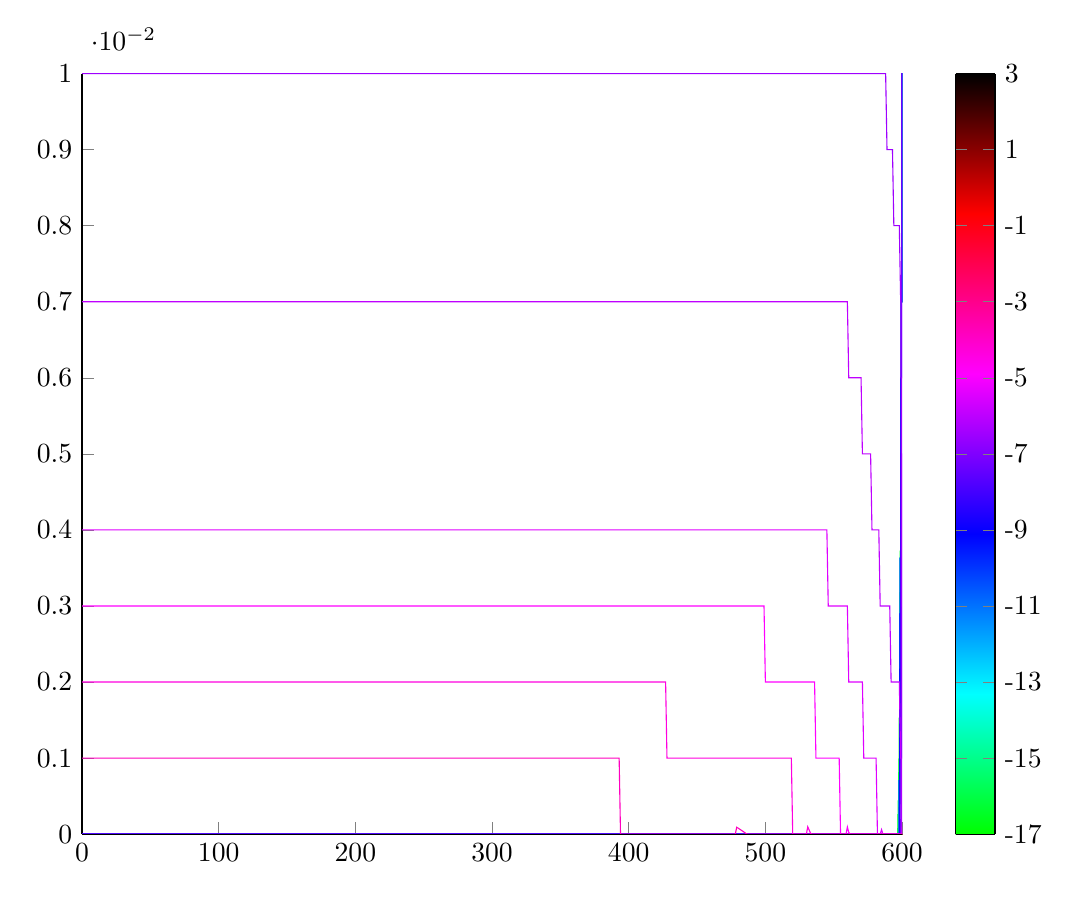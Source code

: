 % This file was created by matlab2tikz.
%
%The latest updates can be retrieved from
%  http://www.mathworks.com/matlabcentral/fileexchange/22022-matlab2tikz-matlab2tikz
%where you can also make suggestions and rate matlab2tikz.
%
\definecolor{mycolor1}{rgb}{0.0,1.0,0.143}%
\definecolor{mycolor2}{rgb}{0.0,1.0,0.286}%
\definecolor{mycolor3}{rgb}{0.0,1.0,0.429}%
\definecolor{mycolor4}{rgb}{0.0,1.0,0.571}%
\definecolor{mycolor5}{rgb}{0.0,1.0,0.714}%
\definecolor{mycolor6}{rgb}{0.0,1.0,0.857}%
\definecolor{mycolor7}{rgb}{0.0,1.0,1.0}%
\definecolor{mycolor8}{rgb}{0.0,0.875,1.0}%
\definecolor{mycolor9}{rgb}{0.0,0.625,1.0}%
\definecolor{mycolor10}{rgb}{0.125,0.0,1.0}%
\definecolor{mycolor11}{rgb}{0.25,0.0,1.0}%
\definecolor{mycolor12}{rgb}{0.375,0.0,1.0}%
\definecolor{mycolor13}{rgb}{0.5,0.0,1.0}%
\definecolor{mycolor14}{rgb}{0.625,0.0,1.0}%
\definecolor{mycolor15}{rgb}{0.75,0.0,1.0}%
\definecolor{mycolor16}{rgb}{0.875,0.0,1.0}%
\definecolor{mycolor17}{rgb}{1.0,0.0,1.0}%
\definecolor{mycolor18}{rgb}{1.0,0.0,0.875}%
\definecolor{mycolor19}{rgb}{1.0,0.0,0.625}%
\definecolor{mycolor20}{rgb}{0.857,0.0,0.0}%
\definecolor{mycolor21}{rgb}{0.714,0.0,0.0}%
%
\begin{tikzpicture}

\begin{axis}[%
width=4.1in,
height=3.803in,
at={(0.809in,0.513in)},
scale only axis,
point meta min=0,
point meta max=1,
every outer x axis line/.append style={black},
every x tick label/.append style={font=\color{black}},
xmin=0,
xmax=600,
every outer y axis line/.append style={black},
every y tick label/.append style={font=\color{black}},
ymin=0,
ymax=0.01,
axis background/.style={fill=white},
axis x line*=bottom,
axis y line*=left,
colormap={mymap}{[1pt] rgb(0pt)=(0,1,0); rgb(7pt)=(0,1,1); rgb(15pt)=(0,0,1); rgb(23pt)=(1,0,1); rgb(31pt)=(1,0,0); rgb(38pt)=(0,0,0)},
colorbar,
colorbar style={separate axis lines,every outer x axis line/.append style={black},every x tick label/.append style={font=\color{black}},every outer y axis line/.append style={black},every y tick label/.append style={font=\color{black}},yticklabels={{-19},{-17},{-15},{-13},{-11},{-9},{-7},{-5},{-3},{-1},{1},{3},{5},{7},{9},{11},{13},{15},{17},{19}}}
]
\addplot [color=green,solid,forget plot]
  table[row sep=crcr]{%
0.01	0\\
1.01	0\\
2.01	0\\
3.01	0\\
4.01	0\\
5.01	0\\
6.01	0\\
7.01	0\\
8.01	0\\
9.01	0\\
10.01	0\\
11.01	0\\
12.01	0\\
13.01	0\\
14.01	0\\
15.01	0\\
16.01	0\\
17.01	0\\
18.01	0\\
19.01	0\\
20.01	0\\
21.01	0\\
22.01	0\\
23.01	0\\
24.01	0\\
25.01	0\\
26.01	0\\
27.01	0\\
28.01	0\\
29.01	0\\
30.01	0\\
31.01	0\\
32.01	0\\
33.01	0\\
34.01	0\\
35.01	0\\
36.01	0\\
37.01	0\\
38.01	0\\
39.01	0\\
40.01	0\\
41.01	0\\
42.01	0\\
43.01	0\\
44.01	0\\
45.01	0\\
46.01	0\\
47.01	0\\
48.01	0\\
49.01	0\\
50.01	0\\
51.01	0\\
52.01	0\\
53.01	0\\
54.01	0\\
55.01	0\\
56.01	0\\
57.01	0\\
58.01	0\\
59.01	0\\
60.01	0\\
61.01	0\\
62.01	0\\
63.01	0\\
64.01	0\\
65.01	0\\
66.01	0\\
67.01	0\\
68.01	0\\
69.01	0\\
70.01	0\\
71.01	0\\
72.01	0\\
73.01	0\\
74.01	0\\
75.01	0\\
76.01	0\\
77.01	0\\
78.01	0\\
79.01	0\\
80.01	0\\
81.01	0\\
82.01	0\\
83.01	0\\
84.01	0\\
85.01	0\\
86.01	0\\
87.01	0\\
88.01	0\\
89.01	0\\
90.01	0\\
91.01	0\\
92.01	0\\
93.01	0\\
94.01	0\\
95.01	0\\
96.01	0\\
97.01	0\\
98.01	0\\
99.01	0\\
100.01	0\\
101.01	0\\
102.01	0\\
103.01	0\\
104.01	0\\
105.01	0\\
106.01	0\\
107.01	0\\
108.01	0\\
109.01	0\\
110.01	0\\
111.01	0\\
112.01	0\\
113.01	0\\
114.01	0\\
115.01	0\\
116.01	0\\
117.01	0\\
118.01	0\\
119.01	0\\
120.01	0\\
121.01	0\\
122.01	0\\
123.01	0\\
124.01	0\\
125.01	0\\
126.01	0\\
127.01	0\\
128.01	0\\
129.01	0\\
130.01	0\\
131.01	0\\
132.01	0\\
133.01	0\\
134.01	0\\
135.01	0\\
136.01	0\\
137.01	0\\
138.01	0\\
139.01	0\\
140.01	0\\
141.01	0\\
142.01	0\\
143.01	0\\
144.01	0\\
145.01	0\\
146.01	0\\
147.01	0\\
148.01	0\\
149.01	0\\
150.01	0\\
151.01	0\\
152.01	0\\
153.01	0\\
154.01	0\\
155.01	0\\
156.01	0\\
157.01	0\\
158.01	0\\
159.01	0\\
160.01	0\\
161.01	0\\
162.01	0\\
163.01	0\\
164.01	0\\
165.01	0\\
166.01	0\\
167.01	0\\
168.01	0\\
169.01	0\\
170.01	0\\
171.01	0\\
172.01	0\\
173.01	0\\
174.01	0\\
175.01	0\\
176.01	0\\
177.01	0\\
178.01	0\\
179.01	0\\
180.01	0\\
181.01	0\\
182.01	0\\
183.01	0\\
184.01	0\\
185.01	0\\
186.01	0\\
187.01	0\\
188.01	0\\
189.01	0\\
190.01	0\\
191.01	0\\
192.01	0\\
193.01	0\\
194.01	0\\
195.01	0\\
196.01	0\\
197.01	0\\
198.01	0\\
199.01	0\\
200.01	0\\
201.01	0\\
202.01	0\\
203.01	0\\
204.01	0\\
205.01	0\\
206.01	0\\
207.01	0\\
208.01	0\\
209.01	0\\
210.01	0\\
211.01	0\\
212.01	0\\
213.01	0\\
214.01	0\\
215.01	0\\
216.01	0\\
217.01	0\\
218.01	0\\
219.01	0\\
220.01	0\\
221.01	0\\
222.01	0\\
223.01	0\\
224.01	0\\
225.01	0\\
226.01	0\\
227.01	0\\
228.01	0\\
229.01	0\\
230.01	0\\
231.01	0\\
232.01	0\\
233.01	0\\
234.01	0\\
235.01	0\\
236.01	0\\
237.01	0\\
238.01	0\\
239.01	0\\
240.01	0\\
241.01	0\\
242.01	0\\
243.01	0\\
244.01	0\\
245.01	0\\
246.01	0\\
247.01	0\\
248.01	0\\
249.01	0\\
250.01	0\\
251.01	0\\
252.01	0\\
253.01	0\\
254.01	0\\
255.01	0\\
256.01	0\\
257.01	0\\
258.01	0\\
259.01	0\\
260.01	0\\
261.01	0\\
262.01	0\\
263.01	0\\
264.01	0\\
265.01	0\\
266.01	0\\
267.01	0\\
268.01	0\\
269.01	0\\
270.01	0\\
271.01	0\\
272.01	0\\
273.01	0\\
274.01	0\\
275.01	0\\
276.01	0\\
277.01	0\\
278.01	0\\
279.01	0\\
280.01	0\\
281.01	0\\
282.01	0\\
283.01	0\\
284.01	0\\
285.01	0\\
286.01	0\\
287.01	0\\
288.01	0\\
289.01	0\\
290.01	0\\
291.01	0\\
292.01	0\\
293.01	0\\
294.01	0\\
295.01	0\\
296.01	0\\
297.01	0\\
298.01	0\\
299.01	0\\
300.01	0\\
301.01	0\\
302.01	0\\
303.01	0\\
304.01	0\\
305.01	0\\
306.01	0\\
307.01	0\\
308.01	0\\
309.01	0\\
310.01	0\\
311.01	0\\
312.01	0\\
313.01	0\\
314.01	0\\
315.01	0\\
316.01	0\\
317.01	0\\
318.01	0\\
319.01	0\\
320.01	0\\
321.01	0\\
322.01	0\\
323.01	0\\
324.01	0\\
325.01	0\\
326.01	0\\
327.01	0\\
328.01	0\\
329.01	0\\
330.01	0\\
331.01	0\\
332.01	0\\
333.01	0\\
334.01	0\\
335.01	0\\
336.01	0\\
337.01	0\\
338.01	0\\
339.01	0\\
340.01	0\\
341.01	0\\
342.01	0\\
343.01	0\\
344.01	0\\
345.01	0\\
346.01	0\\
347.01	0\\
348.01	0\\
349.01	0\\
350.01	0\\
351.01	0\\
352.01	0\\
353.01	0\\
354.01	0\\
355.01	0\\
356.01	0\\
357.01	0\\
358.01	0\\
359.01	0\\
360.01	0\\
361.01	0\\
362.01	0\\
363.01	0\\
364.01	0\\
365.01	0\\
366.01	0\\
367.01	0\\
368.01	0\\
369.01	0\\
370.01	0\\
371.01	0\\
372.01	0\\
373.01	0\\
374.01	0\\
375.01	0\\
376.01	0\\
377.01	0\\
378.01	0\\
379.01	0\\
380.01	0\\
381.01	0\\
382.01	0\\
383.01	0\\
384.01	0\\
385.01	0\\
386.01	0\\
387.01	0\\
388.01	0\\
389.01	0\\
390.01	0\\
391.01	0\\
392.01	0\\
393.01	0\\
394.01	0\\
395.01	0\\
396.01	0\\
397.01	0\\
398.01	0\\
399.01	0\\
400.01	0\\
401.01	0\\
402.01	0\\
403.01	0\\
404.01	0\\
405.01	0\\
406.01	0\\
407.01	0\\
408.01	0\\
409.01	0\\
410.01	0\\
411.01	0\\
412.01	0\\
413.01	0\\
414.01	0\\
415.01	0\\
416.01	0\\
417.01	0\\
418.01	0\\
419.01	0\\
420.01	0\\
421.01	0\\
422.01	0\\
423.01	0\\
424.01	0\\
425.01	0\\
426.01	0\\
427.01	0\\
428.01	0\\
429.01	0\\
430.01	0\\
431.01	0\\
432.01	0\\
433.01	0\\
434.01	0\\
435.01	0\\
436.01	0\\
437.01	0\\
438.01	0\\
439.01	0\\
440.01	0\\
441.01	0\\
442.01	0\\
443.01	0\\
444.01	0\\
445.01	0\\
446.01	0\\
447.01	0\\
448.01	0\\
449.01	0\\
450.01	0\\
451.01	0\\
452.01	0\\
453.01	0\\
454.01	0\\
455.01	0\\
456.01	0\\
457.01	0\\
458.01	0\\
459.01	0\\
460.01	0\\
461.01	0\\
462.01	0\\
463.01	0\\
464.01	0\\
465.01	0\\
466.01	0\\
467.01	0\\
468.01	0\\
469.01	0\\
470.01	0\\
471.01	0\\
472.01	0\\
473.01	0\\
474.01	0\\
475.01	0\\
476.01	0\\
477.01	0\\
478.01	0\\
479.01	0\\
480.01	0\\
481.01	0\\
482.01	0\\
483.01	0\\
484.01	0\\
485.01	0\\
486.01	0\\
487.01	0\\
488.01	0\\
489.01	0\\
490.01	0\\
491.01	0\\
492.01	0\\
493.01	0\\
494.01	0\\
495.01	0\\
496.01	0\\
497.01	0\\
498.01	0\\
499.01	0\\
500.01	0\\
501.01	0\\
502.01	0\\
503.01	0\\
504.01	0\\
505.01	0\\
506.01	0\\
507.01	0\\
508.01	0\\
509.01	0\\
510.01	0\\
511.01	0\\
512.01	0\\
513.01	0\\
514.01	0\\
515.01	0\\
516.01	0\\
517.01	0\\
518.01	0\\
519.01	0\\
520.01	0\\
521.01	0\\
522.01	0\\
523.01	0\\
524.01	0\\
525.01	0\\
526.01	0\\
527.01	0\\
528.01	0\\
529.01	0\\
530.01	0\\
531.01	0\\
532.01	0\\
533.01	0\\
534.01	0\\
535.01	0\\
536.01	0\\
537.01	0\\
538.01	0\\
539.01	0\\
540.01	0\\
541.01	0\\
542.01	0\\
543.01	0\\
544.01	0\\
545.01	0\\
546.01	0\\
547.01	0\\
548.01	0\\
549.01	0\\
550.01	0\\
551.01	0\\
552.01	0\\
553.01	0\\
554.01	0\\
555.01	0\\
556.01	0\\
557.01	0\\
558.01	0\\
559.01	0\\
560.01	0\\
561.01	0\\
562.01	0\\
563.01	0\\
564.01	0\\
565.01	0\\
566.01	0\\
567.01	0\\
568.01	0\\
569.01	0\\
570.01	0\\
571.01	0\\
572.01	0\\
573.01	0\\
574.01	0\\
575.01	0\\
576.01	0\\
577.01	0\\
578.01	0\\
579.01	0\\
580.01	0\\
581.01	0\\
582.01	0\\
583.01	0\\
584.01	0\\
585.01	0\\
586.01	0\\
587.01	0\\
588.01	0\\
589.01	0\\
590.01	0\\
591.01	0\\
592.01	0\\
593.01	0\\
594.01	0\\
595.01	0\\
596.01	0\\
597.01	0\\
598.01	0.001\\
599.01	0.004\\
599.02	0.004\\
599.03	0.004\\
599.04	0.004\\
599.05	0.004\\
599.06	0.004\\
599.07	0.004\\
599.08	0.004\\
599.09	0.004\\
599.1	0.004\\
599.11	0.004\\
599.12	0.004\\
599.13	0.004\\
599.14	0.004\\
599.15	0.004\\
599.16	0.004\\
599.17	0.004\\
599.18	0.004\\
599.19	0.004\\
599.2	0.005\\
599.21	0.005\\
599.22	0.005\\
599.23	0.005\\
599.24	0.005\\
599.25	0.005\\
599.26	0.005\\
599.27	0.005\\
599.28	0.005\\
599.29	0.005\\
599.3	0.005\\
599.31	0.005\\
599.32	0.005\\
599.33	0.005\\
599.34	0.005\\
599.35	0.005\\
599.36	0.005\\
599.37	0.005\\
599.38	0.005\\
599.39	0.005\\
599.4	0.006\\
599.41	0.006\\
599.42	0.006\\
599.43	0.006\\
599.44	0.006\\
599.45	0.006\\
599.46	0.006\\
599.47	0.006\\
599.48	0.006\\
599.49	0.006\\
599.5	0.006\\
599.51	0.006\\
599.52	0.006\\
599.53	0.006\\
599.54	0.006\\
599.55	0.006\\
599.56	0.006\\
599.57	0.007\\
599.58	0.007\\
599.59	0.007\\
599.6	0.007\\
599.61	0.007\\
599.62	0.007\\
599.63	0.007\\
599.64	0.007\\
599.65	0.007\\
599.66	0.007\\
599.67	0.007\\
599.68	0.007\\
599.69	0.007\\
599.7	0.007\\
599.71	0.008\\
599.72	0.008\\
599.73	0.008\\
599.74	0.008\\
599.75	0.008\\
599.76	0.008\\
599.77	0.008\\
599.78	0.008\\
599.79	0.008\\
599.8	0.008\\
599.81	0.008\\
599.82	0.008\\
599.83	0.008\\
599.84	0.009\\
599.85	0.009\\
599.86	0.009\\
599.87	0.009\\
599.88	0.009\\
599.89	0.009\\
599.9	0.009\\
599.91	0.009\\
599.92	0.009\\
599.93	0.009\\
599.94	0.009\\
599.95	0.01\\
599.96	0.01\\
599.97	0.01\\
599.98	0.01\\
599.99	0.01\\
600	0.01\\
};
\addplot [color=mycolor1,solid,forget plot]
  table[row sep=crcr]{%
0.01	0\\
1.01	0\\
2.01	0\\
3.01	0\\
4.01	0\\
5.01	0\\
6.01	0\\
7.01	0\\
8.01	0\\
9.01	0\\
10.01	0\\
11.01	0\\
12.01	0\\
13.01	0\\
14.01	0\\
15.01	0\\
16.01	0\\
17.01	0\\
18.01	0\\
19.01	0\\
20.01	0\\
21.01	0\\
22.01	0\\
23.01	0\\
24.01	0\\
25.01	0\\
26.01	0\\
27.01	0\\
28.01	0\\
29.01	0\\
30.01	0\\
31.01	0\\
32.01	0\\
33.01	0\\
34.01	0\\
35.01	0\\
36.01	0\\
37.01	0\\
38.01	0\\
39.01	0\\
40.01	0\\
41.01	0\\
42.01	0\\
43.01	0\\
44.01	0\\
45.01	0\\
46.01	0\\
47.01	0\\
48.01	0\\
49.01	0\\
50.01	0\\
51.01	0\\
52.01	0\\
53.01	0\\
54.01	0\\
55.01	0\\
56.01	0\\
57.01	0\\
58.01	0\\
59.01	0\\
60.01	0\\
61.01	0\\
62.01	0\\
63.01	0\\
64.01	0\\
65.01	0\\
66.01	0\\
67.01	0\\
68.01	0\\
69.01	0\\
70.01	0\\
71.01	0\\
72.01	0\\
73.01	0\\
74.01	0\\
75.01	0\\
76.01	0\\
77.01	0\\
78.01	0\\
79.01	0\\
80.01	0\\
81.01	0\\
82.01	0\\
83.01	0\\
84.01	0\\
85.01	0\\
86.01	0\\
87.01	0\\
88.01	0\\
89.01	0\\
90.01	0\\
91.01	0\\
92.01	0\\
93.01	0\\
94.01	0\\
95.01	0\\
96.01	0\\
97.01	0\\
98.01	0\\
99.01	0\\
100.01	0\\
101.01	0\\
102.01	0\\
103.01	0\\
104.01	0\\
105.01	0\\
106.01	0\\
107.01	0\\
108.01	0\\
109.01	0\\
110.01	0\\
111.01	0\\
112.01	0\\
113.01	0\\
114.01	0\\
115.01	0\\
116.01	0\\
117.01	0\\
118.01	0\\
119.01	0\\
120.01	0\\
121.01	0\\
122.01	0\\
123.01	0\\
124.01	0\\
125.01	0\\
126.01	0\\
127.01	0\\
128.01	0\\
129.01	0\\
130.01	0\\
131.01	0\\
132.01	0\\
133.01	0\\
134.01	0\\
135.01	0\\
136.01	0\\
137.01	0\\
138.01	0\\
139.01	0\\
140.01	0\\
141.01	0\\
142.01	0\\
143.01	0\\
144.01	0\\
145.01	0\\
146.01	0\\
147.01	0\\
148.01	0\\
149.01	0\\
150.01	0\\
151.01	0\\
152.01	0\\
153.01	0\\
154.01	0\\
155.01	0\\
156.01	0\\
157.01	0\\
158.01	0\\
159.01	0\\
160.01	0\\
161.01	0\\
162.01	0\\
163.01	0\\
164.01	0\\
165.01	0\\
166.01	0\\
167.01	0\\
168.01	0\\
169.01	0\\
170.01	0\\
171.01	0\\
172.01	0\\
173.01	0\\
174.01	0\\
175.01	0\\
176.01	0\\
177.01	0\\
178.01	0\\
179.01	0\\
180.01	0\\
181.01	0\\
182.01	0\\
183.01	0\\
184.01	0\\
185.01	0\\
186.01	0\\
187.01	0\\
188.01	0\\
189.01	0\\
190.01	0\\
191.01	0\\
192.01	0\\
193.01	0\\
194.01	0\\
195.01	0\\
196.01	0\\
197.01	0\\
198.01	0\\
199.01	0\\
200.01	0\\
201.01	0\\
202.01	0\\
203.01	0\\
204.01	0\\
205.01	0\\
206.01	0\\
207.01	0\\
208.01	0\\
209.01	0\\
210.01	0\\
211.01	0\\
212.01	0\\
213.01	0\\
214.01	0\\
215.01	0\\
216.01	0\\
217.01	0\\
218.01	0\\
219.01	0\\
220.01	0\\
221.01	0\\
222.01	0\\
223.01	0\\
224.01	0\\
225.01	0\\
226.01	0\\
227.01	0\\
228.01	0\\
229.01	0\\
230.01	0\\
231.01	0\\
232.01	0\\
233.01	0\\
234.01	0\\
235.01	0\\
236.01	0\\
237.01	0\\
238.01	0\\
239.01	0\\
240.01	0\\
241.01	0\\
242.01	0\\
243.01	0\\
244.01	0\\
245.01	0\\
246.01	0\\
247.01	0\\
248.01	0\\
249.01	0\\
250.01	0\\
251.01	0\\
252.01	0\\
253.01	0\\
254.01	0\\
255.01	0\\
256.01	0\\
257.01	0\\
258.01	0\\
259.01	0\\
260.01	0\\
261.01	0\\
262.01	0\\
263.01	0\\
264.01	0\\
265.01	0\\
266.01	0\\
267.01	0\\
268.01	0\\
269.01	0\\
270.01	0\\
271.01	0\\
272.01	0\\
273.01	0\\
274.01	0\\
275.01	0\\
276.01	0\\
277.01	0\\
278.01	0\\
279.01	0\\
280.01	0\\
281.01	0\\
282.01	0\\
283.01	0\\
284.01	0\\
285.01	0\\
286.01	0\\
287.01	0\\
288.01	0\\
289.01	0\\
290.01	0\\
291.01	0\\
292.01	0\\
293.01	0\\
294.01	0\\
295.01	0\\
296.01	0\\
297.01	0\\
298.01	0\\
299.01	0\\
300.01	0\\
301.01	0\\
302.01	0\\
303.01	0\\
304.01	0\\
305.01	0\\
306.01	0\\
307.01	0\\
308.01	0\\
309.01	0\\
310.01	0\\
311.01	0\\
312.01	0\\
313.01	0\\
314.01	0\\
315.01	0\\
316.01	0\\
317.01	0\\
318.01	0\\
319.01	0\\
320.01	0\\
321.01	0\\
322.01	0\\
323.01	0\\
324.01	0\\
325.01	0\\
326.01	0\\
327.01	0\\
328.01	0\\
329.01	0\\
330.01	0\\
331.01	0\\
332.01	0\\
333.01	0\\
334.01	0\\
335.01	0\\
336.01	0\\
337.01	0\\
338.01	0\\
339.01	0\\
340.01	0\\
341.01	0\\
342.01	0\\
343.01	0\\
344.01	0\\
345.01	0\\
346.01	0\\
347.01	0\\
348.01	0\\
349.01	0\\
350.01	0\\
351.01	0\\
352.01	0\\
353.01	0\\
354.01	0\\
355.01	0\\
356.01	0\\
357.01	0\\
358.01	0\\
359.01	0\\
360.01	0\\
361.01	0\\
362.01	0\\
363.01	0\\
364.01	0\\
365.01	0\\
366.01	0\\
367.01	0\\
368.01	0\\
369.01	0\\
370.01	0\\
371.01	0\\
372.01	0\\
373.01	0\\
374.01	0\\
375.01	0\\
376.01	0\\
377.01	0\\
378.01	0\\
379.01	0\\
380.01	0\\
381.01	0\\
382.01	0\\
383.01	0\\
384.01	0\\
385.01	0\\
386.01	0\\
387.01	0\\
388.01	0\\
389.01	0\\
390.01	0\\
391.01	0\\
392.01	0\\
393.01	0\\
394.01	0\\
395.01	0\\
396.01	0\\
397.01	0\\
398.01	0\\
399.01	0\\
400.01	0\\
401.01	0\\
402.01	0\\
403.01	0\\
404.01	0\\
405.01	0\\
406.01	0\\
407.01	0\\
408.01	0\\
409.01	0\\
410.01	0\\
411.01	0\\
412.01	0\\
413.01	0\\
414.01	0\\
415.01	0\\
416.01	0\\
417.01	0\\
418.01	0\\
419.01	0\\
420.01	0\\
421.01	0\\
422.01	0\\
423.01	0\\
424.01	0\\
425.01	0\\
426.01	0\\
427.01	0\\
428.01	0\\
429.01	0\\
430.01	0\\
431.01	0\\
432.01	0\\
433.01	0\\
434.01	0\\
435.01	0\\
436.01	0\\
437.01	0\\
438.01	0\\
439.01	0\\
440.01	0\\
441.01	0\\
442.01	0\\
443.01	0\\
444.01	0\\
445.01	0\\
446.01	0\\
447.01	0\\
448.01	0\\
449.01	0\\
450.01	0\\
451.01	0\\
452.01	0\\
453.01	0\\
454.01	0\\
455.01	0\\
456.01	0\\
457.01	0\\
458.01	0\\
459.01	0\\
460.01	0\\
461.01	0\\
462.01	0\\
463.01	0\\
464.01	0\\
465.01	0\\
466.01	0\\
467.01	0\\
468.01	0\\
469.01	0\\
470.01	0\\
471.01	0\\
472.01	0\\
473.01	0\\
474.01	0\\
475.01	0\\
476.01	0\\
477.01	0\\
478.01	0\\
479.01	0\\
480.01	0\\
481.01	0\\
482.01	0\\
483.01	0\\
484.01	0\\
485.01	0\\
486.01	0\\
487.01	0\\
488.01	0\\
489.01	0\\
490.01	0\\
491.01	0\\
492.01	0\\
493.01	0\\
494.01	0\\
495.01	0\\
496.01	0\\
497.01	0\\
498.01	0\\
499.01	0\\
500.01	0\\
501.01	0\\
502.01	0\\
503.01	0\\
504.01	0\\
505.01	0\\
506.01	0\\
507.01	0\\
508.01	0\\
509.01	0\\
510.01	0\\
511.01	0\\
512.01	0\\
513.01	0\\
514.01	0\\
515.01	0\\
516.01	0\\
517.01	0\\
518.01	0\\
519.01	0\\
520.01	0\\
521.01	0\\
522.01	0\\
523.01	0\\
524.01	0\\
525.01	0\\
526.01	0\\
527.01	0\\
528.01	0\\
529.01	0\\
530.01	0\\
531.01	0\\
532.01	0\\
533.01	0\\
534.01	0\\
535.01	0\\
536.01	0\\
537.01	0\\
538.01	0\\
539.01	0\\
540.01	0\\
541.01	0\\
542.01	0\\
543.01	0\\
544.01	0\\
545.01	0\\
546.01	0\\
547.01	0\\
548.01	0\\
549.01	0\\
550.01	0\\
551.01	0\\
552.01	0\\
553.01	0\\
554.01	0\\
555.01	0\\
556.01	0\\
557.01	0\\
558.01	0\\
559.01	0\\
560.01	0\\
561.01	0\\
562.01	0\\
563.01	0\\
564.01	0\\
565.01	0\\
566.01	0\\
567.01	0\\
568.01	0\\
569.01	0\\
570.01	0\\
571.01	0\\
572.01	0\\
573.01	0\\
574.01	0\\
575.01	0\\
576.01	0\\
577.01	0\\
578.01	0\\
579.01	0\\
580.01	0\\
581.01	0\\
582.01	0\\
583.01	0\\
584.01	0\\
585.01	0\\
586.01	0\\
587.01	0\\
588.01	0\\
589.01	0\\
590.01	0\\
591.01	0\\
592.01	0\\
593.01	0\\
594.01	0\\
595.01	0\\
596.01	0\\
597.01	0\\
598.01	0.001\\
599.01	0.004\\
599.02	0.004\\
599.03	0.004\\
599.04	0.004\\
599.05	0.004\\
599.06	0.004\\
599.07	0.004\\
599.08	0.004\\
599.09	0.004\\
599.1	0.004\\
599.11	0.004\\
599.12	0.004\\
599.13	0.004\\
599.14	0.004\\
599.15	0.004\\
599.16	0.004\\
599.17	0.004\\
599.18	0.004\\
599.19	0.004\\
599.2	0.005\\
599.21	0.005\\
599.22	0.005\\
599.23	0.005\\
599.24	0.005\\
599.25	0.005\\
599.26	0.005\\
599.27	0.005\\
599.28	0.005\\
599.29	0.005\\
599.3	0.005\\
599.31	0.005\\
599.32	0.005\\
599.33	0.005\\
599.34	0.005\\
599.35	0.005\\
599.36	0.005\\
599.37	0.005\\
599.38	0.005\\
599.39	0.005\\
599.4	0.006\\
599.41	0.006\\
599.42	0.006\\
599.43	0.006\\
599.44	0.006\\
599.45	0.006\\
599.46	0.006\\
599.47	0.006\\
599.48	0.006\\
599.49	0.006\\
599.5	0.006\\
599.51	0.006\\
599.52	0.006\\
599.53	0.006\\
599.54	0.006\\
599.55	0.006\\
599.56	0.006\\
599.57	0.007\\
599.58	0.007\\
599.59	0.007\\
599.6	0.007\\
599.61	0.007\\
599.62	0.007\\
599.63	0.007\\
599.64	0.007\\
599.65	0.007\\
599.66	0.007\\
599.67	0.007\\
599.68	0.007\\
599.69	0.007\\
599.7	0.007\\
599.71	0.008\\
599.72	0.008\\
599.73	0.008\\
599.74	0.008\\
599.75	0.008\\
599.76	0.008\\
599.77	0.008\\
599.78	0.008\\
599.79	0.008\\
599.8	0.008\\
599.81	0.008\\
599.82	0.008\\
599.83	0.008\\
599.84	0.009\\
599.85	0.009\\
599.86	0.009\\
599.87	0.009\\
599.88	0.009\\
599.89	0.009\\
599.9	0.009\\
599.91	0.009\\
599.92	0.009\\
599.93	0.009\\
599.94	0.009\\
599.95	0.01\\
599.96	0.01\\
599.97	0.01\\
599.98	0.01\\
599.99	0.01\\
600	0.01\\
};
\addplot [color=mycolor2,solid,forget plot]
  table[row sep=crcr]{%
0.01	0\\
1.01	0\\
2.01	0\\
3.01	0\\
4.01	0\\
5.01	0\\
6.01	0\\
7.01	0\\
8.01	0\\
9.01	0\\
10.01	0\\
11.01	0\\
12.01	0\\
13.01	0\\
14.01	0\\
15.01	0\\
16.01	0\\
17.01	0\\
18.01	0\\
19.01	0\\
20.01	0\\
21.01	0\\
22.01	0\\
23.01	0\\
24.01	0\\
25.01	0\\
26.01	0\\
27.01	0\\
28.01	0\\
29.01	0\\
30.01	0\\
31.01	0\\
32.01	0\\
33.01	0\\
34.01	0\\
35.01	0\\
36.01	0\\
37.01	0\\
38.01	0\\
39.01	0\\
40.01	0\\
41.01	0\\
42.01	0\\
43.01	0\\
44.01	0\\
45.01	0\\
46.01	0\\
47.01	0\\
48.01	0\\
49.01	0\\
50.01	0\\
51.01	0\\
52.01	0\\
53.01	0\\
54.01	0\\
55.01	0\\
56.01	0\\
57.01	0\\
58.01	0\\
59.01	0\\
60.01	0\\
61.01	0\\
62.01	0\\
63.01	0\\
64.01	0\\
65.01	0\\
66.01	0\\
67.01	0\\
68.01	0\\
69.01	0\\
70.01	0\\
71.01	0\\
72.01	0\\
73.01	0\\
74.01	0\\
75.01	0\\
76.01	0\\
77.01	0\\
78.01	0\\
79.01	0\\
80.01	0\\
81.01	0\\
82.01	0\\
83.01	0\\
84.01	0\\
85.01	0\\
86.01	0\\
87.01	0\\
88.01	0\\
89.01	0\\
90.01	0\\
91.01	0\\
92.01	0\\
93.01	0\\
94.01	0\\
95.01	0\\
96.01	0\\
97.01	0\\
98.01	0\\
99.01	0\\
100.01	0\\
101.01	0\\
102.01	0\\
103.01	0\\
104.01	0\\
105.01	0\\
106.01	0\\
107.01	0\\
108.01	0\\
109.01	0\\
110.01	0\\
111.01	0\\
112.01	0\\
113.01	0\\
114.01	0\\
115.01	0\\
116.01	0\\
117.01	0\\
118.01	0\\
119.01	0\\
120.01	0\\
121.01	0\\
122.01	0\\
123.01	0\\
124.01	0\\
125.01	0\\
126.01	0\\
127.01	0\\
128.01	0\\
129.01	0\\
130.01	0\\
131.01	0\\
132.01	0\\
133.01	0\\
134.01	0\\
135.01	0\\
136.01	0\\
137.01	0\\
138.01	0\\
139.01	0\\
140.01	0\\
141.01	0\\
142.01	0\\
143.01	0\\
144.01	0\\
145.01	0\\
146.01	0\\
147.01	0\\
148.01	0\\
149.01	0\\
150.01	0\\
151.01	0\\
152.01	0\\
153.01	0\\
154.01	0\\
155.01	0\\
156.01	0\\
157.01	0\\
158.01	0\\
159.01	0\\
160.01	0\\
161.01	0\\
162.01	0\\
163.01	0\\
164.01	0\\
165.01	0\\
166.01	0\\
167.01	0\\
168.01	0\\
169.01	0\\
170.01	0\\
171.01	0\\
172.01	0\\
173.01	0\\
174.01	0\\
175.01	0\\
176.01	0\\
177.01	0\\
178.01	0\\
179.01	0\\
180.01	0\\
181.01	0\\
182.01	0\\
183.01	0\\
184.01	0\\
185.01	0\\
186.01	0\\
187.01	0\\
188.01	0\\
189.01	0\\
190.01	0\\
191.01	0\\
192.01	0\\
193.01	0\\
194.01	0\\
195.01	0\\
196.01	0\\
197.01	0\\
198.01	0\\
199.01	0\\
200.01	0\\
201.01	0\\
202.01	0\\
203.01	0\\
204.01	0\\
205.01	0\\
206.01	0\\
207.01	0\\
208.01	0\\
209.01	0\\
210.01	0\\
211.01	0\\
212.01	0\\
213.01	0\\
214.01	0\\
215.01	0\\
216.01	0\\
217.01	0\\
218.01	0\\
219.01	0\\
220.01	0\\
221.01	0\\
222.01	0\\
223.01	0\\
224.01	0\\
225.01	0\\
226.01	0\\
227.01	0\\
228.01	0\\
229.01	0\\
230.01	0\\
231.01	0\\
232.01	0\\
233.01	0\\
234.01	0\\
235.01	0\\
236.01	0\\
237.01	0\\
238.01	0\\
239.01	0\\
240.01	0\\
241.01	0\\
242.01	0\\
243.01	0\\
244.01	0\\
245.01	0\\
246.01	0\\
247.01	0\\
248.01	0\\
249.01	0\\
250.01	0\\
251.01	0\\
252.01	0\\
253.01	0\\
254.01	0\\
255.01	0\\
256.01	0\\
257.01	0\\
258.01	0\\
259.01	0\\
260.01	0\\
261.01	0\\
262.01	0\\
263.01	0\\
264.01	0\\
265.01	0\\
266.01	0\\
267.01	0\\
268.01	0\\
269.01	0\\
270.01	0\\
271.01	0\\
272.01	0\\
273.01	0\\
274.01	0\\
275.01	0\\
276.01	0\\
277.01	0\\
278.01	0\\
279.01	0\\
280.01	0\\
281.01	0\\
282.01	0\\
283.01	0\\
284.01	0\\
285.01	0\\
286.01	0\\
287.01	0\\
288.01	0\\
289.01	0\\
290.01	0\\
291.01	0\\
292.01	0\\
293.01	0\\
294.01	0\\
295.01	0\\
296.01	0\\
297.01	0\\
298.01	0\\
299.01	0\\
300.01	0\\
301.01	0\\
302.01	0\\
303.01	0\\
304.01	0\\
305.01	0\\
306.01	0\\
307.01	0\\
308.01	0\\
309.01	0\\
310.01	0\\
311.01	0\\
312.01	0\\
313.01	0\\
314.01	0\\
315.01	0\\
316.01	0\\
317.01	0\\
318.01	0\\
319.01	0\\
320.01	0\\
321.01	0\\
322.01	0\\
323.01	0\\
324.01	0\\
325.01	0\\
326.01	0\\
327.01	0\\
328.01	0\\
329.01	0\\
330.01	0\\
331.01	0\\
332.01	0\\
333.01	0\\
334.01	0\\
335.01	0\\
336.01	0\\
337.01	0\\
338.01	0\\
339.01	0\\
340.01	0\\
341.01	0\\
342.01	0\\
343.01	0\\
344.01	0\\
345.01	0\\
346.01	0\\
347.01	0\\
348.01	0\\
349.01	0\\
350.01	0\\
351.01	0\\
352.01	0\\
353.01	0\\
354.01	0\\
355.01	0\\
356.01	0\\
357.01	0\\
358.01	0\\
359.01	0\\
360.01	0\\
361.01	0\\
362.01	0\\
363.01	0\\
364.01	0\\
365.01	0\\
366.01	0\\
367.01	0\\
368.01	0\\
369.01	0\\
370.01	0\\
371.01	0\\
372.01	0\\
373.01	0\\
374.01	0\\
375.01	0\\
376.01	0\\
377.01	0\\
378.01	0\\
379.01	0\\
380.01	0\\
381.01	0\\
382.01	0\\
383.01	0\\
384.01	0\\
385.01	0\\
386.01	0\\
387.01	0\\
388.01	0\\
389.01	0\\
390.01	0\\
391.01	0\\
392.01	0\\
393.01	0\\
394.01	0\\
395.01	0\\
396.01	0\\
397.01	0\\
398.01	0\\
399.01	0\\
400.01	0\\
401.01	0\\
402.01	0\\
403.01	0\\
404.01	0\\
405.01	0\\
406.01	0\\
407.01	0\\
408.01	0\\
409.01	0\\
410.01	0\\
411.01	0\\
412.01	0\\
413.01	0\\
414.01	0\\
415.01	0\\
416.01	0\\
417.01	0\\
418.01	0\\
419.01	0\\
420.01	0\\
421.01	0\\
422.01	0\\
423.01	0\\
424.01	0\\
425.01	0\\
426.01	0\\
427.01	0\\
428.01	0\\
429.01	0\\
430.01	0\\
431.01	0\\
432.01	0\\
433.01	0\\
434.01	0\\
435.01	0\\
436.01	0\\
437.01	0\\
438.01	0\\
439.01	0\\
440.01	0\\
441.01	0\\
442.01	0\\
443.01	0\\
444.01	0\\
445.01	0\\
446.01	0\\
447.01	0\\
448.01	0\\
449.01	0\\
450.01	0\\
451.01	0\\
452.01	0\\
453.01	0\\
454.01	0\\
455.01	0\\
456.01	0\\
457.01	0\\
458.01	0\\
459.01	0\\
460.01	0\\
461.01	0\\
462.01	0\\
463.01	0\\
464.01	0\\
465.01	0\\
466.01	0\\
467.01	0\\
468.01	0\\
469.01	0\\
470.01	0\\
471.01	0\\
472.01	0\\
473.01	0\\
474.01	0\\
475.01	0\\
476.01	0\\
477.01	0\\
478.01	0\\
479.01	0\\
480.01	0\\
481.01	0\\
482.01	0\\
483.01	0\\
484.01	0\\
485.01	0\\
486.01	0\\
487.01	0\\
488.01	0\\
489.01	0\\
490.01	0\\
491.01	0\\
492.01	0\\
493.01	0\\
494.01	0\\
495.01	0\\
496.01	0\\
497.01	0\\
498.01	0\\
499.01	0\\
500.01	0\\
501.01	0\\
502.01	0\\
503.01	0\\
504.01	0\\
505.01	0\\
506.01	0\\
507.01	0\\
508.01	0\\
509.01	0\\
510.01	0\\
511.01	0\\
512.01	0\\
513.01	0\\
514.01	0\\
515.01	0\\
516.01	0\\
517.01	0\\
518.01	0\\
519.01	0\\
520.01	0\\
521.01	0\\
522.01	0\\
523.01	0\\
524.01	0\\
525.01	0\\
526.01	0\\
527.01	0\\
528.01	0\\
529.01	0\\
530.01	0\\
531.01	0\\
532.01	0\\
533.01	0\\
534.01	0\\
535.01	0\\
536.01	0\\
537.01	0\\
538.01	0\\
539.01	0\\
540.01	0\\
541.01	0\\
542.01	0\\
543.01	0\\
544.01	0\\
545.01	0\\
546.01	0\\
547.01	0\\
548.01	0\\
549.01	0\\
550.01	0\\
551.01	0\\
552.01	0\\
553.01	0\\
554.01	0\\
555.01	0\\
556.01	0\\
557.01	0\\
558.01	0\\
559.01	0\\
560.01	0\\
561.01	0\\
562.01	0\\
563.01	0\\
564.01	0\\
565.01	0\\
566.01	0\\
567.01	0\\
568.01	0\\
569.01	0\\
570.01	0\\
571.01	0\\
572.01	0\\
573.01	0\\
574.01	0\\
575.01	0\\
576.01	0\\
577.01	0\\
578.01	0\\
579.01	0\\
580.01	0\\
581.01	0\\
582.01	0\\
583.01	0\\
584.01	0\\
585.01	0\\
586.01	0\\
587.01	0\\
588.01	0\\
589.01	0\\
590.01	0\\
591.01	0\\
592.01	0\\
593.01	0\\
594.01	0\\
595.01	0\\
596.01	0\\
597.01	0\\
598.01	0.001\\
599.01	0.004\\
599.02	0.004\\
599.03	0.004\\
599.04	0.004\\
599.05	0.004\\
599.06	0.004\\
599.07	0.004\\
599.08	0.004\\
599.09	0.004\\
599.1	0.004\\
599.11	0.004\\
599.12	0.004\\
599.13	0.004\\
599.14	0.004\\
599.15	0.004\\
599.16	0.004\\
599.17	0.004\\
599.18	0.004\\
599.19	0.004\\
599.2	0.005\\
599.21	0.005\\
599.22	0.005\\
599.23	0.005\\
599.24	0.005\\
599.25	0.005\\
599.26	0.005\\
599.27	0.005\\
599.28	0.005\\
599.29	0.005\\
599.3	0.005\\
599.31	0.005\\
599.32	0.005\\
599.33	0.005\\
599.34	0.005\\
599.35	0.005\\
599.36	0.005\\
599.37	0.005\\
599.38	0.005\\
599.39	0.005\\
599.4	0.006\\
599.41	0.006\\
599.42	0.006\\
599.43	0.006\\
599.44	0.006\\
599.45	0.006\\
599.46	0.006\\
599.47	0.006\\
599.48	0.006\\
599.49	0.006\\
599.5	0.006\\
599.51	0.006\\
599.52	0.006\\
599.53	0.006\\
599.54	0.006\\
599.55	0.006\\
599.56	0.006\\
599.57	0.007\\
599.58	0.007\\
599.59	0.007\\
599.6	0.007\\
599.61	0.007\\
599.62	0.007\\
599.63	0.007\\
599.64	0.007\\
599.65	0.007\\
599.66	0.007\\
599.67	0.007\\
599.68	0.007\\
599.69	0.007\\
599.7	0.007\\
599.71	0.008\\
599.72	0.008\\
599.73	0.008\\
599.74	0.008\\
599.75	0.008\\
599.76	0.008\\
599.77	0.008\\
599.78	0.008\\
599.79	0.008\\
599.8	0.008\\
599.81	0.008\\
599.82	0.008\\
599.83	0.008\\
599.84	0.009\\
599.85	0.009\\
599.86	0.009\\
599.87	0.009\\
599.88	0.009\\
599.89	0.009\\
599.9	0.009\\
599.91	0.009\\
599.92	0.009\\
599.93	0.009\\
599.94	0.009\\
599.95	0.01\\
599.96	0.01\\
599.97	0.01\\
599.98	0.01\\
599.99	0.01\\
600	0.01\\
};
\addplot [color=mycolor3,solid,forget plot]
  table[row sep=crcr]{%
0.01	0\\
1.01	0\\
2.01	0\\
3.01	0\\
4.01	0\\
5.01	0\\
6.01	0\\
7.01	0\\
8.01	0\\
9.01	0\\
10.01	0\\
11.01	0\\
12.01	0\\
13.01	0\\
14.01	0\\
15.01	0\\
16.01	0\\
17.01	0\\
18.01	0\\
19.01	0\\
20.01	0\\
21.01	0\\
22.01	0\\
23.01	0\\
24.01	0\\
25.01	0\\
26.01	0\\
27.01	0\\
28.01	0\\
29.01	0\\
30.01	0\\
31.01	0\\
32.01	0\\
33.01	0\\
34.01	0\\
35.01	0\\
36.01	0\\
37.01	0\\
38.01	0\\
39.01	0\\
40.01	0\\
41.01	0\\
42.01	0\\
43.01	0\\
44.01	0\\
45.01	0\\
46.01	0\\
47.01	0\\
48.01	0\\
49.01	0\\
50.01	0\\
51.01	0\\
52.01	0\\
53.01	0\\
54.01	0\\
55.01	0\\
56.01	0\\
57.01	0\\
58.01	0\\
59.01	0\\
60.01	0\\
61.01	0\\
62.01	0\\
63.01	0\\
64.01	0\\
65.01	0\\
66.01	0\\
67.01	0\\
68.01	0\\
69.01	0\\
70.01	0\\
71.01	0\\
72.01	0\\
73.01	0\\
74.01	0\\
75.01	0\\
76.01	0\\
77.01	0\\
78.01	0\\
79.01	0\\
80.01	0\\
81.01	0\\
82.01	0\\
83.01	0\\
84.01	0\\
85.01	0\\
86.01	0\\
87.01	0\\
88.01	0\\
89.01	0\\
90.01	0\\
91.01	0\\
92.01	0\\
93.01	0\\
94.01	0\\
95.01	0\\
96.01	0\\
97.01	0\\
98.01	0\\
99.01	0\\
100.01	0\\
101.01	0\\
102.01	0\\
103.01	0\\
104.01	0\\
105.01	0\\
106.01	0\\
107.01	0\\
108.01	0\\
109.01	0\\
110.01	0\\
111.01	0\\
112.01	0\\
113.01	0\\
114.01	0\\
115.01	0\\
116.01	0\\
117.01	0\\
118.01	0\\
119.01	0\\
120.01	0\\
121.01	0\\
122.01	0\\
123.01	0\\
124.01	0\\
125.01	0\\
126.01	0\\
127.01	0\\
128.01	0\\
129.01	0\\
130.01	0\\
131.01	0\\
132.01	0\\
133.01	0\\
134.01	0\\
135.01	0\\
136.01	0\\
137.01	0\\
138.01	0\\
139.01	0\\
140.01	0\\
141.01	0\\
142.01	0\\
143.01	0\\
144.01	0\\
145.01	0\\
146.01	0\\
147.01	0\\
148.01	0\\
149.01	0\\
150.01	0\\
151.01	0\\
152.01	0\\
153.01	0\\
154.01	0\\
155.01	0\\
156.01	0\\
157.01	0\\
158.01	0\\
159.01	0\\
160.01	0\\
161.01	0\\
162.01	0\\
163.01	0\\
164.01	0\\
165.01	0\\
166.01	0\\
167.01	0\\
168.01	0\\
169.01	0\\
170.01	0\\
171.01	0\\
172.01	0\\
173.01	0\\
174.01	0\\
175.01	0\\
176.01	0\\
177.01	0\\
178.01	0\\
179.01	0\\
180.01	0\\
181.01	0\\
182.01	0\\
183.01	0\\
184.01	0\\
185.01	0\\
186.01	0\\
187.01	0\\
188.01	0\\
189.01	0\\
190.01	0\\
191.01	0\\
192.01	0\\
193.01	0\\
194.01	0\\
195.01	0\\
196.01	0\\
197.01	0\\
198.01	0\\
199.01	0\\
200.01	0\\
201.01	0\\
202.01	0\\
203.01	0\\
204.01	0\\
205.01	0\\
206.01	0\\
207.01	0\\
208.01	0\\
209.01	0\\
210.01	0\\
211.01	0\\
212.01	0\\
213.01	0\\
214.01	0\\
215.01	0\\
216.01	0\\
217.01	0\\
218.01	0\\
219.01	0\\
220.01	0\\
221.01	0\\
222.01	0\\
223.01	0\\
224.01	0\\
225.01	0\\
226.01	0\\
227.01	0\\
228.01	0\\
229.01	0\\
230.01	0\\
231.01	0\\
232.01	0\\
233.01	0\\
234.01	0\\
235.01	0\\
236.01	0\\
237.01	0\\
238.01	0\\
239.01	0\\
240.01	0\\
241.01	0\\
242.01	0\\
243.01	0\\
244.01	0\\
245.01	0\\
246.01	0\\
247.01	0\\
248.01	0\\
249.01	0\\
250.01	0\\
251.01	0\\
252.01	0\\
253.01	0\\
254.01	0\\
255.01	0\\
256.01	0\\
257.01	0\\
258.01	0\\
259.01	0\\
260.01	0\\
261.01	0\\
262.01	0\\
263.01	0\\
264.01	0\\
265.01	0\\
266.01	0\\
267.01	0\\
268.01	0\\
269.01	0\\
270.01	0\\
271.01	0\\
272.01	0\\
273.01	0\\
274.01	0\\
275.01	0\\
276.01	0\\
277.01	0\\
278.01	0\\
279.01	0\\
280.01	0\\
281.01	0\\
282.01	0\\
283.01	0\\
284.01	0\\
285.01	0\\
286.01	0\\
287.01	0\\
288.01	0\\
289.01	0\\
290.01	0\\
291.01	0\\
292.01	0\\
293.01	0\\
294.01	0\\
295.01	0\\
296.01	0\\
297.01	0\\
298.01	0\\
299.01	0\\
300.01	0\\
301.01	0\\
302.01	0\\
303.01	0\\
304.01	0\\
305.01	0\\
306.01	0\\
307.01	0\\
308.01	0\\
309.01	0\\
310.01	0\\
311.01	0\\
312.01	0\\
313.01	0\\
314.01	0\\
315.01	0\\
316.01	0\\
317.01	0\\
318.01	0\\
319.01	0\\
320.01	0\\
321.01	0\\
322.01	0\\
323.01	0\\
324.01	0\\
325.01	0\\
326.01	0\\
327.01	0\\
328.01	0\\
329.01	0\\
330.01	0\\
331.01	0\\
332.01	0\\
333.01	0\\
334.01	0\\
335.01	0\\
336.01	0\\
337.01	0\\
338.01	0\\
339.01	0\\
340.01	0\\
341.01	0\\
342.01	0\\
343.01	0\\
344.01	0\\
345.01	0\\
346.01	0\\
347.01	0\\
348.01	0\\
349.01	0\\
350.01	0\\
351.01	0\\
352.01	0\\
353.01	0\\
354.01	0\\
355.01	0\\
356.01	0\\
357.01	0\\
358.01	0\\
359.01	0\\
360.01	0\\
361.01	0\\
362.01	0\\
363.01	0\\
364.01	0\\
365.01	0\\
366.01	0\\
367.01	0\\
368.01	0\\
369.01	0\\
370.01	0\\
371.01	0\\
372.01	0\\
373.01	0\\
374.01	0\\
375.01	0\\
376.01	0\\
377.01	0\\
378.01	0\\
379.01	0\\
380.01	0\\
381.01	0\\
382.01	0\\
383.01	0\\
384.01	0\\
385.01	0\\
386.01	0\\
387.01	0\\
388.01	0\\
389.01	0\\
390.01	0\\
391.01	0\\
392.01	0\\
393.01	0\\
394.01	0\\
395.01	0\\
396.01	0\\
397.01	0\\
398.01	0\\
399.01	0\\
400.01	0\\
401.01	0\\
402.01	0\\
403.01	0\\
404.01	0\\
405.01	0\\
406.01	0\\
407.01	0\\
408.01	0\\
409.01	0\\
410.01	0\\
411.01	0\\
412.01	0\\
413.01	0\\
414.01	0\\
415.01	0\\
416.01	0\\
417.01	0\\
418.01	0\\
419.01	0\\
420.01	0\\
421.01	0\\
422.01	0\\
423.01	0\\
424.01	0\\
425.01	0\\
426.01	0\\
427.01	0\\
428.01	0\\
429.01	0\\
430.01	0\\
431.01	0\\
432.01	0\\
433.01	0\\
434.01	0\\
435.01	0\\
436.01	0\\
437.01	0\\
438.01	0\\
439.01	0\\
440.01	0\\
441.01	0\\
442.01	0\\
443.01	0\\
444.01	0\\
445.01	0\\
446.01	0\\
447.01	0\\
448.01	0\\
449.01	0\\
450.01	0\\
451.01	0\\
452.01	0\\
453.01	0\\
454.01	0\\
455.01	0\\
456.01	0\\
457.01	0\\
458.01	0\\
459.01	0\\
460.01	0\\
461.01	0\\
462.01	0\\
463.01	0\\
464.01	0\\
465.01	0\\
466.01	0\\
467.01	0\\
468.01	0\\
469.01	0\\
470.01	0\\
471.01	0\\
472.01	0\\
473.01	0\\
474.01	0\\
475.01	0\\
476.01	0\\
477.01	0\\
478.01	0\\
479.01	0\\
480.01	0\\
481.01	0\\
482.01	0\\
483.01	0\\
484.01	0\\
485.01	0\\
486.01	0\\
487.01	0\\
488.01	0\\
489.01	0\\
490.01	0\\
491.01	0\\
492.01	0\\
493.01	0\\
494.01	0\\
495.01	0\\
496.01	0\\
497.01	0\\
498.01	0\\
499.01	0\\
500.01	0\\
501.01	0\\
502.01	0\\
503.01	0\\
504.01	0\\
505.01	0\\
506.01	0\\
507.01	0\\
508.01	0\\
509.01	0\\
510.01	0\\
511.01	0\\
512.01	0\\
513.01	0\\
514.01	0\\
515.01	0\\
516.01	0\\
517.01	0\\
518.01	0\\
519.01	0\\
520.01	0\\
521.01	0\\
522.01	0\\
523.01	0\\
524.01	0\\
525.01	0\\
526.01	0\\
527.01	0\\
528.01	0\\
529.01	0\\
530.01	0\\
531.01	0\\
532.01	0\\
533.01	0\\
534.01	0\\
535.01	0\\
536.01	0\\
537.01	0\\
538.01	0\\
539.01	0\\
540.01	0\\
541.01	0\\
542.01	0\\
543.01	0\\
544.01	0\\
545.01	0\\
546.01	0\\
547.01	0\\
548.01	0\\
549.01	0\\
550.01	0\\
551.01	0\\
552.01	0\\
553.01	0\\
554.01	0\\
555.01	0\\
556.01	0\\
557.01	0\\
558.01	0\\
559.01	0\\
560.01	0\\
561.01	0\\
562.01	0\\
563.01	0\\
564.01	0\\
565.01	0\\
566.01	0\\
567.01	0\\
568.01	0\\
569.01	0\\
570.01	0\\
571.01	0\\
572.01	0\\
573.01	0\\
574.01	0\\
575.01	0\\
576.01	0\\
577.01	0\\
578.01	0\\
579.01	0\\
580.01	0\\
581.01	0\\
582.01	0\\
583.01	0\\
584.01	0\\
585.01	0\\
586.01	0\\
587.01	0\\
588.01	0\\
589.01	0\\
590.01	0\\
591.01	0\\
592.01	0\\
593.01	0\\
594.01	0\\
595.01	0\\
596.01	0\\
597.01	0\\
598.01	0\\
599.01	0.004\\
599.02	0.004\\
599.03	0.004\\
599.04	0.004\\
599.05	0.004\\
599.06	0.004\\
599.07	0.004\\
599.08	0.004\\
599.09	0.004\\
599.1	0.004\\
599.11	0.004\\
599.12	0.004\\
599.13	0.004\\
599.14	0.004\\
599.15	0.004\\
599.16	0.004\\
599.17	0.004\\
599.18	0.004\\
599.19	0.004\\
599.2	0.005\\
599.21	0.005\\
599.22	0.005\\
599.23	0.005\\
599.24	0.005\\
599.25	0.005\\
599.26	0.005\\
599.27	0.005\\
599.28	0.005\\
599.29	0.005\\
599.3	0.005\\
599.31	0.005\\
599.32	0.005\\
599.33	0.005\\
599.34	0.005\\
599.35	0.005\\
599.36	0.005\\
599.37	0.005\\
599.38	0.005\\
599.39	0.005\\
599.4	0.006\\
599.41	0.006\\
599.42	0.006\\
599.43	0.006\\
599.44	0.006\\
599.45	0.006\\
599.46	0.006\\
599.47	0.006\\
599.48	0.006\\
599.49	0.006\\
599.5	0.006\\
599.51	0.006\\
599.52	0.006\\
599.53	0.006\\
599.54	0.006\\
599.55	0.006\\
599.56	0.006\\
599.57	0.007\\
599.58	0.007\\
599.59	0.007\\
599.6	0.007\\
599.61	0.007\\
599.62	0.007\\
599.63	0.007\\
599.64	0.007\\
599.65	0.007\\
599.66	0.007\\
599.67	0.007\\
599.68	0.007\\
599.69	0.007\\
599.7	0.007\\
599.71	0.008\\
599.72	0.008\\
599.73	0.008\\
599.74	0.008\\
599.75	0.008\\
599.76	0.008\\
599.77	0.008\\
599.78	0.008\\
599.79	0.008\\
599.8	0.008\\
599.81	0.008\\
599.82	0.008\\
599.83	0.008\\
599.84	0.009\\
599.85	0.009\\
599.86	0.009\\
599.87	0.009\\
599.88	0.009\\
599.89	0.009\\
599.9	0.009\\
599.91	0.009\\
599.92	0.009\\
599.93	0.009\\
599.94	0.009\\
599.95	0.01\\
599.96	0.01\\
599.97	0.01\\
599.98	0.01\\
599.99	0.01\\
600	0.01\\
};
\addplot [color=mycolor4,solid,forget plot]
  table[row sep=crcr]{%
0.01	0\\
1.01	0\\
2.01	0\\
3.01	0\\
4.01	0\\
5.01	0\\
6.01	0\\
7.01	0\\
8.01	0\\
9.01	0\\
10.01	0\\
11.01	0\\
12.01	0\\
13.01	0\\
14.01	0\\
15.01	0\\
16.01	0\\
17.01	0\\
18.01	0\\
19.01	0\\
20.01	0\\
21.01	0\\
22.01	0\\
23.01	0\\
24.01	0\\
25.01	0\\
26.01	0\\
27.01	0\\
28.01	0\\
29.01	0\\
30.01	0\\
31.01	0\\
32.01	0\\
33.01	0\\
34.01	0\\
35.01	0\\
36.01	0\\
37.01	0\\
38.01	0\\
39.01	0\\
40.01	0\\
41.01	0\\
42.01	0\\
43.01	0\\
44.01	0\\
45.01	0\\
46.01	0\\
47.01	0\\
48.01	0\\
49.01	0\\
50.01	0\\
51.01	0\\
52.01	0\\
53.01	0\\
54.01	0\\
55.01	0\\
56.01	0\\
57.01	0\\
58.01	0\\
59.01	0\\
60.01	0\\
61.01	0\\
62.01	0\\
63.01	0\\
64.01	0\\
65.01	0\\
66.01	0\\
67.01	0\\
68.01	0\\
69.01	0\\
70.01	0\\
71.01	0\\
72.01	0\\
73.01	0\\
74.01	0\\
75.01	0\\
76.01	0\\
77.01	0\\
78.01	0\\
79.01	0\\
80.01	0\\
81.01	0\\
82.01	0\\
83.01	0\\
84.01	0\\
85.01	0\\
86.01	0\\
87.01	0\\
88.01	0\\
89.01	0\\
90.01	0\\
91.01	0\\
92.01	0\\
93.01	0\\
94.01	0\\
95.01	0\\
96.01	0\\
97.01	0\\
98.01	0\\
99.01	0\\
100.01	0\\
101.01	0\\
102.01	0\\
103.01	0\\
104.01	0\\
105.01	0\\
106.01	0\\
107.01	0\\
108.01	0\\
109.01	0\\
110.01	0\\
111.01	0\\
112.01	0\\
113.01	0\\
114.01	0\\
115.01	0\\
116.01	0\\
117.01	0\\
118.01	0\\
119.01	0\\
120.01	0\\
121.01	0\\
122.01	0\\
123.01	0\\
124.01	0\\
125.01	0\\
126.01	0\\
127.01	0\\
128.01	0\\
129.01	0\\
130.01	0\\
131.01	0\\
132.01	0\\
133.01	0\\
134.01	0\\
135.01	0\\
136.01	0\\
137.01	0\\
138.01	0\\
139.01	0\\
140.01	0\\
141.01	0\\
142.01	0\\
143.01	0\\
144.01	0\\
145.01	0\\
146.01	0\\
147.01	0\\
148.01	0\\
149.01	0\\
150.01	0\\
151.01	0\\
152.01	0\\
153.01	0\\
154.01	0\\
155.01	0\\
156.01	0\\
157.01	0\\
158.01	0\\
159.01	0\\
160.01	0\\
161.01	0\\
162.01	0\\
163.01	0\\
164.01	0\\
165.01	0\\
166.01	0\\
167.01	0\\
168.01	0\\
169.01	0\\
170.01	0\\
171.01	0\\
172.01	0\\
173.01	0\\
174.01	0\\
175.01	0\\
176.01	0\\
177.01	0\\
178.01	0\\
179.01	0\\
180.01	0\\
181.01	0\\
182.01	0\\
183.01	0\\
184.01	0\\
185.01	0\\
186.01	0\\
187.01	0\\
188.01	0\\
189.01	0\\
190.01	0\\
191.01	0\\
192.01	0\\
193.01	0\\
194.01	0\\
195.01	0\\
196.01	0\\
197.01	0\\
198.01	0\\
199.01	0\\
200.01	0\\
201.01	0\\
202.01	0\\
203.01	0\\
204.01	0\\
205.01	0\\
206.01	0\\
207.01	0\\
208.01	0\\
209.01	0\\
210.01	0\\
211.01	0\\
212.01	0\\
213.01	0\\
214.01	0\\
215.01	0\\
216.01	0\\
217.01	0\\
218.01	0\\
219.01	0\\
220.01	0\\
221.01	0\\
222.01	0\\
223.01	0\\
224.01	0\\
225.01	0\\
226.01	0\\
227.01	0\\
228.01	0\\
229.01	0\\
230.01	0\\
231.01	0\\
232.01	0\\
233.01	0\\
234.01	0\\
235.01	0\\
236.01	0\\
237.01	0\\
238.01	0\\
239.01	0\\
240.01	0\\
241.01	0\\
242.01	0\\
243.01	0\\
244.01	0\\
245.01	0\\
246.01	0\\
247.01	0\\
248.01	0\\
249.01	0\\
250.01	0\\
251.01	0\\
252.01	0\\
253.01	0\\
254.01	0\\
255.01	0\\
256.01	0\\
257.01	0\\
258.01	0\\
259.01	0\\
260.01	0\\
261.01	0\\
262.01	0\\
263.01	0\\
264.01	0\\
265.01	0\\
266.01	0\\
267.01	0\\
268.01	0\\
269.01	0\\
270.01	0\\
271.01	0\\
272.01	0\\
273.01	0\\
274.01	0\\
275.01	0\\
276.01	0\\
277.01	0\\
278.01	0\\
279.01	0\\
280.01	0\\
281.01	0\\
282.01	0\\
283.01	0\\
284.01	0\\
285.01	0\\
286.01	0\\
287.01	0\\
288.01	0\\
289.01	0\\
290.01	0\\
291.01	0\\
292.01	0\\
293.01	0\\
294.01	0\\
295.01	0\\
296.01	0\\
297.01	0\\
298.01	0\\
299.01	0\\
300.01	0\\
301.01	0\\
302.01	0\\
303.01	0\\
304.01	0\\
305.01	0\\
306.01	0\\
307.01	0\\
308.01	0\\
309.01	0\\
310.01	0\\
311.01	0\\
312.01	0\\
313.01	0\\
314.01	0\\
315.01	0\\
316.01	0\\
317.01	0\\
318.01	0\\
319.01	0\\
320.01	0\\
321.01	0\\
322.01	0\\
323.01	0\\
324.01	0\\
325.01	0\\
326.01	0\\
327.01	0\\
328.01	0\\
329.01	0\\
330.01	0\\
331.01	0\\
332.01	0\\
333.01	0\\
334.01	0\\
335.01	0\\
336.01	0\\
337.01	0\\
338.01	0\\
339.01	0\\
340.01	0\\
341.01	0\\
342.01	0\\
343.01	0\\
344.01	0\\
345.01	0\\
346.01	0\\
347.01	0\\
348.01	0\\
349.01	0\\
350.01	0\\
351.01	0\\
352.01	0\\
353.01	0\\
354.01	0\\
355.01	0\\
356.01	0\\
357.01	0\\
358.01	0\\
359.01	0\\
360.01	0\\
361.01	0\\
362.01	0\\
363.01	0\\
364.01	0\\
365.01	0\\
366.01	0\\
367.01	0\\
368.01	0\\
369.01	0\\
370.01	0\\
371.01	0\\
372.01	0\\
373.01	0\\
374.01	0\\
375.01	0\\
376.01	0\\
377.01	0\\
378.01	0\\
379.01	0\\
380.01	0\\
381.01	0\\
382.01	0\\
383.01	0\\
384.01	0\\
385.01	0\\
386.01	0\\
387.01	0\\
388.01	0\\
389.01	0\\
390.01	0\\
391.01	0\\
392.01	0\\
393.01	0\\
394.01	0\\
395.01	0\\
396.01	0\\
397.01	0\\
398.01	0\\
399.01	0\\
400.01	0\\
401.01	0\\
402.01	0\\
403.01	0\\
404.01	0\\
405.01	0\\
406.01	0\\
407.01	0\\
408.01	0\\
409.01	0\\
410.01	0\\
411.01	0\\
412.01	0\\
413.01	0\\
414.01	0\\
415.01	0\\
416.01	0\\
417.01	0\\
418.01	0\\
419.01	0\\
420.01	0\\
421.01	0\\
422.01	0\\
423.01	0\\
424.01	0\\
425.01	0\\
426.01	0\\
427.01	0\\
428.01	0\\
429.01	0\\
430.01	0\\
431.01	0\\
432.01	0\\
433.01	0\\
434.01	0\\
435.01	0\\
436.01	0\\
437.01	0\\
438.01	0\\
439.01	0\\
440.01	0\\
441.01	0\\
442.01	0\\
443.01	0\\
444.01	0\\
445.01	0\\
446.01	0\\
447.01	0\\
448.01	0\\
449.01	0\\
450.01	0\\
451.01	0\\
452.01	0\\
453.01	0\\
454.01	0\\
455.01	0\\
456.01	0\\
457.01	0\\
458.01	0\\
459.01	0\\
460.01	0\\
461.01	0\\
462.01	0\\
463.01	0\\
464.01	0\\
465.01	0\\
466.01	0\\
467.01	0\\
468.01	0\\
469.01	0\\
470.01	0\\
471.01	0\\
472.01	0\\
473.01	0\\
474.01	0\\
475.01	0\\
476.01	0\\
477.01	0\\
478.01	0\\
479.01	0\\
480.01	0\\
481.01	0\\
482.01	0\\
483.01	0\\
484.01	0\\
485.01	0\\
486.01	0\\
487.01	0\\
488.01	0\\
489.01	0\\
490.01	0\\
491.01	0\\
492.01	0\\
493.01	0\\
494.01	0\\
495.01	0\\
496.01	0\\
497.01	0\\
498.01	0\\
499.01	0\\
500.01	0\\
501.01	0\\
502.01	0\\
503.01	0\\
504.01	0\\
505.01	0\\
506.01	0\\
507.01	0\\
508.01	0\\
509.01	0\\
510.01	0\\
511.01	0\\
512.01	0\\
513.01	0\\
514.01	0\\
515.01	0\\
516.01	0\\
517.01	0\\
518.01	0\\
519.01	0\\
520.01	0\\
521.01	0\\
522.01	0\\
523.01	0\\
524.01	0\\
525.01	0\\
526.01	0\\
527.01	0\\
528.01	0\\
529.01	0\\
530.01	0\\
531.01	0\\
532.01	0\\
533.01	0\\
534.01	0\\
535.01	0\\
536.01	0\\
537.01	0\\
538.01	0\\
539.01	0\\
540.01	0\\
541.01	0\\
542.01	0\\
543.01	0\\
544.01	0\\
545.01	0\\
546.01	0\\
547.01	0\\
548.01	0\\
549.01	0\\
550.01	0\\
551.01	0\\
552.01	0\\
553.01	0\\
554.01	0\\
555.01	0\\
556.01	0\\
557.01	0\\
558.01	0\\
559.01	0\\
560.01	0\\
561.01	0\\
562.01	0\\
563.01	0\\
564.01	0\\
565.01	0\\
566.01	0\\
567.01	0\\
568.01	0\\
569.01	0\\
570.01	0\\
571.01	0\\
572.01	0\\
573.01	0\\
574.01	0\\
575.01	0\\
576.01	0\\
577.01	0\\
578.01	0\\
579.01	0\\
580.01	0\\
581.01	0\\
582.01	0\\
583.01	0\\
584.01	0\\
585.01	0\\
586.01	0\\
587.01	0\\
588.01	0\\
589.01	0\\
590.01	0\\
591.01	0\\
592.01	0\\
593.01	0\\
594.01	0\\
595.01	0\\
596.01	0\\
597.01	0\\
598.01	0\\
599.01	0.004\\
599.02	0.004\\
599.03	0.004\\
599.04	0.004\\
599.05	0.004\\
599.06	0.004\\
599.07	0.004\\
599.08	0.004\\
599.09	0.004\\
599.1	0.004\\
599.11	0.004\\
599.12	0.004\\
599.13	0.004\\
599.14	0.004\\
599.15	0.004\\
599.16	0.004\\
599.17	0.004\\
599.18	0.004\\
599.19	0.004\\
599.2	0.005\\
599.21	0.005\\
599.22	0.005\\
599.23	0.005\\
599.24	0.005\\
599.25	0.005\\
599.26	0.005\\
599.27	0.005\\
599.28	0.005\\
599.29	0.005\\
599.3	0.005\\
599.31	0.005\\
599.32	0.005\\
599.33	0.005\\
599.34	0.005\\
599.35	0.005\\
599.36	0.005\\
599.37	0.005\\
599.38	0.005\\
599.39	0.005\\
599.4	0.006\\
599.41	0.006\\
599.42	0.006\\
599.43	0.006\\
599.44	0.006\\
599.45	0.006\\
599.46	0.006\\
599.47	0.006\\
599.48	0.006\\
599.49	0.006\\
599.5	0.006\\
599.51	0.006\\
599.52	0.006\\
599.53	0.006\\
599.54	0.006\\
599.55	0.006\\
599.56	0.006\\
599.57	0.007\\
599.58	0.007\\
599.59	0.007\\
599.6	0.007\\
599.61	0.007\\
599.62	0.007\\
599.63	0.007\\
599.64	0.007\\
599.65	0.007\\
599.66	0.007\\
599.67	0.007\\
599.68	0.007\\
599.69	0.007\\
599.7	0.007\\
599.71	0.008\\
599.72	0.008\\
599.73	0.008\\
599.74	0.008\\
599.75	0.008\\
599.76	0.008\\
599.77	0.008\\
599.78	0.008\\
599.79	0.008\\
599.8	0.008\\
599.81	0.008\\
599.82	0.008\\
599.83	0.008\\
599.84	0.009\\
599.85	0.009\\
599.86	0.009\\
599.87	0.009\\
599.88	0.009\\
599.89	0.009\\
599.9	0.009\\
599.91	0.009\\
599.92	0.009\\
599.93	0.009\\
599.94	0.009\\
599.95	0.01\\
599.96	0.01\\
599.97	0.01\\
599.98	0.01\\
599.99	0.01\\
600	0.01\\
};
\addplot [color=mycolor5,solid,forget plot]
  table[row sep=crcr]{%
0.01	0\\
1.01	0\\
2.01	0\\
3.01	0\\
4.01	0\\
5.01	0\\
6.01	0\\
7.01	0\\
8.01	0\\
9.01	0\\
10.01	0\\
11.01	0\\
12.01	0\\
13.01	0\\
14.01	0\\
15.01	0\\
16.01	0\\
17.01	0\\
18.01	0\\
19.01	0\\
20.01	0\\
21.01	0\\
22.01	0\\
23.01	0\\
24.01	0\\
25.01	0\\
26.01	0\\
27.01	0\\
28.01	0\\
29.01	0\\
30.01	0\\
31.01	0\\
32.01	0\\
33.01	0\\
34.01	0\\
35.01	0\\
36.01	0\\
37.01	0\\
38.01	0\\
39.01	0\\
40.01	0\\
41.01	0\\
42.01	0\\
43.01	0\\
44.01	0\\
45.01	0\\
46.01	0\\
47.01	0\\
48.01	0\\
49.01	0\\
50.01	0\\
51.01	0\\
52.01	0\\
53.01	0\\
54.01	0\\
55.01	0\\
56.01	0\\
57.01	0\\
58.01	0\\
59.01	0\\
60.01	0\\
61.01	0\\
62.01	0\\
63.01	0\\
64.01	0\\
65.01	0\\
66.01	0\\
67.01	0\\
68.01	0\\
69.01	0\\
70.01	0\\
71.01	0\\
72.01	0\\
73.01	0\\
74.01	0\\
75.01	0\\
76.01	0\\
77.01	0\\
78.01	0\\
79.01	0\\
80.01	0\\
81.01	0\\
82.01	0\\
83.01	0\\
84.01	0\\
85.01	0\\
86.01	0\\
87.01	0\\
88.01	0\\
89.01	0\\
90.01	0\\
91.01	0\\
92.01	0\\
93.01	0\\
94.01	0\\
95.01	0\\
96.01	0\\
97.01	0\\
98.01	0\\
99.01	0\\
100.01	0\\
101.01	0\\
102.01	0\\
103.01	0\\
104.01	0\\
105.01	0\\
106.01	0\\
107.01	0\\
108.01	0\\
109.01	0\\
110.01	0\\
111.01	0\\
112.01	0\\
113.01	0\\
114.01	0\\
115.01	0\\
116.01	0\\
117.01	0\\
118.01	0\\
119.01	0\\
120.01	0\\
121.01	0\\
122.01	0\\
123.01	0\\
124.01	0\\
125.01	0\\
126.01	0\\
127.01	0\\
128.01	0\\
129.01	0\\
130.01	0\\
131.01	0\\
132.01	0\\
133.01	0\\
134.01	0\\
135.01	0\\
136.01	0\\
137.01	0\\
138.01	0\\
139.01	0\\
140.01	0\\
141.01	0\\
142.01	0\\
143.01	0\\
144.01	0\\
145.01	0\\
146.01	0\\
147.01	0\\
148.01	0\\
149.01	0\\
150.01	0\\
151.01	0\\
152.01	0\\
153.01	0\\
154.01	0\\
155.01	0\\
156.01	0\\
157.01	0\\
158.01	0\\
159.01	0\\
160.01	0\\
161.01	0\\
162.01	0\\
163.01	0\\
164.01	0\\
165.01	0\\
166.01	0\\
167.01	0\\
168.01	0\\
169.01	0\\
170.01	0\\
171.01	0\\
172.01	0\\
173.01	0\\
174.01	0\\
175.01	0\\
176.01	0\\
177.01	0\\
178.01	0\\
179.01	0\\
180.01	0\\
181.01	0\\
182.01	0\\
183.01	0\\
184.01	0\\
185.01	0\\
186.01	0\\
187.01	0\\
188.01	0\\
189.01	0\\
190.01	0\\
191.01	0\\
192.01	0\\
193.01	0\\
194.01	0\\
195.01	0\\
196.01	0\\
197.01	0\\
198.01	0\\
199.01	0\\
200.01	0\\
201.01	0\\
202.01	0\\
203.01	0\\
204.01	0\\
205.01	0\\
206.01	0\\
207.01	0\\
208.01	0\\
209.01	0\\
210.01	0\\
211.01	0\\
212.01	0\\
213.01	0\\
214.01	0\\
215.01	0\\
216.01	0\\
217.01	0\\
218.01	0\\
219.01	0\\
220.01	0\\
221.01	0\\
222.01	0\\
223.01	0\\
224.01	0\\
225.01	0\\
226.01	0\\
227.01	0\\
228.01	0\\
229.01	0\\
230.01	0\\
231.01	0\\
232.01	0\\
233.01	0\\
234.01	0\\
235.01	0\\
236.01	0\\
237.01	0\\
238.01	0\\
239.01	0\\
240.01	0\\
241.01	0\\
242.01	0\\
243.01	0\\
244.01	0\\
245.01	0\\
246.01	0\\
247.01	0\\
248.01	0\\
249.01	0\\
250.01	0\\
251.01	0\\
252.01	0\\
253.01	0\\
254.01	0\\
255.01	0\\
256.01	0\\
257.01	0\\
258.01	0\\
259.01	0\\
260.01	0\\
261.01	0\\
262.01	0\\
263.01	0\\
264.01	0\\
265.01	0\\
266.01	0\\
267.01	0\\
268.01	0\\
269.01	0\\
270.01	0\\
271.01	0\\
272.01	0\\
273.01	0\\
274.01	0\\
275.01	0\\
276.01	0\\
277.01	0\\
278.01	0\\
279.01	0\\
280.01	0\\
281.01	0\\
282.01	0\\
283.01	0\\
284.01	0\\
285.01	0\\
286.01	0\\
287.01	0\\
288.01	0\\
289.01	0\\
290.01	0\\
291.01	0\\
292.01	0\\
293.01	0\\
294.01	0\\
295.01	0\\
296.01	0\\
297.01	0\\
298.01	0\\
299.01	0\\
300.01	0\\
301.01	0\\
302.01	0\\
303.01	0\\
304.01	0\\
305.01	0\\
306.01	0\\
307.01	0\\
308.01	0\\
309.01	0\\
310.01	0\\
311.01	0\\
312.01	0\\
313.01	0\\
314.01	0\\
315.01	0\\
316.01	0\\
317.01	0\\
318.01	0\\
319.01	0\\
320.01	0\\
321.01	0\\
322.01	0\\
323.01	0\\
324.01	0\\
325.01	0\\
326.01	0\\
327.01	0\\
328.01	0\\
329.01	0\\
330.01	0\\
331.01	0\\
332.01	0\\
333.01	0\\
334.01	0\\
335.01	0\\
336.01	0\\
337.01	0\\
338.01	0\\
339.01	0\\
340.01	0\\
341.01	0\\
342.01	0\\
343.01	0\\
344.01	0\\
345.01	0\\
346.01	0\\
347.01	0\\
348.01	0\\
349.01	0\\
350.01	0\\
351.01	0\\
352.01	0\\
353.01	0\\
354.01	0\\
355.01	0\\
356.01	0\\
357.01	0\\
358.01	0\\
359.01	0\\
360.01	0\\
361.01	0\\
362.01	0\\
363.01	0\\
364.01	0\\
365.01	0\\
366.01	0\\
367.01	0\\
368.01	0\\
369.01	0\\
370.01	0\\
371.01	0\\
372.01	0\\
373.01	0\\
374.01	0\\
375.01	0\\
376.01	0\\
377.01	0\\
378.01	0\\
379.01	0\\
380.01	0\\
381.01	0\\
382.01	0\\
383.01	0\\
384.01	0\\
385.01	0\\
386.01	0\\
387.01	0\\
388.01	0\\
389.01	0\\
390.01	0\\
391.01	0\\
392.01	0\\
393.01	0\\
394.01	0\\
395.01	0\\
396.01	0\\
397.01	0\\
398.01	0\\
399.01	0\\
400.01	0\\
401.01	0\\
402.01	0\\
403.01	0\\
404.01	0\\
405.01	0\\
406.01	0\\
407.01	0\\
408.01	0\\
409.01	0\\
410.01	0\\
411.01	0\\
412.01	0\\
413.01	0\\
414.01	0\\
415.01	0\\
416.01	0\\
417.01	0\\
418.01	0\\
419.01	0\\
420.01	0\\
421.01	0\\
422.01	0\\
423.01	0\\
424.01	0\\
425.01	0\\
426.01	0\\
427.01	0\\
428.01	0\\
429.01	0\\
430.01	0\\
431.01	0\\
432.01	0\\
433.01	0\\
434.01	0\\
435.01	0\\
436.01	0\\
437.01	0\\
438.01	0\\
439.01	0\\
440.01	0\\
441.01	0\\
442.01	0\\
443.01	0\\
444.01	0\\
445.01	0\\
446.01	0\\
447.01	0\\
448.01	0\\
449.01	0\\
450.01	0\\
451.01	0\\
452.01	0\\
453.01	0\\
454.01	0\\
455.01	0\\
456.01	0\\
457.01	0\\
458.01	0\\
459.01	0\\
460.01	0\\
461.01	0\\
462.01	0\\
463.01	0\\
464.01	0\\
465.01	0\\
466.01	0\\
467.01	0\\
468.01	0\\
469.01	0\\
470.01	0\\
471.01	0\\
472.01	0\\
473.01	0\\
474.01	0\\
475.01	0\\
476.01	0\\
477.01	0\\
478.01	0\\
479.01	0\\
480.01	0\\
481.01	0\\
482.01	0\\
483.01	0\\
484.01	0\\
485.01	0\\
486.01	0\\
487.01	0\\
488.01	0\\
489.01	0\\
490.01	0\\
491.01	0\\
492.01	0\\
493.01	0\\
494.01	0\\
495.01	0\\
496.01	0\\
497.01	0\\
498.01	0\\
499.01	0\\
500.01	0\\
501.01	0\\
502.01	0\\
503.01	0\\
504.01	0\\
505.01	0\\
506.01	0\\
507.01	0\\
508.01	0\\
509.01	0\\
510.01	0\\
511.01	0\\
512.01	0\\
513.01	0\\
514.01	0\\
515.01	0\\
516.01	0\\
517.01	0\\
518.01	0\\
519.01	0\\
520.01	0\\
521.01	0\\
522.01	0\\
523.01	0\\
524.01	0\\
525.01	0\\
526.01	0\\
527.01	0\\
528.01	0\\
529.01	0\\
530.01	0\\
531.01	0\\
532.01	0\\
533.01	0\\
534.01	0\\
535.01	0\\
536.01	0\\
537.01	0\\
538.01	0\\
539.01	0\\
540.01	0\\
541.01	0\\
542.01	0\\
543.01	0\\
544.01	0\\
545.01	0\\
546.01	0\\
547.01	0\\
548.01	0\\
549.01	0\\
550.01	0\\
551.01	0\\
552.01	0\\
553.01	0\\
554.01	0\\
555.01	0\\
556.01	0\\
557.01	0\\
558.01	0\\
559.01	0\\
560.01	0\\
561.01	0\\
562.01	0\\
563.01	0\\
564.01	0\\
565.01	0\\
566.01	0\\
567.01	0\\
568.01	0\\
569.01	0\\
570.01	0\\
571.01	0\\
572.01	0\\
573.01	0\\
574.01	0\\
575.01	0\\
576.01	0\\
577.01	0\\
578.01	0\\
579.01	0\\
580.01	0\\
581.01	0\\
582.01	0\\
583.01	0\\
584.01	0\\
585.01	0\\
586.01	0\\
587.01	0\\
588.01	0\\
589.01	0\\
590.01	0\\
591.01	0\\
592.01	0\\
593.01	0\\
594.01	0\\
595.01	0\\
596.01	0\\
597.01	0\\
598.01	0\\
599.01	0.004\\
599.02	0.004\\
599.03	0.004\\
599.04	0.004\\
599.05	0.004\\
599.06	0.004\\
599.07	0.004\\
599.08	0.004\\
599.09	0.004\\
599.1	0.004\\
599.11	0.004\\
599.12	0.004\\
599.13	0.004\\
599.14	0.004\\
599.15	0.004\\
599.16	0.004\\
599.17	0.004\\
599.18	0.004\\
599.19	0.004\\
599.2	0.005\\
599.21	0.005\\
599.22	0.005\\
599.23	0.005\\
599.24	0.005\\
599.25	0.005\\
599.26	0.005\\
599.27	0.005\\
599.28	0.005\\
599.29	0.005\\
599.3	0.005\\
599.31	0.005\\
599.32	0.005\\
599.33	0.005\\
599.34	0.005\\
599.35	0.005\\
599.36	0.005\\
599.37	0.005\\
599.38	0.005\\
599.39	0.005\\
599.4	0.006\\
599.41	0.006\\
599.42	0.006\\
599.43	0.006\\
599.44	0.006\\
599.45	0.006\\
599.46	0.006\\
599.47	0.006\\
599.48	0.006\\
599.49	0.006\\
599.5	0.006\\
599.51	0.006\\
599.52	0.006\\
599.53	0.006\\
599.54	0.006\\
599.55	0.006\\
599.56	0.006\\
599.57	0.007\\
599.58	0.007\\
599.59	0.007\\
599.6	0.007\\
599.61	0.007\\
599.62	0.007\\
599.63	0.007\\
599.64	0.007\\
599.65	0.007\\
599.66	0.007\\
599.67	0.007\\
599.68	0.007\\
599.69	0.007\\
599.7	0.007\\
599.71	0.008\\
599.72	0.008\\
599.73	0.008\\
599.74	0.008\\
599.75	0.008\\
599.76	0.008\\
599.77	0.008\\
599.78	0.008\\
599.79	0.008\\
599.8	0.008\\
599.81	0.008\\
599.82	0.008\\
599.83	0.008\\
599.84	0.009\\
599.85	0.009\\
599.86	0.009\\
599.87	0.009\\
599.88	0.009\\
599.89	0.009\\
599.9	0.009\\
599.91	0.009\\
599.92	0.009\\
599.93	0.009\\
599.94	0.009\\
599.95	0.01\\
599.96	0.01\\
599.97	0.01\\
599.98	0.01\\
599.99	0.01\\
600	0.01\\
};
\addplot [color=mycolor6,solid,forget plot]
  table[row sep=crcr]{%
0.01	0\\
1.01	0\\
2.01	0\\
3.01	0\\
4.01	0\\
5.01	0\\
6.01	0\\
7.01	0\\
8.01	0\\
9.01	0\\
10.01	0\\
11.01	0\\
12.01	0\\
13.01	0\\
14.01	0\\
15.01	0\\
16.01	0\\
17.01	0\\
18.01	0\\
19.01	0\\
20.01	0\\
21.01	0\\
22.01	0\\
23.01	0\\
24.01	0\\
25.01	0\\
26.01	0\\
27.01	0\\
28.01	0\\
29.01	0\\
30.01	0\\
31.01	0\\
32.01	0\\
33.01	0\\
34.01	0\\
35.01	0\\
36.01	0\\
37.01	0\\
38.01	0\\
39.01	0\\
40.01	0\\
41.01	0\\
42.01	0\\
43.01	0\\
44.01	0\\
45.01	0\\
46.01	0\\
47.01	0\\
48.01	0\\
49.01	0\\
50.01	0\\
51.01	0\\
52.01	0\\
53.01	0\\
54.01	0\\
55.01	0\\
56.01	0\\
57.01	0\\
58.01	0\\
59.01	0\\
60.01	0\\
61.01	0\\
62.01	0\\
63.01	0\\
64.01	0\\
65.01	0\\
66.01	0\\
67.01	0\\
68.01	0\\
69.01	0\\
70.01	0\\
71.01	0\\
72.01	0\\
73.01	0\\
74.01	0\\
75.01	0\\
76.01	0\\
77.01	0\\
78.01	0\\
79.01	0\\
80.01	0\\
81.01	0\\
82.01	0\\
83.01	0\\
84.01	0\\
85.01	0\\
86.01	0\\
87.01	0\\
88.01	0\\
89.01	0\\
90.01	0\\
91.01	0\\
92.01	0\\
93.01	0\\
94.01	0\\
95.01	0\\
96.01	0\\
97.01	0\\
98.01	0\\
99.01	0\\
100.01	0\\
101.01	0\\
102.01	0\\
103.01	0\\
104.01	0\\
105.01	0\\
106.01	0\\
107.01	0\\
108.01	0\\
109.01	0\\
110.01	0\\
111.01	0\\
112.01	0\\
113.01	0\\
114.01	0\\
115.01	0\\
116.01	0\\
117.01	0\\
118.01	0\\
119.01	0\\
120.01	0\\
121.01	0\\
122.01	0\\
123.01	0\\
124.01	0\\
125.01	0\\
126.01	0\\
127.01	0\\
128.01	0\\
129.01	0\\
130.01	0\\
131.01	0\\
132.01	0\\
133.01	0\\
134.01	0\\
135.01	0\\
136.01	0\\
137.01	0\\
138.01	0\\
139.01	0\\
140.01	0\\
141.01	0\\
142.01	0\\
143.01	0\\
144.01	0\\
145.01	0\\
146.01	0\\
147.01	0\\
148.01	0\\
149.01	0\\
150.01	0\\
151.01	0\\
152.01	0\\
153.01	0\\
154.01	0\\
155.01	0\\
156.01	0\\
157.01	0\\
158.01	0\\
159.01	0\\
160.01	0\\
161.01	0\\
162.01	0\\
163.01	0\\
164.01	0\\
165.01	0\\
166.01	0\\
167.01	0\\
168.01	0\\
169.01	0\\
170.01	0\\
171.01	0\\
172.01	0\\
173.01	0\\
174.01	0\\
175.01	0\\
176.01	0\\
177.01	0\\
178.01	0\\
179.01	0\\
180.01	0\\
181.01	0\\
182.01	0\\
183.01	0\\
184.01	0\\
185.01	0\\
186.01	0\\
187.01	0\\
188.01	0\\
189.01	0\\
190.01	0\\
191.01	0\\
192.01	0\\
193.01	0\\
194.01	0\\
195.01	0\\
196.01	0\\
197.01	0\\
198.01	0\\
199.01	0\\
200.01	0\\
201.01	0\\
202.01	0\\
203.01	0\\
204.01	0\\
205.01	0\\
206.01	0\\
207.01	0\\
208.01	0\\
209.01	0\\
210.01	0\\
211.01	0\\
212.01	0\\
213.01	0\\
214.01	0\\
215.01	0\\
216.01	0\\
217.01	0\\
218.01	0\\
219.01	0\\
220.01	0\\
221.01	0\\
222.01	0\\
223.01	0\\
224.01	0\\
225.01	0\\
226.01	0\\
227.01	0\\
228.01	0\\
229.01	0\\
230.01	0\\
231.01	0\\
232.01	0\\
233.01	0\\
234.01	0\\
235.01	0\\
236.01	0\\
237.01	0\\
238.01	0\\
239.01	0\\
240.01	0\\
241.01	0\\
242.01	0\\
243.01	0\\
244.01	0\\
245.01	0\\
246.01	0\\
247.01	0\\
248.01	0\\
249.01	0\\
250.01	0\\
251.01	0\\
252.01	0\\
253.01	0\\
254.01	0\\
255.01	0\\
256.01	0\\
257.01	0\\
258.01	0\\
259.01	0\\
260.01	0\\
261.01	0\\
262.01	0\\
263.01	0\\
264.01	0\\
265.01	0\\
266.01	0\\
267.01	0\\
268.01	0\\
269.01	0\\
270.01	0\\
271.01	0\\
272.01	0\\
273.01	0\\
274.01	0\\
275.01	0\\
276.01	0\\
277.01	0\\
278.01	0\\
279.01	0\\
280.01	0\\
281.01	0\\
282.01	0\\
283.01	0\\
284.01	0\\
285.01	0\\
286.01	0\\
287.01	0\\
288.01	0\\
289.01	0\\
290.01	0\\
291.01	0\\
292.01	0\\
293.01	0\\
294.01	0\\
295.01	0\\
296.01	0\\
297.01	0\\
298.01	0\\
299.01	0\\
300.01	0\\
301.01	0\\
302.01	0\\
303.01	0\\
304.01	0\\
305.01	0\\
306.01	0\\
307.01	0\\
308.01	0\\
309.01	0\\
310.01	0\\
311.01	0\\
312.01	0\\
313.01	0\\
314.01	0\\
315.01	0\\
316.01	0\\
317.01	0\\
318.01	0\\
319.01	0\\
320.01	0\\
321.01	0\\
322.01	0\\
323.01	0\\
324.01	0\\
325.01	0\\
326.01	0\\
327.01	0\\
328.01	0\\
329.01	0\\
330.01	0\\
331.01	0\\
332.01	0\\
333.01	0\\
334.01	0\\
335.01	0\\
336.01	0\\
337.01	0\\
338.01	0\\
339.01	0\\
340.01	0\\
341.01	0\\
342.01	0\\
343.01	0\\
344.01	0\\
345.01	0\\
346.01	0\\
347.01	0\\
348.01	0\\
349.01	0\\
350.01	0\\
351.01	0\\
352.01	0\\
353.01	0\\
354.01	0\\
355.01	0\\
356.01	0\\
357.01	0\\
358.01	0\\
359.01	0\\
360.01	0\\
361.01	0\\
362.01	0\\
363.01	0\\
364.01	0\\
365.01	0\\
366.01	0\\
367.01	0\\
368.01	0\\
369.01	0\\
370.01	0\\
371.01	0\\
372.01	0\\
373.01	0\\
374.01	0\\
375.01	0\\
376.01	0\\
377.01	0\\
378.01	0\\
379.01	0\\
380.01	0\\
381.01	0\\
382.01	0\\
383.01	0\\
384.01	0\\
385.01	0\\
386.01	0\\
387.01	0\\
388.01	0\\
389.01	0\\
390.01	0\\
391.01	0\\
392.01	0\\
393.01	0\\
394.01	0\\
395.01	0\\
396.01	0\\
397.01	0\\
398.01	0\\
399.01	0\\
400.01	0\\
401.01	0\\
402.01	0\\
403.01	0\\
404.01	0\\
405.01	0\\
406.01	0\\
407.01	0\\
408.01	0\\
409.01	0\\
410.01	0\\
411.01	0\\
412.01	0\\
413.01	0\\
414.01	0\\
415.01	0\\
416.01	0\\
417.01	0\\
418.01	0\\
419.01	0\\
420.01	0\\
421.01	0\\
422.01	0\\
423.01	0\\
424.01	0\\
425.01	0\\
426.01	0\\
427.01	0\\
428.01	0\\
429.01	0\\
430.01	0\\
431.01	0\\
432.01	0\\
433.01	0\\
434.01	0\\
435.01	0\\
436.01	0\\
437.01	0\\
438.01	0\\
439.01	0\\
440.01	0\\
441.01	0\\
442.01	0\\
443.01	0\\
444.01	0\\
445.01	0\\
446.01	0\\
447.01	0\\
448.01	0\\
449.01	0\\
450.01	0\\
451.01	0\\
452.01	0\\
453.01	0\\
454.01	0\\
455.01	0\\
456.01	0\\
457.01	0\\
458.01	0\\
459.01	0\\
460.01	0\\
461.01	0\\
462.01	0\\
463.01	0\\
464.01	0\\
465.01	0\\
466.01	0\\
467.01	0\\
468.01	0\\
469.01	0\\
470.01	0\\
471.01	0\\
472.01	0\\
473.01	0\\
474.01	0\\
475.01	0\\
476.01	0\\
477.01	0\\
478.01	0\\
479.01	0\\
480.01	0\\
481.01	0\\
482.01	0\\
483.01	0\\
484.01	0\\
485.01	0\\
486.01	0\\
487.01	0\\
488.01	0\\
489.01	0\\
490.01	0\\
491.01	0\\
492.01	0\\
493.01	0\\
494.01	0\\
495.01	0\\
496.01	0\\
497.01	0\\
498.01	0\\
499.01	0\\
500.01	0\\
501.01	0\\
502.01	0\\
503.01	0\\
504.01	0\\
505.01	0\\
506.01	0\\
507.01	0\\
508.01	0\\
509.01	0\\
510.01	0\\
511.01	0\\
512.01	0\\
513.01	0\\
514.01	0\\
515.01	0\\
516.01	0\\
517.01	0\\
518.01	0\\
519.01	0\\
520.01	0\\
521.01	0\\
522.01	0\\
523.01	0\\
524.01	0\\
525.01	0\\
526.01	0\\
527.01	0\\
528.01	0\\
529.01	0\\
530.01	0\\
531.01	0\\
532.01	0\\
533.01	0\\
534.01	0\\
535.01	0\\
536.01	0\\
537.01	0\\
538.01	0\\
539.01	0\\
540.01	0\\
541.01	0\\
542.01	0\\
543.01	0\\
544.01	0\\
545.01	0\\
546.01	0\\
547.01	0\\
548.01	0\\
549.01	0\\
550.01	0\\
551.01	0\\
552.01	0\\
553.01	0\\
554.01	0\\
555.01	0\\
556.01	0\\
557.01	0\\
558.01	0\\
559.01	0\\
560.01	0\\
561.01	0\\
562.01	0\\
563.01	0\\
564.01	0\\
565.01	0\\
566.01	0\\
567.01	0\\
568.01	0\\
569.01	0\\
570.01	0\\
571.01	0\\
572.01	0\\
573.01	0\\
574.01	0\\
575.01	0\\
576.01	0\\
577.01	0\\
578.01	0\\
579.01	0\\
580.01	0\\
581.01	0\\
582.01	0\\
583.01	0\\
584.01	0\\
585.01	0\\
586.01	0\\
587.01	0\\
588.01	0\\
589.01	0\\
590.01	0\\
591.01	0\\
592.01	0\\
593.01	0\\
594.01	0\\
595.01	0\\
596.01	0\\
597.01	0\\
598.01	0\\
599.01	0.004\\
599.02	0.004\\
599.03	0.004\\
599.04	0.004\\
599.05	0.004\\
599.06	0.004\\
599.07	0.004\\
599.08	0.004\\
599.09	0.004\\
599.1	0.004\\
599.11	0.004\\
599.12	0.004\\
599.13	0.004\\
599.14	0.004\\
599.15	0.004\\
599.16	0.004\\
599.17	0.004\\
599.18	0.004\\
599.19	0.004\\
599.2	0.005\\
599.21	0.005\\
599.22	0.005\\
599.23	0.005\\
599.24	0.005\\
599.25	0.005\\
599.26	0.005\\
599.27	0.005\\
599.28	0.005\\
599.29	0.005\\
599.3	0.005\\
599.31	0.005\\
599.32	0.005\\
599.33	0.005\\
599.34	0.005\\
599.35	0.005\\
599.36	0.005\\
599.37	0.005\\
599.38	0.005\\
599.39	0.005\\
599.4	0.006\\
599.41	0.006\\
599.42	0.006\\
599.43	0.006\\
599.44	0.006\\
599.45	0.006\\
599.46	0.006\\
599.47	0.006\\
599.48	0.006\\
599.49	0.006\\
599.5	0.006\\
599.51	0.006\\
599.52	0.006\\
599.53	0.006\\
599.54	0.006\\
599.55	0.006\\
599.56	0.006\\
599.57	0.007\\
599.58	0.007\\
599.59	0.007\\
599.6	0.007\\
599.61	0.007\\
599.62	0.007\\
599.63	0.007\\
599.64	0.007\\
599.65	0.007\\
599.66	0.007\\
599.67	0.007\\
599.68	0.007\\
599.69	0.007\\
599.7	0.007\\
599.71	0.008\\
599.72	0.008\\
599.73	0.008\\
599.74	0.008\\
599.75	0.008\\
599.76	0.008\\
599.77	0.008\\
599.78	0.008\\
599.79	0.008\\
599.8	0.008\\
599.81	0.008\\
599.82	0.008\\
599.83	0.008\\
599.84	0.009\\
599.85	0.009\\
599.86	0.009\\
599.87	0.009\\
599.88	0.009\\
599.89	0.009\\
599.9	0.009\\
599.91	0.009\\
599.92	0.009\\
599.93	0.009\\
599.94	0.009\\
599.95	0.01\\
599.96	0.01\\
599.97	0.01\\
599.98	0.01\\
599.99	0.01\\
600	0.01\\
};
\addplot [color=mycolor7,solid,forget plot]
  table[row sep=crcr]{%
0.01	0\\
1.01	0\\
2.01	0\\
3.01	0\\
4.01	0\\
5.01	0\\
6.01	0\\
7.01	0\\
8.01	0\\
9.01	0\\
10.01	0\\
11.01	0\\
12.01	0\\
13.01	0\\
14.01	0\\
15.01	0\\
16.01	0\\
17.01	0\\
18.01	0\\
19.01	0\\
20.01	0\\
21.01	0\\
22.01	0\\
23.01	0\\
24.01	0\\
25.01	0\\
26.01	0\\
27.01	0\\
28.01	0\\
29.01	0\\
30.01	0\\
31.01	0\\
32.01	0\\
33.01	0\\
34.01	0\\
35.01	0\\
36.01	0\\
37.01	0\\
38.01	0\\
39.01	0\\
40.01	0\\
41.01	0\\
42.01	0\\
43.01	0\\
44.01	0\\
45.01	0\\
46.01	0\\
47.01	0\\
48.01	0\\
49.01	0\\
50.01	0\\
51.01	0\\
52.01	0\\
53.01	0\\
54.01	0\\
55.01	0\\
56.01	0\\
57.01	0\\
58.01	0\\
59.01	0\\
60.01	0\\
61.01	0\\
62.01	0\\
63.01	0\\
64.01	0\\
65.01	0\\
66.01	0\\
67.01	0\\
68.01	0\\
69.01	0\\
70.01	0\\
71.01	0\\
72.01	0\\
73.01	0\\
74.01	0\\
75.01	0\\
76.01	0\\
77.01	0\\
78.01	0\\
79.01	0\\
80.01	0\\
81.01	0\\
82.01	0\\
83.01	0\\
84.01	0\\
85.01	0\\
86.01	0\\
87.01	0\\
88.01	0\\
89.01	0\\
90.01	0\\
91.01	0\\
92.01	0\\
93.01	0\\
94.01	0\\
95.01	0\\
96.01	0\\
97.01	0\\
98.01	0\\
99.01	0\\
100.01	0\\
101.01	0\\
102.01	0\\
103.01	0\\
104.01	0\\
105.01	0\\
106.01	0\\
107.01	0\\
108.01	0\\
109.01	0\\
110.01	0\\
111.01	0\\
112.01	0\\
113.01	0\\
114.01	0\\
115.01	0\\
116.01	0\\
117.01	0\\
118.01	0\\
119.01	0\\
120.01	0\\
121.01	0\\
122.01	0\\
123.01	0\\
124.01	0\\
125.01	0\\
126.01	0\\
127.01	0\\
128.01	0\\
129.01	0\\
130.01	0\\
131.01	0\\
132.01	0\\
133.01	0\\
134.01	0\\
135.01	0\\
136.01	0\\
137.01	0\\
138.01	0\\
139.01	0\\
140.01	0\\
141.01	0\\
142.01	0\\
143.01	0\\
144.01	0\\
145.01	0\\
146.01	0\\
147.01	0\\
148.01	0\\
149.01	0\\
150.01	0\\
151.01	0\\
152.01	0\\
153.01	0\\
154.01	0\\
155.01	0\\
156.01	0\\
157.01	0\\
158.01	0\\
159.01	0\\
160.01	0\\
161.01	0\\
162.01	0\\
163.01	0\\
164.01	0\\
165.01	0\\
166.01	0\\
167.01	0\\
168.01	0\\
169.01	0\\
170.01	0\\
171.01	0\\
172.01	0\\
173.01	0\\
174.01	0\\
175.01	0\\
176.01	0\\
177.01	0\\
178.01	0\\
179.01	0\\
180.01	0\\
181.01	0\\
182.01	0\\
183.01	0\\
184.01	0\\
185.01	0\\
186.01	0\\
187.01	0\\
188.01	0\\
189.01	0\\
190.01	0\\
191.01	0\\
192.01	0\\
193.01	0\\
194.01	0\\
195.01	0\\
196.01	0\\
197.01	0\\
198.01	0\\
199.01	0\\
200.01	0\\
201.01	0\\
202.01	0\\
203.01	0\\
204.01	0\\
205.01	0\\
206.01	0\\
207.01	0\\
208.01	0\\
209.01	0\\
210.01	0\\
211.01	0\\
212.01	0\\
213.01	0\\
214.01	0\\
215.01	0\\
216.01	0\\
217.01	0\\
218.01	0\\
219.01	0\\
220.01	0\\
221.01	0\\
222.01	0\\
223.01	0\\
224.01	0\\
225.01	0\\
226.01	0\\
227.01	0\\
228.01	0\\
229.01	0\\
230.01	0\\
231.01	0\\
232.01	0\\
233.01	0\\
234.01	0\\
235.01	0\\
236.01	0\\
237.01	0\\
238.01	0\\
239.01	0\\
240.01	0\\
241.01	0\\
242.01	0\\
243.01	0\\
244.01	0\\
245.01	0\\
246.01	0\\
247.01	0\\
248.01	0\\
249.01	0\\
250.01	0\\
251.01	0\\
252.01	0\\
253.01	0\\
254.01	0\\
255.01	0\\
256.01	0\\
257.01	0\\
258.01	0\\
259.01	0\\
260.01	0\\
261.01	0\\
262.01	0\\
263.01	0\\
264.01	0\\
265.01	0\\
266.01	0\\
267.01	0\\
268.01	0\\
269.01	0\\
270.01	0\\
271.01	0\\
272.01	0\\
273.01	0\\
274.01	0\\
275.01	0\\
276.01	0\\
277.01	0\\
278.01	0\\
279.01	0\\
280.01	0\\
281.01	0\\
282.01	0\\
283.01	0\\
284.01	0\\
285.01	0\\
286.01	0\\
287.01	0\\
288.01	0\\
289.01	0\\
290.01	0\\
291.01	0\\
292.01	0\\
293.01	0\\
294.01	0\\
295.01	0\\
296.01	0\\
297.01	0\\
298.01	0\\
299.01	0\\
300.01	0\\
301.01	0\\
302.01	0\\
303.01	0\\
304.01	0\\
305.01	0\\
306.01	0\\
307.01	0\\
308.01	0\\
309.01	0\\
310.01	0\\
311.01	0\\
312.01	0\\
313.01	0\\
314.01	0\\
315.01	0\\
316.01	0\\
317.01	0\\
318.01	0\\
319.01	0\\
320.01	0\\
321.01	0\\
322.01	0\\
323.01	0\\
324.01	0\\
325.01	0\\
326.01	0\\
327.01	0\\
328.01	0\\
329.01	0\\
330.01	0\\
331.01	0\\
332.01	0\\
333.01	0\\
334.01	0\\
335.01	0\\
336.01	0\\
337.01	0\\
338.01	0\\
339.01	0\\
340.01	0\\
341.01	0\\
342.01	0\\
343.01	0\\
344.01	0\\
345.01	0\\
346.01	0\\
347.01	0\\
348.01	0\\
349.01	0\\
350.01	0\\
351.01	0\\
352.01	0\\
353.01	0\\
354.01	0\\
355.01	0\\
356.01	0\\
357.01	0\\
358.01	0\\
359.01	0\\
360.01	0\\
361.01	0\\
362.01	0\\
363.01	0\\
364.01	0\\
365.01	0\\
366.01	0\\
367.01	0\\
368.01	0\\
369.01	0\\
370.01	0\\
371.01	0\\
372.01	0\\
373.01	0\\
374.01	0\\
375.01	0\\
376.01	0\\
377.01	0\\
378.01	0\\
379.01	0\\
380.01	0\\
381.01	0\\
382.01	0\\
383.01	0\\
384.01	0\\
385.01	0\\
386.01	0\\
387.01	0\\
388.01	0\\
389.01	0\\
390.01	0\\
391.01	0\\
392.01	0\\
393.01	0\\
394.01	0\\
395.01	0\\
396.01	0\\
397.01	0\\
398.01	0\\
399.01	0\\
400.01	0\\
401.01	0\\
402.01	0\\
403.01	0\\
404.01	0\\
405.01	0\\
406.01	0\\
407.01	0\\
408.01	0\\
409.01	0\\
410.01	0\\
411.01	0\\
412.01	0\\
413.01	0\\
414.01	0\\
415.01	0\\
416.01	0\\
417.01	0\\
418.01	0\\
419.01	0\\
420.01	0\\
421.01	0\\
422.01	0\\
423.01	0\\
424.01	0\\
425.01	0\\
426.01	0\\
427.01	0\\
428.01	0\\
429.01	0\\
430.01	0\\
431.01	0\\
432.01	0\\
433.01	0\\
434.01	0\\
435.01	0\\
436.01	0\\
437.01	0\\
438.01	0\\
439.01	0\\
440.01	0\\
441.01	0\\
442.01	0\\
443.01	0\\
444.01	0\\
445.01	0\\
446.01	0\\
447.01	0\\
448.01	0\\
449.01	0\\
450.01	0\\
451.01	0\\
452.01	0\\
453.01	0\\
454.01	0\\
455.01	0\\
456.01	0\\
457.01	0\\
458.01	0\\
459.01	0\\
460.01	0\\
461.01	0\\
462.01	0\\
463.01	0\\
464.01	0\\
465.01	0\\
466.01	0\\
467.01	0\\
468.01	0\\
469.01	0\\
470.01	0\\
471.01	0\\
472.01	0\\
473.01	0\\
474.01	0\\
475.01	0\\
476.01	0\\
477.01	0\\
478.01	0\\
479.01	0\\
480.01	0\\
481.01	0\\
482.01	0\\
483.01	0\\
484.01	0\\
485.01	0\\
486.01	0\\
487.01	0\\
488.01	0\\
489.01	0\\
490.01	0\\
491.01	0\\
492.01	0\\
493.01	0\\
494.01	0\\
495.01	0\\
496.01	0\\
497.01	0\\
498.01	0\\
499.01	0\\
500.01	0\\
501.01	0\\
502.01	0\\
503.01	0\\
504.01	0\\
505.01	0\\
506.01	0\\
507.01	0\\
508.01	0\\
509.01	0\\
510.01	0\\
511.01	0\\
512.01	0\\
513.01	0\\
514.01	0\\
515.01	0\\
516.01	0\\
517.01	0\\
518.01	0\\
519.01	0\\
520.01	0\\
521.01	0\\
522.01	0\\
523.01	0\\
524.01	0\\
525.01	0\\
526.01	0\\
527.01	0\\
528.01	0\\
529.01	0\\
530.01	0\\
531.01	0\\
532.01	0\\
533.01	0\\
534.01	0\\
535.01	0\\
536.01	0\\
537.01	0\\
538.01	0\\
539.01	0\\
540.01	0\\
541.01	0\\
542.01	0\\
543.01	0\\
544.01	0\\
545.01	0\\
546.01	0\\
547.01	0\\
548.01	0\\
549.01	0\\
550.01	0\\
551.01	0\\
552.01	0\\
553.01	0\\
554.01	0\\
555.01	0\\
556.01	0\\
557.01	0\\
558.01	0\\
559.01	0\\
560.01	0\\
561.01	0\\
562.01	0\\
563.01	0\\
564.01	0\\
565.01	0\\
566.01	0\\
567.01	0\\
568.01	0\\
569.01	0\\
570.01	0\\
571.01	0\\
572.01	0\\
573.01	0\\
574.01	0\\
575.01	0\\
576.01	0\\
577.01	0\\
578.01	0\\
579.01	0\\
580.01	0\\
581.01	0\\
582.01	0\\
583.01	0\\
584.01	0\\
585.01	0\\
586.01	0\\
587.01	0\\
588.01	0\\
589.01	0\\
590.01	0\\
591.01	0\\
592.01	0\\
593.01	0\\
594.01	0\\
595.01	0\\
596.01	0\\
597.01	0\\
598.01	0\\
599.01	0.004\\
599.02	0.004\\
599.03	0.004\\
599.04	0.004\\
599.05	0.004\\
599.06	0.004\\
599.07	0.004\\
599.08	0.004\\
599.09	0.004\\
599.1	0.004\\
599.11	0.004\\
599.12	0.004\\
599.13	0.004\\
599.14	0.004\\
599.15	0.004\\
599.16	0.004\\
599.17	0.004\\
599.18	0.004\\
599.19	0.004\\
599.2	0.005\\
599.21	0.005\\
599.22	0.005\\
599.23	0.005\\
599.24	0.005\\
599.25	0.005\\
599.26	0.005\\
599.27	0.005\\
599.28	0.005\\
599.29	0.005\\
599.3	0.005\\
599.31	0.005\\
599.32	0.005\\
599.33	0.005\\
599.34	0.005\\
599.35	0.005\\
599.36	0.005\\
599.37	0.005\\
599.38	0.005\\
599.39	0.005\\
599.4	0.006\\
599.41	0.006\\
599.42	0.006\\
599.43	0.006\\
599.44	0.006\\
599.45	0.006\\
599.46	0.006\\
599.47	0.006\\
599.48	0.006\\
599.49	0.006\\
599.5	0.006\\
599.51	0.006\\
599.52	0.006\\
599.53	0.006\\
599.54	0.006\\
599.55	0.006\\
599.56	0.006\\
599.57	0.007\\
599.58	0.007\\
599.59	0.007\\
599.6	0.007\\
599.61	0.007\\
599.62	0.007\\
599.63	0.007\\
599.64	0.007\\
599.65	0.007\\
599.66	0.007\\
599.67	0.007\\
599.68	0.007\\
599.69	0.007\\
599.7	0.007\\
599.71	0.008\\
599.72	0.008\\
599.73	0.008\\
599.74	0.008\\
599.75	0.008\\
599.76	0.008\\
599.77	0.008\\
599.78	0.008\\
599.79	0.008\\
599.8	0.008\\
599.81	0.008\\
599.82	0.008\\
599.83	0.008\\
599.84	0.009\\
599.85	0.009\\
599.86	0.009\\
599.87	0.009\\
599.88	0.009\\
599.89	0.009\\
599.9	0.009\\
599.91	0.009\\
599.92	0.009\\
599.93	0.009\\
599.94	0.009\\
599.95	0.01\\
599.96	0.01\\
599.97	0.01\\
599.98	0.01\\
599.99	0.01\\
600	0.01\\
};
\addplot [color=mycolor8,solid,forget plot]
  table[row sep=crcr]{%
0.01	0\\
1.01	0\\
2.01	0\\
3.01	0\\
4.01	0\\
5.01	0\\
6.01	0\\
7.01	0\\
8.01	0\\
9.01	0\\
10.01	0\\
11.01	0\\
12.01	0\\
13.01	0\\
14.01	0\\
15.01	0\\
16.01	0\\
17.01	0\\
18.01	0\\
19.01	0\\
20.01	0\\
21.01	0\\
22.01	0\\
23.01	0\\
24.01	0\\
25.01	0\\
26.01	0\\
27.01	0\\
28.01	0\\
29.01	0\\
30.01	0\\
31.01	0\\
32.01	0\\
33.01	0\\
34.01	0\\
35.01	0\\
36.01	0\\
37.01	0\\
38.01	0\\
39.01	0\\
40.01	0\\
41.01	0\\
42.01	0\\
43.01	0\\
44.01	0\\
45.01	0\\
46.01	0\\
47.01	0\\
48.01	0\\
49.01	0\\
50.01	0\\
51.01	0\\
52.01	0\\
53.01	0\\
54.01	0\\
55.01	0\\
56.01	0\\
57.01	0\\
58.01	0\\
59.01	0\\
60.01	0\\
61.01	0\\
62.01	0\\
63.01	0\\
64.01	0\\
65.01	0\\
66.01	0\\
67.01	0\\
68.01	0\\
69.01	0\\
70.01	0\\
71.01	0\\
72.01	0\\
73.01	0\\
74.01	0\\
75.01	0\\
76.01	0\\
77.01	0\\
78.01	0\\
79.01	0\\
80.01	0\\
81.01	0\\
82.01	0\\
83.01	0\\
84.01	0\\
85.01	0\\
86.01	0\\
87.01	0\\
88.01	0\\
89.01	0\\
90.01	0\\
91.01	0\\
92.01	0\\
93.01	0\\
94.01	0\\
95.01	0\\
96.01	0\\
97.01	0\\
98.01	0\\
99.01	0\\
100.01	0\\
101.01	0\\
102.01	0\\
103.01	0\\
104.01	0\\
105.01	0\\
106.01	0\\
107.01	0\\
108.01	0\\
109.01	0\\
110.01	0\\
111.01	0\\
112.01	0\\
113.01	0\\
114.01	0\\
115.01	0\\
116.01	0\\
117.01	0\\
118.01	0\\
119.01	0\\
120.01	0\\
121.01	0\\
122.01	0\\
123.01	0\\
124.01	0\\
125.01	0\\
126.01	0\\
127.01	0\\
128.01	0\\
129.01	0\\
130.01	0\\
131.01	0\\
132.01	0\\
133.01	0\\
134.01	0\\
135.01	0\\
136.01	0\\
137.01	0\\
138.01	0\\
139.01	0\\
140.01	0\\
141.01	0\\
142.01	0\\
143.01	0\\
144.01	0\\
145.01	0\\
146.01	0\\
147.01	0\\
148.01	0\\
149.01	0\\
150.01	0\\
151.01	0\\
152.01	0\\
153.01	0\\
154.01	0\\
155.01	0\\
156.01	0\\
157.01	0\\
158.01	0\\
159.01	0\\
160.01	0\\
161.01	0\\
162.01	0\\
163.01	0\\
164.01	0\\
165.01	0\\
166.01	0\\
167.01	0\\
168.01	0\\
169.01	0\\
170.01	0\\
171.01	0\\
172.01	0\\
173.01	0\\
174.01	0\\
175.01	0\\
176.01	0\\
177.01	0\\
178.01	0\\
179.01	0\\
180.01	0\\
181.01	0\\
182.01	0\\
183.01	0\\
184.01	0\\
185.01	0\\
186.01	0\\
187.01	0\\
188.01	0\\
189.01	0\\
190.01	0\\
191.01	0\\
192.01	0\\
193.01	0\\
194.01	0\\
195.01	0\\
196.01	0\\
197.01	0\\
198.01	0\\
199.01	0\\
200.01	0\\
201.01	0\\
202.01	0\\
203.01	0\\
204.01	0\\
205.01	0\\
206.01	0\\
207.01	0\\
208.01	0\\
209.01	0\\
210.01	0\\
211.01	0\\
212.01	0\\
213.01	0\\
214.01	0\\
215.01	0\\
216.01	0\\
217.01	0\\
218.01	0\\
219.01	0\\
220.01	0\\
221.01	0\\
222.01	0\\
223.01	0\\
224.01	0\\
225.01	0\\
226.01	0\\
227.01	0\\
228.01	0\\
229.01	0\\
230.01	0\\
231.01	0\\
232.01	0\\
233.01	0\\
234.01	0\\
235.01	0\\
236.01	0\\
237.01	0\\
238.01	0\\
239.01	0\\
240.01	0\\
241.01	0\\
242.01	0\\
243.01	0\\
244.01	0\\
245.01	0\\
246.01	0\\
247.01	0\\
248.01	0\\
249.01	0\\
250.01	0\\
251.01	0\\
252.01	0\\
253.01	0\\
254.01	0\\
255.01	0\\
256.01	0\\
257.01	0\\
258.01	0\\
259.01	0\\
260.01	0\\
261.01	0\\
262.01	0\\
263.01	0\\
264.01	0\\
265.01	0\\
266.01	0\\
267.01	0\\
268.01	0\\
269.01	0\\
270.01	0\\
271.01	0\\
272.01	0\\
273.01	0\\
274.01	0\\
275.01	0\\
276.01	0\\
277.01	0\\
278.01	0\\
279.01	0\\
280.01	0\\
281.01	0\\
282.01	0\\
283.01	0\\
284.01	0\\
285.01	0\\
286.01	0\\
287.01	0\\
288.01	0\\
289.01	0\\
290.01	0\\
291.01	0\\
292.01	0\\
293.01	0\\
294.01	0\\
295.01	0\\
296.01	0\\
297.01	0\\
298.01	0\\
299.01	0\\
300.01	0\\
301.01	0\\
302.01	0\\
303.01	0\\
304.01	0\\
305.01	0\\
306.01	0\\
307.01	0\\
308.01	0\\
309.01	0\\
310.01	0\\
311.01	0\\
312.01	0\\
313.01	0\\
314.01	0\\
315.01	0\\
316.01	0\\
317.01	0\\
318.01	0\\
319.01	0\\
320.01	0\\
321.01	0\\
322.01	0\\
323.01	0\\
324.01	0\\
325.01	0\\
326.01	0\\
327.01	0\\
328.01	0\\
329.01	0\\
330.01	0\\
331.01	0\\
332.01	0\\
333.01	0\\
334.01	0\\
335.01	0\\
336.01	0\\
337.01	0\\
338.01	0\\
339.01	0\\
340.01	0\\
341.01	0\\
342.01	0\\
343.01	0\\
344.01	0\\
345.01	0\\
346.01	0\\
347.01	0\\
348.01	0\\
349.01	0\\
350.01	0\\
351.01	0\\
352.01	0\\
353.01	0\\
354.01	0\\
355.01	0\\
356.01	0\\
357.01	0\\
358.01	0\\
359.01	0\\
360.01	0\\
361.01	0\\
362.01	0\\
363.01	0\\
364.01	0\\
365.01	0\\
366.01	0\\
367.01	0\\
368.01	0\\
369.01	0\\
370.01	0\\
371.01	0\\
372.01	0\\
373.01	0\\
374.01	0\\
375.01	0\\
376.01	0\\
377.01	0\\
378.01	0\\
379.01	0\\
380.01	0\\
381.01	0\\
382.01	0\\
383.01	0\\
384.01	0\\
385.01	0\\
386.01	0\\
387.01	0\\
388.01	0\\
389.01	0\\
390.01	0\\
391.01	0\\
392.01	0\\
393.01	0\\
394.01	0\\
395.01	0\\
396.01	0\\
397.01	0\\
398.01	0\\
399.01	0\\
400.01	0\\
401.01	0\\
402.01	0\\
403.01	0\\
404.01	0\\
405.01	0\\
406.01	0\\
407.01	0\\
408.01	0\\
409.01	0\\
410.01	0\\
411.01	0\\
412.01	0\\
413.01	0\\
414.01	0\\
415.01	0\\
416.01	0\\
417.01	0\\
418.01	0\\
419.01	0\\
420.01	0\\
421.01	0\\
422.01	0\\
423.01	0\\
424.01	0\\
425.01	0\\
426.01	0\\
427.01	0\\
428.01	0\\
429.01	0\\
430.01	0\\
431.01	0\\
432.01	0\\
433.01	0\\
434.01	0\\
435.01	0\\
436.01	0\\
437.01	0\\
438.01	0\\
439.01	0\\
440.01	0\\
441.01	0\\
442.01	0\\
443.01	0\\
444.01	0\\
445.01	0\\
446.01	0\\
447.01	0\\
448.01	0\\
449.01	0\\
450.01	0\\
451.01	0\\
452.01	0\\
453.01	0\\
454.01	0\\
455.01	0\\
456.01	0\\
457.01	0\\
458.01	0\\
459.01	0\\
460.01	0\\
461.01	0\\
462.01	0\\
463.01	0\\
464.01	0\\
465.01	0\\
466.01	0\\
467.01	0\\
468.01	0\\
469.01	0\\
470.01	0\\
471.01	0\\
472.01	0\\
473.01	0\\
474.01	0\\
475.01	0\\
476.01	0\\
477.01	0\\
478.01	0\\
479.01	0\\
480.01	0\\
481.01	0\\
482.01	0\\
483.01	0\\
484.01	0\\
485.01	0\\
486.01	0\\
487.01	0\\
488.01	0\\
489.01	0\\
490.01	0\\
491.01	0\\
492.01	0\\
493.01	0\\
494.01	0\\
495.01	0\\
496.01	0\\
497.01	0\\
498.01	0\\
499.01	0\\
500.01	0\\
501.01	0\\
502.01	0\\
503.01	0\\
504.01	0\\
505.01	0\\
506.01	0\\
507.01	0\\
508.01	0\\
509.01	0\\
510.01	0\\
511.01	0\\
512.01	0\\
513.01	0\\
514.01	0\\
515.01	0\\
516.01	0\\
517.01	0\\
518.01	0\\
519.01	0\\
520.01	0\\
521.01	0\\
522.01	0\\
523.01	0\\
524.01	0\\
525.01	0\\
526.01	0\\
527.01	0\\
528.01	0\\
529.01	0\\
530.01	0\\
531.01	0\\
532.01	0\\
533.01	0\\
534.01	0\\
535.01	0\\
536.01	0\\
537.01	0\\
538.01	0\\
539.01	0\\
540.01	0\\
541.01	0\\
542.01	0\\
543.01	0\\
544.01	0\\
545.01	0\\
546.01	0\\
547.01	0\\
548.01	0\\
549.01	0\\
550.01	0\\
551.01	0\\
552.01	0\\
553.01	0\\
554.01	0\\
555.01	0\\
556.01	0\\
557.01	0\\
558.01	0\\
559.01	0\\
560.01	0\\
561.01	0\\
562.01	0\\
563.01	0\\
564.01	0\\
565.01	0\\
566.01	0\\
567.01	0\\
568.01	0\\
569.01	0\\
570.01	0\\
571.01	0\\
572.01	0\\
573.01	0\\
574.01	0\\
575.01	0\\
576.01	0\\
577.01	0\\
578.01	0\\
579.01	0\\
580.01	0\\
581.01	0\\
582.01	0\\
583.01	0\\
584.01	0\\
585.01	0\\
586.01	0\\
587.01	0\\
588.01	0\\
589.01	0\\
590.01	0\\
591.01	0\\
592.01	0\\
593.01	0\\
594.01	0\\
595.01	0\\
596.01	0\\
597.01	0\\
598.01	0\\
599.01	0.004\\
599.02	0.004\\
599.03	0.004\\
599.04	0.004\\
599.05	0.004\\
599.06	0.004\\
599.07	0.004\\
599.08	0.004\\
599.09	0.004\\
599.1	0.004\\
599.11	0.004\\
599.12	0.004\\
599.13	0.004\\
599.14	0.004\\
599.15	0.004\\
599.16	0.004\\
599.17	0.004\\
599.18	0.004\\
599.19	0.004\\
599.2	0.005\\
599.21	0.005\\
599.22	0.005\\
599.23	0.005\\
599.24	0.005\\
599.25	0.005\\
599.26	0.005\\
599.27	0.005\\
599.28	0.005\\
599.29	0.005\\
599.3	0.005\\
599.31	0.005\\
599.32	0.005\\
599.33	0.005\\
599.34	0.005\\
599.35	0.005\\
599.36	0.005\\
599.37	0.005\\
599.38	0.005\\
599.39	0.005\\
599.4	0.006\\
599.41	0.006\\
599.42	0.006\\
599.43	0.006\\
599.44	0.006\\
599.45	0.006\\
599.46	0.006\\
599.47	0.006\\
599.48	0.006\\
599.49	0.006\\
599.5	0.006\\
599.51	0.006\\
599.52	0.006\\
599.53	0.006\\
599.54	0.006\\
599.55	0.006\\
599.56	0.006\\
599.57	0.007\\
599.58	0.007\\
599.59	0.007\\
599.6	0.007\\
599.61	0.007\\
599.62	0.007\\
599.63	0.007\\
599.64	0.007\\
599.65	0.007\\
599.66	0.007\\
599.67	0.007\\
599.68	0.007\\
599.69	0.007\\
599.7	0.007\\
599.71	0.008\\
599.72	0.008\\
599.73	0.008\\
599.74	0.008\\
599.75	0.008\\
599.76	0.008\\
599.77	0.008\\
599.78	0.008\\
599.79	0.008\\
599.8	0.008\\
599.81	0.008\\
599.82	0.008\\
599.83	0.008\\
599.84	0.009\\
599.85	0.009\\
599.86	0.009\\
599.87	0.009\\
599.88	0.009\\
599.89	0.009\\
599.9	0.009\\
599.91	0.009\\
599.92	0.009\\
599.93	0.009\\
599.94	0.009\\
599.95	0.01\\
599.96	0.01\\
599.97	0.01\\
599.98	0.01\\
599.99	0.01\\
600	0.01\\
};
\addplot [color=blue!25!mycolor7,solid,forget plot]
  table[row sep=crcr]{%
0.01	0\\
1.01	0\\
2.01	0\\
3.01	0\\
4.01	0\\
5.01	0\\
6.01	0\\
7.01	0\\
8.01	0\\
9.01	0\\
10.01	0\\
11.01	0\\
12.01	0\\
13.01	0\\
14.01	0\\
15.01	0\\
16.01	0\\
17.01	0\\
18.01	0\\
19.01	0\\
20.01	0\\
21.01	0\\
22.01	0\\
23.01	0\\
24.01	0\\
25.01	0\\
26.01	0\\
27.01	0\\
28.01	0\\
29.01	0\\
30.01	0\\
31.01	0\\
32.01	0\\
33.01	0\\
34.01	0\\
35.01	0\\
36.01	0\\
37.01	0\\
38.01	0\\
39.01	0\\
40.01	0\\
41.01	0\\
42.01	0\\
43.01	0\\
44.01	0\\
45.01	0\\
46.01	0\\
47.01	0\\
48.01	0\\
49.01	0\\
50.01	0\\
51.01	0\\
52.01	0\\
53.01	0\\
54.01	0\\
55.01	0\\
56.01	0\\
57.01	0\\
58.01	0\\
59.01	0\\
60.01	0\\
61.01	0\\
62.01	0\\
63.01	0\\
64.01	0\\
65.01	0\\
66.01	0\\
67.01	0\\
68.01	0\\
69.01	0\\
70.01	0\\
71.01	0\\
72.01	0\\
73.01	0\\
74.01	0\\
75.01	0\\
76.01	0\\
77.01	0\\
78.01	0\\
79.01	0\\
80.01	0\\
81.01	0\\
82.01	0\\
83.01	0\\
84.01	0\\
85.01	0\\
86.01	0\\
87.01	0\\
88.01	0\\
89.01	0\\
90.01	0\\
91.01	0\\
92.01	0\\
93.01	0\\
94.01	0\\
95.01	0\\
96.01	0\\
97.01	0\\
98.01	0\\
99.01	0\\
100.01	0\\
101.01	0\\
102.01	0\\
103.01	0\\
104.01	0\\
105.01	0\\
106.01	0\\
107.01	0\\
108.01	0\\
109.01	0\\
110.01	0\\
111.01	0\\
112.01	0\\
113.01	0\\
114.01	0\\
115.01	0\\
116.01	0\\
117.01	0\\
118.01	0\\
119.01	0\\
120.01	0\\
121.01	0\\
122.01	0\\
123.01	0\\
124.01	0\\
125.01	0\\
126.01	0\\
127.01	0\\
128.01	0\\
129.01	0\\
130.01	0\\
131.01	0\\
132.01	0\\
133.01	0\\
134.01	0\\
135.01	0\\
136.01	0\\
137.01	0\\
138.01	0\\
139.01	0\\
140.01	0\\
141.01	0\\
142.01	0\\
143.01	0\\
144.01	0\\
145.01	0\\
146.01	0\\
147.01	0\\
148.01	0\\
149.01	0\\
150.01	0\\
151.01	0\\
152.01	0\\
153.01	0\\
154.01	0\\
155.01	0\\
156.01	0\\
157.01	0\\
158.01	0\\
159.01	0\\
160.01	0\\
161.01	0\\
162.01	0\\
163.01	0\\
164.01	0\\
165.01	0\\
166.01	0\\
167.01	0\\
168.01	0\\
169.01	0\\
170.01	0\\
171.01	0\\
172.01	0\\
173.01	0\\
174.01	0\\
175.01	0\\
176.01	0\\
177.01	0\\
178.01	0\\
179.01	0\\
180.01	0\\
181.01	0\\
182.01	0\\
183.01	0\\
184.01	0\\
185.01	0\\
186.01	0\\
187.01	0\\
188.01	0\\
189.01	0\\
190.01	0\\
191.01	0\\
192.01	0\\
193.01	0\\
194.01	0\\
195.01	0\\
196.01	0\\
197.01	0\\
198.01	0\\
199.01	0\\
200.01	0\\
201.01	0\\
202.01	0\\
203.01	0\\
204.01	0\\
205.01	0\\
206.01	0\\
207.01	0\\
208.01	0\\
209.01	0\\
210.01	0\\
211.01	0\\
212.01	0\\
213.01	0\\
214.01	0\\
215.01	0\\
216.01	0\\
217.01	0\\
218.01	0\\
219.01	0\\
220.01	0\\
221.01	0\\
222.01	0\\
223.01	0\\
224.01	0\\
225.01	0\\
226.01	0\\
227.01	0\\
228.01	0\\
229.01	0\\
230.01	0\\
231.01	0\\
232.01	0\\
233.01	0\\
234.01	0\\
235.01	0\\
236.01	0\\
237.01	0\\
238.01	0\\
239.01	0\\
240.01	0\\
241.01	0\\
242.01	0\\
243.01	0\\
244.01	0\\
245.01	0\\
246.01	0\\
247.01	0\\
248.01	0\\
249.01	0\\
250.01	0\\
251.01	0\\
252.01	0\\
253.01	0\\
254.01	0\\
255.01	0\\
256.01	0\\
257.01	0\\
258.01	0\\
259.01	0\\
260.01	0\\
261.01	0\\
262.01	0\\
263.01	0\\
264.01	0\\
265.01	0\\
266.01	0\\
267.01	0\\
268.01	0\\
269.01	0\\
270.01	0\\
271.01	0\\
272.01	0\\
273.01	0\\
274.01	0\\
275.01	0\\
276.01	0\\
277.01	0\\
278.01	0\\
279.01	0\\
280.01	0\\
281.01	0\\
282.01	0\\
283.01	0\\
284.01	0\\
285.01	0\\
286.01	0\\
287.01	0\\
288.01	0\\
289.01	0\\
290.01	0\\
291.01	0\\
292.01	0\\
293.01	0\\
294.01	0\\
295.01	0\\
296.01	0\\
297.01	0\\
298.01	0\\
299.01	0\\
300.01	0\\
301.01	0\\
302.01	0\\
303.01	0\\
304.01	0\\
305.01	0\\
306.01	0\\
307.01	0\\
308.01	0\\
309.01	0\\
310.01	0\\
311.01	0\\
312.01	0\\
313.01	0\\
314.01	0\\
315.01	0\\
316.01	0\\
317.01	0\\
318.01	0\\
319.01	0\\
320.01	0\\
321.01	0\\
322.01	0\\
323.01	0\\
324.01	0\\
325.01	0\\
326.01	0\\
327.01	0\\
328.01	0\\
329.01	0\\
330.01	0\\
331.01	0\\
332.01	0\\
333.01	0\\
334.01	0\\
335.01	0\\
336.01	0\\
337.01	0\\
338.01	0\\
339.01	0\\
340.01	0\\
341.01	0\\
342.01	0\\
343.01	0\\
344.01	0\\
345.01	0\\
346.01	0\\
347.01	0\\
348.01	0\\
349.01	0\\
350.01	0\\
351.01	0\\
352.01	0\\
353.01	0\\
354.01	0\\
355.01	0\\
356.01	0\\
357.01	0\\
358.01	0\\
359.01	0\\
360.01	0\\
361.01	0\\
362.01	0\\
363.01	0\\
364.01	0\\
365.01	0\\
366.01	0\\
367.01	0\\
368.01	0\\
369.01	0\\
370.01	0\\
371.01	0\\
372.01	0\\
373.01	0\\
374.01	0\\
375.01	0\\
376.01	0\\
377.01	0\\
378.01	0\\
379.01	0\\
380.01	0\\
381.01	0\\
382.01	0\\
383.01	0\\
384.01	0\\
385.01	0\\
386.01	0\\
387.01	0\\
388.01	0\\
389.01	0\\
390.01	0\\
391.01	0\\
392.01	0\\
393.01	0\\
394.01	0\\
395.01	0\\
396.01	0\\
397.01	0\\
398.01	0\\
399.01	0\\
400.01	0\\
401.01	0\\
402.01	0\\
403.01	0\\
404.01	0\\
405.01	0\\
406.01	0\\
407.01	0\\
408.01	0\\
409.01	0\\
410.01	0\\
411.01	0\\
412.01	0\\
413.01	0\\
414.01	0\\
415.01	0\\
416.01	0\\
417.01	0\\
418.01	0\\
419.01	0\\
420.01	0\\
421.01	0\\
422.01	0\\
423.01	0\\
424.01	0\\
425.01	0\\
426.01	0\\
427.01	0\\
428.01	0\\
429.01	0\\
430.01	0\\
431.01	0\\
432.01	0\\
433.01	0\\
434.01	0\\
435.01	0\\
436.01	0\\
437.01	0\\
438.01	0\\
439.01	0\\
440.01	0\\
441.01	0\\
442.01	0\\
443.01	0\\
444.01	0\\
445.01	0\\
446.01	0\\
447.01	0\\
448.01	0\\
449.01	0\\
450.01	0\\
451.01	0\\
452.01	0\\
453.01	0\\
454.01	0\\
455.01	0\\
456.01	0\\
457.01	0\\
458.01	0\\
459.01	0\\
460.01	0\\
461.01	0\\
462.01	0\\
463.01	0\\
464.01	0\\
465.01	0\\
466.01	0\\
467.01	0\\
468.01	0\\
469.01	0\\
470.01	0\\
471.01	0\\
472.01	0\\
473.01	0\\
474.01	0\\
475.01	0\\
476.01	0\\
477.01	0\\
478.01	0\\
479.01	0\\
480.01	0\\
481.01	0\\
482.01	0\\
483.01	0\\
484.01	0\\
485.01	0\\
486.01	0\\
487.01	0\\
488.01	0\\
489.01	0\\
490.01	0\\
491.01	0\\
492.01	0\\
493.01	0\\
494.01	0\\
495.01	0\\
496.01	0\\
497.01	0\\
498.01	0\\
499.01	0\\
500.01	0\\
501.01	0\\
502.01	0\\
503.01	0\\
504.01	0\\
505.01	0\\
506.01	0\\
507.01	0\\
508.01	0\\
509.01	0\\
510.01	0\\
511.01	0\\
512.01	0\\
513.01	0\\
514.01	0\\
515.01	0\\
516.01	0\\
517.01	0\\
518.01	0\\
519.01	0\\
520.01	0\\
521.01	0\\
522.01	0\\
523.01	0\\
524.01	0\\
525.01	0\\
526.01	0\\
527.01	0\\
528.01	0\\
529.01	0\\
530.01	0\\
531.01	0\\
532.01	0\\
533.01	0\\
534.01	0\\
535.01	0\\
536.01	0\\
537.01	0\\
538.01	0\\
539.01	0\\
540.01	0\\
541.01	0\\
542.01	0\\
543.01	0\\
544.01	0\\
545.01	0\\
546.01	0\\
547.01	0\\
548.01	0\\
549.01	0\\
550.01	0\\
551.01	0\\
552.01	0\\
553.01	0\\
554.01	0\\
555.01	0\\
556.01	0\\
557.01	0\\
558.01	0\\
559.01	0\\
560.01	0\\
561.01	0\\
562.01	0\\
563.01	0\\
564.01	0\\
565.01	0\\
566.01	0\\
567.01	0\\
568.01	0\\
569.01	0\\
570.01	0\\
571.01	0\\
572.01	0\\
573.01	0\\
574.01	0\\
575.01	0\\
576.01	0\\
577.01	0\\
578.01	0\\
579.01	0\\
580.01	0\\
581.01	0\\
582.01	0\\
583.01	0\\
584.01	0\\
585.01	0\\
586.01	0\\
587.01	0\\
588.01	0\\
589.01	0\\
590.01	0\\
591.01	0\\
592.01	0\\
593.01	0\\
594.01	0\\
595.01	0\\
596.01	0\\
597.01	0\\
598.01	0\\
599.01	0.004\\
599.02	0.004\\
599.03	0.004\\
599.04	0.004\\
599.05	0.004\\
599.06	0.004\\
599.07	0.004\\
599.08	0.004\\
599.09	0.004\\
599.1	0.004\\
599.11	0.004\\
599.12	0.004\\
599.13	0.004\\
599.14	0.004\\
599.15	0.004\\
599.16	0.004\\
599.17	0.004\\
599.18	0.004\\
599.19	0.004\\
599.2	0.005\\
599.21	0.005\\
599.22	0.005\\
599.23	0.005\\
599.24	0.005\\
599.25	0.005\\
599.26	0.005\\
599.27	0.005\\
599.28	0.005\\
599.29	0.005\\
599.3	0.005\\
599.31	0.005\\
599.32	0.005\\
599.33	0.005\\
599.34	0.005\\
599.35	0.005\\
599.36	0.005\\
599.37	0.005\\
599.38	0.005\\
599.39	0.005\\
599.4	0.006\\
599.41	0.006\\
599.42	0.006\\
599.43	0.006\\
599.44	0.006\\
599.45	0.006\\
599.46	0.006\\
599.47	0.006\\
599.48	0.006\\
599.49	0.006\\
599.5	0.006\\
599.51	0.006\\
599.52	0.006\\
599.53	0.006\\
599.54	0.006\\
599.55	0.006\\
599.56	0.006\\
599.57	0.007\\
599.58	0.007\\
599.59	0.007\\
599.6	0.007\\
599.61	0.007\\
599.62	0.007\\
599.63	0.007\\
599.64	0.007\\
599.65	0.007\\
599.66	0.007\\
599.67	0.007\\
599.68	0.007\\
599.69	0.007\\
599.7	0.007\\
599.71	0.008\\
599.72	0.008\\
599.73	0.008\\
599.74	0.008\\
599.75	0.008\\
599.76	0.008\\
599.77	0.008\\
599.78	0.008\\
599.79	0.008\\
599.8	0.008\\
599.81	0.008\\
599.82	0.008\\
599.83	0.008\\
599.84	0.009\\
599.85	0.009\\
599.86	0.009\\
599.87	0.009\\
599.88	0.009\\
599.89	0.009\\
599.9	0.009\\
599.91	0.009\\
599.92	0.009\\
599.93	0.009\\
599.94	0.009\\
599.95	0.01\\
599.96	0.01\\
599.97	0.01\\
599.98	0.01\\
599.99	0.01\\
600	0.01\\
};
\addplot [color=mycolor9,solid,forget plot]
  table[row sep=crcr]{%
0.01	0\\
1.01	0\\
2.01	0\\
3.01	0\\
4.01	0\\
5.01	0\\
6.01	0\\
7.01	0\\
8.01	0\\
9.01	0\\
10.01	0\\
11.01	0\\
12.01	0\\
13.01	0\\
14.01	0\\
15.01	0\\
16.01	0\\
17.01	0\\
18.01	0\\
19.01	0\\
20.01	0\\
21.01	0\\
22.01	0\\
23.01	0\\
24.01	0\\
25.01	0\\
26.01	0\\
27.01	0\\
28.01	0\\
29.01	0\\
30.01	0\\
31.01	0\\
32.01	0\\
33.01	0\\
34.01	0\\
35.01	0\\
36.01	0\\
37.01	0\\
38.01	0\\
39.01	0\\
40.01	0\\
41.01	0\\
42.01	0\\
43.01	0\\
44.01	0\\
45.01	0\\
46.01	0\\
47.01	0\\
48.01	0\\
49.01	0\\
50.01	0\\
51.01	0\\
52.01	0\\
53.01	0\\
54.01	0\\
55.01	0\\
56.01	0\\
57.01	0\\
58.01	0\\
59.01	0\\
60.01	0\\
61.01	0\\
62.01	0\\
63.01	0\\
64.01	0\\
65.01	0\\
66.01	0\\
67.01	0\\
68.01	0\\
69.01	0\\
70.01	0\\
71.01	0\\
72.01	0\\
73.01	0\\
74.01	0\\
75.01	0\\
76.01	0\\
77.01	0\\
78.01	0\\
79.01	0\\
80.01	0\\
81.01	0\\
82.01	0\\
83.01	0\\
84.01	0\\
85.01	0\\
86.01	0\\
87.01	0\\
88.01	0\\
89.01	0\\
90.01	0\\
91.01	0\\
92.01	0\\
93.01	0\\
94.01	0\\
95.01	0\\
96.01	0\\
97.01	0\\
98.01	0\\
99.01	0\\
100.01	0\\
101.01	0\\
102.01	0\\
103.01	0\\
104.01	0\\
105.01	0\\
106.01	0\\
107.01	0\\
108.01	0\\
109.01	0\\
110.01	0\\
111.01	0\\
112.01	0\\
113.01	0\\
114.01	0\\
115.01	0\\
116.01	0\\
117.01	0\\
118.01	0\\
119.01	0\\
120.01	0\\
121.01	0\\
122.01	0\\
123.01	0\\
124.01	0\\
125.01	0\\
126.01	0\\
127.01	0\\
128.01	0\\
129.01	0\\
130.01	0\\
131.01	0\\
132.01	0\\
133.01	0\\
134.01	0\\
135.01	0\\
136.01	0\\
137.01	0\\
138.01	0\\
139.01	0\\
140.01	0\\
141.01	0\\
142.01	0\\
143.01	0\\
144.01	0\\
145.01	0\\
146.01	0\\
147.01	0\\
148.01	0\\
149.01	0\\
150.01	0\\
151.01	0\\
152.01	0\\
153.01	0\\
154.01	0\\
155.01	0\\
156.01	0\\
157.01	0\\
158.01	0\\
159.01	0\\
160.01	0\\
161.01	0\\
162.01	0\\
163.01	0\\
164.01	0\\
165.01	0\\
166.01	0\\
167.01	0\\
168.01	0\\
169.01	0\\
170.01	0\\
171.01	0\\
172.01	0\\
173.01	0\\
174.01	0\\
175.01	0\\
176.01	0\\
177.01	0\\
178.01	0\\
179.01	0\\
180.01	0\\
181.01	0\\
182.01	0\\
183.01	0\\
184.01	0\\
185.01	0\\
186.01	0\\
187.01	0\\
188.01	0\\
189.01	0\\
190.01	0\\
191.01	0\\
192.01	0\\
193.01	0\\
194.01	0\\
195.01	0\\
196.01	0\\
197.01	0\\
198.01	0\\
199.01	0\\
200.01	0\\
201.01	0\\
202.01	0\\
203.01	0\\
204.01	0\\
205.01	0\\
206.01	0\\
207.01	0\\
208.01	0\\
209.01	0\\
210.01	0\\
211.01	0\\
212.01	0\\
213.01	0\\
214.01	0\\
215.01	0\\
216.01	0\\
217.01	0\\
218.01	0\\
219.01	0\\
220.01	0\\
221.01	0\\
222.01	0\\
223.01	0\\
224.01	0\\
225.01	0\\
226.01	0\\
227.01	0\\
228.01	0\\
229.01	0\\
230.01	0\\
231.01	0\\
232.01	0\\
233.01	0\\
234.01	0\\
235.01	0\\
236.01	0\\
237.01	0\\
238.01	0\\
239.01	0\\
240.01	0\\
241.01	0\\
242.01	0\\
243.01	0\\
244.01	0\\
245.01	0\\
246.01	0\\
247.01	0\\
248.01	0\\
249.01	0\\
250.01	0\\
251.01	0\\
252.01	0\\
253.01	0\\
254.01	0\\
255.01	0\\
256.01	0\\
257.01	0\\
258.01	0\\
259.01	0\\
260.01	0\\
261.01	0\\
262.01	0\\
263.01	0\\
264.01	0\\
265.01	0\\
266.01	0\\
267.01	0\\
268.01	0\\
269.01	0\\
270.01	0\\
271.01	0\\
272.01	0\\
273.01	0\\
274.01	0\\
275.01	0\\
276.01	0\\
277.01	0\\
278.01	0\\
279.01	0\\
280.01	0\\
281.01	0\\
282.01	0\\
283.01	0\\
284.01	0\\
285.01	0\\
286.01	0\\
287.01	0\\
288.01	0\\
289.01	0\\
290.01	0\\
291.01	0\\
292.01	0\\
293.01	0\\
294.01	0\\
295.01	0\\
296.01	0\\
297.01	0\\
298.01	0\\
299.01	0\\
300.01	0\\
301.01	0\\
302.01	0\\
303.01	0\\
304.01	0\\
305.01	0\\
306.01	0\\
307.01	0\\
308.01	0\\
309.01	0\\
310.01	0\\
311.01	0\\
312.01	0\\
313.01	0\\
314.01	0\\
315.01	0\\
316.01	0\\
317.01	0\\
318.01	0\\
319.01	0\\
320.01	0\\
321.01	0\\
322.01	0\\
323.01	0\\
324.01	0\\
325.01	0\\
326.01	0\\
327.01	0\\
328.01	0\\
329.01	0\\
330.01	0\\
331.01	0\\
332.01	0\\
333.01	0\\
334.01	0\\
335.01	0\\
336.01	0\\
337.01	0\\
338.01	0\\
339.01	0\\
340.01	0\\
341.01	0\\
342.01	0\\
343.01	0\\
344.01	0\\
345.01	0\\
346.01	0\\
347.01	0\\
348.01	0\\
349.01	0\\
350.01	0\\
351.01	0\\
352.01	0\\
353.01	0\\
354.01	0\\
355.01	0\\
356.01	0\\
357.01	0\\
358.01	0\\
359.01	0\\
360.01	0\\
361.01	0\\
362.01	0\\
363.01	0\\
364.01	0\\
365.01	0\\
366.01	0\\
367.01	0\\
368.01	0\\
369.01	0\\
370.01	0\\
371.01	0\\
372.01	0\\
373.01	0\\
374.01	0\\
375.01	0\\
376.01	0\\
377.01	0\\
378.01	0\\
379.01	0\\
380.01	0\\
381.01	0\\
382.01	0\\
383.01	0\\
384.01	0\\
385.01	0\\
386.01	0\\
387.01	0\\
388.01	0\\
389.01	0\\
390.01	0\\
391.01	0\\
392.01	0\\
393.01	0\\
394.01	0\\
395.01	0\\
396.01	0\\
397.01	0\\
398.01	0\\
399.01	0\\
400.01	0\\
401.01	0\\
402.01	0\\
403.01	0\\
404.01	0\\
405.01	0\\
406.01	0\\
407.01	0\\
408.01	0\\
409.01	0\\
410.01	0\\
411.01	0\\
412.01	0\\
413.01	0\\
414.01	0\\
415.01	0\\
416.01	0\\
417.01	0\\
418.01	0\\
419.01	0\\
420.01	0\\
421.01	0\\
422.01	0\\
423.01	0\\
424.01	0\\
425.01	0\\
426.01	0\\
427.01	0\\
428.01	0\\
429.01	0\\
430.01	0\\
431.01	0\\
432.01	0\\
433.01	0\\
434.01	0\\
435.01	0\\
436.01	0\\
437.01	0\\
438.01	0\\
439.01	0\\
440.01	0\\
441.01	0\\
442.01	0\\
443.01	0\\
444.01	0\\
445.01	0\\
446.01	0\\
447.01	0\\
448.01	0\\
449.01	0\\
450.01	0\\
451.01	0\\
452.01	0\\
453.01	0\\
454.01	0\\
455.01	0\\
456.01	0\\
457.01	0\\
458.01	0\\
459.01	0\\
460.01	0\\
461.01	0\\
462.01	0\\
463.01	0\\
464.01	0\\
465.01	0\\
466.01	0\\
467.01	0\\
468.01	0\\
469.01	0\\
470.01	0\\
471.01	0\\
472.01	0\\
473.01	0\\
474.01	0\\
475.01	0\\
476.01	0\\
477.01	0\\
478.01	0\\
479.01	0\\
480.01	0\\
481.01	0\\
482.01	0\\
483.01	0\\
484.01	0\\
485.01	0\\
486.01	0\\
487.01	0\\
488.01	0\\
489.01	0\\
490.01	0\\
491.01	0\\
492.01	0\\
493.01	0\\
494.01	0\\
495.01	0\\
496.01	0\\
497.01	0\\
498.01	0\\
499.01	0\\
500.01	0\\
501.01	0\\
502.01	0\\
503.01	0\\
504.01	0\\
505.01	0\\
506.01	0\\
507.01	0\\
508.01	0\\
509.01	0\\
510.01	0\\
511.01	0\\
512.01	0\\
513.01	0\\
514.01	0\\
515.01	0\\
516.01	0\\
517.01	0\\
518.01	0\\
519.01	0\\
520.01	0\\
521.01	0\\
522.01	0\\
523.01	0\\
524.01	0\\
525.01	0\\
526.01	0\\
527.01	0\\
528.01	0\\
529.01	0\\
530.01	0\\
531.01	0\\
532.01	0\\
533.01	0\\
534.01	0\\
535.01	0\\
536.01	0\\
537.01	0\\
538.01	0\\
539.01	0\\
540.01	0\\
541.01	0\\
542.01	0\\
543.01	0\\
544.01	0\\
545.01	0\\
546.01	0\\
547.01	0\\
548.01	0\\
549.01	0\\
550.01	0\\
551.01	0\\
552.01	0\\
553.01	0\\
554.01	0\\
555.01	0\\
556.01	0\\
557.01	0\\
558.01	0\\
559.01	0\\
560.01	0\\
561.01	0\\
562.01	0\\
563.01	0\\
564.01	0\\
565.01	0\\
566.01	0\\
567.01	0\\
568.01	0\\
569.01	0\\
570.01	0\\
571.01	0\\
572.01	0\\
573.01	0\\
574.01	0\\
575.01	0\\
576.01	0\\
577.01	0\\
578.01	0\\
579.01	0\\
580.01	0\\
581.01	0\\
582.01	0\\
583.01	0\\
584.01	0\\
585.01	0\\
586.01	0\\
587.01	0\\
588.01	0\\
589.01	0\\
590.01	0\\
591.01	0\\
592.01	0\\
593.01	0\\
594.01	0\\
595.01	0\\
596.01	0\\
597.01	0\\
598.01	0\\
599.01	0.004\\
599.02	0.004\\
599.03	0.004\\
599.04	0.004\\
599.05	0.004\\
599.06	0.004\\
599.07	0.004\\
599.08	0.004\\
599.09	0.004\\
599.1	0.004\\
599.11	0.004\\
599.12	0.004\\
599.13	0.004\\
599.14	0.004\\
599.15	0.004\\
599.16	0.004\\
599.17	0.004\\
599.18	0.004\\
599.19	0.004\\
599.2	0.005\\
599.21	0.005\\
599.22	0.005\\
599.23	0.005\\
599.24	0.005\\
599.25	0.005\\
599.26	0.005\\
599.27	0.005\\
599.28	0.005\\
599.29	0.005\\
599.3	0.005\\
599.31	0.005\\
599.32	0.005\\
599.33	0.005\\
599.34	0.005\\
599.35	0.005\\
599.36	0.005\\
599.37	0.005\\
599.38	0.005\\
599.39	0.005\\
599.4	0.006\\
599.41	0.006\\
599.42	0.006\\
599.43	0.006\\
599.44	0.006\\
599.45	0.006\\
599.46	0.006\\
599.47	0.006\\
599.48	0.006\\
599.49	0.006\\
599.5	0.006\\
599.51	0.006\\
599.52	0.006\\
599.53	0.006\\
599.54	0.006\\
599.55	0.006\\
599.56	0.006\\
599.57	0.007\\
599.58	0.007\\
599.59	0.007\\
599.6	0.007\\
599.61	0.007\\
599.62	0.007\\
599.63	0.007\\
599.64	0.007\\
599.65	0.007\\
599.66	0.007\\
599.67	0.007\\
599.68	0.007\\
599.69	0.007\\
599.7	0.007\\
599.71	0.008\\
599.72	0.008\\
599.73	0.008\\
599.74	0.008\\
599.75	0.008\\
599.76	0.008\\
599.77	0.008\\
599.78	0.008\\
599.79	0.008\\
599.8	0.008\\
599.81	0.008\\
599.82	0.008\\
599.83	0.008\\
599.84	0.009\\
599.85	0.009\\
599.86	0.009\\
599.87	0.009\\
599.88	0.009\\
599.89	0.009\\
599.9	0.009\\
599.91	0.009\\
599.92	0.009\\
599.93	0.009\\
599.94	0.009\\
599.95	0.01\\
599.96	0.01\\
599.97	0.01\\
599.98	0.01\\
599.99	0.01\\
600	0.01\\
};
\addplot [color=blue!50!mycolor7,solid,forget plot]
  table[row sep=crcr]{%
0.01	0\\
1.01	0\\
2.01	0\\
3.01	0\\
4.01	0\\
5.01	0\\
6.01	0\\
7.01	0\\
8.01	0\\
9.01	0\\
10.01	0\\
11.01	0\\
12.01	0\\
13.01	0\\
14.01	0\\
15.01	0\\
16.01	0\\
17.01	0\\
18.01	0\\
19.01	0\\
20.01	0\\
21.01	0\\
22.01	0\\
23.01	0\\
24.01	0\\
25.01	0\\
26.01	0\\
27.01	0\\
28.01	0\\
29.01	0\\
30.01	0\\
31.01	0\\
32.01	0\\
33.01	0\\
34.01	0\\
35.01	0\\
36.01	0\\
37.01	0\\
38.01	0\\
39.01	0\\
40.01	0\\
41.01	0\\
42.01	0\\
43.01	0\\
44.01	0\\
45.01	0\\
46.01	0\\
47.01	0\\
48.01	0\\
49.01	0\\
50.01	0\\
51.01	0\\
52.01	0\\
53.01	0\\
54.01	0\\
55.01	0\\
56.01	0\\
57.01	0\\
58.01	0\\
59.01	0\\
60.01	0\\
61.01	0\\
62.01	0\\
63.01	0\\
64.01	0\\
65.01	0\\
66.01	0\\
67.01	0\\
68.01	0\\
69.01	0\\
70.01	0\\
71.01	0\\
72.01	0\\
73.01	0\\
74.01	0\\
75.01	0\\
76.01	0\\
77.01	0\\
78.01	0\\
79.01	0\\
80.01	0\\
81.01	0\\
82.01	0\\
83.01	0\\
84.01	0\\
85.01	0\\
86.01	0\\
87.01	0\\
88.01	0\\
89.01	0\\
90.01	0\\
91.01	0\\
92.01	0\\
93.01	0\\
94.01	0\\
95.01	0\\
96.01	0\\
97.01	0\\
98.01	0\\
99.01	0\\
100.01	0\\
101.01	0\\
102.01	0\\
103.01	0\\
104.01	0\\
105.01	0\\
106.01	0\\
107.01	0\\
108.01	0\\
109.01	0\\
110.01	0\\
111.01	0\\
112.01	0\\
113.01	0\\
114.01	0\\
115.01	0\\
116.01	0\\
117.01	0\\
118.01	0\\
119.01	0\\
120.01	0\\
121.01	0\\
122.01	0\\
123.01	0\\
124.01	0\\
125.01	0\\
126.01	0\\
127.01	0\\
128.01	0\\
129.01	0\\
130.01	0\\
131.01	0\\
132.01	0\\
133.01	0\\
134.01	0\\
135.01	0\\
136.01	0\\
137.01	0\\
138.01	0\\
139.01	0\\
140.01	0\\
141.01	0\\
142.01	0\\
143.01	0\\
144.01	0\\
145.01	0\\
146.01	0\\
147.01	0\\
148.01	0\\
149.01	0\\
150.01	0\\
151.01	0\\
152.01	0\\
153.01	0\\
154.01	0\\
155.01	0\\
156.01	0\\
157.01	0\\
158.01	0\\
159.01	0\\
160.01	0\\
161.01	0\\
162.01	0\\
163.01	0\\
164.01	0\\
165.01	0\\
166.01	0\\
167.01	0\\
168.01	0\\
169.01	0\\
170.01	0\\
171.01	0\\
172.01	0\\
173.01	0\\
174.01	0\\
175.01	0\\
176.01	0\\
177.01	0\\
178.01	0\\
179.01	0\\
180.01	0\\
181.01	0\\
182.01	0\\
183.01	0\\
184.01	0\\
185.01	0\\
186.01	0\\
187.01	0\\
188.01	0\\
189.01	0\\
190.01	0\\
191.01	0\\
192.01	0\\
193.01	0\\
194.01	0\\
195.01	0\\
196.01	0\\
197.01	0\\
198.01	0\\
199.01	0\\
200.01	0\\
201.01	0\\
202.01	0\\
203.01	0\\
204.01	0\\
205.01	0\\
206.01	0\\
207.01	0\\
208.01	0\\
209.01	0\\
210.01	0\\
211.01	0\\
212.01	0\\
213.01	0\\
214.01	0\\
215.01	0\\
216.01	0\\
217.01	0\\
218.01	0\\
219.01	0\\
220.01	0\\
221.01	0\\
222.01	0\\
223.01	0\\
224.01	0\\
225.01	0\\
226.01	0\\
227.01	0\\
228.01	0\\
229.01	0\\
230.01	0\\
231.01	0\\
232.01	0\\
233.01	0\\
234.01	0\\
235.01	0\\
236.01	0\\
237.01	0\\
238.01	0\\
239.01	0\\
240.01	0\\
241.01	0\\
242.01	0\\
243.01	0\\
244.01	0\\
245.01	0\\
246.01	0\\
247.01	0\\
248.01	0\\
249.01	0\\
250.01	0\\
251.01	0\\
252.01	0\\
253.01	0\\
254.01	0\\
255.01	0\\
256.01	0\\
257.01	0\\
258.01	0\\
259.01	0\\
260.01	0\\
261.01	0\\
262.01	0\\
263.01	0\\
264.01	0\\
265.01	0\\
266.01	0\\
267.01	0\\
268.01	0\\
269.01	0\\
270.01	0\\
271.01	0\\
272.01	0\\
273.01	0\\
274.01	0\\
275.01	0\\
276.01	0\\
277.01	0\\
278.01	0\\
279.01	0\\
280.01	0\\
281.01	0\\
282.01	0\\
283.01	0\\
284.01	0\\
285.01	0\\
286.01	0\\
287.01	0\\
288.01	0\\
289.01	0\\
290.01	0\\
291.01	0\\
292.01	0\\
293.01	0\\
294.01	0\\
295.01	0\\
296.01	0\\
297.01	0\\
298.01	0\\
299.01	0\\
300.01	0\\
301.01	0\\
302.01	0\\
303.01	0\\
304.01	0\\
305.01	0\\
306.01	0\\
307.01	0\\
308.01	0\\
309.01	0\\
310.01	0\\
311.01	0\\
312.01	0\\
313.01	0\\
314.01	0\\
315.01	0\\
316.01	0\\
317.01	0\\
318.01	0\\
319.01	0\\
320.01	0\\
321.01	0\\
322.01	0\\
323.01	0\\
324.01	0\\
325.01	0\\
326.01	0\\
327.01	0\\
328.01	0\\
329.01	0\\
330.01	0\\
331.01	0\\
332.01	0\\
333.01	0\\
334.01	0\\
335.01	0\\
336.01	0\\
337.01	0\\
338.01	0\\
339.01	0\\
340.01	0\\
341.01	0\\
342.01	0\\
343.01	0\\
344.01	0\\
345.01	0\\
346.01	0\\
347.01	0\\
348.01	0\\
349.01	0\\
350.01	0\\
351.01	0\\
352.01	0\\
353.01	0\\
354.01	0\\
355.01	0\\
356.01	0\\
357.01	0\\
358.01	0\\
359.01	0\\
360.01	0\\
361.01	0\\
362.01	0\\
363.01	0\\
364.01	0\\
365.01	0\\
366.01	0\\
367.01	0\\
368.01	0\\
369.01	0\\
370.01	0\\
371.01	0\\
372.01	0\\
373.01	0\\
374.01	0\\
375.01	0\\
376.01	0\\
377.01	0\\
378.01	0\\
379.01	0\\
380.01	0\\
381.01	0\\
382.01	0\\
383.01	0\\
384.01	0\\
385.01	0\\
386.01	0\\
387.01	0\\
388.01	0\\
389.01	0\\
390.01	0\\
391.01	0\\
392.01	0\\
393.01	0\\
394.01	0\\
395.01	0\\
396.01	0\\
397.01	0\\
398.01	0\\
399.01	0\\
400.01	0\\
401.01	0\\
402.01	0\\
403.01	0\\
404.01	0\\
405.01	0\\
406.01	0\\
407.01	0\\
408.01	0\\
409.01	0\\
410.01	0\\
411.01	0\\
412.01	0\\
413.01	0\\
414.01	0\\
415.01	0\\
416.01	0\\
417.01	0\\
418.01	0\\
419.01	0\\
420.01	0\\
421.01	0\\
422.01	0\\
423.01	0\\
424.01	0\\
425.01	0\\
426.01	0\\
427.01	0\\
428.01	0\\
429.01	0\\
430.01	0\\
431.01	0\\
432.01	0\\
433.01	0\\
434.01	0\\
435.01	0\\
436.01	0\\
437.01	0\\
438.01	0\\
439.01	0\\
440.01	0\\
441.01	0\\
442.01	0\\
443.01	0\\
444.01	0\\
445.01	0\\
446.01	0\\
447.01	0\\
448.01	0\\
449.01	0\\
450.01	0\\
451.01	0\\
452.01	0\\
453.01	0\\
454.01	0\\
455.01	0\\
456.01	0\\
457.01	0\\
458.01	0\\
459.01	0\\
460.01	0\\
461.01	0\\
462.01	0\\
463.01	0\\
464.01	0\\
465.01	0\\
466.01	0\\
467.01	0\\
468.01	0\\
469.01	0\\
470.01	0\\
471.01	0\\
472.01	0\\
473.01	0\\
474.01	0\\
475.01	0\\
476.01	0\\
477.01	0\\
478.01	0\\
479.01	0\\
480.01	0\\
481.01	0\\
482.01	0\\
483.01	0\\
484.01	0\\
485.01	0\\
486.01	0\\
487.01	0\\
488.01	0\\
489.01	0\\
490.01	0\\
491.01	0\\
492.01	0\\
493.01	0\\
494.01	0\\
495.01	0\\
496.01	0\\
497.01	0\\
498.01	0\\
499.01	0\\
500.01	0\\
501.01	0\\
502.01	0\\
503.01	0\\
504.01	0\\
505.01	0\\
506.01	0\\
507.01	0\\
508.01	0\\
509.01	0\\
510.01	0\\
511.01	0\\
512.01	0\\
513.01	0\\
514.01	0\\
515.01	0\\
516.01	0\\
517.01	0\\
518.01	0\\
519.01	0\\
520.01	0\\
521.01	0\\
522.01	0\\
523.01	0\\
524.01	0\\
525.01	0\\
526.01	0\\
527.01	0\\
528.01	0\\
529.01	0\\
530.01	0\\
531.01	0\\
532.01	0\\
533.01	0\\
534.01	0\\
535.01	0\\
536.01	0\\
537.01	0\\
538.01	0\\
539.01	0\\
540.01	0\\
541.01	0\\
542.01	0\\
543.01	0\\
544.01	0\\
545.01	0\\
546.01	0\\
547.01	0\\
548.01	0\\
549.01	0\\
550.01	0\\
551.01	0\\
552.01	0\\
553.01	0\\
554.01	0\\
555.01	0\\
556.01	0\\
557.01	0\\
558.01	0\\
559.01	0\\
560.01	0\\
561.01	0\\
562.01	0\\
563.01	0\\
564.01	0\\
565.01	0\\
566.01	0\\
567.01	0\\
568.01	0\\
569.01	0\\
570.01	0\\
571.01	0\\
572.01	0\\
573.01	0\\
574.01	0\\
575.01	0\\
576.01	0\\
577.01	0\\
578.01	0\\
579.01	0\\
580.01	0\\
581.01	0\\
582.01	0\\
583.01	0\\
584.01	0\\
585.01	0\\
586.01	0\\
587.01	0\\
588.01	0\\
589.01	0\\
590.01	0\\
591.01	0\\
592.01	0\\
593.01	0\\
594.01	0\\
595.01	0\\
596.01	0\\
597.01	0\\
598.01	0\\
599.01	0.004\\
599.02	0.004\\
599.03	0.004\\
599.04	0.004\\
599.05	0.004\\
599.06	0.004\\
599.07	0.004\\
599.08	0.004\\
599.09	0.004\\
599.1	0.004\\
599.11	0.004\\
599.12	0.004\\
599.13	0.004\\
599.14	0.004\\
599.15	0.004\\
599.16	0.004\\
599.17	0.004\\
599.18	0.004\\
599.19	0.004\\
599.2	0.005\\
599.21	0.005\\
599.22	0.005\\
599.23	0.005\\
599.24	0.005\\
599.25	0.005\\
599.26	0.005\\
599.27	0.005\\
599.28	0.005\\
599.29	0.005\\
599.3	0.005\\
599.31	0.005\\
599.32	0.005\\
599.33	0.005\\
599.34	0.005\\
599.35	0.005\\
599.36	0.005\\
599.37	0.005\\
599.38	0.005\\
599.39	0.005\\
599.4	0.006\\
599.41	0.006\\
599.42	0.006\\
599.43	0.006\\
599.44	0.006\\
599.45	0.006\\
599.46	0.006\\
599.47	0.006\\
599.48	0.006\\
599.49	0.006\\
599.5	0.006\\
599.51	0.006\\
599.52	0.006\\
599.53	0.006\\
599.54	0.006\\
599.55	0.006\\
599.56	0.006\\
599.57	0.007\\
599.58	0.007\\
599.59	0.007\\
599.6	0.007\\
599.61	0.007\\
599.62	0.007\\
599.63	0.007\\
599.64	0.007\\
599.65	0.007\\
599.66	0.007\\
599.67	0.007\\
599.68	0.007\\
599.69	0.007\\
599.7	0.007\\
599.71	0.008\\
599.72	0.008\\
599.73	0.008\\
599.74	0.008\\
599.75	0.008\\
599.76	0.008\\
599.77	0.008\\
599.78	0.008\\
599.79	0.008\\
599.8	0.008\\
599.81	0.008\\
599.82	0.008\\
599.83	0.008\\
599.84	0.009\\
599.85	0.009\\
599.86	0.009\\
599.87	0.009\\
599.88	0.009\\
599.89	0.009\\
599.9	0.009\\
599.91	0.009\\
599.92	0.009\\
599.93	0.009\\
599.94	0.009\\
599.95	0.01\\
599.96	0.01\\
599.97	0.01\\
599.98	0.01\\
599.99	0.01\\
600	0.01\\
};
\addplot [color=blue!40!mycolor9,solid,forget plot]
  table[row sep=crcr]{%
0.01	0\\
1.01	0\\
2.01	0\\
3.01	0\\
4.01	0\\
5.01	0\\
6.01	0\\
7.01	0\\
8.01	0\\
9.01	0\\
10.01	0\\
11.01	0\\
12.01	0\\
13.01	0\\
14.01	0\\
15.01	0\\
16.01	0\\
17.01	0\\
18.01	0\\
19.01	0\\
20.01	0\\
21.01	0\\
22.01	0\\
23.01	0\\
24.01	0\\
25.01	0\\
26.01	0\\
27.01	0\\
28.01	0\\
29.01	0\\
30.01	0\\
31.01	0\\
32.01	0\\
33.01	0\\
34.01	0\\
35.01	0\\
36.01	0\\
37.01	0\\
38.01	0\\
39.01	0\\
40.01	0\\
41.01	0\\
42.01	0\\
43.01	0\\
44.01	0\\
45.01	0\\
46.01	0\\
47.01	0\\
48.01	0\\
49.01	0\\
50.01	0\\
51.01	0\\
52.01	0\\
53.01	0\\
54.01	0\\
55.01	0\\
56.01	0\\
57.01	0\\
58.01	0\\
59.01	0\\
60.01	0\\
61.01	0\\
62.01	0\\
63.01	0\\
64.01	0\\
65.01	0\\
66.01	0\\
67.01	0\\
68.01	0\\
69.01	0\\
70.01	0\\
71.01	0\\
72.01	0\\
73.01	0\\
74.01	0\\
75.01	0\\
76.01	0\\
77.01	0\\
78.01	0\\
79.01	0\\
80.01	0\\
81.01	0\\
82.01	0\\
83.01	0\\
84.01	0\\
85.01	0\\
86.01	0\\
87.01	0\\
88.01	0\\
89.01	0\\
90.01	0\\
91.01	0\\
92.01	0\\
93.01	0\\
94.01	0\\
95.01	0\\
96.01	0\\
97.01	0\\
98.01	0\\
99.01	0\\
100.01	0\\
101.01	0\\
102.01	0\\
103.01	0\\
104.01	0\\
105.01	0\\
106.01	0\\
107.01	0\\
108.01	0\\
109.01	0\\
110.01	0\\
111.01	0\\
112.01	0\\
113.01	0\\
114.01	0\\
115.01	0\\
116.01	0\\
117.01	0\\
118.01	0\\
119.01	0\\
120.01	0\\
121.01	0\\
122.01	0\\
123.01	0\\
124.01	0\\
125.01	0\\
126.01	0\\
127.01	0\\
128.01	0\\
129.01	0\\
130.01	0\\
131.01	0\\
132.01	0\\
133.01	0\\
134.01	0\\
135.01	0\\
136.01	0\\
137.01	0\\
138.01	0\\
139.01	0\\
140.01	0\\
141.01	0\\
142.01	0\\
143.01	0\\
144.01	0\\
145.01	0\\
146.01	0\\
147.01	0\\
148.01	0\\
149.01	0\\
150.01	0\\
151.01	0\\
152.01	0\\
153.01	0\\
154.01	0\\
155.01	0\\
156.01	0\\
157.01	0\\
158.01	0\\
159.01	0\\
160.01	0\\
161.01	0\\
162.01	0\\
163.01	0\\
164.01	0\\
165.01	0\\
166.01	0\\
167.01	0\\
168.01	0\\
169.01	0\\
170.01	0\\
171.01	0\\
172.01	0\\
173.01	0\\
174.01	0\\
175.01	0\\
176.01	0\\
177.01	0\\
178.01	0\\
179.01	0\\
180.01	0\\
181.01	0\\
182.01	0\\
183.01	0\\
184.01	0\\
185.01	0\\
186.01	0\\
187.01	0\\
188.01	0\\
189.01	0\\
190.01	0\\
191.01	0\\
192.01	0\\
193.01	0\\
194.01	0\\
195.01	0\\
196.01	0\\
197.01	0\\
198.01	0\\
199.01	0\\
200.01	0\\
201.01	0\\
202.01	0\\
203.01	0\\
204.01	0\\
205.01	0\\
206.01	0\\
207.01	0\\
208.01	0\\
209.01	0\\
210.01	0\\
211.01	0\\
212.01	0\\
213.01	0\\
214.01	0\\
215.01	0\\
216.01	0\\
217.01	0\\
218.01	0\\
219.01	0\\
220.01	0\\
221.01	0\\
222.01	0\\
223.01	0\\
224.01	0\\
225.01	0\\
226.01	0\\
227.01	0\\
228.01	0\\
229.01	0\\
230.01	0\\
231.01	0\\
232.01	0\\
233.01	0\\
234.01	0\\
235.01	0\\
236.01	0\\
237.01	0\\
238.01	0\\
239.01	0\\
240.01	0\\
241.01	0\\
242.01	0\\
243.01	0\\
244.01	0\\
245.01	0\\
246.01	0\\
247.01	0\\
248.01	0\\
249.01	0\\
250.01	0\\
251.01	0\\
252.01	0\\
253.01	0\\
254.01	0\\
255.01	0\\
256.01	0\\
257.01	0\\
258.01	0\\
259.01	0\\
260.01	0\\
261.01	0\\
262.01	0\\
263.01	0\\
264.01	0\\
265.01	0\\
266.01	0\\
267.01	0\\
268.01	0\\
269.01	0\\
270.01	0\\
271.01	0\\
272.01	0\\
273.01	0\\
274.01	0\\
275.01	0\\
276.01	0\\
277.01	0\\
278.01	0\\
279.01	0\\
280.01	0\\
281.01	0\\
282.01	0\\
283.01	0\\
284.01	0\\
285.01	0\\
286.01	0\\
287.01	0\\
288.01	0\\
289.01	0\\
290.01	0\\
291.01	0\\
292.01	0\\
293.01	0\\
294.01	0\\
295.01	0\\
296.01	0\\
297.01	0\\
298.01	0\\
299.01	0\\
300.01	0\\
301.01	0\\
302.01	0\\
303.01	0\\
304.01	0\\
305.01	0\\
306.01	0\\
307.01	0\\
308.01	0\\
309.01	0\\
310.01	0\\
311.01	0\\
312.01	0\\
313.01	0\\
314.01	0\\
315.01	0\\
316.01	0\\
317.01	0\\
318.01	0\\
319.01	0\\
320.01	0\\
321.01	0\\
322.01	0\\
323.01	0\\
324.01	0\\
325.01	0\\
326.01	0\\
327.01	0\\
328.01	0\\
329.01	0\\
330.01	0\\
331.01	0\\
332.01	0\\
333.01	0\\
334.01	0\\
335.01	0\\
336.01	0\\
337.01	0\\
338.01	0\\
339.01	0\\
340.01	0\\
341.01	0\\
342.01	0\\
343.01	0\\
344.01	0\\
345.01	0\\
346.01	0\\
347.01	0\\
348.01	0\\
349.01	0\\
350.01	0\\
351.01	0\\
352.01	0\\
353.01	0\\
354.01	0\\
355.01	0\\
356.01	0\\
357.01	0\\
358.01	0\\
359.01	0\\
360.01	0\\
361.01	0\\
362.01	0\\
363.01	0\\
364.01	0\\
365.01	0\\
366.01	0\\
367.01	0\\
368.01	0\\
369.01	0\\
370.01	0\\
371.01	0\\
372.01	0\\
373.01	0\\
374.01	0\\
375.01	0\\
376.01	0\\
377.01	0\\
378.01	0\\
379.01	0\\
380.01	0\\
381.01	0\\
382.01	0\\
383.01	0\\
384.01	0\\
385.01	0\\
386.01	0\\
387.01	0\\
388.01	0\\
389.01	0\\
390.01	0\\
391.01	0\\
392.01	0\\
393.01	0\\
394.01	0\\
395.01	0\\
396.01	0\\
397.01	0\\
398.01	0\\
399.01	0\\
400.01	0\\
401.01	0\\
402.01	0\\
403.01	0\\
404.01	0\\
405.01	0\\
406.01	0\\
407.01	0\\
408.01	0\\
409.01	0\\
410.01	0\\
411.01	0\\
412.01	0\\
413.01	0\\
414.01	0\\
415.01	0\\
416.01	0\\
417.01	0\\
418.01	0\\
419.01	0\\
420.01	0\\
421.01	0\\
422.01	0\\
423.01	0\\
424.01	0\\
425.01	0\\
426.01	0\\
427.01	0\\
428.01	0\\
429.01	0\\
430.01	0\\
431.01	0\\
432.01	0\\
433.01	0\\
434.01	0\\
435.01	0\\
436.01	0\\
437.01	0\\
438.01	0\\
439.01	0\\
440.01	0\\
441.01	0\\
442.01	0\\
443.01	0\\
444.01	0\\
445.01	0\\
446.01	0\\
447.01	0\\
448.01	0\\
449.01	0\\
450.01	0\\
451.01	0\\
452.01	0\\
453.01	0\\
454.01	0\\
455.01	0\\
456.01	0\\
457.01	0\\
458.01	0\\
459.01	0\\
460.01	0\\
461.01	0\\
462.01	0\\
463.01	0\\
464.01	0\\
465.01	0\\
466.01	0\\
467.01	0\\
468.01	0\\
469.01	0\\
470.01	0\\
471.01	0\\
472.01	0\\
473.01	0\\
474.01	0\\
475.01	0\\
476.01	0\\
477.01	0\\
478.01	0\\
479.01	0\\
480.01	0\\
481.01	0\\
482.01	0\\
483.01	0\\
484.01	0\\
485.01	0\\
486.01	0\\
487.01	0\\
488.01	0\\
489.01	0\\
490.01	0\\
491.01	0\\
492.01	0\\
493.01	0\\
494.01	0\\
495.01	0\\
496.01	0\\
497.01	0\\
498.01	0\\
499.01	0\\
500.01	0\\
501.01	0\\
502.01	0\\
503.01	0\\
504.01	0\\
505.01	0\\
506.01	0\\
507.01	0\\
508.01	0\\
509.01	0\\
510.01	0\\
511.01	0\\
512.01	0\\
513.01	0\\
514.01	0\\
515.01	0\\
516.01	0\\
517.01	0\\
518.01	0\\
519.01	0\\
520.01	0\\
521.01	0\\
522.01	0\\
523.01	0\\
524.01	0\\
525.01	0\\
526.01	0\\
527.01	0\\
528.01	0\\
529.01	0\\
530.01	0\\
531.01	0\\
532.01	0\\
533.01	0\\
534.01	0\\
535.01	0\\
536.01	0\\
537.01	0\\
538.01	0\\
539.01	0\\
540.01	0\\
541.01	0\\
542.01	0\\
543.01	0\\
544.01	0\\
545.01	0\\
546.01	0\\
547.01	0\\
548.01	0\\
549.01	0\\
550.01	0\\
551.01	0\\
552.01	0\\
553.01	0\\
554.01	0\\
555.01	0\\
556.01	0\\
557.01	0\\
558.01	0\\
559.01	0\\
560.01	0\\
561.01	0\\
562.01	0\\
563.01	0\\
564.01	0\\
565.01	0\\
566.01	0\\
567.01	0\\
568.01	0\\
569.01	0\\
570.01	0\\
571.01	0\\
572.01	0\\
573.01	0\\
574.01	0\\
575.01	0\\
576.01	0\\
577.01	0\\
578.01	0\\
579.01	0\\
580.01	0\\
581.01	0\\
582.01	0\\
583.01	0\\
584.01	0\\
585.01	0\\
586.01	0\\
587.01	0\\
588.01	0\\
589.01	0\\
590.01	0\\
591.01	0\\
592.01	0\\
593.01	0\\
594.01	0\\
595.01	0\\
596.01	0\\
597.01	0\\
598.01	0\\
599.01	0.004\\
599.02	0.004\\
599.03	0.004\\
599.04	0.004\\
599.05	0.004\\
599.06	0.004\\
599.07	0.004\\
599.08	0.004\\
599.09	0.004\\
599.1	0.004\\
599.11	0.004\\
599.12	0.004\\
599.13	0.004\\
599.14	0.004\\
599.15	0.004\\
599.16	0.004\\
599.17	0.004\\
599.18	0.004\\
599.19	0.004\\
599.2	0.005\\
599.21	0.005\\
599.22	0.005\\
599.23	0.005\\
599.24	0.005\\
599.25	0.005\\
599.26	0.005\\
599.27	0.005\\
599.28	0.005\\
599.29	0.005\\
599.3	0.005\\
599.31	0.005\\
599.32	0.005\\
599.33	0.005\\
599.34	0.005\\
599.35	0.005\\
599.36	0.005\\
599.37	0.005\\
599.38	0.005\\
599.39	0.005\\
599.4	0.006\\
599.41	0.006\\
599.42	0.006\\
599.43	0.006\\
599.44	0.006\\
599.45	0.006\\
599.46	0.006\\
599.47	0.006\\
599.48	0.006\\
599.49	0.006\\
599.5	0.006\\
599.51	0.006\\
599.52	0.006\\
599.53	0.006\\
599.54	0.006\\
599.55	0.006\\
599.56	0.006\\
599.57	0.007\\
599.58	0.007\\
599.59	0.007\\
599.6	0.007\\
599.61	0.007\\
599.62	0.007\\
599.63	0.007\\
599.64	0.007\\
599.65	0.007\\
599.66	0.007\\
599.67	0.007\\
599.68	0.007\\
599.69	0.007\\
599.7	0.007\\
599.71	0.008\\
599.72	0.008\\
599.73	0.008\\
599.74	0.008\\
599.75	0.008\\
599.76	0.008\\
599.77	0.008\\
599.78	0.008\\
599.79	0.008\\
599.8	0.008\\
599.81	0.008\\
599.82	0.008\\
599.83	0.008\\
599.84	0.009\\
599.85	0.009\\
599.86	0.009\\
599.87	0.009\\
599.88	0.009\\
599.89	0.009\\
599.9	0.009\\
599.91	0.009\\
599.92	0.009\\
599.93	0.009\\
599.94	0.009\\
599.95	0.01\\
599.96	0.01\\
599.97	0.01\\
599.98	0.01\\
599.99	0.01\\
600	0.01\\
};
\addplot [color=blue!75!mycolor7,solid,forget plot]
  table[row sep=crcr]{%
0.01	0\\
1.01	0\\
2.01	0\\
3.01	0\\
4.01	0\\
5.01	0\\
6.01	0\\
7.01	0\\
8.01	0\\
9.01	0\\
10.01	0\\
11.01	0\\
12.01	0\\
13.01	0\\
14.01	0\\
15.01	0\\
16.01	0\\
17.01	0\\
18.01	0\\
19.01	0\\
20.01	0\\
21.01	0\\
22.01	0\\
23.01	0\\
24.01	0\\
25.01	0\\
26.01	0\\
27.01	0\\
28.01	0\\
29.01	0\\
30.01	0\\
31.01	0\\
32.01	0\\
33.01	0\\
34.01	0\\
35.01	0\\
36.01	0\\
37.01	0\\
38.01	0\\
39.01	0\\
40.01	0\\
41.01	0\\
42.01	0\\
43.01	0\\
44.01	0\\
45.01	0\\
46.01	0\\
47.01	0\\
48.01	0\\
49.01	0\\
50.01	0\\
51.01	0\\
52.01	0\\
53.01	0\\
54.01	0\\
55.01	0\\
56.01	0\\
57.01	0\\
58.01	0\\
59.01	0\\
60.01	0\\
61.01	0\\
62.01	0\\
63.01	0\\
64.01	0\\
65.01	0\\
66.01	0\\
67.01	0\\
68.01	0\\
69.01	0\\
70.01	0\\
71.01	0\\
72.01	0\\
73.01	0\\
74.01	0\\
75.01	0\\
76.01	0\\
77.01	0\\
78.01	0\\
79.01	0\\
80.01	0\\
81.01	0\\
82.01	0\\
83.01	0\\
84.01	0\\
85.01	0\\
86.01	0\\
87.01	0\\
88.01	0\\
89.01	0\\
90.01	0\\
91.01	0\\
92.01	0\\
93.01	0\\
94.01	0\\
95.01	0\\
96.01	0\\
97.01	0\\
98.01	0\\
99.01	0\\
100.01	0\\
101.01	0\\
102.01	0\\
103.01	0\\
104.01	0\\
105.01	0\\
106.01	0\\
107.01	0\\
108.01	0\\
109.01	0\\
110.01	0\\
111.01	0\\
112.01	0\\
113.01	0\\
114.01	0\\
115.01	0\\
116.01	0\\
117.01	0\\
118.01	0\\
119.01	0\\
120.01	0\\
121.01	0\\
122.01	0\\
123.01	0\\
124.01	0\\
125.01	0\\
126.01	0\\
127.01	0\\
128.01	0\\
129.01	0\\
130.01	0\\
131.01	0\\
132.01	0\\
133.01	0\\
134.01	0\\
135.01	0\\
136.01	0\\
137.01	0\\
138.01	0\\
139.01	0\\
140.01	0\\
141.01	0\\
142.01	0\\
143.01	0\\
144.01	0\\
145.01	0\\
146.01	0\\
147.01	0\\
148.01	0\\
149.01	0\\
150.01	0\\
151.01	0\\
152.01	0\\
153.01	0\\
154.01	0\\
155.01	0\\
156.01	0\\
157.01	0\\
158.01	0\\
159.01	0\\
160.01	0\\
161.01	0\\
162.01	0\\
163.01	0\\
164.01	0\\
165.01	0\\
166.01	0\\
167.01	0\\
168.01	0\\
169.01	0\\
170.01	0\\
171.01	0\\
172.01	0\\
173.01	0\\
174.01	0\\
175.01	0\\
176.01	0\\
177.01	0\\
178.01	0\\
179.01	0\\
180.01	0\\
181.01	0\\
182.01	0\\
183.01	0\\
184.01	0\\
185.01	0\\
186.01	0\\
187.01	0\\
188.01	0\\
189.01	0\\
190.01	0\\
191.01	0\\
192.01	0\\
193.01	0\\
194.01	0\\
195.01	0\\
196.01	0\\
197.01	0\\
198.01	0\\
199.01	0\\
200.01	0\\
201.01	0\\
202.01	0\\
203.01	0\\
204.01	0\\
205.01	0\\
206.01	0\\
207.01	0\\
208.01	0\\
209.01	0\\
210.01	0\\
211.01	0\\
212.01	0\\
213.01	0\\
214.01	0\\
215.01	0\\
216.01	0\\
217.01	0\\
218.01	0\\
219.01	0\\
220.01	0\\
221.01	0\\
222.01	0\\
223.01	0\\
224.01	0\\
225.01	0\\
226.01	0\\
227.01	0\\
228.01	0\\
229.01	0\\
230.01	0\\
231.01	0\\
232.01	0\\
233.01	0\\
234.01	0\\
235.01	0\\
236.01	0\\
237.01	0\\
238.01	0\\
239.01	0\\
240.01	0\\
241.01	0\\
242.01	0\\
243.01	0\\
244.01	0\\
245.01	0\\
246.01	0\\
247.01	0\\
248.01	0\\
249.01	0\\
250.01	0\\
251.01	0\\
252.01	0\\
253.01	0\\
254.01	0\\
255.01	0\\
256.01	0\\
257.01	0\\
258.01	0\\
259.01	0\\
260.01	0\\
261.01	0\\
262.01	0\\
263.01	0\\
264.01	0\\
265.01	0\\
266.01	0\\
267.01	0\\
268.01	0\\
269.01	0\\
270.01	0\\
271.01	0\\
272.01	0\\
273.01	0\\
274.01	0\\
275.01	0\\
276.01	0\\
277.01	0\\
278.01	0\\
279.01	0\\
280.01	0\\
281.01	0\\
282.01	0\\
283.01	0\\
284.01	0\\
285.01	0\\
286.01	0\\
287.01	0\\
288.01	0\\
289.01	0\\
290.01	0\\
291.01	0\\
292.01	0\\
293.01	0\\
294.01	0\\
295.01	0\\
296.01	0\\
297.01	0\\
298.01	0\\
299.01	0\\
300.01	0\\
301.01	0\\
302.01	0\\
303.01	0\\
304.01	0\\
305.01	0\\
306.01	0\\
307.01	0\\
308.01	0\\
309.01	0\\
310.01	0\\
311.01	0\\
312.01	0\\
313.01	0\\
314.01	0\\
315.01	0\\
316.01	0\\
317.01	0\\
318.01	0\\
319.01	0\\
320.01	0\\
321.01	0\\
322.01	0\\
323.01	0\\
324.01	0\\
325.01	0\\
326.01	0\\
327.01	0\\
328.01	0\\
329.01	0\\
330.01	0\\
331.01	0\\
332.01	0\\
333.01	0\\
334.01	0\\
335.01	0\\
336.01	0\\
337.01	0\\
338.01	0\\
339.01	0\\
340.01	0\\
341.01	0\\
342.01	0\\
343.01	0\\
344.01	0\\
345.01	0\\
346.01	0\\
347.01	0\\
348.01	0\\
349.01	0\\
350.01	0\\
351.01	0\\
352.01	0\\
353.01	0\\
354.01	0\\
355.01	0\\
356.01	0\\
357.01	0\\
358.01	0\\
359.01	0\\
360.01	0\\
361.01	0\\
362.01	0\\
363.01	0\\
364.01	0\\
365.01	0\\
366.01	0\\
367.01	0\\
368.01	0\\
369.01	0\\
370.01	0\\
371.01	0\\
372.01	0\\
373.01	0\\
374.01	0\\
375.01	0\\
376.01	0\\
377.01	0\\
378.01	0\\
379.01	0\\
380.01	0\\
381.01	0\\
382.01	0\\
383.01	0\\
384.01	0\\
385.01	0\\
386.01	0\\
387.01	0\\
388.01	0\\
389.01	0\\
390.01	0\\
391.01	0\\
392.01	0\\
393.01	0\\
394.01	0\\
395.01	0\\
396.01	0\\
397.01	0\\
398.01	0\\
399.01	0\\
400.01	0\\
401.01	0\\
402.01	0\\
403.01	0\\
404.01	0\\
405.01	0\\
406.01	0\\
407.01	0\\
408.01	0\\
409.01	0\\
410.01	0\\
411.01	0\\
412.01	0\\
413.01	0\\
414.01	0\\
415.01	0\\
416.01	0\\
417.01	0\\
418.01	0\\
419.01	0\\
420.01	0\\
421.01	0\\
422.01	0\\
423.01	0\\
424.01	0\\
425.01	0\\
426.01	0\\
427.01	0\\
428.01	0\\
429.01	0\\
430.01	0\\
431.01	0\\
432.01	0\\
433.01	0\\
434.01	0\\
435.01	0\\
436.01	0\\
437.01	0\\
438.01	0\\
439.01	0\\
440.01	0\\
441.01	0\\
442.01	0\\
443.01	0\\
444.01	0\\
445.01	0\\
446.01	0\\
447.01	0\\
448.01	0\\
449.01	0\\
450.01	0\\
451.01	0\\
452.01	0\\
453.01	0\\
454.01	0\\
455.01	0\\
456.01	0\\
457.01	0\\
458.01	0\\
459.01	0\\
460.01	0\\
461.01	0\\
462.01	0\\
463.01	0\\
464.01	0\\
465.01	0\\
466.01	0\\
467.01	0\\
468.01	0\\
469.01	0\\
470.01	0\\
471.01	0\\
472.01	0\\
473.01	0\\
474.01	0\\
475.01	0\\
476.01	0\\
477.01	0\\
478.01	0\\
479.01	0\\
480.01	0\\
481.01	0\\
482.01	0\\
483.01	0\\
484.01	0\\
485.01	0\\
486.01	0\\
487.01	0\\
488.01	0\\
489.01	0\\
490.01	0\\
491.01	0\\
492.01	0\\
493.01	0\\
494.01	0\\
495.01	0\\
496.01	0\\
497.01	0\\
498.01	0\\
499.01	0\\
500.01	0\\
501.01	0\\
502.01	0\\
503.01	0\\
504.01	0\\
505.01	0\\
506.01	0\\
507.01	0\\
508.01	0\\
509.01	0\\
510.01	0\\
511.01	0\\
512.01	0\\
513.01	0\\
514.01	0\\
515.01	0\\
516.01	0\\
517.01	0\\
518.01	0\\
519.01	0\\
520.01	0\\
521.01	0\\
522.01	0\\
523.01	0\\
524.01	0\\
525.01	0\\
526.01	0\\
527.01	0\\
528.01	0\\
529.01	0\\
530.01	0\\
531.01	0\\
532.01	0\\
533.01	0\\
534.01	0\\
535.01	0\\
536.01	0\\
537.01	0\\
538.01	0\\
539.01	0\\
540.01	0\\
541.01	0\\
542.01	0\\
543.01	0\\
544.01	0\\
545.01	0\\
546.01	0\\
547.01	0\\
548.01	0\\
549.01	0\\
550.01	0\\
551.01	0\\
552.01	0\\
553.01	0\\
554.01	0\\
555.01	0\\
556.01	0\\
557.01	0\\
558.01	0\\
559.01	0\\
560.01	0\\
561.01	0\\
562.01	0\\
563.01	0\\
564.01	0\\
565.01	0\\
566.01	0\\
567.01	0\\
568.01	0\\
569.01	0\\
570.01	0\\
571.01	0\\
572.01	0\\
573.01	0\\
574.01	0\\
575.01	0\\
576.01	0\\
577.01	0\\
578.01	0\\
579.01	0\\
580.01	0\\
581.01	0\\
582.01	0\\
583.01	0\\
584.01	0\\
585.01	0\\
586.01	0\\
587.01	0\\
588.01	0\\
589.01	0\\
590.01	0\\
591.01	0\\
592.01	0\\
593.01	0\\
594.01	0\\
595.01	0\\
596.01	0\\
597.01	0\\
598.01	0\\
599.01	0.004\\
599.02	0.004\\
599.03	0.004\\
599.04	0.004\\
599.05	0.004\\
599.06	0.004\\
599.07	0.004\\
599.08	0.004\\
599.09	0.004\\
599.1	0.004\\
599.11	0.004\\
599.12	0.004\\
599.13	0.004\\
599.14	0.004\\
599.15	0.004\\
599.16	0.004\\
599.17	0.004\\
599.18	0.004\\
599.19	0.004\\
599.2	0.005\\
599.21	0.005\\
599.22	0.005\\
599.23	0.005\\
599.24	0.005\\
599.25	0.005\\
599.26	0.005\\
599.27	0.005\\
599.28	0.005\\
599.29	0.005\\
599.3	0.005\\
599.31	0.005\\
599.32	0.005\\
599.33	0.005\\
599.34	0.005\\
599.35	0.005\\
599.36	0.005\\
599.37	0.005\\
599.38	0.005\\
599.39	0.005\\
599.4	0.006\\
599.41	0.006\\
599.42	0.006\\
599.43	0.006\\
599.44	0.006\\
599.45	0.006\\
599.46	0.006\\
599.47	0.006\\
599.48	0.006\\
599.49	0.006\\
599.5	0.006\\
599.51	0.006\\
599.52	0.006\\
599.53	0.006\\
599.54	0.006\\
599.55	0.006\\
599.56	0.006\\
599.57	0.007\\
599.58	0.007\\
599.59	0.007\\
599.6	0.007\\
599.61	0.007\\
599.62	0.007\\
599.63	0.007\\
599.64	0.007\\
599.65	0.007\\
599.66	0.007\\
599.67	0.007\\
599.68	0.007\\
599.69	0.007\\
599.7	0.007\\
599.71	0.008\\
599.72	0.008\\
599.73	0.008\\
599.74	0.008\\
599.75	0.008\\
599.76	0.008\\
599.77	0.008\\
599.78	0.008\\
599.79	0.008\\
599.8	0.008\\
599.81	0.008\\
599.82	0.008\\
599.83	0.008\\
599.84	0.009\\
599.85	0.009\\
599.86	0.009\\
599.87	0.009\\
599.88	0.009\\
599.89	0.009\\
599.9	0.009\\
599.91	0.009\\
599.92	0.009\\
599.93	0.009\\
599.94	0.009\\
599.95	0.01\\
599.96	0.01\\
599.97	0.01\\
599.98	0.01\\
599.99	0.01\\
600	0.01\\
};
\addplot [color=blue!80!mycolor9,solid,forget plot]
  table[row sep=crcr]{%
0.01	0\\
1.01	0\\
2.01	0\\
3.01	0\\
4.01	0\\
5.01	0\\
6.01	0\\
7.01	0\\
8.01	0\\
9.01	0\\
10.01	0\\
11.01	0\\
12.01	0\\
13.01	0\\
14.01	0\\
15.01	0\\
16.01	0\\
17.01	0\\
18.01	0\\
19.01	0\\
20.01	0\\
21.01	0\\
22.01	0\\
23.01	0\\
24.01	0\\
25.01	0\\
26.01	0\\
27.01	0\\
28.01	0\\
29.01	0\\
30.01	0\\
31.01	0\\
32.01	0\\
33.01	0\\
34.01	0\\
35.01	0\\
36.01	0\\
37.01	0\\
38.01	0\\
39.01	0\\
40.01	0\\
41.01	0\\
42.01	0\\
43.01	0\\
44.01	0\\
45.01	0\\
46.01	0\\
47.01	0\\
48.01	0\\
49.01	0\\
50.01	0\\
51.01	0\\
52.01	0\\
53.01	0\\
54.01	0\\
55.01	0\\
56.01	0\\
57.01	0\\
58.01	0\\
59.01	0\\
60.01	0\\
61.01	0\\
62.01	0\\
63.01	0\\
64.01	0\\
65.01	0\\
66.01	0\\
67.01	0\\
68.01	0\\
69.01	0\\
70.01	0\\
71.01	0\\
72.01	0\\
73.01	0\\
74.01	0\\
75.01	0\\
76.01	0\\
77.01	0\\
78.01	0\\
79.01	0\\
80.01	0\\
81.01	0\\
82.01	0\\
83.01	0\\
84.01	0\\
85.01	0\\
86.01	0\\
87.01	0\\
88.01	0\\
89.01	0\\
90.01	0\\
91.01	0\\
92.01	0\\
93.01	0\\
94.01	0\\
95.01	0\\
96.01	0\\
97.01	0\\
98.01	0\\
99.01	0\\
100.01	0\\
101.01	0\\
102.01	0\\
103.01	0\\
104.01	0\\
105.01	0\\
106.01	0\\
107.01	0\\
108.01	0\\
109.01	0\\
110.01	0\\
111.01	0\\
112.01	0\\
113.01	0\\
114.01	0\\
115.01	0\\
116.01	0\\
117.01	0\\
118.01	0\\
119.01	0\\
120.01	0\\
121.01	0\\
122.01	0\\
123.01	0\\
124.01	0\\
125.01	0\\
126.01	0\\
127.01	0\\
128.01	0\\
129.01	0\\
130.01	0\\
131.01	0\\
132.01	0\\
133.01	0\\
134.01	0\\
135.01	0\\
136.01	0\\
137.01	0\\
138.01	0\\
139.01	0\\
140.01	0\\
141.01	0\\
142.01	0\\
143.01	0\\
144.01	0\\
145.01	0\\
146.01	0\\
147.01	0\\
148.01	0\\
149.01	0\\
150.01	0\\
151.01	0\\
152.01	0\\
153.01	0\\
154.01	0\\
155.01	0\\
156.01	0\\
157.01	0\\
158.01	0\\
159.01	0\\
160.01	0\\
161.01	0\\
162.01	0\\
163.01	0\\
164.01	0\\
165.01	0\\
166.01	0\\
167.01	0\\
168.01	0\\
169.01	0\\
170.01	0\\
171.01	0\\
172.01	0\\
173.01	0\\
174.01	0\\
175.01	0\\
176.01	0\\
177.01	0\\
178.01	0\\
179.01	0\\
180.01	0\\
181.01	0\\
182.01	0\\
183.01	0\\
184.01	0\\
185.01	0\\
186.01	0\\
187.01	0\\
188.01	0\\
189.01	0\\
190.01	0\\
191.01	0\\
192.01	0\\
193.01	0\\
194.01	0\\
195.01	0\\
196.01	0\\
197.01	0\\
198.01	0\\
199.01	0\\
200.01	0\\
201.01	0\\
202.01	0\\
203.01	0\\
204.01	0\\
205.01	0\\
206.01	0\\
207.01	0\\
208.01	0\\
209.01	0\\
210.01	0\\
211.01	0\\
212.01	0\\
213.01	0\\
214.01	0\\
215.01	0\\
216.01	0\\
217.01	0\\
218.01	0\\
219.01	0\\
220.01	0\\
221.01	0\\
222.01	0\\
223.01	0\\
224.01	0\\
225.01	0\\
226.01	0\\
227.01	0\\
228.01	0\\
229.01	0\\
230.01	0\\
231.01	0\\
232.01	0\\
233.01	0\\
234.01	0\\
235.01	0\\
236.01	0\\
237.01	0\\
238.01	0\\
239.01	0\\
240.01	0\\
241.01	0\\
242.01	0\\
243.01	0\\
244.01	0\\
245.01	0\\
246.01	0\\
247.01	0\\
248.01	0\\
249.01	0\\
250.01	0\\
251.01	0\\
252.01	0\\
253.01	0\\
254.01	0\\
255.01	0\\
256.01	0\\
257.01	0\\
258.01	0\\
259.01	0\\
260.01	0\\
261.01	0\\
262.01	0\\
263.01	0\\
264.01	0\\
265.01	0\\
266.01	0\\
267.01	0\\
268.01	0\\
269.01	0\\
270.01	0\\
271.01	0\\
272.01	0\\
273.01	0\\
274.01	0\\
275.01	0\\
276.01	0\\
277.01	0\\
278.01	0\\
279.01	0\\
280.01	0\\
281.01	0\\
282.01	0\\
283.01	0\\
284.01	0\\
285.01	0\\
286.01	0\\
287.01	0\\
288.01	0\\
289.01	0\\
290.01	0\\
291.01	0\\
292.01	0\\
293.01	0\\
294.01	0\\
295.01	0\\
296.01	0\\
297.01	0\\
298.01	0\\
299.01	0\\
300.01	0\\
301.01	0\\
302.01	0\\
303.01	0\\
304.01	0\\
305.01	0\\
306.01	0\\
307.01	0\\
308.01	0\\
309.01	0\\
310.01	0\\
311.01	0\\
312.01	0\\
313.01	0\\
314.01	0\\
315.01	0\\
316.01	0\\
317.01	0\\
318.01	0\\
319.01	0\\
320.01	0\\
321.01	0\\
322.01	0\\
323.01	0\\
324.01	0\\
325.01	0\\
326.01	0\\
327.01	0\\
328.01	0\\
329.01	0\\
330.01	0\\
331.01	0\\
332.01	0\\
333.01	0\\
334.01	0\\
335.01	0\\
336.01	0\\
337.01	0\\
338.01	0\\
339.01	0\\
340.01	0\\
341.01	0\\
342.01	0\\
343.01	0\\
344.01	0\\
345.01	0\\
346.01	0\\
347.01	0\\
348.01	0\\
349.01	0\\
350.01	0\\
351.01	0\\
352.01	0\\
353.01	0\\
354.01	0\\
355.01	0\\
356.01	0\\
357.01	0\\
358.01	0\\
359.01	0\\
360.01	0\\
361.01	0\\
362.01	0\\
363.01	0\\
364.01	0\\
365.01	0\\
366.01	0\\
367.01	0\\
368.01	0\\
369.01	0\\
370.01	0\\
371.01	0\\
372.01	0\\
373.01	0\\
374.01	0\\
375.01	0\\
376.01	0\\
377.01	0\\
378.01	0\\
379.01	0\\
380.01	0\\
381.01	0\\
382.01	0\\
383.01	0\\
384.01	0\\
385.01	0\\
386.01	0\\
387.01	0\\
388.01	0\\
389.01	0\\
390.01	0\\
391.01	0\\
392.01	0\\
393.01	0\\
394.01	0\\
395.01	0\\
396.01	0\\
397.01	0\\
398.01	0\\
399.01	0\\
400.01	0\\
401.01	0\\
402.01	0\\
403.01	0\\
404.01	0\\
405.01	0\\
406.01	0\\
407.01	0\\
408.01	0\\
409.01	0\\
410.01	0\\
411.01	0\\
412.01	0\\
413.01	0\\
414.01	0\\
415.01	0\\
416.01	0\\
417.01	0\\
418.01	0\\
419.01	0\\
420.01	0\\
421.01	0\\
422.01	0\\
423.01	0\\
424.01	0\\
425.01	0\\
426.01	0\\
427.01	0\\
428.01	0\\
429.01	0\\
430.01	0\\
431.01	0\\
432.01	0\\
433.01	0\\
434.01	0\\
435.01	0\\
436.01	0\\
437.01	0\\
438.01	0\\
439.01	0\\
440.01	0\\
441.01	0\\
442.01	0\\
443.01	0\\
444.01	0\\
445.01	0\\
446.01	0\\
447.01	0\\
448.01	0\\
449.01	0\\
450.01	0\\
451.01	0\\
452.01	0\\
453.01	0\\
454.01	0\\
455.01	0\\
456.01	0\\
457.01	0\\
458.01	0\\
459.01	0\\
460.01	0\\
461.01	0\\
462.01	0\\
463.01	0\\
464.01	0\\
465.01	0\\
466.01	0\\
467.01	0\\
468.01	0\\
469.01	0\\
470.01	0\\
471.01	0\\
472.01	0\\
473.01	0\\
474.01	0\\
475.01	0\\
476.01	0\\
477.01	0\\
478.01	0\\
479.01	0\\
480.01	0\\
481.01	0\\
482.01	0\\
483.01	0\\
484.01	0\\
485.01	0\\
486.01	0\\
487.01	0\\
488.01	0\\
489.01	0\\
490.01	0\\
491.01	0\\
492.01	0\\
493.01	0\\
494.01	0\\
495.01	0\\
496.01	0\\
497.01	0\\
498.01	0\\
499.01	0\\
500.01	0\\
501.01	0\\
502.01	0\\
503.01	0\\
504.01	0\\
505.01	0\\
506.01	0\\
507.01	0\\
508.01	0\\
509.01	0\\
510.01	0\\
511.01	0\\
512.01	0\\
513.01	0\\
514.01	0\\
515.01	0\\
516.01	0\\
517.01	0\\
518.01	0\\
519.01	0\\
520.01	0\\
521.01	0\\
522.01	0\\
523.01	0\\
524.01	0\\
525.01	0\\
526.01	0\\
527.01	0\\
528.01	0\\
529.01	0\\
530.01	0\\
531.01	0\\
532.01	0\\
533.01	0\\
534.01	0\\
535.01	0\\
536.01	0\\
537.01	0\\
538.01	0\\
539.01	0\\
540.01	0\\
541.01	0\\
542.01	0\\
543.01	0\\
544.01	0\\
545.01	0\\
546.01	0\\
547.01	0\\
548.01	0\\
549.01	0\\
550.01	0\\
551.01	0\\
552.01	0\\
553.01	0\\
554.01	0\\
555.01	0\\
556.01	0\\
557.01	0\\
558.01	0\\
559.01	0\\
560.01	0\\
561.01	0\\
562.01	0\\
563.01	0\\
564.01	0\\
565.01	0\\
566.01	0\\
567.01	0\\
568.01	0\\
569.01	0\\
570.01	0\\
571.01	0\\
572.01	0\\
573.01	0\\
574.01	0\\
575.01	0\\
576.01	0\\
577.01	0\\
578.01	0\\
579.01	0\\
580.01	0\\
581.01	0\\
582.01	0\\
583.01	0\\
584.01	0\\
585.01	0\\
586.01	0\\
587.01	0\\
588.01	0\\
589.01	0\\
590.01	0\\
591.01	0\\
592.01	0\\
593.01	0\\
594.01	0\\
595.01	0\\
596.01	0\\
597.01	0\\
598.01	0\\
599.01	0.004\\
599.02	0.004\\
599.03	0.004\\
599.04	0.004\\
599.05	0.004\\
599.06	0.004\\
599.07	0.004\\
599.08	0.004\\
599.09	0.004\\
599.1	0.004\\
599.11	0.004\\
599.12	0.004\\
599.13	0.004\\
599.14	0.004\\
599.15	0.004\\
599.16	0.004\\
599.17	0.004\\
599.18	0.004\\
599.19	0.004\\
599.2	0.005\\
599.21	0.005\\
599.22	0.005\\
599.23	0.005\\
599.24	0.005\\
599.25	0.005\\
599.26	0.005\\
599.27	0.005\\
599.28	0.005\\
599.29	0.005\\
599.3	0.005\\
599.31	0.005\\
599.32	0.005\\
599.33	0.005\\
599.34	0.005\\
599.35	0.005\\
599.36	0.005\\
599.37	0.005\\
599.38	0.005\\
599.39	0.005\\
599.4	0.006\\
599.41	0.006\\
599.42	0.006\\
599.43	0.006\\
599.44	0.006\\
599.45	0.006\\
599.46	0.006\\
599.47	0.006\\
599.48	0.006\\
599.49	0.006\\
599.5	0.006\\
599.51	0.006\\
599.52	0.006\\
599.53	0.006\\
599.54	0.006\\
599.55	0.006\\
599.56	0.006\\
599.57	0.007\\
599.58	0.007\\
599.59	0.007\\
599.6	0.007\\
599.61	0.007\\
599.62	0.007\\
599.63	0.007\\
599.64	0.007\\
599.65	0.007\\
599.66	0.007\\
599.67	0.007\\
599.68	0.007\\
599.69	0.007\\
599.7	0.007\\
599.71	0.008\\
599.72	0.008\\
599.73	0.008\\
599.74	0.008\\
599.75	0.008\\
599.76	0.008\\
599.77	0.008\\
599.78	0.008\\
599.79	0.008\\
599.8	0.008\\
599.81	0.008\\
599.82	0.008\\
599.83	0.008\\
599.84	0.009\\
599.85	0.009\\
599.86	0.009\\
599.87	0.009\\
599.88	0.009\\
599.89	0.009\\
599.9	0.009\\
599.91	0.009\\
599.92	0.009\\
599.93	0.009\\
599.94	0.009\\
599.95	0.01\\
599.96	0.01\\
599.97	0.01\\
599.98	0.01\\
599.99	0.01\\
600	0.01\\
};
\addplot [color=blue,solid,forget plot]
  table[row sep=crcr]{%
0.01	0\\
1.01	0\\
2.01	0\\
3.01	0\\
4.01	0\\
5.01	0\\
6.01	0\\
7.01	0\\
8.01	0\\
9.01	0\\
10.01	0\\
11.01	0\\
12.01	0\\
13.01	0\\
14.01	0\\
15.01	0\\
16.01	0\\
17.01	0\\
18.01	0\\
19.01	0\\
20.01	0\\
21.01	0\\
22.01	0\\
23.01	0\\
24.01	0\\
25.01	0\\
26.01	0\\
27.01	0\\
28.01	0\\
29.01	0\\
30.01	0\\
31.01	0\\
32.01	0\\
33.01	0\\
34.01	0\\
35.01	0\\
36.01	0\\
37.01	0\\
38.01	0\\
39.01	0\\
40.01	0\\
41.01	0\\
42.01	0\\
43.01	0\\
44.01	0\\
45.01	0\\
46.01	0\\
47.01	0\\
48.01	0\\
49.01	0\\
50.01	0\\
51.01	0\\
52.01	0\\
53.01	0\\
54.01	0\\
55.01	0\\
56.01	0\\
57.01	0\\
58.01	0\\
59.01	0\\
60.01	0\\
61.01	0\\
62.01	0\\
63.01	0\\
64.01	0\\
65.01	0\\
66.01	0\\
67.01	0\\
68.01	0\\
69.01	0\\
70.01	0\\
71.01	0\\
72.01	0\\
73.01	0\\
74.01	0\\
75.01	0\\
76.01	0\\
77.01	0\\
78.01	0\\
79.01	0\\
80.01	0\\
81.01	0\\
82.01	0\\
83.01	0\\
84.01	0\\
85.01	0\\
86.01	0\\
87.01	0\\
88.01	0\\
89.01	0\\
90.01	0\\
91.01	0\\
92.01	0\\
93.01	0\\
94.01	0\\
95.01	0\\
96.01	0\\
97.01	0\\
98.01	0\\
99.01	0\\
100.01	0\\
101.01	0\\
102.01	0\\
103.01	0\\
104.01	0\\
105.01	0\\
106.01	0\\
107.01	0\\
108.01	0\\
109.01	0\\
110.01	0\\
111.01	0\\
112.01	0\\
113.01	0\\
114.01	0\\
115.01	0\\
116.01	0\\
117.01	0\\
118.01	0\\
119.01	0\\
120.01	0\\
121.01	0\\
122.01	0\\
123.01	0\\
124.01	0\\
125.01	0\\
126.01	0\\
127.01	0\\
128.01	0\\
129.01	0\\
130.01	0\\
131.01	0\\
132.01	0\\
133.01	0\\
134.01	0\\
135.01	0\\
136.01	0\\
137.01	0\\
138.01	0\\
139.01	0\\
140.01	0\\
141.01	0\\
142.01	0\\
143.01	0\\
144.01	0\\
145.01	0\\
146.01	0\\
147.01	0\\
148.01	0\\
149.01	0\\
150.01	0\\
151.01	0\\
152.01	0\\
153.01	0\\
154.01	0\\
155.01	0\\
156.01	0\\
157.01	0\\
158.01	0\\
159.01	0\\
160.01	0\\
161.01	0\\
162.01	0\\
163.01	0\\
164.01	0\\
165.01	0\\
166.01	0\\
167.01	0\\
168.01	0\\
169.01	0\\
170.01	0\\
171.01	0\\
172.01	0\\
173.01	0\\
174.01	0\\
175.01	0\\
176.01	0\\
177.01	0\\
178.01	0\\
179.01	0\\
180.01	0\\
181.01	0\\
182.01	0\\
183.01	0\\
184.01	0\\
185.01	0\\
186.01	0\\
187.01	0\\
188.01	0\\
189.01	0\\
190.01	0\\
191.01	0\\
192.01	0\\
193.01	0\\
194.01	0\\
195.01	0\\
196.01	0\\
197.01	0\\
198.01	0\\
199.01	0\\
200.01	0\\
201.01	0\\
202.01	0\\
203.01	0\\
204.01	0\\
205.01	0\\
206.01	0\\
207.01	0\\
208.01	0\\
209.01	0\\
210.01	0\\
211.01	0\\
212.01	0\\
213.01	0\\
214.01	0\\
215.01	0\\
216.01	0\\
217.01	0\\
218.01	0\\
219.01	0\\
220.01	0\\
221.01	0\\
222.01	0\\
223.01	0\\
224.01	0\\
225.01	0\\
226.01	0\\
227.01	0\\
228.01	0\\
229.01	0\\
230.01	0\\
231.01	0\\
232.01	0\\
233.01	0\\
234.01	0\\
235.01	0\\
236.01	0\\
237.01	0\\
238.01	0\\
239.01	0\\
240.01	0\\
241.01	0\\
242.01	0\\
243.01	0\\
244.01	0\\
245.01	0\\
246.01	0\\
247.01	0\\
248.01	0\\
249.01	0\\
250.01	0\\
251.01	0\\
252.01	0\\
253.01	0\\
254.01	0\\
255.01	0\\
256.01	0\\
257.01	0\\
258.01	0\\
259.01	0\\
260.01	0\\
261.01	0\\
262.01	0\\
263.01	0\\
264.01	0\\
265.01	0\\
266.01	0\\
267.01	0\\
268.01	0\\
269.01	0\\
270.01	0\\
271.01	0\\
272.01	0\\
273.01	0\\
274.01	0\\
275.01	0\\
276.01	0\\
277.01	0\\
278.01	0\\
279.01	0\\
280.01	0\\
281.01	0\\
282.01	0\\
283.01	0\\
284.01	0\\
285.01	0\\
286.01	0\\
287.01	0\\
288.01	0\\
289.01	0\\
290.01	0\\
291.01	0\\
292.01	0\\
293.01	0\\
294.01	0\\
295.01	0\\
296.01	0\\
297.01	0\\
298.01	0\\
299.01	0\\
300.01	0\\
301.01	0\\
302.01	0\\
303.01	0\\
304.01	0\\
305.01	0\\
306.01	0\\
307.01	0\\
308.01	0\\
309.01	0\\
310.01	0\\
311.01	0\\
312.01	0\\
313.01	0\\
314.01	0\\
315.01	0\\
316.01	0\\
317.01	0\\
318.01	0\\
319.01	0\\
320.01	0\\
321.01	0\\
322.01	0\\
323.01	0\\
324.01	0\\
325.01	0\\
326.01	0\\
327.01	0\\
328.01	0\\
329.01	0\\
330.01	0\\
331.01	0\\
332.01	0\\
333.01	0\\
334.01	0\\
335.01	0\\
336.01	0\\
337.01	0\\
338.01	0\\
339.01	0\\
340.01	0\\
341.01	0\\
342.01	0\\
343.01	0\\
344.01	0\\
345.01	0\\
346.01	0\\
347.01	0\\
348.01	0\\
349.01	0\\
350.01	0\\
351.01	0\\
352.01	0\\
353.01	0\\
354.01	0\\
355.01	0\\
356.01	0\\
357.01	0\\
358.01	0\\
359.01	0\\
360.01	0\\
361.01	0\\
362.01	0\\
363.01	0\\
364.01	0\\
365.01	0\\
366.01	0\\
367.01	0\\
368.01	0\\
369.01	0\\
370.01	0\\
371.01	0\\
372.01	0\\
373.01	0\\
374.01	0\\
375.01	0\\
376.01	0\\
377.01	0\\
378.01	0\\
379.01	0\\
380.01	0\\
381.01	0\\
382.01	0\\
383.01	0\\
384.01	0\\
385.01	0\\
386.01	0\\
387.01	0\\
388.01	0\\
389.01	0\\
390.01	0\\
391.01	0\\
392.01	0\\
393.01	0\\
394.01	0\\
395.01	0\\
396.01	0\\
397.01	0\\
398.01	0\\
399.01	0\\
400.01	0\\
401.01	0\\
402.01	0\\
403.01	0\\
404.01	0\\
405.01	0\\
406.01	0\\
407.01	0\\
408.01	0\\
409.01	0\\
410.01	0\\
411.01	0\\
412.01	0\\
413.01	0\\
414.01	0\\
415.01	0\\
416.01	0\\
417.01	0\\
418.01	0\\
419.01	0\\
420.01	0\\
421.01	0\\
422.01	0\\
423.01	0\\
424.01	0\\
425.01	0\\
426.01	0\\
427.01	0\\
428.01	0\\
429.01	0\\
430.01	0\\
431.01	0\\
432.01	0\\
433.01	0\\
434.01	0\\
435.01	0\\
436.01	0\\
437.01	0\\
438.01	0\\
439.01	0\\
440.01	0\\
441.01	0\\
442.01	0\\
443.01	0\\
444.01	0\\
445.01	0\\
446.01	0\\
447.01	0\\
448.01	0\\
449.01	0\\
450.01	0\\
451.01	0\\
452.01	0\\
453.01	0\\
454.01	0\\
455.01	0\\
456.01	0\\
457.01	0\\
458.01	0\\
459.01	0\\
460.01	0\\
461.01	0\\
462.01	0\\
463.01	0\\
464.01	0\\
465.01	0\\
466.01	0\\
467.01	0\\
468.01	0\\
469.01	0\\
470.01	0\\
471.01	0\\
472.01	0\\
473.01	0\\
474.01	0\\
475.01	0\\
476.01	0\\
477.01	0\\
478.01	0\\
479.01	0\\
480.01	0\\
481.01	0\\
482.01	0\\
483.01	0\\
484.01	0\\
485.01	0\\
486.01	0\\
487.01	0\\
488.01	0\\
489.01	0\\
490.01	0\\
491.01	0\\
492.01	0\\
493.01	0\\
494.01	0\\
495.01	0\\
496.01	0\\
497.01	0\\
498.01	0\\
499.01	0\\
500.01	0\\
501.01	0\\
502.01	0\\
503.01	0\\
504.01	0\\
505.01	0\\
506.01	0\\
507.01	0\\
508.01	0\\
509.01	0\\
510.01	0\\
511.01	0\\
512.01	0\\
513.01	0\\
514.01	0\\
515.01	0\\
516.01	0\\
517.01	0\\
518.01	0\\
519.01	0\\
520.01	0\\
521.01	0\\
522.01	0\\
523.01	0\\
524.01	0\\
525.01	0\\
526.01	0\\
527.01	0\\
528.01	0\\
529.01	0\\
530.01	0\\
531.01	0\\
532.01	0\\
533.01	0\\
534.01	0\\
535.01	0\\
536.01	0\\
537.01	0\\
538.01	0\\
539.01	0\\
540.01	0\\
541.01	0\\
542.01	0\\
543.01	0\\
544.01	0\\
545.01	0\\
546.01	0\\
547.01	0\\
548.01	0\\
549.01	0\\
550.01	0\\
551.01	0\\
552.01	0\\
553.01	0\\
554.01	0\\
555.01	0\\
556.01	0\\
557.01	0\\
558.01	0\\
559.01	0\\
560.01	0\\
561.01	0\\
562.01	0\\
563.01	0\\
564.01	0\\
565.01	0\\
566.01	0\\
567.01	0\\
568.01	0\\
569.01	0\\
570.01	0\\
571.01	0\\
572.01	0\\
573.01	0\\
574.01	0\\
575.01	0\\
576.01	0\\
577.01	0\\
578.01	0\\
579.01	0\\
580.01	0\\
581.01	0\\
582.01	0\\
583.01	0\\
584.01	0\\
585.01	0\\
586.01	0\\
587.01	0\\
588.01	0\\
589.01	0\\
590.01	0\\
591.01	0\\
592.01	0\\
593.01	0\\
594.01	0\\
595.01	0\\
596.01	0\\
597.01	0\\
598.01	0\\
599.01	0.004\\
599.02	0.004\\
599.03	0.004\\
599.04	0.004\\
599.05	0.004\\
599.06	0.004\\
599.07	0.004\\
599.08	0.004\\
599.09	0.004\\
599.1	0.004\\
599.11	0.004\\
599.12	0.004\\
599.13	0.004\\
599.14	0.004\\
599.15	0.004\\
599.16	0.004\\
599.17	0.004\\
599.18	0.004\\
599.19	0.004\\
599.2	0.005\\
599.21	0.005\\
599.22	0.005\\
599.23	0.005\\
599.24	0.005\\
599.25	0.005\\
599.26	0.005\\
599.27	0.005\\
599.28	0.005\\
599.29	0.005\\
599.3	0.005\\
599.31	0.005\\
599.32	0.005\\
599.33	0.005\\
599.34	0.005\\
599.35	0.005\\
599.36	0.005\\
599.37	0.005\\
599.38	0.005\\
599.39	0.005\\
599.4	0.006\\
599.41	0.006\\
599.42	0.006\\
599.43	0.006\\
599.44	0.006\\
599.45	0.006\\
599.46	0.006\\
599.47	0.006\\
599.48	0.006\\
599.49	0.006\\
599.5	0.006\\
599.51	0.006\\
599.52	0.006\\
599.53	0.006\\
599.54	0.006\\
599.55	0.006\\
599.56	0.006\\
599.57	0.007\\
599.58	0.007\\
599.59	0.007\\
599.6	0.007\\
599.61	0.007\\
599.62	0.007\\
599.63	0.007\\
599.64	0.007\\
599.65	0.007\\
599.66	0.007\\
599.67	0.007\\
599.68	0.007\\
599.69	0.007\\
599.7	0.007\\
599.71	0.008\\
599.72	0.008\\
599.73	0.008\\
599.74	0.008\\
599.75	0.008\\
599.76	0.008\\
599.77	0.008\\
599.78	0.008\\
599.79	0.008\\
599.8	0.008\\
599.81	0.008\\
599.82	0.008\\
599.83	0.008\\
599.84	0.009\\
599.85	0.009\\
599.86	0.009\\
599.87	0.009\\
599.88	0.009\\
599.89	0.009\\
599.9	0.009\\
599.91	0.009\\
599.92	0.009\\
599.93	0.009\\
599.94	0.009\\
599.95	0.01\\
599.96	0.01\\
599.97	0.01\\
599.98	0.01\\
599.99	0.01\\
600	0.01\\
};
\addplot [color=mycolor10,solid,forget plot]
  table[row sep=crcr]{%
0.01	0\\
1.01	0\\
2.01	0\\
3.01	0\\
4.01	0\\
5.01	0\\
6.01	0\\
7.01	0\\
8.01	0\\
9.01	0\\
10.01	0\\
11.01	0\\
12.01	0\\
13.01	0\\
14.01	0\\
15.01	0\\
16.01	0\\
17.01	0\\
18.01	0\\
19.01	0\\
20.01	0\\
21.01	0\\
22.01	0\\
23.01	0\\
24.01	0\\
25.01	0\\
26.01	0\\
27.01	0\\
28.01	0\\
29.01	0\\
30.01	0\\
31.01	0\\
32.01	0\\
33.01	0\\
34.01	0\\
35.01	0\\
36.01	0\\
37.01	0\\
38.01	0\\
39.01	0\\
40.01	0\\
41.01	0\\
42.01	0\\
43.01	0\\
44.01	0\\
45.01	0\\
46.01	0\\
47.01	0\\
48.01	0\\
49.01	0\\
50.01	0\\
51.01	0\\
52.01	0\\
53.01	0\\
54.01	0\\
55.01	0\\
56.01	0\\
57.01	0\\
58.01	0\\
59.01	0\\
60.01	0\\
61.01	0\\
62.01	0\\
63.01	0\\
64.01	0\\
65.01	0\\
66.01	0\\
67.01	0\\
68.01	0\\
69.01	0\\
70.01	0\\
71.01	0\\
72.01	0\\
73.01	0\\
74.01	0\\
75.01	0\\
76.01	0\\
77.01	0\\
78.01	0\\
79.01	0\\
80.01	0\\
81.01	0\\
82.01	0\\
83.01	0\\
84.01	0\\
85.01	0\\
86.01	0\\
87.01	0\\
88.01	0\\
89.01	0\\
90.01	0\\
91.01	0\\
92.01	0\\
93.01	0\\
94.01	0\\
95.01	0\\
96.01	0\\
97.01	0\\
98.01	0\\
99.01	0\\
100.01	0\\
101.01	0\\
102.01	0\\
103.01	0\\
104.01	0\\
105.01	0\\
106.01	0\\
107.01	0\\
108.01	0\\
109.01	0\\
110.01	0\\
111.01	0\\
112.01	0\\
113.01	0\\
114.01	0\\
115.01	0\\
116.01	0\\
117.01	0\\
118.01	0\\
119.01	0\\
120.01	0\\
121.01	0\\
122.01	0\\
123.01	0\\
124.01	0\\
125.01	0\\
126.01	0\\
127.01	0\\
128.01	0\\
129.01	0\\
130.01	0\\
131.01	0\\
132.01	0\\
133.01	0\\
134.01	0\\
135.01	0\\
136.01	0\\
137.01	0\\
138.01	0\\
139.01	0\\
140.01	0\\
141.01	0\\
142.01	0\\
143.01	0\\
144.01	0\\
145.01	0\\
146.01	0\\
147.01	0\\
148.01	0\\
149.01	0\\
150.01	0\\
151.01	0\\
152.01	0\\
153.01	0\\
154.01	0\\
155.01	0\\
156.01	0\\
157.01	0\\
158.01	0\\
159.01	0\\
160.01	0\\
161.01	0\\
162.01	0\\
163.01	0\\
164.01	0\\
165.01	0\\
166.01	0\\
167.01	0\\
168.01	0\\
169.01	0\\
170.01	0\\
171.01	0\\
172.01	0\\
173.01	0\\
174.01	0\\
175.01	0\\
176.01	0\\
177.01	0\\
178.01	0\\
179.01	0\\
180.01	0\\
181.01	0\\
182.01	0\\
183.01	0\\
184.01	0\\
185.01	0\\
186.01	0\\
187.01	0\\
188.01	0\\
189.01	0\\
190.01	0\\
191.01	0\\
192.01	0\\
193.01	0\\
194.01	0\\
195.01	0\\
196.01	0\\
197.01	0\\
198.01	0\\
199.01	0\\
200.01	0\\
201.01	0\\
202.01	0\\
203.01	0\\
204.01	0\\
205.01	0\\
206.01	0\\
207.01	0\\
208.01	0\\
209.01	0\\
210.01	0\\
211.01	0\\
212.01	0\\
213.01	0\\
214.01	0\\
215.01	0\\
216.01	0\\
217.01	0\\
218.01	0\\
219.01	0\\
220.01	0\\
221.01	0\\
222.01	0\\
223.01	0\\
224.01	0\\
225.01	0\\
226.01	0\\
227.01	0\\
228.01	0\\
229.01	0\\
230.01	0\\
231.01	0\\
232.01	0\\
233.01	0\\
234.01	0\\
235.01	0\\
236.01	0\\
237.01	0\\
238.01	0\\
239.01	0\\
240.01	0\\
241.01	0\\
242.01	0\\
243.01	0\\
244.01	0\\
245.01	0\\
246.01	0\\
247.01	0\\
248.01	0\\
249.01	0\\
250.01	0\\
251.01	0\\
252.01	0\\
253.01	0\\
254.01	0\\
255.01	0\\
256.01	0\\
257.01	0\\
258.01	0\\
259.01	0\\
260.01	0\\
261.01	0\\
262.01	0\\
263.01	0\\
264.01	0\\
265.01	0\\
266.01	0\\
267.01	0\\
268.01	0\\
269.01	0\\
270.01	0\\
271.01	0\\
272.01	0\\
273.01	0\\
274.01	0\\
275.01	0\\
276.01	0\\
277.01	0\\
278.01	0\\
279.01	0\\
280.01	0\\
281.01	0\\
282.01	0\\
283.01	0\\
284.01	0\\
285.01	0\\
286.01	0\\
287.01	0\\
288.01	0\\
289.01	0\\
290.01	0\\
291.01	0\\
292.01	0\\
293.01	0\\
294.01	0\\
295.01	0\\
296.01	0\\
297.01	0\\
298.01	0\\
299.01	0\\
300.01	0\\
301.01	0\\
302.01	0\\
303.01	0\\
304.01	0\\
305.01	0\\
306.01	0\\
307.01	0\\
308.01	0\\
309.01	0\\
310.01	0\\
311.01	0\\
312.01	0\\
313.01	0\\
314.01	0\\
315.01	0\\
316.01	0\\
317.01	0\\
318.01	0\\
319.01	0\\
320.01	0\\
321.01	0\\
322.01	0\\
323.01	0\\
324.01	0\\
325.01	0\\
326.01	0\\
327.01	0\\
328.01	0\\
329.01	0\\
330.01	0\\
331.01	0\\
332.01	0\\
333.01	0\\
334.01	0\\
335.01	0\\
336.01	0\\
337.01	0\\
338.01	0\\
339.01	0\\
340.01	0\\
341.01	0\\
342.01	0\\
343.01	0\\
344.01	0\\
345.01	0\\
346.01	0\\
347.01	0\\
348.01	0\\
349.01	0\\
350.01	0\\
351.01	0\\
352.01	0\\
353.01	0\\
354.01	0\\
355.01	0\\
356.01	0\\
357.01	0\\
358.01	0\\
359.01	0\\
360.01	0\\
361.01	0\\
362.01	0\\
363.01	0\\
364.01	0\\
365.01	0\\
366.01	0\\
367.01	0\\
368.01	0\\
369.01	0\\
370.01	0\\
371.01	0\\
372.01	0\\
373.01	0\\
374.01	0\\
375.01	0\\
376.01	0\\
377.01	0\\
378.01	0\\
379.01	0\\
380.01	0\\
381.01	0\\
382.01	0\\
383.01	0\\
384.01	0\\
385.01	0\\
386.01	0\\
387.01	0\\
388.01	0\\
389.01	0\\
390.01	0\\
391.01	0\\
392.01	0\\
393.01	0\\
394.01	0\\
395.01	0\\
396.01	0\\
397.01	0\\
398.01	0\\
399.01	0\\
400.01	0\\
401.01	0\\
402.01	0\\
403.01	0\\
404.01	0\\
405.01	0\\
406.01	0\\
407.01	0\\
408.01	0\\
409.01	0\\
410.01	0\\
411.01	0\\
412.01	0\\
413.01	0\\
414.01	0\\
415.01	0\\
416.01	0\\
417.01	0\\
418.01	0\\
419.01	0\\
420.01	0\\
421.01	0\\
422.01	0\\
423.01	0\\
424.01	0\\
425.01	0\\
426.01	0\\
427.01	0\\
428.01	0\\
429.01	0\\
430.01	0\\
431.01	0\\
432.01	0\\
433.01	0\\
434.01	0\\
435.01	0\\
436.01	0\\
437.01	0\\
438.01	0\\
439.01	0\\
440.01	0\\
441.01	0\\
442.01	0\\
443.01	0\\
444.01	0\\
445.01	0\\
446.01	0\\
447.01	0\\
448.01	0\\
449.01	0\\
450.01	0\\
451.01	0\\
452.01	0\\
453.01	0\\
454.01	0\\
455.01	0\\
456.01	0\\
457.01	0\\
458.01	0\\
459.01	0\\
460.01	0\\
461.01	0\\
462.01	0\\
463.01	0\\
464.01	0\\
465.01	0\\
466.01	0\\
467.01	0\\
468.01	0\\
469.01	0\\
470.01	0\\
471.01	0\\
472.01	0\\
473.01	0\\
474.01	0\\
475.01	0\\
476.01	0\\
477.01	0\\
478.01	0\\
479.01	0\\
480.01	0\\
481.01	0\\
482.01	0\\
483.01	0\\
484.01	0\\
485.01	0\\
486.01	0\\
487.01	0\\
488.01	0\\
489.01	0\\
490.01	0\\
491.01	0\\
492.01	0\\
493.01	0\\
494.01	0\\
495.01	0\\
496.01	0\\
497.01	0\\
498.01	0\\
499.01	0\\
500.01	0\\
501.01	0\\
502.01	0\\
503.01	0\\
504.01	0\\
505.01	0\\
506.01	0\\
507.01	0\\
508.01	0\\
509.01	0\\
510.01	0\\
511.01	0\\
512.01	0\\
513.01	0\\
514.01	0\\
515.01	0\\
516.01	0\\
517.01	0\\
518.01	0\\
519.01	0\\
520.01	0\\
521.01	0\\
522.01	0\\
523.01	0\\
524.01	0\\
525.01	0\\
526.01	0\\
527.01	0\\
528.01	0\\
529.01	0\\
530.01	0\\
531.01	0\\
532.01	0\\
533.01	0\\
534.01	0\\
535.01	0\\
536.01	0\\
537.01	0\\
538.01	0\\
539.01	0\\
540.01	0\\
541.01	0\\
542.01	0\\
543.01	0\\
544.01	0\\
545.01	0\\
546.01	0\\
547.01	0\\
548.01	0\\
549.01	0\\
550.01	0\\
551.01	0\\
552.01	0\\
553.01	0\\
554.01	0\\
555.01	0\\
556.01	0\\
557.01	0\\
558.01	0\\
559.01	0\\
560.01	0\\
561.01	0\\
562.01	0\\
563.01	0\\
564.01	0\\
565.01	0\\
566.01	0\\
567.01	0\\
568.01	0\\
569.01	0\\
570.01	0\\
571.01	0\\
572.01	0\\
573.01	0\\
574.01	0\\
575.01	0\\
576.01	0\\
577.01	0\\
578.01	0\\
579.01	0\\
580.01	0\\
581.01	0\\
582.01	0\\
583.01	0\\
584.01	0\\
585.01	0\\
586.01	0\\
587.01	0\\
588.01	0\\
589.01	0\\
590.01	0\\
591.01	0\\
592.01	0\\
593.01	0\\
594.01	0\\
595.01	0\\
596.01	0\\
597.01	0\\
598.01	0\\
599.01	0.002\\
599.02	0.002\\
599.03	0.003\\
599.04	0.003\\
599.05	0.003\\
599.06	0.003\\
599.07	0.004\\
599.08	0.004\\
599.09	0.004\\
599.1	0.004\\
599.11	0.004\\
599.12	0.004\\
599.13	0.004\\
599.14	0.004\\
599.15	0.004\\
599.16	0.004\\
599.17	0.004\\
599.18	0.004\\
599.19	0.004\\
599.2	0.005\\
599.21	0.005\\
599.22	0.005\\
599.23	0.005\\
599.24	0.005\\
599.25	0.005\\
599.26	0.005\\
599.27	0.005\\
599.28	0.005\\
599.29	0.005\\
599.3	0.005\\
599.31	0.005\\
599.32	0.005\\
599.33	0.005\\
599.34	0.005\\
599.35	0.005\\
599.36	0.005\\
599.37	0.005\\
599.38	0.005\\
599.39	0.005\\
599.4	0.006\\
599.41	0.006\\
599.42	0.006\\
599.43	0.006\\
599.44	0.006\\
599.45	0.006\\
599.46	0.006\\
599.47	0.006\\
599.48	0.006\\
599.49	0.006\\
599.5	0.006\\
599.51	0.006\\
599.52	0.006\\
599.53	0.006\\
599.54	0.006\\
599.55	0.006\\
599.56	0.006\\
599.57	0.007\\
599.58	0.007\\
599.59	0.007\\
599.6	0.007\\
599.61	0.007\\
599.62	0.007\\
599.63	0.007\\
599.64	0.007\\
599.65	0.007\\
599.66	0.007\\
599.67	0.007\\
599.68	0.007\\
599.69	0.007\\
599.7	0.007\\
599.71	0.008\\
599.72	0.008\\
599.73	0.008\\
599.74	0.008\\
599.75	0.008\\
599.76	0.008\\
599.77	0.008\\
599.78	0.008\\
599.79	0.008\\
599.8	0.008\\
599.81	0.008\\
599.82	0.008\\
599.83	0.008\\
599.84	0.009\\
599.85	0.009\\
599.86	0.009\\
599.87	0.009\\
599.88	0.009\\
599.89	0.009\\
599.9	0.009\\
599.91	0.009\\
599.92	0.009\\
599.93	0.009\\
599.94	0.009\\
599.95	0.01\\
599.96	0.01\\
599.97	0.01\\
599.98	0.01\\
599.99	0.01\\
600	0.01\\
};
\addplot [color=mycolor11,solid,forget plot]
  table[row sep=crcr]{%
0.01	0\\
1.01	0\\
2.01	0\\
3.01	0\\
4.01	0\\
5.01	0\\
6.01	0\\
7.01	0\\
8.01	0\\
9.01	0\\
10.01	0\\
11.01	0\\
12.01	0\\
13.01	0\\
14.01	0\\
15.01	0\\
16.01	0\\
17.01	0\\
18.01	0\\
19.01	0\\
20.01	0\\
21.01	0\\
22.01	0\\
23.01	0\\
24.01	0\\
25.01	0\\
26.01	0\\
27.01	0\\
28.01	0\\
29.01	0\\
30.01	0\\
31.01	0\\
32.01	0\\
33.01	0\\
34.01	0\\
35.01	0\\
36.01	0\\
37.01	0\\
38.01	0\\
39.01	0\\
40.01	0\\
41.01	0\\
42.01	0\\
43.01	0\\
44.01	0\\
45.01	0\\
46.01	0\\
47.01	0\\
48.01	0\\
49.01	0\\
50.01	0\\
51.01	0\\
52.01	0\\
53.01	0\\
54.01	0\\
55.01	0\\
56.01	0\\
57.01	0\\
58.01	0\\
59.01	0\\
60.01	0\\
61.01	0\\
62.01	0\\
63.01	0\\
64.01	0\\
65.01	0\\
66.01	0\\
67.01	0\\
68.01	0\\
69.01	0\\
70.01	0\\
71.01	0\\
72.01	0\\
73.01	0\\
74.01	0\\
75.01	0\\
76.01	0\\
77.01	0\\
78.01	0\\
79.01	0\\
80.01	0\\
81.01	0\\
82.01	0\\
83.01	0\\
84.01	0\\
85.01	0\\
86.01	0\\
87.01	0\\
88.01	0\\
89.01	0\\
90.01	0\\
91.01	0\\
92.01	0\\
93.01	0\\
94.01	0\\
95.01	0\\
96.01	0\\
97.01	0\\
98.01	0\\
99.01	0\\
100.01	0\\
101.01	0\\
102.01	0\\
103.01	0\\
104.01	0\\
105.01	0\\
106.01	0\\
107.01	0\\
108.01	0\\
109.01	0\\
110.01	0\\
111.01	0\\
112.01	0\\
113.01	0\\
114.01	0\\
115.01	0\\
116.01	0\\
117.01	0\\
118.01	0\\
119.01	0\\
120.01	0\\
121.01	0\\
122.01	0\\
123.01	0\\
124.01	0\\
125.01	0\\
126.01	0\\
127.01	0\\
128.01	0\\
129.01	0\\
130.01	0\\
131.01	0\\
132.01	0\\
133.01	0\\
134.01	0\\
135.01	0\\
136.01	0\\
137.01	0\\
138.01	0\\
139.01	0\\
140.01	0\\
141.01	0\\
142.01	0\\
143.01	0\\
144.01	0\\
145.01	0\\
146.01	0\\
147.01	0\\
148.01	0\\
149.01	0\\
150.01	0\\
151.01	0\\
152.01	0\\
153.01	0\\
154.01	0\\
155.01	0\\
156.01	0\\
157.01	0\\
158.01	0\\
159.01	0\\
160.01	0\\
161.01	0\\
162.01	0\\
163.01	0\\
164.01	0\\
165.01	0\\
166.01	0\\
167.01	0\\
168.01	0\\
169.01	0\\
170.01	0\\
171.01	0\\
172.01	0\\
173.01	0\\
174.01	0\\
175.01	0\\
176.01	0\\
177.01	0\\
178.01	0\\
179.01	0\\
180.01	0\\
181.01	0\\
182.01	0\\
183.01	0\\
184.01	0\\
185.01	0\\
186.01	0\\
187.01	0\\
188.01	0\\
189.01	0\\
190.01	0\\
191.01	0\\
192.01	0\\
193.01	0\\
194.01	0\\
195.01	0\\
196.01	0\\
197.01	0\\
198.01	0\\
199.01	0\\
200.01	0\\
201.01	0\\
202.01	0\\
203.01	0\\
204.01	0\\
205.01	0\\
206.01	0\\
207.01	0\\
208.01	0\\
209.01	0\\
210.01	0\\
211.01	0\\
212.01	0\\
213.01	0\\
214.01	0\\
215.01	0\\
216.01	0\\
217.01	0\\
218.01	0\\
219.01	0\\
220.01	0\\
221.01	0\\
222.01	0\\
223.01	0\\
224.01	0\\
225.01	0\\
226.01	0\\
227.01	0\\
228.01	0\\
229.01	0\\
230.01	0\\
231.01	0\\
232.01	0\\
233.01	0\\
234.01	0\\
235.01	0\\
236.01	0\\
237.01	0\\
238.01	0\\
239.01	0\\
240.01	0\\
241.01	0\\
242.01	0\\
243.01	0\\
244.01	0\\
245.01	0\\
246.01	0\\
247.01	0\\
248.01	0\\
249.01	0\\
250.01	0\\
251.01	0\\
252.01	0\\
253.01	0\\
254.01	0\\
255.01	0\\
256.01	0\\
257.01	0\\
258.01	0\\
259.01	0\\
260.01	0\\
261.01	0\\
262.01	0\\
263.01	0\\
264.01	0\\
265.01	0\\
266.01	0\\
267.01	0\\
268.01	0\\
269.01	0\\
270.01	0\\
271.01	0\\
272.01	0\\
273.01	0\\
274.01	0\\
275.01	0\\
276.01	0\\
277.01	0\\
278.01	0\\
279.01	0\\
280.01	0\\
281.01	0\\
282.01	0\\
283.01	0\\
284.01	0\\
285.01	0\\
286.01	0\\
287.01	0\\
288.01	0\\
289.01	0\\
290.01	0\\
291.01	0\\
292.01	0\\
293.01	0\\
294.01	0\\
295.01	0\\
296.01	0\\
297.01	0\\
298.01	0\\
299.01	0\\
300.01	0\\
301.01	0\\
302.01	0\\
303.01	0\\
304.01	0\\
305.01	0\\
306.01	0\\
307.01	0\\
308.01	0\\
309.01	0\\
310.01	0\\
311.01	0\\
312.01	0\\
313.01	0\\
314.01	0\\
315.01	0\\
316.01	0\\
317.01	0\\
318.01	0\\
319.01	0\\
320.01	0\\
321.01	0\\
322.01	0\\
323.01	0\\
324.01	0\\
325.01	0\\
326.01	0\\
327.01	0\\
328.01	0\\
329.01	0\\
330.01	0\\
331.01	0\\
332.01	0\\
333.01	0\\
334.01	0\\
335.01	0\\
336.01	0\\
337.01	0\\
338.01	0\\
339.01	0\\
340.01	0\\
341.01	0\\
342.01	0\\
343.01	0\\
344.01	0\\
345.01	0\\
346.01	0\\
347.01	0\\
348.01	0\\
349.01	0\\
350.01	0\\
351.01	0\\
352.01	0\\
353.01	0\\
354.01	0\\
355.01	0\\
356.01	0\\
357.01	0\\
358.01	0\\
359.01	0\\
360.01	0\\
361.01	0\\
362.01	0\\
363.01	0\\
364.01	0\\
365.01	0\\
366.01	0\\
367.01	0\\
368.01	0\\
369.01	0\\
370.01	0\\
371.01	0\\
372.01	0\\
373.01	0\\
374.01	0\\
375.01	0\\
376.01	0\\
377.01	0\\
378.01	0\\
379.01	0\\
380.01	0\\
381.01	0\\
382.01	0\\
383.01	0\\
384.01	0\\
385.01	0\\
386.01	0\\
387.01	0\\
388.01	0\\
389.01	0\\
390.01	0\\
391.01	0\\
392.01	0\\
393.01	0\\
394.01	0\\
395.01	0\\
396.01	0\\
397.01	0\\
398.01	0\\
399.01	0\\
400.01	0\\
401.01	0\\
402.01	0\\
403.01	0\\
404.01	0\\
405.01	0\\
406.01	0\\
407.01	0\\
408.01	0\\
409.01	0\\
410.01	0\\
411.01	0\\
412.01	0\\
413.01	0\\
414.01	0\\
415.01	0\\
416.01	0\\
417.01	0\\
418.01	0\\
419.01	0\\
420.01	0\\
421.01	0\\
422.01	0\\
423.01	0\\
424.01	0\\
425.01	0\\
426.01	0\\
427.01	0\\
428.01	0\\
429.01	0\\
430.01	0\\
431.01	0\\
432.01	0\\
433.01	0\\
434.01	0\\
435.01	0\\
436.01	0\\
437.01	0\\
438.01	0\\
439.01	0\\
440.01	0\\
441.01	0\\
442.01	0\\
443.01	0\\
444.01	0\\
445.01	0\\
446.01	0\\
447.01	0\\
448.01	0\\
449.01	0\\
450.01	0\\
451.01	0\\
452.01	0\\
453.01	0\\
454.01	0\\
455.01	0\\
456.01	0\\
457.01	0\\
458.01	0\\
459.01	0\\
460.01	0\\
461.01	0\\
462.01	0\\
463.01	0\\
464.01	0\\
465.01	0\\
466.01	0\\
467.01	0\\
468.01	0\\
469.01	0\\
470.01	0\\
471.01	0\\
472.01	0\\
473.01	0\\
474.01	0\\
475.01	0\\
476.01	0\\
477.01	0\\
478.01	0\\
479.01	0\\
480.01	0\\
481.01	0\\
482.01	0\\
483.01	0\\
484.01	0\\
485.01	0\\
486.01	0\\
487.01	0\\
488.01	0\\
489.01	0\\
490.01	0\\
491.01	0\\
492.01	0\\
493.01	0\\
494.01	0\\
495.01	0\\
496.01	0\\
497.01	0\\
498.01	0\\
499.01	0\\
500.01	0\\
501.01	0\\
502.01	0\\
503.01	0\\
504.01	0\\
505.01	0\\
506.01	0\\
507.01	0\\
508.01	0\\
509.01	0\\
510.01	0\\
511.01	0\\
512.01	0\\
513.01	0\\
514.01	0\\
515.01	0\\
516.01	0\\
517.01	0\\
518.01	0\\
519.01	0\\
520.01	0\\
521.01	0\\
522.01	0\\
523.01	0\\
524.01	0\\
525.01	0\\
526.01	0\\
527.01	0\\
528.01	0\\
529.01	0\\
530.01	0\\
531.01	0\\
532.01	0\\
533.01	0\\
534.01	0\\
535.01	0\\
536.01	0\\
537.01	0\\
538.01	0\\
539.01	0\\
540.01	0\\
541.01	0\\
542.01	0\\
543.01	0\\
544.01	0\\
545.01	0\\
546.01	0\\
547.01	0\\
548.01	0\\
549.01	0\\
550.01	0\\
551.01	0\\
552.01	0\\
553.01	0\\
554.01	0\\
555.01	0\\
556.01	0\\
557.01	0\\
558.01	0\\
559.01	0\\
560.01	0\\
561.01	0\\
562.01	0\\
563.01	0\\
564.01	0\\
565.01	0\\
566.01	0\\
567.01	0\\
568.01	0\\
569.01	0\\
570.01	0\\
571.01	0\\
572.01	0\\
573.01	0\\
574.01	0\\
575.01	0\\
576.01	0\\
577.01	0\\
578.01	0\\
579.01	0\\
580.01	0\\
581.01	0\\
582.01	0\\
583.01	0\\
584.01	0\\
585.01	0\\
586.01	0\\
587.01	0\\
588.01	0\\
589.01	0\\
590.01	0\\
591.01	0\\
592.01	0\\
593.01	0\\
594.01	0\\
595.01	0\\
596.01	0\\
597.01	0\\
598.01	0\\
599.01	0\\
599.02	0\\
599.03	0\\
599.04	0\\
599.05	0\\
599.06	0\\
599.07	0\\
599.08	0\\
599.09	0.0\\
599.1	0.0\\
599.11	0.001\\
599.12	0.001\\
599.13	0.001\\
599.14	0.001\\
599.15	0.002\\
599.16	0.002\\
599.17	0.002\\
599.18	0.002\\
599.19	0.003\\
599.2	0.003\\
599.21	0.003\\
599.22	0.003\\
599.23	0.004\\
599.24	0.004\\
599.25	0.004\\
599.26	0.004\\
599.27	0.005\\
599.28	0.005\\
599.29	0.005\\
599.3	0.005\\
599.31	0.005\\
599.32	0.005\\
599.33	0.005\\
599.34	0.005\\
599.35	0.005\\
599.36	0.005\\
599.37	0.005\\
599.38	0.005\\
599.39	0.005\\
599.4	0.005\\
599.41	0.006\\
599.42	0.006\\
599.43	0.006\\
599.44	0.006\\
599.45	0.006\\
599.46	0.006\\
599.47	0.006\\
599.48	0.006\\
599.49	0.006\\
599.5	0.006\\
599.51	0.006\\
599.52	0.006\\
599.53	0.006\\
599.54	0.006\\
599.55	0.006\\
599.56	0.006\\
599.57	0.007\\
599.58	0.007\\
599.59	0.007\\
599.6	0.007\\
599.61	0.007\\
599.62	0.007\\
599.63	0.007\\
599.64	0.007\\
599.65	0.007\\
599.66	0.007\\
599.67	0.007\\
599.68	0.007\\
599.69	0.007\\
599.7	0.007\\
599.71	0.008\\
599.72	0.008\\
599.73	0.008\\
599.74	0.008\\
599.75	0.008\\
599.76	0.008\\
599.77	0.008\\
599.78	0.008\\
599.79	0.008\\
599.8	0.008\\
599.81	0.008\\
599.82	0.008\\
599.83	0.008\\
599.84	0.009\\
599.85	0.009\\
599.86	0.009\\
599.87	0.009\\
599.88	0.009\\
599.89	0.009\\
599.9	0.009\\
599.91	0.009\\
599.92	0.009\\
599.93	0.009\\
599.94	0.009\\
599.95	0.01\\
599.96	0.01\\
599.97	0.01\\
599.98	0.01\\
599.99	0.01\\
600	0.01\\
};
\addplot [color=mycolor12,solid,forget plot]
  table[row sep=crcr]{%
0.01	0\\
1.01	0\\
2.01	0\\
3.01	0\\
4.01	0\\
5.01	0\\
6.01	0\\
7.01	0\\
8.01	0\\
9.01	0\\
10.01	0\\
11.01	0\\
12.01	0\\
13.01	0\\
14.01	0\\
15.01	0\\
16.01	0\\
17.01	0\\
18.01	0\\
19.01	0\\
20.01	0\\
21.01	0\\
22.01	0\\
23.01	0\\
24.01	0\\
25.01	0\\
26.01	0\\
27.01	0\\
28.01	0\\
29.01	0\\
30.01	0\\
31.01	0\\
32.01	0\\
33.01	0\\
34.01	0\\
35.01	0\\
36.01	0\\
37.01	0\\
38.01	0\\
39.01	0\\
40.01	0\\
41.01	0\\
42.01	0\\
43.01	0\\
44.01	0\\
45.01	0\\
46.01	0\\
47.01	0\\
48.01	0\\
49.01	0\\
50.01	0\\
51.01	0\\
52.01	0\\
53.01	0\\
54.01	0\\
55.01	0\\
56.01	0\\
57.01	0\\
58.01	0\\
59.01	0\\
60.01	0\\
61.01	0\\
62.01	0\\
63.01	0\\
64.01	0\\
65.01	0\\
66.01	0\\
67.01	0\\
68.01	0\\
69.01	0\\
70.01	0\\
71.01	0\\
72.01	0\\
73.01	0\\
74.01	0\\
75.01	0\\
76.01	0\\
77.01	0\\
78.01	0\\
79.01	0\\
80.01	0\\
81.01	0\\
82.01	0\\
83.01	0\\
84.01	0\\
85.01	0\\
86.01	0\\
87.01	0\\
88.01	0\\
89.01	0\\
90.01	0\\
91.01	0\\
92.01	0\\
93.01	0\\
94.01	0\\
95.01	0\\
96.01	0\\
97.01	0\\
98.01	0\\
99.01	0\\
100.01	0\\
101.01	0\\
102.01	0\\
103.01	0\\
104.01	0\\
105.01	0\\
106.01	0\\
107.01	0\\
108.01	0\\
109.01	0\\
110.01	0\\
111.01	0\\
112.01	0\\
113.01	0\\
114.01	0\\
115.01	0\\
116.01	0\\
117.01	0\\
118.01	0\\
119.01	0\\
120.01	0\\
121.01	0\\
122.01	0\\
123.01	0\\
124.01	0\\
125.01	0\\
126.01	0\\
127.01	0\\
128.01	0\\
129.01	0\\
130.01	0\\
131.01	0\\
132.01	0\\
133.01	0\\
134.01	0\\
135.01	0\\
136.01	0\\
137.01	0\\
138.01	0\\
139.01	0\\
140.01	0\\
141.01	0\\
142.01	0\\
143.01	0\\
144.01	0\\
145.01	0\\
146.01	0\\
147.01	0\\
148.01	0\\
149.01	0\\
150.01	0\\
151.01	0\\
152.01	0\\
153.01	0\\
154.01	0\\
155.01	0\\
156.01	0\\
157.01	0\\
158.01	0\\
159.01	0\\
160.01	0\\
161.01	0\\
162.01	0\\
163.01	0\\
164.01	0\\
165.01	0\\
166.01	0\\
167.01	0\\
168.01	0\\
169.01	0\\
170.01	0\\
171.01	0\\
172.01	0\\
173.01	0\\
174.01	0\\
175.01	0\\
176.01	0\\
177.01	0\\
178.01	0\\
179.01	0\\
180.01	0\\
181.01	0\\
182.01	0\\
183.01	0\\
184.01	0\\
185.01	0\\
186.01	0\\
187.01	0\\
188.01	0\\
189.01	0\\
190.01	0\\
191.01	0\\
192.01	0\\
193.01	0\\
194.01	0\\
195.01	0\\
196.01	0\\
197.01	0\\
198.01	0\\
199.01	0\\
200.01	0\\
201.01	0\\
202.01	0\\
203.01	0\\
204.01	0\\
205.01	0\\
206.01	0\\
207.01	0\\
208.01	0\\
209.01	0\\
210.01	0\\
211.01	0\\
212.01	0\\
213.01	0\\
214.01	0\\
215.01	0\\
216.01	0\\
217.01	0\\
218.01	0\\
219.01	0\\
220.01	0\\
221.01	0\\
222.01	0\\
223.01	0\\
224.01	0\\
225.01	0\\
226.01	0\\
227.01	0\\
228.01	0\\
229.01	0\\
230.01	0\\
231.01	0\\
232.01	0\\
233.01	0\\
234.01	0\\
235.01	0\\
236.01	0\\
237.01	0\\
238.01	0\\
239.01	0\\
240.01	0\\
241.01	0\\
242.01	0\\
243.01	0\\
244.01	0\\
245.01	0\\
246.01	0\\
247.01	0\\
248.01	0\\
249.01	0\\
250.01	0\\
251.01	0\\
252.01	0\\
253.01	0\\
254.01	0\\
255.01	0\\
256.01	0\\
257.01	0\\
258.01	0\\
259.01	0\\
260.01	0\\
261.01	0\\
262.01	0\\
263.01	0\\
264.01	0\\
265.01	0\\
266.01	0\\
267.01	0\\
268.01	0\\
269.01	0\\
270.01	0\\
271.01	0\\
272.01	0\\
273.01	0\\
274.01	0\\
275.01	0\\
276.01	0\\
277.01	0\\
278.01	0\\
279.01	0\\
280.01	0\\
281.01	0\\
282.01	0\\
283.01	0\\
284.01	0\\
285.01	0\\
286.01	0\\
287.01	0\\
288.01	0\\
289.01	0\\
290.01	0\\
291.01	0\\
292.01	0\\
293.01	0\\
294.01	0\\
295.01	0\\
296.01	0\\
297.01	0\\
298.01	0\\
299.01	0\\
300.01	0\\
301.01	0\\
302.01	0\\
303.01	0\\
304.01	0\\
305.01	0\\
306.01	0\\
307.01	0\\
308.01	0\\
309.01	0\\
310.01	0\\
311.01	0\\
312.01	0\\
313.01	0\\
314.01	0\\
315.01	0\\
316.01	0\\
317.01	0\\
318.01	0\\
319.01	0\\
320.01	0\\
321.01	0\\
322.01	0\\
323.01	0\\
324.01	0\\
325.01	0\\
326.01	0\\
327.01	0\\
328.01	0\\
329.01	0\\
330.01	0\\
331.01	0\\
332.01	0\\
333.01	0\\
334.01	0\\
335.01	0\\
336.01	0\\
337.01	0\\
338.01	0\\
339.01	0\\
340.01	0\\
341.01	0\\
342.01	0\\
343.01	0\\
344.01	0\\
345.01	0\\
346.01	0\\
347.01	0\\
348.01	0\\
349.01	0\\
350.01	0\\
351.01	0\\
352.01	0\\
353.01	0\\
354.01	0\\
355.01	0\\
356.01	0\\
357.01	0\\
358.01	0\\
359.01	0\\
360.01	0\\
361.01	0\\
362.01	0\\
363.01	0\\
364.01	0\\
365.01	0\\
366.01	0\\
367.01	0\\
368.01	0\\
369.01	0\\
370.01	0\\
371.01	0\\
372.01	0\\
373.01	0\\
374.01	0\\
375.01	0\\
376.01	0\\
377.01	0\\
378.01	0\\
379.01	0\\
380.01	0\\
381.01	0\\
382.01	0\\
383.01	0\\
384.01	0\\
385.01	0\\
386.01	0\\
387.01	0\\
388.01	0\\
389.01	0\\
390.01	0\\
391.01	0\\
392.01	0\\
393.01	0\\
394.01	0\\
395.01	0\\
396.01	0\\
397.01	0\\
398.01	0\\
399.01	0\\
400.01	0\\
401.01	0\\
402.01	0\\
403.01	0\\
404.01	0\\
405.01	0\\
406.01	0\\
407.01	0\\
408.01	0\\
409.01	0\\
410.01	0\\
411.01	0\\
412.01	0\\
413.01	0\\
414.01	0\\
415.01	0\\
416.01	0\\
417.01	0\\
418.01	0\\
419.01	0\\
420.01	0\\
421.01	0\\
422.01	0\\
423.01	0\\
424.01	0\\
425.01	0\\
426.01	0\\
427.01	0\\
428.01	0\\
429.01	0\\
430.01	0\\
431.01	0\\
432.01	0\\
433.01	0\\
434.01	0\\
435.01	0\\
436.01	0\\
437.01	0\\
438.01	0\\
439.01	0\\
440.01	0\\
441.01	0\\
442.01	0\\
443.01	0\\
444.01	0\\
445.01	0\\
446.01	0\\
447.01	0\\
448.01	0\\
449.01	0\\
450.01	0\\
451.01	0\\
452.01	0\\
453.01	0\\
454.01	0\\
455.01	0\\
456.01	0\\
457.01	0\\
458.01	0\\
459.01	0\\
460.01	0\\
461.01	0\\
462.01	0\\
463.01	0\\
464.01	0\\
465.01	0\\
466.01	0\\
467.01	0\\
468.01	0\\
469.01	0\\
470.01	0\\
471.01	0\\
472.01	0\\
473.01	0\\
474.01	0\\
475.01	0\\
476.01	0\\
477.01	0\\
478.01	0\\
479.01	0\\
480.01	0\\
481.01	0\\
482.01	0\\
483.01	0\\
484.01	0\\
485.01	0\\
486.01	0\\
487.01	0\\
488.01	0\\
489.01	0\\
490.01	0\\
491.01	0\\
492.01	0\\
493.01	0\\
494.01	0\\
495.01	0\\
496.01	0\\
497.01	0\\
498.01	0\\
499.01	0\\
500.01	0\\
501.01	0\\
502.01	0\\
503.01	0\\
504.01	0\\
505.01	0\\
506.01	0\\
507.01	0\\
508.01	0\\
509.01	0\\
510.01	0\\
511.01	0\\
512.01	0\\
513.01	0\\
514.01	0\\
515.01	0\\
516.01	0\\
517.01	0\\
518.01	0\\
519.01	0\\
520.01	0\\
521.01	0\\
522.01	0\\
523.01	0\\
524.01	0\\
525.01	0\\
526.01	0\\
527.01	0\\
528.01	0\\
529.01	0\\
530.01	0\\
531.01	0\\
532.01	0\\
533.01	0\\
534.01	0\\
535.01	0\\
536.01	0\\
537.01	0\\
538.01	0\\
539.01	0\\
540.01	0\\
541.01	0\\
542.01	0\\
543.01	0\\
544.01	0\\
545.01	0\\
546.01	0\\
547.01	0\\
548.01	0\\
549.01	0\\
550.01	0\\
551.01	0\\
552.01	0\\
553.01	0\\
554.01	0\\
555.01	0\\
556.01	0\\
557.01	0\\
558.01	0\\
559.01	0\\
560.01	0\\
561.01	0\\
562.01	0\\
563.01	0\\
564.01	0\\
565.01	0\\
566.01	0\\
567.01	0\\
568.01	0\\
569.01	0\\
570.01	0\\
571.01	0\\
572.01	0\\
573.01	0\\
574.01	0\\
575.01	0\\
576.01	0\\
577.01	0\\
578.01	0\\
579.01	0\\
580.01	0\\
581.01	0\\
582.01	0\\
583.01	0\\
584.01	0\\
585.01	0\\
586.01	0\\
587.01	0\\
588.01	0\\
589.01	0\\
590.01	0\\
591.01	0\\
592.01	0\\
593.01	0\\
594.01	0\\
595.01	0\\
596.01	0\\
597.01	0\\
598.01	0\\
599.01	0\\
599.02	0\\
599.03	0\\
599.04	0\\
599.05	0\\
599.06	0\\
599.07	0\\
599.08	0\\
599.09	0\\
599.1	0\\
599.11	0\\
599.12	0\\
599.13	0\\
599.14	0\\
599.15	0\\
599.16	0\\
599.17	0\\
599.18	0\\
599.19	0\\
599.2	0\\
599.21	0\\
599.22	0\\
599.23	0\\
599.24	0\\
599.25	0\\
599.26	0\\
599.27	0\\
599.28	0.0\\
599.29	0.0\\
599.3	0.001\\
599.31	0.001\\
599.32	0.001\\
599.33	0.001\\
599.34	0.001\\
599.35	0.002\\
599.36	0.002\\
599.37	0.002\\
599.38	0.002\\
599.39	0.003\\
599.4	0.003\\
599.41	0.003\\
599.42	0.003\\
599.43	0.004\\
599.44	0.004\\
599.45	0.004\\
599.46	0.004\\
599.47	0.004\\
599.48	0.005\\
599.49	0.005\\
599.5	0.005\\
599.51	0.005\\
599.52	0.006\\
599.53	0.006\\
599.54	0.006\\
599.55	0.006\\
599.56	0.006\\
599.57	0.006\\
599.58	0.006\\
599.59	0.006\\
599.6	0.007\\
599.61	0.007\\
599.62	0.007\\
599.63	0.007\\
599.64	0.007\\
599.65	0.007\\
599.66	0.007\\
599.67	0.007\\
599.68	0.007\\
599.69	0.007\\
599.7	0.007\\
599.71	0.007\\
599.72	0.007\\
599.73	0.008\\
599.74	0.008\\
599.75	0.008\\
599.76	0.008\\
599.77	0.008\\
599.78	0.008\\
599.79	0.008\\
599.8	0.008\\
599.81	0.008\\
599.82	0.008\\
599.83	0.008\\
599.84	0.008\\
599.85	0.009\\
599.86	0.009\\
599.87	0.009\\
599.88	0.009\\
599.89	0.009\\
599.9	0.009\\
599.91	0.009\\
599.92	0.009\\
599.93	0.009\\
599.94	0.009\\
599.95	0.01\\
599.96	0.01\\
599.97	0.01\\
599.98	0.01\\
599.99	0.01\\
600	0.01\\
};
\addplot [color=mycolor13,solid,forget plot]
  table[row sep=crcr]{%
0.01	0\\
1.01	0\\
2.01	0\\
3.01	0\\
4.01	0\\
5.01	0\\
6.01	0\\
7.01	0\\
8.01	0\\
9.01	0\\
10.01	0\\
11.01	0\\
12.01	0\\
13.01	0\\
14.01	0\\
15.01	0\\
16.01	0\\
17.01	0\\
18.01	0\\
19.01	0\\
20.01	0\\
21.01	0\\
22.01	0\\
23.01	0\\
24.01	0\\
25.01	0\\
26.01	0\\
27.01	0\\
28.01	0\\
29.01	0\\
30.01	0\\
31.01	0\\
32.01	0\\
33.01	0\\
34.01	0\\
35.01	0\\
36.01	0\\
37.01	0\\
38.01	0\\
39.01	0\\
40.01	0\\
41.01	0\\
42.01	0\\
43.01	0\\
44.01	0\\
45.01	0\\
46.01	0\\
47.01	0\\
48.01	0\\
49.01	0\\
50.01	0\\
51.01	0\\
52.01	0\\
53.01	0\\
54.01	0\\
55.01	0\\
56.01	0\\
57.01	0\\
58.01	0\\
59.01	0\\
60.01	0\\
61.01	0\\
62.01	0\\
63.01	0\\
64.01	0\\
65.01	0\\
66.01	0\\
67.01	0\\
68.01	0\\
69.01	0\\
70.01	0\\
71.01	0\\
72.01	0\\
73.01	0\\
74.01	0\\
75.01	0\\
76.01	0\\
77.01	0\\
78.01	0\\
79.01	0\\
80.01	0\\
81.01	0\\
82.01	0\\
83.01	0\\
84.01	0\\
85.01	0\\
86.01	0\\
87.01	0\\
88.01	0\\
89.01	0\\
90.01	0\\
91.01	0\\
92.01	0\\
93.01	0\\
94.01	0\\
95.01	0\\
96.01	0\\
97.01	0\\
98.01	0\\
99.01	0\\
100.01	0\\
101.01	0\\
102.01	0\\
103.01	0\\
104.01	0\\
105.01	0\\
106.01	0\\
107.01	0\\
108.01	0\\
109.01	0\\
110.01	0\\
111.01	0\\
112.01	0\\
113.01	0\\
114.01	0\\
115.01	0\\
116.01	0\\
117.01	0\\
118.01	0\\
119.01	0\\
120.01	0\\
121.01	0\\
122.01	0\\
123.01	0\\
124.01	0\\
125.01	0\\
126.01	0\\
127.01	0\\
128.01	0\\
129.01	0\\
130.01	0\\
131.01	0\\
132.01	0\\
133.01	0\\
134.01	0\\
135.01	0\\
136.01	0\\
137.01	0\\
138.01	0\\
139.01	0\\
140.01	0\\
141.01	0\\
142.01	0\\
143.01	0\\
144.01	0\\
145.01	0\\
146.01	0\\
147.01	0\\
148.01	0\\
149.01	0\\
150.01	0\\
151.01	0\\
152.01	0\\
153.01	0\\
154.01	0\\
155.01	0\\
156.01	0\\
157.01	0\\
158.01	0\\
159.01	0\\
160.01	0\\
161.01	0\\
162.01	0\\
163.01	0\\
164.01	0\\
165.01	0\\
166.01	0\\
167.01	0\\
168.01	0\\
169.01	0\\
170.01	0\\
171.01	0\\
172.01	0\\
173.01	0\\
174.01	0\\
175.01	0\\
176.01	0\\
177.01	0\\
178.01	0\\
179.01	0\\
180.01	0\\
181.01	0\\
182.01	0\\
183.01	0\\
184.01	0\\
185.01	0\\
186.01	0\\
187.01	0\\
188.01	0\\
189.01	0\\
190.01	0\\
191.01	0\\
192.01	0\\
193.01	0\\
194.01	0\\
195.01	0\\
196.01	0\\
197.01	0\\
198.01	0\\
199.01	0\\
200.01	0\\
201.01	0\\
202.01	0\\
203.01	0\\
204.01	0\\
205.01	0\\
206.01	0\\
207.01	0\\
208.01	0\\
209.01	0\\
210.01	0\\
211.01	0\\
212.01	0\\
213.01	0\\
214.01	0\\
215.01	0\\
216.01	0\\
217.01	0\\
218.01	0\\
219.01	0\\
220.01	0\\
221.01	0\\
222.01	0\\
223.01	0\\
224.01	0\\
225.01	0\\
226.01	0\\
227.01	0\\
228.01	0\\
229.01	0\\
230.01	0\\
231.01	0\\
232.01	0\\
233.01	0\\
234.01	0\\
235.01	0\\
236.01	0\\
237.01	0\\
238.01	0\\
239.01	0\\
240.01	0\\
241.01	0\\
242.01	0\\
243.01	0\\
244.01	0\\
245.01	0\\
246.01	0\\
247.01	0\\
248.01	0\\
249.01	0\\
250.01	0\\
251.01	0\\
252.01	0\\
253.01	0\\
254.01	0\\
255.01	0\\
256.01	0\\
257.01	0\\
258.01	0\\
259.01	0\\
260.01	0\\
261.01	0\\
262.01	0\\
263.01	0\\
264.01	0\\
265.01	0\\
266.01	0\\
267.01	0\\
268.01	0\\
269.01	0\\
270.01	0\\
271.01	0\\
272.01	0\\
273.01	0\\
274.01	0\\
275.01	0\\
276.01	0\\
277.01	0\\
278.01	0\\
279.01	0\\
280.01	0\\
281.01	0\\
282.01	0\\
283.01	0\\
284.01	0\\
285.01	0\\
286.01	0\\
287.01	0\\
288.01	0\\
289.01	0\\
290.01	0\\
291.01	0\\
292.01	0\\
293.01	0\\
294.01	0\\
295.01	0\\
296.01	0\\
297.01	0\\
298.01	0\\
299.01	0\\
300.01	0\\
301.01	0\\
302.01	0\\
303.01	0\\
304.01	0\\
305.01	0\\
306.01	0\\
307.01	0\\
308.01	0\\
309.01	0\\
310.01	0\\
311.01	0\\
312.01	0\\
313.01	0\\
314.01	0\\
315.01	0\\
316.01	0\\
317.01	0\\
318.01	0\\
319.01	0\\
320.01	0\\
321.01	0\\
322.01	0\\
323.01	0\\
324.01	0\\
325.01	0\\
326.01	0\\
327.01	0\\
328.01	0\\
329.01	0\\
330.01	0\\
331.01	0\\
332.01	0\\
333.01	0\\
334.01	0\\
335.01	0\\
336.01	0\\
337.01	0\\
338.01	0\\
339.01	0\\
340.01	0\\
341.01	0\\
342.01	0\\
343.01	0\\
344.01	0\\
345.01	0\\
346.01	0\\
347.01	0\\
348.01	0\\
349.01	0\\
350.01	0\\
351.01	0\\
352.01	0\\
353.01	0\\
354.01	0\\
355.01	0\\
356.01	0\\
357.01	0\\
358.01	0\\
359.01	0\\
360.01	0\\
361.01	0\\
362.01	0\\
363.01	0\\
364.01	0\\
365.01	0\\
366.01	0\\
367.01	0\\
368.01	0\\
369.01	0\\
370.01	0\\
371.01	0\\
372.01	0\\
373.01	0\\
374.01	0\\
375.01	0\\
376.01	0\\
377.01	0\\
378.01	0\\
379.01	0\\
380.01	0\\
381.01	0\\
382.01	0\\
383.01	0\\
384.01	0\\
385.01	0\\
386.01	0\\
387.01	0\\
388.01	0\\
389.01	0\\
390.01	0\\
391.01	0\\
392.01	0\\
393.01	0\\
394.01	0\\
395.01	0\\
396.01	0\\
397.01	0\\
398.01	0\\
399.01	0\\
400.01	0\\
401.01	0\\
402.01	0\\
403.01	0\\
404.01	0\\
405.01	0\\
406.01	0\\
407.01	0\\
408.01	0\\
409.01	0\\
410.01	0\\
411.01	0\\
412.01	0\\
413.01	0\\
414.01	0\\
415.01	0\\
416.01	0\\
417.01	0\\
418.01	0\\
419.01	0\\
420.01	0\\
421.01	0\\
422.01	0\\
423.01	0\\
424.01	0\\
425.01	0\\
426.01	0\\
427.01	0\\
428.01	0\\
429.01	0\\
430.01	0\\
431.01	0\\
432.01	0\\
433.01	0\\
434.01	0\\
435.01	0\\
436.01	0\\
437.01	0\\
438.01	0\\
439.01	0\\
440.01	0\\
441.01	0\\
442.01	0\\
443.01	0\\
444.01	0\\
445.01	0\\
446.01	0\\
447.01	0\\
448.01	0\\
449.01	0\\
450.01	0\\
451.01	0\\
452.01	0\\
453.01	0\\
454.01	0\\
455.01	0\\
456.01	0\\
457.01	0\\
458.01	0\\
459.01	0\\
460.01	0\\
461.01	0\\
462.01	0\\
463.01	0\\
464.01	0\\
465.01	0\\
466.01	0\\
467.01	0\\
468.01	0\\
469.01	0\\
470.01	0\\
471.01	0\\
472.01	0\\
473.01	0\\
474.01	0\\
475.01	0\\
476.01	0\\
477.01	0\\
478.01	0\\
479.01	0\\
480.01	0\\
481.01	0\\
482.01	0\\
483.01	0\\
484.01	0\\
485.01	0\\
486.01	0\\
487.01	0\\
488.01	0\\
489.01	0\\
490.01	0\\
491.01	0\\
492.01	0\\
493.01	0\\
494.01	0\\
495.01	0\\
496.01	0\\
497.01	0\\
498.01	0\\
499.01	0\\
500.01	0\\
501.01	0\\
502.01	0\\
503.01	0\\
504.01	0\\
505.01	0\\
506.01	0\\
507.01	0\\
508.01	0\\
509.01	0\\
510.01	0\\
511.01	0\\
512.01	0\\
513.01	0\\
514.01	0\\
515.01	0\\
516.01	0\\
517.01	0\\
518.01	0\\
519.01	0\\
520.01	0\\
521.01	0\\
522.01	0\\
523.01	0\\
524.01	0\\
525.01	0\\
526.01	0\\
527.01	0\\
528.01	0\\
529.01	0\\
530.01	0\\
531.01	0\\
532.01	0\\
533.01	0\\
534.01	0\\
535.01	0\\
536.01	0\\
537.01	0\\
538.01	0\\
539.01	0\\
540.01	0\\
541.01	0\\
542.01	0\\
543.01	0\\
544.01	0\\
545.01	0\\
546.01	0\\
547.01	0\\
548.01	0\\
549.01	0\\
550.01	0\\
551.01	0\\
552.01	0\\
553.01	0\\
554.01	0\\
555.01	0\\
556.01	0\\
557.01	0\\
558.01	0\\
559.01	0\\
560.01	0\\
561.01	0\\
562.01	0\\
563.01	0\\
564.01	0\\
565.01	0\\
566.01	0\\
567.01	0\\
568.01	0\\
569.01	0\\
570.01	0\\
571.01	0\\
572.01	0\\
573.01	0\\
574.01	0\\
575.01	0\\
576.01	0\\
577.01	0\\
578.01	0\\
579.01	0\\
580.01	0\\
581.01	0\\
582.01	0\\
583.01	0\\
584.01	0\\
585.01	0\\
586.01	0\\
587.01	0\\
588.01	0\\
589.01	0\\
590.01	0\\
591.01	0\\
592.01	0\\
593.01	0\\
594.01	0\\
595.01	0\\
596.01	0\\
597.01	0\\
598.01	0\\
599.01	0\\
599.02	0\\
599.03	0\\
599.04	0\\
599.05	0\\
599.06	0\\
599.07	0\\
599.08	0\\
599.09	0\\
599.1	0\\
599.11	0\\
599.12	0\\
599.13	0\\
599.14	0\\
599.15	0\\
599.16	0\\
599.17	0\\
599.18	0\\
599.19	0\\
599.2	0\\
599.21	0\\
599.22	0\\
599.23	0\\
599.24	0\\
599.25	0\\
599.26	0\\
599.27	0\\
599.28	0\\
599.29	0\\
599.3	0\\
599.31	0\\
599.32	0\\
599.33	0\\
599.34	0\\
599.35	0\\
599.36	0\\
599.37	0\\
599.38	0\\
599.39	0\\
599.4	0\\
599.41	0\\
599.42	0\\
599.43	0\\
599.44	0\\
599.45	0\\
599.46	0\\
599.47	0\\
599.48	0\\
599.49	0\\
599.5	0\\
599.51	0\\
599.52	0\\
599.53	0\\
599.54	0.0\\
599.55	0.0\\
599.56	0.001\\
599.57	0.001\\
599.58	0.001\\
599.59	0.001\\
599.6	0.001\\
599.61	0.001\\
599.62	0.002\\
599.63	0.002\\
599.64	0.002\\
599.65	0.002\\
599.66	0.002\\
599.67	0.003\\
599.68	0.003\\
599.69	0.003\\
599.7	0.003\\
599.71	0.003\\
599.72	0.004\\
599.73	0.004\\
599.74	0.004\\
599.75	0.004\\
599.76	0.004\\
599.77	0.005\\
599.78	0.005\\
599.79	0.005\\
599.8	0.005\\
599.81	0.006\\
599.82	0.006\\
599.83	0.006\\
599.84	0.006\\
599.85	0.006\\
599.86	0.007\\
599.87	0.007\\
599.88	0.007\\
599.89	0.007\\
599.9	0.008\\
599.91	0.008\\
599.92	0.008\\
599.93	0.008\\
599.94	0.009\\
599.95	0.009\\
599.96	0.009\\
599.97	0.009\\
599.98	0.009\\
599.99	0.01\\
600	0.01\\
};
\addplot [color=mycolor14,solid,forget plot]
  table[row sep=crcr]{%
0.01	0.01\\
1.01	0.01\\
2.01	0.01\\
3.01	0.01\\
4.01	0.01\\
5.01	0.01\\
6.01	0.01\\
7.01	0.01\\
8.01	0.01\\
9.01	0.01\\
10.01	0.01\\
11.01	0.01\\
12.01	0.01\\
13.01	0.01\\
14.01	0.01\\
15.01	0.01\\
16.01	0.01\\
17.01	0.01\\
18.01	0.01\\
19.01	0.01\\
20.01	0.01\\
21.01	0.01\\
22.01	0.01\\
23.01	0.01\\
24.01	0.01\\
25.01	0.01\\
26.01	0.01\\
27.01	0.01\\
28.01	0.01\\
29.01	0.01\\
30.01	0.01\\
31.01	0.01\\
32.01	0.01\\
33.01	0.01\\
34.01	0.01\\
35.01	0.01\\
36.01	0.01\\
37.01	0.01\\
38.01	0.01\\
39.01	0.01\\
40.01	0.01\\
41.01	0.01\\
42.01	0.01\\
43.01	0.01\\
44.01	0.01\\
45.01	0.01\\
46.01	0.01\\
47.01	0.01\\
48.01	0.01\\
49.01	0.01\\
50.01	0.01\\
51.01	0.01\\
52.01	0.01\\
53.01	0.01\\
54.01	0.01\\
55.01	0.01\\
56.01	0.01\\
57.01	0.01\\
58.01	0.01\\
59.01	0.01\\
60.01	0.01\\
61.01	0.01\\
62.01	0.01\\
63.01	0.01\\
64.01	0.01\\
65.01	0.01\\
66.01	0.01\\
67.01	0.01\\
68.01	0.01\\
69.01	0.01\\
70.01	0.01\\
71.01	0.01\\
72.01	0.01\\
73.01	0.01\\
74.01	0.01\\
75.01	0.01\\
76.01	0.01\\
77.01	0.01\\
78.01	0.01\\
79.01	0.01\\
80.01	0.01\\
81.01	0.01\\
82.01	0.01\\
83.01	0.01\\
84.01	0.01\\
85.01	0.01\\
86.01	0.01\\
87.01	0.01\\
88.01	0.01\\
89.01	0.01\\
90.01	0.01\\
91.01	0.01\\
92.01	0.01\\
93.01	0.01\\
94.01	0.01\\
95.01	0.01\\
96.01	0.01\\
97.01	0.01\\
98.01	0.01\\
99.01	0.01\\
100.01	0.01\\
101.01	0.01\\
102.01	0.01\\
103.01	0.01\\
104.01	0.01\\
105.01	0.01\\
106.01	0.01\\
107.01	0.01\\
108.01	0.01\\
109.01	0.01\\
110.01	0.01\\
111.01	0.01\\
112.01	0.01\\
113.01	0.01\\
114.01	0.01\\
115.01	0.01\\
116.01	0.01\\
117.01	0.01\\
118.01	0.01\\
119.01	0.01\\
120.01	0.01\\
121.01	0.01\\
122.01	0.01\\
123.01	0.01\\
124.01	0.01\\
125.01	0.01\\
126.01	0.01\\
127.01	0.01\\
128.01	0.01\\
129.01	0.01\\
130.01	0.01\\
131.01	0.01\\
132.01	0.01\\
133.01	0.01\\
134.01	0.01\\
135.01	0.01\\
136.01	0.01\\
137.01	0.01\\
138.01	0.01\\
139.01	0.01\\
140.01	0.01\\
141.01	0.01\\
142.01	0.01\\
143.01	0.01\\
144.01	0.01\\
145.01	0.01\\
146.01	0.01\\
147.01	0.01\\
148.01	0.01\\
149.01	0.01\\
150.01	0.01\\
151.01	0.01\\
152.01	0.01\\
153.01	0.01\\
154.01	0.01\\
155.01	0.01\\
156.01	0.01\\
157.01	0.01\\
158.01	0.01\\
159.01	0.01\\
160.01	0.01\\
161.01	0.01\\
162.01	0.01\\
163.01	0.01\\
164.01	0.01\\
165.01	0.01\\
166.01	0.01\\
167.01	0.01\\
168.01	0.01\\
169.01	0.01\\
170.01	0.01\\
171.01	0.01\\
172.01	0.01\\
173.01	0.01\\
174.01	0.01\\
175.01	0.01\\
176.01	0.01\\
177.01	0.01\\
178.01	0.01\\
179.01	0.01\\
180.01	0.01\\
181.01	0.01\\
182.01	0.01\\
183.01	0.01\\
184.01	0.01\\
185.01	0.01\\
186.01	0.01\\
187.01	0.01\\
188.01	0.01\\
189.01	0.01\\
190.01	0.01\\
191.01	0.01\\
192.01	0.01\\
193.01	0.01\\
194.01	0.01\\
195.01	0.01\\
196.01	0.01\\
197.01	0.01\\
198.01	0.01\\
199.01	0.01\\
200.01	0.01\\
201.01	0.01\\
202.01	0.01\\
203.01	0.01\\
204.01	0.01\\
205.01	0.01\\
206.01	0.01\\
207.01	0.01\\
208.01	0.01\\
209.01	0.01\\
210.01	0.01\\
211.01	0.01\\
212.01	0.01\\
213.01	0.01\\
214.01	0.01\\
215.01	0.01\\
216.01	0.01\\
217.01	0.01\\
218.01	0.01\\
219.01	0.01\\
220.01	0.01\\
221.01	0.01\\
222.01	0.01\\
223.01	0.01\\
224.01	0.01\\
225.01	0.01\\
226.01	0.01\\
227.01	0.01\\
228.01	0.01\\
229.01	0.01\\
230.01	0.01\\
231.01	0.01\\
232.01	0.01\\
233.01	0.01\\
234.01	0.01\\
235.01	0.01\\
236.01	0.01\\
237.01	0.01\\
238.01	0.01\\
239.01	0.01\\
240.01	0.01\\
241.01	0.01\\
242.01	0.01\\
243.01	0.01\\
244.01	0.01\\
245.01	0.01\\
246.01	0.01\\
247.01	0.01\\
248.01	0.01\\
249.01	0.01\\
250.01	0.01\\
251.01	0.01\\
252.01	0.01\\
253.01	0.01\\
254.01	0.01\\
255.01	0.01\\
256.01	0.01\\
257.01	0.01\\
258.01	0.01\\
259.01	0.01\\
260.01	0.01\\
261.01	0.01\\
262.01	0.01\\
263.01	0.01\\
264.01	0.01\\
265.01	0.01\\
266.01	0.01\\
267.01	0.01\\
268.01	0.01\\
269.01	0.01\\
270.01	0.01\\
271.01	0.01\\
272.01	0.01\\
273.01	0.01\\
274.01	0.01\\
275.01	0.01\\
276.01	0.01\\
277.01	0.01\\
278.01	0.01\\
279.01	0.01\\
280.01	0.01\\
281.01	0.01\\
282.01	0.01\\
283.01	0.01\\
284.01	0.01\\
285.01	0.01\\
286.01	0.01\\
287.01	0.01\\
288.01	0.01\\
289.01	0.01\\
290.01	0.01\\
291.01	0.01\\
292.01	0.01\\
293.01	0.01\\
294.01	0.01\\
295.01	0.01\\
296.01	0.01\\
297.01	0.01\\
298.01	0.01\\
299.01	0.01\\
300.01	0.01\\
301.01	0.01\\
302.01	0.01\\
303.01	0.01\\
304.01	0.01\\
305.01	0.01\\
306.01	0.01\\
307.01	0.01\\
308.01	0.01\\
309.01	0.01\\
310.01	0.01\\
311.01	0.01\\
312.01	0.01\\
313.01	0.01\\
314.01	0.01\\
315.01	0.01\\
316.01	0.01\\
317.01	0.01\\
318.01	0.01\\
319.01	0.01\\
320.01	0.01\\
321.01	0.01\\
322.01	0.01\\
323.01	0.01\\
324.01	0.01\\
325.01	0.01\\
326.01	0.01\\
327.01	0.01\\
328.01	0.01\\
329.01	0.01\\
330.01	0.01\\
331.01	0.01\\
332.01	0.01\\
333.01	0.01\\
334.01	0.01\\
335.01	0.01\\
336.01	0.01\\
337.01	0.01\\
338.01	0.01\\
339.01	0.01\\
340.01	0.01\\
341.01	0.01\\
342.01	0.01\\
343.01	0.01\\
344.01	0.01\\
345.01	0.01\\
346.01	0.01\\
347.01	0.01\\
348.01	0.01\\
349.01	0.01\\
350.01	0.01\\
351.01	0.01\\
352.01	0.01\\
353.01	0.01\\
354.01	0.01\\
355.01	0.01\\
356.01	0.01\\
357.01	0.01\\
358.01	0.01\\
359.01	0.01\\
360.01	0.01\\
361.01	0.01\\
362.01	0.01\\
363.01	0.01\\
364.01	0.01\\
365.01	0.01\\
366.01	0.01\\
367.01	0.01\\
368.01	0.01\\
369.01	0.01\\
370.01	0.01\\
371.01	0.01\\
372.01	0.01\\
373.01	0.01\\
374.01	0.01\\
375.01	0.01\\
376.01	0.01\\
377.01	0.01\\
378.01	0.01\\
379.01	0.01\\
380.01	0.01\\
381.01	0.01\\
382.01	0.01\\
383.01	0.01\\
384.01	0.01\\
385.01	0.01\\
386.01	0.01\\
387.01	0.01\\
388.01	0.01\\
389.01	0.01\\
390.01	0.01\\
391.01	0.01\\
392.01	0.01\\
393.01	0.01\\
394.01	0.01\\
395.01	0.01\\
396.01	0.01\\
397.01	0.01\\
398.01	0.01\\
399.01	0.01\\
400.01	0.01\\
401.01	0.01\\
402.01	0.01\\
403.01	0.01\\
404.01	0.01\\
405.01	0.01\\
406.01	0.01\\
407.01	0.01\\
408.01	0.01\\
409.01	0.01\\
410.01	0.01\\
411.01	0.01\\
412.01	0.01\\
413.01	0.01\\
414.01	0.01\\
415.01	0.01\\
416.01	0.01\\
417.01	0.01\\
418.01	0.01\\
419.01	0.01\\
420.01	0.01\\
421.01	0.01\\
422.01	0.01\\
423.01	0.01\\
424.01	0.01\\
425.01	0.01\\
426.01	0.01\\
427.01	0.01\\
428.01	0.01\\
429.01	0.01\\
430.01	0.01\\
431.01	0.01\\
432.01	0.01\\
433.01	0.01\\
434.01	0.01\\
435.01	0.01\\
436.01	0.01\\
437.01	0.01\\
438.01	0.01\\
439.01	0.01\\
440.01	0.01\\
441.01	0.01\\
442.01	0.01\\
443.01	0.01\\
444.01	0.01\\
445.01	0.01\\
446.01	0.01\\
447.01	0.01\\
448.01	0.01\\
449.01	0.01\\
450.01	0.01\\
451.01	0.01\\
452.01	0.01\\
453.01	0.01\\
454.01	0.01\\
455.01	0.01\\
456.01	0.01\\
457.01	0.01\\
458.01	0.01\\
459.01	0.01\\
460.01	0.01\\
461.01	0.01\\
462.01	0.01\\
463.01	0.01\\
464.01	0.01\\
465.01	0.01\\
466.01	0.01\\
467.01	0.01\\
468.01	0.01\\
469.01	0.01\\
470.01	0.01\\
471.01	0.01\\
472.01	0.01\\
473.01	0.01\\
474.01	0.01\\
475.01	0.01\\
476.01	0.01\\
477.01	0.01\\
478.01	0.01\\
479.01	0.01\\
480.01	0.01\\
481.01	0.01\\
482.01	0.01\\
483.01	0.01\\
484.01	0.01\\
485.01	0.01\\
486.01	0.01\\
487.01	0.01\\
488.01	0.01\\
489.01	0.01\\
490.01	0.01\\
491.01	0.01\\
492.01	0.01\\
493.01	0.01\\
494.01	0.01\\
495.01	0.01\\
496.01	0.01\\
497.01	0.01\\
498.01	0.01\\
499.01	0.01\\
500.01	0.01\\
501.01	0.01\\
502.01	0.01\\
503.01	0.01\\
504.01	0.01\\
505.01	0.01\\
506.01	0.01\\
507.01	0.01\\
508.01	0.01\\
509.01	0.01\\
510.01	0.01\\
511.01	0.01\\
512.01	0.01\\
513.01	0.01\\
514.01	0.01\\
515.01	0.01\\
516.01	0.01\\
517.01	0.01\\
518.01	0.01\\
519.01	0.01\\
520.01	0.01\\
521.01	0.01\\
522.01	0.01\\
523.01	0.01\\
524.01	0.01\\
525.01	0.01\\
526.01	0.01\\
527.01	0.01\\
528.01	0.01\\
529.01	0.01\\
530.01	0.01\\
531.01	0.01\\
532.01	0.01\\
533.01	0.01\\
534.01	0.01\\
535.01	0.01\\
536.01	0.01\\
537.01	0.01\\
538.01	0.01\\
539.01	0.01\\
540.01	0.01\\
541.01	0.01\\
542.01	0.01\\
543.01	0.01\\
544.01	0.01\\
545.01	0.01\\
546.01	0.01\\
547.01	0.01\\
548.01	0.01\\
549.01	0.01\\
550.01	0.01\\
551.01	0.01\\
552.01	0.01\\
553.01	0.01\\
554.01	0.01\\
555.01	0.01\\
556.01	0.01\\
557.01	0.01\\
558.01	0.01\\
559.01	0.01\\
560.01	0.01\\
561.01	0.01\\
562.01	0.01\\
563.01	0.01\\
564.01	0.01\\
565.01	0.01\\
566.01	0.01\\
567.01	0.01\\
568.01	0.01\\
569.01	0.01\\
570.01	0.01\\
571.01	0.01\\
572.01	0.01\\
573.01	0.01\\
574.01	0.01\\
575.01	0.01\\
576.01	0.01\\
577.01	0.01\\
578.01	0.01\\
579.01	0.01\\
580.01	0.01\\
581.01	0.01\\
582.01	0.01\\
583.01	0.01\\
584.01	0.01\\
585.01	0.01\\
586.01	0.01\\
587.01	0.01\\
588.01	0.01\\
589.01	0.009\\
590.01	0.009\\
591.01	0.009\\
592.01	0.009\\
593.01	0.009\\
594.01	0.008\\
595.01	0.008\\
596.01	0.008\\
597.01	0.008\\
598.01	0.008\\
599.01	0.007\\
599.02	0.007\\
599.03	0.007\\
599.04	0.007\\
599.05	0.007\\
599.06	0.007\\
599.07	0.007\\
599.08	0.007\\
599.09	0.007\\
599.1	0.007\\
599.11	0.007\\
599.12	0.007\\
599.13	0.007\\
599.14	0.007\\
599.15	0.007\\
599.16	0.006\\
599.17	0.006\\
599.18	0.006\\
599.19	0.006\\
599.2	0.006\\
599.21	0.006\\
599.22	0.006\\
599.23	0.006\\
599.24	0.006\\
599.25	0.006\\
599.26	0.006\\
599.27	0.006\\
599.28	0.006\\
599.29	0.006\\
599.3	0.006\\
599.31	0.006\\
599.32	0.006\\
599.33	0.006\\
599.34	0.006\\
599.35	0.006\\
599.36	0.006\\
599.37	0.006\\
599.38	0.006\\
599.39	0.006\\
599.4	0.006\\
599.41	0.006\\
599.42	0.006\\
599.43	0.006\\
599.44	0.006\\
599.45	0.006\\
599.46	0.006\\
599.47	0.006\\
599.48	0.005\\
599.49	0.005\\
599.5	0.005\\
599.51	0.005\\
599.52	0.005\\
599.53	0.005\\
599.54	0.005\\
599.55	0.005\\
599.56	0.005\\
599.57	0.005\\
599.58	0.005\\
599.59	0.005\\
599.6	0.005\\
599.61	0.005\\
599.62	0.005\\
599.63	0.005\\
599.64	0.005\\
599.65	0.004\\
599.66	0.004\\
599.67	0.004\\
599.68	0.004\\
599.69	0.004\\
599.7	0.004\\
599.71	0.004\\
599.72	0.004\\
599.73	0.004\\
599.74	0.004\\
599.75	0.004\\
599.76	0.004\\
599.77	0.003\\
599.78	0.003\\
599.79	0.003\\
599.8	0.003\\
599.81	0.003\\
599.82	0.003\\
599.83	0.003\\
599.84	0.003\\
599.85	0.003\\
599.86	0.002\\
599.87	0.002\\
599.88	0.002\\
599.89	0.002\\
599.9	0.002\\
599.91	0.002\\
599.92	0.002\\
599.93	0.001\\
599.94	0.001\\
599.95	0.001\\
599.96	0.001\\
599.97	0.001\\
599.98	0.0\\
599.99	0.0\\
600	0\\
};
\addplot [color=mycolor15,solid,forget plot]
  table[row sep=crcr]{%
0.01	0.007\\
1.01	0.007\\
2.01	0.007\\
3.01	0.007\\
4.01	0.007\\
5.01	0.007\\
6.01	0.007\\
7.01	0.007\\
8.01	0.007\\
9.01	0.007\\
10.01	0.007\\
11.01	0.007\\
12.01	0.007\\
13.01	0.007\\
14.01	0.007\\
15.01	0.007\\
16.01	0.007\\
17.01	0.007\\
18.01	0.007\\
19.01	0.007\\
20.01	0.007\\
21.01	0.007\\
22.01	0.007\\
23.01	0.007\\
24.01	0.007\\
25.01	0.007\\
26.01	0.007\\
27.01	0.007\\
28.01	0.007\\
29.01	0.007\\
30.01	0.007\\
31.01	0.007\\
32.01	0.007\\
33.01	0.007\\
34.01	0.007\\
35.01	0.007\\
36.01	0.007\\
37.01	0.007\\
38.01	0.007\\
39.01	0.007\\
40.01	0.007\\
41.01	0.007\\
42.01	0.007\\
43.01	0.007\\
44.01	0.007\\
45.01	0.007\\
46.01	0.007\\
47.01	0.007\\
48.01	0.007\\
49.01	0.007\\
50.01	0.007\\
51.01	0.007\\
52.01	0.007\\
53.01	0.007\\
54.01	0.007\\
55.01	0.007\\
56.01	0.007\\
57.01	0.007\\
58.01	0.007\\
59.01	0.007\\
60.01	0.007\\
61.01	0.007\\
62.01	0.007\\
63.01	0.007\\
64.01	0.007\\
65.01	0.007\\
66.01	0.007\\
67.01	0.007\\
68.01	0.007\\
69.01	0.007\\
70.01	0.007\\
71.01	0.007\\
72.01	0.007\\
73.01	0.007\\
74.01	0.007\\
75.01	0.007\\
76.01	0.007\\
77.01	0.007\\
78.01	0.007\\
79.01	0.007\\
80.01	0.007\\
81.01	0.007\\
82.01	0.007\\
83.01	0.007\\
84.01	0.007\\
85.01	0.007\\
86.01	0.007\\
87.01	0.007\\
88.01	0.007\\
89.01	0.007\\
90.01	0.007\\
91.01	0.007\\
92.01	0.007\\
93.01	0.007\\
94.01	0.007\\
95.01	0.007\\
96.01	0.007\\
97.01	0.007\\
98.01	0.007\\
99.01	0.007\\
100.01	0.007\\
101.01	0.007\\
102.01	0.007\\
103.01	0.007\\
104.01	0.007\\
105.01	0.007\\
106.01	0.007\\
107.01	0.007\\
108.01	0.007\\
109.01	0.007\\
110.01	0.007\\
111.01	0.007\\
112.01	0.007\\
113.01	0.007\\
114.01	0.007\\
115.01	0.007\\
116.01	0.007\\
117.01	0.007\\
118.01	0.007\\
119.01	0.007\\
120.01	0.007\\
121.01	0.007\\
122.01	0.007\\
123.01	0.007\\
124.01	0.007\\
125.01	0.007\\
126.01	0.007\\
127.01	0.007\\
128.01	0.007\\
129.01	0.007\\
130.01	0.007\\
131.01	0.007\\
132.01	0.007\\
133.01	0.007\\
134.01	0.007\\
135.01	0.007\\
136.01	0.007\\
137.01	0.007\\
138.01	0.007\\
139.01	0.007\\
140.01	0.007\\
141.01	0.007\\
142.01	0.007\\
143.01	0.007\\
144.01	0.007\\
145.01	0.007\\
146.01	0.007\\
147.01	0.007\\
148.01	0.007\\
149.01	0.007\\
150.01	0.007\\
151.01	0.007\\
152.01	0.007\\
153.01	0.007\\
154.01	0.007\\
155.01	0.007\\
156.01	0.007\\
157.01	0.007\\
158.01	0.007\\
159.01	0.007\\
160.01	0.007\\
161.01	0.007\\
162.01	0.007\\
163.01	0.007\\
164.01	0.007\\
165.01	0.007\\
166.01	0.007\\
167.01	0.007\\
168.01	0.007\\
169.01	0.007\\
170.01	0.007\\
171.01	0.007\\
172.01	0.007\\
173.01	0.007\\
174.01	0.007\\
175.01	0.007\\
176.01	0.007\\
177.01	0.007\\
178.01	0.007\\
179.01	0.007\\
180.01	0.007\\
181.01	0.007\\
182.01	0.007\\
183.01	0.007\\
184.01	0.007\\
185.01	0.007\\
186.01	0.007\\
187.01	0.007\\
188.01	0.007\\
189.01	0.007\\
190.01	0.007\\
191.01	0.007\\
192.01	0.007\\
193.01	0.007\\
194.01	0.007\\
195.01	0.007\\
196.01	0.007\\
197.01	0.007\\
198.01	0.007\\
199.01	0.007\\
200.01	0.007\\
201.01	0.007\\
202.01	0.007\\
203.01	0.007\\
204.01	0.007\\
205.01	0.007\\
206.01	0.007\\
207.01	0.007\\
208.01	0.007\\
209.01	0.007\\
210.01	0.007\\
211.01	0.007\\
212.01	0.007\\
213.01	0.007\\
214.01	0.007\\
215.01	0.007\\
216.01	0.007\\
217.01	0.007\\
218.01	0.007\\
219.01	0.007\\
220.01	0.007\\
221.01	0.007\\
222.01	0.007\\
223.01	0.007\\
224.01	0.007\\
225.01	0.007\\
226.01	0.007\\
227.01	0.007\\
228.01	0.007\\
229.01	0.007\\
230.01	0.007\\
231.01	0.007\\
232.01	0.007\\
233.01	0.007\\
234.01	0.007\\
235.01	0.007\\
236.01	0.007\\
237.01	0.007\\
238.01	0.007\\
239.01	0.007\\
240.01	0.007\\
241.01	0.007\\
242.01	0.007\\
243.01	0.007\\
244.01	0.007\\
245.01	0.007\\
246.01	0.007\\
247.01	0.007\\
248.01	0.007\\
249.01	0.007\\
250.01	0.007\\
251.01	0.007\\
252.01	0.007\\
253.01	0.007\\
254.01	0.007\\
255.01	0.007\\
256.01	0.007\\
257.01	0.007\\
258.01	0.007\\
259.01	0.007\\
260.01	0.007\\
261.01	0.007\\
262.01	0.007\\
263.01	0.007\\
264.01	0.007\\
265.01	0.007\\
266.01	0.007\\
267.01	0.007\\
268.01	0.007\\
269.01	0.007\\
270.01	0.007\\
271.01	0.007\\
272.01	0.007\\
273.01	0.007\\
274.01	0.007\\
275.01	0.007\\
276.01	0.007\\
277.01	0.007\\
278.01	0.007\\
279.01	0.007\\
280.01	0.007\\
281.01	0.007\\
282.01	0.007\\
283.01	0.007\\
284.01	0.007\\
285.01	0.007\\
286.01	0.007\\
287.01	0.007\\
288.01	0.007\\
289.01	0.007\\
290.01	0.007\\
291.01	0.007\\
292.01	0.007\\
293.01	0.007\\
294.01	0.007\\
295.01	0.007\\
296.01	0.007\\
297.01	0.007\\
298.01	0.007\\
299.01	0.007\\
300.01	0.007\\
301.01	0.007\\
302.01	0.007\\
303.01	0.007\\
304.01	0.007\\
305.01	0.007\\
306.01	0.007\\
307.01	0.007\\
308.01	0.007\\
309.01	0.007\\
310.01	0.007\\
311.01	0.007\\
312.01	0.007\\
313.01	0.007\\
314.01	0.007\\
315.01	0.007\\
316.01	0.007\\
317.01	0.007\\
318.01	0.007\\
319.01	0.007\\
320.01	0.007\\
321.01	0.007\\
322.01	0.007\\
323.01	0.007\\
324.01	0.007\\
325.01	0.007\\
326.01	0.007\\
327.01	0.007\\
328.01	0.007\\
329.01	0.007\\
330.01	0.007\\
331.01	0.007\\
332.01	0.007\\
333.01	0.007\\
334.01	0.007\\
335.01	0.007\\
336.01	0.007\\
337.01	0.007\\
338.01	0.007\\
339.01	0.007\\
340.01	0.007\\
341.01	0.007\\
342.01	0.007\\
343.01	0.007\\
344.01	0.007\\
345.01	0.007\\
346.01	0.007\\
347.01	0.007\\
348.01	0.007\\
349.01	0.007\\
350.01	0.007\\
351.01	0.007\\
352.01	0.007\\
353.01	0.007\\
354.01	0.007\\
355.01	0.007\\
356.01	0.007\\
357.01	0.007\\
358.01	0.007\\
359.01	0.007\\
360.01	0.007\\
361.01	0.007\\
362.01	0.007\\
363.01	0.007\\
364.01	0.007\\
365.01	0.007\\
366.01	0.007\\
367.01	0.007\\
368.01	0.007\\
369.01	0.007\\
370.01	0.007\\
371.01	0.007\\
372.01	0.007\\
373.01	0.007\\
374.01	0.007\\
375.01	0.007\\
376.01	0.007\\
377.01	0.007\\
378.01	0.007\\
379.01	0.007\\
380.01	0.007\\
381.01	0.007\\
382.01	0.007\\
383.01	0.007\\
384.01	0.007\\
385.01	0.007\\
386.01	0.007\\
387.01	0.007\\
388.01	0.007\\
389.01	0.007\\
390.01	0.007\\
391.01	0.007\\
392.01	0.007\\
393.01	0.007\\
394.01	0.007\\
395.01	0.007\\
396.01	0.007\\
397.01	0.007\\
398.01	0.007\\
399.01	0.007\\
400.01	0.007\\
401.01	0.007\\
402.01	0.007\\
403.01	0.007\\
404.01	0.007\\
405.01	0.007\\
406.01	0.007\\
407.01	0.007\\
408.01	0.007\\
409.01	0.007\\
410.01	0.007\\
411.01	0.007\\
412.01	0.007\\
413.01	0.007\\
414.01	0.007\\
415.01	0.007\\
416.01	0.007\\
417.01	0.007\\
418.01	0.007\\
419.01	0.007\\
420.01	0.007\\
421.01	0.007\\
422.01	0.007\\
423.01	0.007\\
424.01	0.007\\
425.01	0.007\\
426.01	0.007\\
427.01	0.007\\
428.01	0.007\\
429.01	0.007\\
430.01	0.007\\
431.01	0.007\\
432.01	0.007\\
433.01	0.007\\
434.01	0.007\\
435.01	0.007\\
436.01	0.007\\
437.01	0.007\\
438.01	0.007\\
439.01	0.007\\
440.01	0.007\\
441.01	0.007\\
442.01	0.007\\
443.01	0.007\\
444.01	0.007\\
445.01	0.007\\
446.01	0.007\\
447.01	0.007\\
448.01	0.007\\
449.01	0.007\\
450.01	0.007\\
451.01	0.007\\
452.01	0.007\\
453.01	0.007\\
454.01	0.007\\
455.01	0.007\\
456.01	0.007\\
457.01	0.007\\
458.01	0.007\\
459.01	0.007\\
460.01	0.007\\
461.01	0.007\\
462.01	0.007\\
463.01	0.007\\
464.01	0.007\\
465.01	0.007\\
466.01	0.007\\
467.01	0.007\\
468.01	0.007\\
469.01	0.007\\
470.01	0.007\\
471.01	0.007\\
472.01	0.007\\
473.01	0.007\\
474.01	0.007\\
475.01	0.007\\
476.01	0.007\\
477.01	0.007\\
478.01	0.007\\
479.01	0.007\\
480.01	0.007\\
481.01	0.007\\
482.01	0.007\\
483.01	0.007\\
484.01	0.007\\
485.01	0.007\\
486.01	0.007\\
487.01	0.007\\
488.01	0.007\\
489.01	0.007\\
490.01	0.007\\
491.01	0.007\\
492.01	0.007\\
493.01	0.007\\
494.01	0.007\\
495.01	0.007\\
496.01	0.007\\
497.01	0.007\\
498.01	0.007\\
499.01	0.007\\
500.01	0.007\\
501.01	0.007\\
502.01	0.007\\
503.01	0.007\\
504.01	0.007\\
505.01	0.007\\
506.01	0.007\\
507.01	0.007\\
508.01	0.007\\
509.01	0.007\\
510.01	0.007\\
511.01	0.007\\
512.01	0.007\\
513.01	0.007\\
514.01	0.007\\
515.01	0.007\\
516.01	0.007\\
517.01	0.007\\
518.01	0.007\\
519.01	0.007\\
520.01	0.007\\
521.01	0.007\\
522.01	0.007\\
523.01	0.007\\
524.01	0.007\\
525.01	0.007\\
526.01	0.007\\
527.01	0.007\\
528.01	0.007\\
529.01	0.007\\
530.01	0.007\\
531.01	0.007\\
532.01	0.007\\
533.01	0.007\\
534.01	0.007\\
535.01	0.007\\
536.01	0.007\\
537.01	0.007\\
538.01	0.007\\
539.01	0.007\\
540.01	0.007\\
541.01	0.007\\
542.01	0.007\\
543.01	0.007\\
544.01	0.007\\
545.01	0.007\\
546.01	0.007\\
547.01	0.007\\
548.01	0.007\\
549.01	0.007\\
550.01	0.007\\
551.01	0.007\\
552.01	0.007\\
553.01	0.007\\
554.01	0.007\\
555.01	0.007\\
556.01	0.007\\
557.01	0.007\\
558.01	0.007\\
559.01	0.007\\
560.01	0.007\\
561.01	0.006\\
562.01	0.006\\
563.01	0.006\\
564.01	0.006\\
565.01	0.006\\
566.01	0.006\\
567.01	0.006\\
568.01	0.006\\
569.01	0.006\\
570.01	0.006\\
571.01	0.005\\
572.01	0.005\\
573.01	0.005\\
574.01	0.005\\
575.01	0.005\\
576.01	0.005\\
577.01	0.005\\
578.01	0.004\\
579.01	0.004\\
580.01	0.004\\
581.01	0.004\\
582.01	0.004\\
583.01	0.004\\
584.01	0.003\\
585.01	0.003\\
586.01	0.003\\
587.01	0.003\\
588.01	0.003\\
589.01	0.003\\
590.01	0.003\\
591.01	0.003\\
592.01	0.002\\
593.01	0.002\\
594.01	0.002\\
595.01	0.002\\
596.01	0.002\\
597.01	0.002\\
598.01	0.002\\
599.01	0.001\\
599.02	0.001\\
599.03	0.001\\
599.04	0.001\\
599.05	0.001\\
599.06	0.001\\
599.07	0.001\\
599.08	0.001\\
599.09	0.001\\
599.1	0.001\\
599.11	0.001\\
599.12	0.001\\
599.13	0.001\\
599.14	0.001\\
599.15	0.001\\
599.16	0.001\\
599.17	0.001\\
599.18	0.001\\
599.19	0.001\\
599.2	0.001\\
599.21	0.001\\
599.22	0.001\\
599.23	0.001\\
599.24	0.001\\
599.25	0.001\\
599.26	0.001\\
599.27	0.001\\
599.28	0.001\\
599.29	0.001\\
599.3	0.001\\
599.31	0.001\\
599.32	0.001\\
599.33	0.001\\
599.34	0.001\\
599.35	0.001\\
599.36	0.001\\
599.37	0.0\\
599.38	0.0\\
599.39	0.0\\
599.4	0.0\\
599.41	0.0\\
599.42	0.0\\
599.43	0.0\\
599.44	0.0\\
599.45	0.0\\
599.46	0.0\\
599.47	0.0\\
599.48	0.0\\
599.49	0.0\\
599.5	0.0\\
599.51	0.0\\
599.52	0.0\\
599.53	0.0\\
599.54	0.0\\
599.55	0.0\\
599.56	0.0\\
599.57	0.0\\
599.58	0.0\\
599.59	0.0\\
599.6	9.492e-05\\
599.61	8.144e-05\\
599.62	6.869e-05\\
599.63	5.673e-05\\
599.64	4.565e-05\\
599.65	3.552e-05\\
599.66	2.645e-05\\
599.67	1.853e-05\\
599.68	1.186e-05\\
599.69	6.545e-06\\
599.7	2.712e-06\\
599.71	4.856e-07\\
599.72	0\\
599.73	0\\
599.74	0\\
599.75	0\\
599.76	1.735e-18\\
599.77	0\\
599.78	1.735e-18\\
599.79	0\\
599.8	0\\
599.81	0\\
599.82	0\\
599.83	1.735e-18\\
599.84	0\\
599.85	0\\
599.86	0\\
599.87	0\\
599.88	0\\
599.89	0\\
599.9	0\\
599.91	0\\
599.92	0\\
599.93	0\\
599.94	0\\
599.95	0\\
599.96	0\\
599.97	0\\
599.98	0\\
599.99	0\\
600	0\\
};
\addplot [color=mycolor16,solid,forget plot]
  table[row sep=crcr]{%
0.01	0.004\\
1.01	0.004\\
2.01	0.004\\
3.01	0.004\\
4.01	0.004\\
5.01	0.004\\
6.01	0.004\\
7.01	0.004\\
8.01	0.004\\
9.01	0.004\\
10.01	0.004\\
11.01	0.004\\
12.01	0.004\\
13.01	0.004\\
14.01	0.004\\
15.01	0.004\\
16.01	0.004\\
17.01	0.004\\
18.01	0.004\\
19.01	0.004\\
20.01	0.004\\
21.01	0.004\\
22.01	0.004\\
23.01	0.004\\
24.01	0.004\\
25.01	0.004\\
26.01	0.004\\
27.01	0.004\\
28.01	0.004\\
29.01	0.004\\
30.01	0.004\\
31.01	0.004\\
32.01	0.004\\
33.01	0.004\\
34.01	0.004\\
35.01	0.004\\
36.01	0.004\\
37.01	0.004\\
38.01	0.004\\
39.01	0.004\\
40.01	0.004\\
41.01	0.004\\
42.01	0.004\\
43.01	0.004\\
44.01	0.004\\
45.01	0.004\\
46.01	0.004\\
47.01	0.004\\
48.01	0.004\\
49.01	0.004\\
50.01	0.004\\
51.01	0.004\\
52.01	0.004\\
53.01	0.004\\
54.01	0.004\\
55.01	0.004\\
56.01	0.004\\
57.01	0.004\\
58.01	0.004\\
59.01	0.004\\
60.01	0.004\\
61.01	0.004\\
62.01	0.004\\
63.01	0.004\\
64.01	0.004\\
65.01	0.004\\
66.01	0.004\\
67.01	0.004\\
68.01	0.004\\
69.01	0.004\\
70.01	0.004\\
71.01	0.004\\
72.01	0.004\\
73.01	0.004\\
74.01	0.004\\
75.01	0.004\\
76.01	0.004\\
77.01	0.004\\
78.01	0.004\\
79.01	0.004\\
80.01	0.004\\
81.01	0.004\\
82.01	0.004\\
83.01	0.004\\
84.01	0.004\\
85.01	0.004\\
86.01	0.004\\
87.01	0.004\\
88.01	0.004\\
89.01	0.004\\
90.01	0.004\\
91.01	0.004\\
92.01	0.004\\
93.01	0.004\\
94.01	0.004\\
95.01	0.004\\
96.01	0.004\\
97.01	0.004\\
98.01	0.004\\
99.01	0.004\\
100.01	0.004\\
101.01	0.004\\
102.01	0.004\\
103.01	0.004\\
104.01	0.004\\
105.01	0.004\\
106.01	0.004\\
107.01	0.004\\
108.01	0.004\\
109.01	0.004\\
110.01	0.004\\
111.01	0.004\\
112.01	0.004\\
113.01	0.004\\
114.01	0.004\\
115.01	0.004\\
116.01	0.004\\
117.01	0.004\\
118.01	0.004\\
119.01	0.004\\
120.01	0.004\\
121.01	0.004\\
122.01	0.004\\
123.01	0.004\\
124.01	0.004\\
125.01	0.004\\
126.01	0.004\\
127.01	0.004\\
128.01	0.004\\
129.01	0.004\\
130.01	0.004\\
131.01	0.004\\
132.01	0.004\\
133.01	0.004\\
134.01	0.004\\
135.01	0.004\\
136.01	0.004\\
137.01	0.004\\
138.01	0.004\\
139.01	0.004\\
140.01	0.004\\
141.01	0.004\\
142.01	0.004\\
143.01	0.004\\
144.01	0.004\\
145.01	0.004\\
146.01	0.004\\
147.01	0.004\\
148.01	0.004\\
149.01	0.004\\
150.01	0.004\\
151.01	0.004\\
152.01	0.004\\
153.01	0.004\\
154.01	0.004\\
155.01	0.004\\
156.01	0.004\\
157.01	0.004\\
158.01	0.004\\
159.01	0.004\\
160.01	0.004\\
161.01	0.004\\
162.01	0.004\\
163.01	0.004\\
164.01	0.004\\
165.01	0.004\\
166.01	0.004\\
167.01	0.004\\
168.01	0.004\\
169.01	0.004\\
170.01	0.004\\
171.01	0.004\\
172.01	0.004\\
173.01	0.004\\
174.01	0.004\\
175.01	0.004\\
176.01	0.004\\
177.01	0.004\\
178.01	0.004\\
179.01	0.004\\
180.01	0.004\\
181.01	0.004\\
182.01	0.004\\
183.01	0.004\\
184.01	0.004\\
185.01	0.004\\
186.01	0.004\\
187.01	0.004\\
188.01	0.004\\
189.01	0.004\\
190.01	0.004\\
191.01	0.004\\
192.01	0.004\\
193.01	0.004\\
194.01	0.004\\
195.01	0.004\\
196.01	0.004\\
197.01	0.004\\
198.01	0.004\\
199.01	0.004\\
200.01	0.004\\
201.01	0.004\\
202.01	0.004\\
203.01	0.004\\
204.01	0.004\\
205.01	0.004\\
206.01	0.004\\
207.01	0.004\\
208.01	0.004\\
209.01	0.004\\
210.01	0.004\\
211.01	0.004\\
212.01	0.004\\
213.01	0.004\\
214.01	0.004\\
215.01	0.004\\
216.01	0.004\\
217.01	0.004\\
218.01	0.004\\
219.01	0.004\\
220.01	0.004\\
221.01	0.004\\
222.01	0.004\\
223.01	0.004\\
224.01	0.004\\
225.01	0.004\\
226.01	0.004\\
227.01	0.004\\
228.01	0.004\\
229.01	0.004\\
230.01	0.004\\
231.01	0.004\\
232.01	0.004\\
233.01	0.004\\
234.01	0.004\\
235.01	0.004\\
236.01	0.004\\
237.01	0.004\\
238.01	0.004\\
239.01	0.004\\
240.01	0.004\\
241.01	0.004\\
242.01	0.004\\
243.01	0.004\\
244.01	0.004\\
245.01	0.004\\
246.01	0.004\\
247.01	0.004\\
248.01	0.004\\
249.01	0.004\\
250.01	0.004\\
251.01	0.004\\
252.01	0.004\\
253.01	0.004\\
254.01	0.004\\
255.01	0.004\\
256.01	0.004\\
257.01	0.004\\
258.01	0.004\\
259.01	0.004\\
260.01	0.004\\
261.01	0.004\\
262.01	0.004\\
263.01	0.004\\
264.01	0.004\\
265.01	0.004\\
266.01	0.004\\
267.01	0.004\\
268.01	0.004\\
269.01	0.004\\
270.01	0.004\\
271.01	0.004\\
272.01	0.004\\
273.01	0.004\\
274.01	0.004\\
275.01	0.004\\
276.01	0.004\\
277.01	0.004\\
278.01	0.004\\
279.01	0.004\\
280.01	0.004\\
281.01	0.004\\
282.01	0.004\\
283.01	0.004\\
284.01	0.004\\
285.01	0.004\\
286.01	0.004\\
287.01	0.004\\
288.01	0.004\\
289.01	0.004\\
290.01	0.004\\
291.01	0.004\\
292.01	0.004\\
293.01	0.004\\
294.01	0.004\\
295.01	0.004\\
296.01	0.004\\
297.01	0.004\\
298.01	0.004\\
299.01	0.004\\
300.01	0.004\\
301.01	0.004\\
302.01	0.004\\
303.01	0.004\\
304.01	0.004\\
305.01	0.004\\
306.01	0.004\\
307.01	0.004\\
308.01	0.004\\
309.01	0.004\\
310.01	0.004\\
311.01	0.004\\
312.01	0.004\\
313.01	0.004\\
314.01	0.004\\
315.01	0.004\\
316.01	0.004\\
317.01	0.004\\
318.01	0.004\\
319.01	0.004\\
320.01	0.004\\
321.01	0.004\\
322.01	0.004\\
323.01	0.004\\
324.01	0.004\\
325.01	0.004\\
326.01	0.004\\
327.01	0.004\\
328.01	0.004\\
329.01	0.004\\
330.01	0.004\\
331.01	0.004\\
332.01	0.004\\
333.01	0.004\\
334.01	0.004\\
335.01	0.004\\
336.01	0.004\\
337.01	0.004\\
338.01	0.004\\
339.01	0.004\\
340.01	0.004\\
341.01	0.004\\
342.01	0.004\\
343.01	0.004\\
344.01	0.004\\
345.01	0.004\\
346.01	0.004\\
347.01	0.004\\
348.01	0.004\\
349.01	0.004\\
350.01	0.004\\
351.01	0.004\\
352.01	0.004\\
353.01	0.004\\
354.01	0.004\\
355.01	0.004\\
356.01	0.004\\
357.01	0.004\\
358.01	0.004\\
359.01	0.004\\
360.01	0.004\\
361.01	0.004\\
362.01	0.004\\
363.01	0.004\\
364.01	0.004\\
365.01	0.004\\
366.01	0.004\\
367.01	0.004\\
368.01	0.004\\
369.01	0.004\\
370.01	0.004\\
371.01	0.004\\
372.01	0.004\\
373.01	0.004\\
374.01	0.004\\
375.01	0.004\\
376.01	0.004\\
377.01	0.004\\
378.01	0.004\\
379.01	0.004\\
380.01	0.004\\
381.01	0.004\\
382.01	0.004\\
383.01	0.004\\
384.01	0.004\\
385.01	0.004\\
386.01	0.004\\
387.01	0.004\\
388.01	0.004\\
389.01	0.004\\
390.01	0.004\\
391.01	0.004\\
392.01	0.004\\
393.01	0.004\\
394.01	0.004\\
395.01	0.004\\
396.01	0.004\\
397.01	0.004\\
398.01	0.004\\
399.01	0.004\\
400.01	0.004\\
401.01	0.004\\
402.01	0.004\\
403.01	0.004\\
404.01	0.004\\
405.01	0.004\\
406.01	0.004\\
407.01	0.004\\
408.01	0.004\\
409.01	0.004\\
410.01	0.004\\
411.01	0.004\\
412.01	0.004\\
413.01	0.004\\
414.01	0.004\\
415.01	0.004\\
416.01	0.004\\
417.01	0.004\\
418.01	0.004\\
419.01	0.004\\
420.01	0.004\\
421.01	0.004\\
422.01	0.004\\
423.01	0.004\\
424.01	0.004\\
425.01	0.004\\
426.01	0.004\\
427.01	0.004\\
428.01	0.004\\
429.01	0.004\\
430.01	0.004\\
431.01	0.004\\
432.01	0.004\\
433.01	0.004\\
434.01	0.004\\
435.01	0.004\\
436.01	0.004\\
437.01	0.004\\
438.01	0.004\\
439.01	0.004\\
440.01	0.004\\
441.01	0.004\\
442.01	0.004\\
443.01	0.004\\
444.01	0.004\\
445.01	0.004\\
446.01	0.004\\
447.01	0.004\\
448.01	0.004\\
449.01	0.004\\
450.01	0.004\\
451.01	0.004\\
452.01	0.004\\
453.01	0.004\\
454.01	0.004\\
455.01	0.004\\
456.01	0.004\\
457.01	0.004\\
458.01	0.004\\
459.01	0.004\\
460.01	0.004\\
461.01	0.004\\
462.01	0.004\\
463.01	0.004\\
464.01	0.004\\
465.01	0.004\\
466.01	0.004\\
467.01	0.004\\
468.01	0.004\\
469.01	0.004\\
470.01	0.004\\
471.01	0.004\\
472.01	0.004\\
473.01	0.004\\
474.01	0.004\\
475.01	0.004\\
476.01	0.004\\
477.01	0.004\\
478.01	0.004\\
479.01	0.004\\
480.01	0.004\\
481.01	0.004\\
482.01	0.004\\
483.01	0.004\\
484.01	0.004\\
485.01	0.004\\
486.01	0.004\\
487.01	0.004\\
488.01	0.004\\
489.01	0.004\\
490.01	0.004\\
491.01	0.004\\
492.01	0.004\\
493.01	0.004\\
494.01	0.004\\
495.01	0.004\\
496.01	0.004\\
497.01	0.004\\
498.01	0.004\\
499.01	0.004\\
500.01	0.004\\
501.01	0.004\\
502.01	0.004\\
503.01	0.004\\
504.01	0.004\\
505.01	0.004\\
506.01	0.004\\
507.01	0.004\\
508.01	0.004\\
509.01	0.004\\
510.01	0.004\\
511.01	0.004\\
512.01	0.004\\
513.01	0.004\\
514.01	0.004\\
515.01	0.004\\
516.01	0.004\\
517.01	0.004\\
518.01	0.004\\
519.01	0.004\\
520.01	0.004\\
521.01	0.004\\
522.01	0.004\\
523.01	0.004\\
524.01	0.004\\
525.01	0.004\\
526.01	0.004\\
527.01	0.004\\
528.01	0.004\\
529.01	0.004\\
530.01	0.004\\
531.01	0.004\\
532.01	0.004\\
533.01	0.004\\
534.01	0.004\\
535.01	0.004\\
536.01	0.004\\
537.01	0.004\\
538.01	0.004\\
539.01	0.004\\
540.01	0.004\\
541.01	0.004\\
542.01	0.004\\
543.01	0.004\\
544.01	0.004\\
545.01	0.004\\
546.01	0.003\\
547.01	0.003\\
548.01	0.003\\
549.01	0.003\\
550.01	0.003\\
551.01	0.003\\
552.01	0.003\\
553.01	0.003\\
554.01	0.003\\
555.01	0.003\\
556.01	0.003\\
557.01	0.003\\
558.01	0.003\\
559.01	0.003\\
560.01	0.003\\
561.01	0.002\\
562.01	0.002\\
563.01	0.002\\
564.01	0.002\\
565.01	0.002\\
566.01	0.002\\
567.01	0.002\\
568.01	0.002\\
569.01	0.002\\
570.01	0.002\\
571.01	0.002\\
572.01	0.001\\
573.01	0.001\\
574.01	0.001\\
575.01	0.001\\
576.01	0.001\\
577.01	0.001\\
578.01	0.001\\
579.01	0.001\\
580.01	0.001\\
581.01	0.001\\
582.01	0.0\\
583.01	0.0\\
584.01	0.0\\
585.01	5.947e-05\\
586.01	0\\
587.01	0\\
588.01	0\\
589.01	0\\
590.01	1.735e-18\\
591.01	0\\
592.01	0\\
593.01	1.735e-18\\
594.01	1.735e-18\\
595.01	1.735e-18\\
596.01	0\\
597.01	0\\
598.01	0\\
599.01	0\\
599.02	0\\
599.03	0\\
599.04	0\\
599.05	0\\
599.06	0\\
599.07	1.735e-18\\
599.08	0\\
599.09	0\\
599.1	1.735e-18\\
599.11	1.735e-18\\
599.12	0\\
599.13	1.735e-18\\
599.14	0\\
599.15	0\\
599.16	1.735e-18\\
599.17	0\\
599.18	1.735e-18\\
599.19	1.735e-18\\
599.2	0\\
599.21	0\\
599.22	1.735e-18\\
599.23	0\\
599.24	0\\
599.25	0\\
599.26	1.735e-18\\
599.27	0\\
599.28	0\\
599.29	1.735e-18\\
599.3	0\\
599.31	0\\
599.32	1.735e-18\\
599.33	0\\
599.34	1.735e-18\\
599.35	1.735e-18\\
599.36	0\\
599.37	0\\
599.38	0\\
599.39	0\\
599.4	0\\
599.41	0\\
599.42	0\\
599.43	0\\
599.44	0\\
599.45	0\\
599.46	0\\
599.47	0\\
599.48	1.735e-18\\
599.49	1.735e-18\\
599.5	0\\
599.51	0\\
599.52	1.735e-18\\
599.53	1.735e-18\\
599.54	0\\
599.55	0\\
599.56	0\\
599.57	1.735e-18\\
599.58	0\\
599.59	0\\
599.6	0\\
599.61	1.735e-18\\
599.62	0\\
599.63	0\\
599.64	0\\
599.65	0\\
599.66	1.735e-18\\
599.67	0\\
599.68	1.735e-18\\
599.69	0\\
599.7	1.735e-18\\
599.71	0\\
599.72	0\\
599.73	0\\
599.74	0\\
599.75	0\\
599.76	1.735e-18\\
599.77	0\\
599.78	1.735e-18\\
599.79	0\\
599.8	0\\
599.81	0\\
599.82	0\\
599.83	1.735e-18\\
599.84	0\\
599.85	0\\
599.86	0\\
599.87	0\\
599.88	0\\
599.89	0\\
599.9	0\\
599.91	0\\
599.92	0\\
599.93	0\\
599.94	0\\
599.95	0\\
599.96	0\\
599.97	0\\
599.98	0\\
599.99	0\\
600	0\\
};
\addplot [color=mycolor17,solid,forget plot]
  table[row sep=crcr]{%
0.01	0.003\\
1.01	0.003\\
2.01	0.003\\
3.01	0.003\\
4.01	0.003\\
5.01	0.003\\
6.01	0.003\\
7.01	0.003\\
8.01	0.003\\
9.01	0.003\\
10.01	0.003\\
11.01	0.003\\
12.01	0.003\\
13.01	0.003\\
14.01	0.003\\
15.01	0.003\\
16.01	0.003\\
17.01	0.003\\
18.01	0.003\\
19.01	0.003\\
20.01	0.003\\
21.01	0.003\\
22.01	0.003\\
23.01	0.003\\
24.01	0.003\\
25.01	0.003\\
26.01	0.003\\
27.01	0.003\\
28.01	0.003\\
29.01	0.003\\
30.01	0.003\\
31.01	0.003\\
32.01	0.003\\
33.01	0.003\\
34.01	0.003\\
35.01	0.003\\
36.01	0.003\\
37.01	0.003\\
38.01	0.003\\
39.01	0.003\\
40.01	0.003\\
41.01	0.003\\
42.01	0.003\\
43.01	0.003\\
44.01	0.003\\
45.01	0.003\\
46.01	0.003\\
47.01	0.003\\
48.01	0.003\\
49.01	0.003\\
50.01	0.003\\
51.01	0.003\\
52.01	0.003\\
53.01	0.003\\
54.01	0.003\\
55.01	0.003\\
56.01	0.003\\
57.01	0.003\\
58.01	0.003\\
59.01	0.003\\
60.01	0.003\\
61.01	0.003\\
62.01	0.003\\
63.01	0.003\\
64.01	0.003\\
65.01	0.003\\
66.01	0.003\\
67.01	0.003\\
68.01	0.003\\
69.01	0.003\\
70.01	0.003\\
71.01	0.003\\
72.01	0.003\\
73.01	0.003\\
74.01	0.003\\
75.01	0.003\\
76.01	0.003\\
77.01	0.003\\
78.01	0.003\\
79.01	0.003\\
80.01	0.003\\
81.01	0.003\\
82.01	0.003\\
83.01	0.003\\
84.01	0.003\\
85.01	0.003\\
86.01	0.003\\
87.01	0.003\\
88.01	0.003\\
89.01	0.003\\
90.01	0.003\\
91.01	0.003\\
92.01	0.003\\
93.01	0.003\\
94.01	0.003\\
95.01	0.003\\
96.01	0.003\\
97.01	0.003\\
98.01	0.003\\
99.01	0.003\\
100.01	0.003\\
101.01	0.003\\
102.01	0.003\\
103.01	0.003\\
104.01	0.003\\
105.01	0.003\\
106.01	0.003\\
107.01	0.003\\
108.01	0.003\\
109.01	0.003\\
110.01	0.003\\
111.01	0.003\\
112.01	0.003\\
113.01	0.003\\
114.01	0.003\\
115.01	0.003\\
116.01	0.003\\
117.01	0.003\\
118.01	0.003\\
119.01	0.003\\
120.01	0.003\\
121.01	0.003\\
122.01	0.003\\
123.01	0.003\\
124.01	0.003\\
125.01	0.003\\
126.01	0.003\\
127.01	0.003\\
128.01	0.003\\
129.01	0.003\\
130.01	0.003\\
131.01	0.003\\
132.01	0.003\\
133.01	0.003\\
134.01	0.003\\
135.01	0.003\\
136.01	0.003\\
137.01	0.003\\
138.01	0.003\\
139.01	0.003\\
140.01	0.003\\
141.01	0.003\\
142.01	0.003\\
143.01	0.003\\
144.01	0.003\\
145.01	0.003\\
146.01	0.003\\
147.01	0.003\\
148.01	0.003\\
149.01	0.003\\
150.01	0.003\\
151.01	0.003\\
152.01	0.003\\
153.01	0.003\\
154.01	0.003\\
155.01	0.003\\
156.01	0.003\\
157.01	0.003\\
158.01	0.003\\
159.01	0.003\\
160.01	0.003\\
161.01	0.003\\
162.01	0.003\\
163.01	0.003\\
164.01	0.003\\
165.01	0.003\\
166.01	0.003\\
167.01	0.003\\
168.01	0.003\\
169.01	0.003\\
170.01	0.003\\
171.01	0.003\\
172.01	0.003\\
173.01	0.003\\
174.01	0.003\\
175.01	0.003\\
176.01	0.003\\
177.01	0.003\\
178.01	0.003\\
179.01	0.003\\
180.01	0.003\\
181.01	0.003\\
182.01	0.003\\
183.01	0.003\\
184.01	0.003\\
185.01	0.003\\
186.01	0.003\\
187.01	0.003\\
188.01	0.003\\
189.01	0.003\\
190.01	0.003\\
191.01	0.003\\
192.01	0.003\\
193.01	0.003\\
194.01	0.003\\
195.01	0.003\\
196.01	0.003\\
197.01	0.003\\
198.01	0.003\\
199.01	0.003\\
200.01	0.003\\
201.01	0.003\\
202.01	0.003\\
203.01	0.003\\
204.01	0.003\\
205.01	0.003\\
206.01	0.003\\
207.01	0.003\\
208.01	0.003\\
209.01	0.003\\
210.01	0.003\\
211.01	0.003\\
212.01	0.003\\
213.01	0.003\\
214.01	0.003\\
215.01	0.003\\
216.01	0.003\\
217.01	0.003\\
218.01	0.003\\
219.01	0.003\\
220.01	0.003\\
221.01	0.003\\
222.01	0.003\\
223.01	0.003\\
224.01	0.003\\
225.01	0.003\\
226.01	0.003\\
227.01	0.003\\
228.01	0.003\\
229.01	0.003\\
230.01	0.003\\
231.01	0.003\\
232.01	0.003\\
233.01	0.003\\
234.01	0.003\\
235.01	0.003\\
236.01	0.003\\
237.01	0.003\\
238.01	0.003\\
239.01	0.003\\
240.01	0.003\\
241.01	0.003\\
242.01	0.003\\
243.01	0.003\\
244.01	0.003\\
245.01	0.003\\
246.01	0.003\\
247.01	0.003\\
248.01	0.003\\
249.01	0.003\\
250.01	0.003\\
251.01	0.003\\
252.01	0.003\\
253.01	0.003\\
254.01	0.003\\
255.01	0.003\\
256.01	0.003\\
257.01	0.003\\
258.01	0.003\\
259.01	0.003\\
260.01	0.003\\
261.01	0.003\\
262.01	0.003\\
263.01	0.003\\
264.01	0.003\\
265.01	0.003\\
266.01	0.003\\
267.01	0.003\\
268.01	0.003\\
269.01	0.003\\
270.01	0.003\\
271.01	0.003\\
272.01	0.003\\
273.01	0.003\\
274.01	0.003\\
275.01	0.003\\
276.01	0.003\\
277.01	0.003\\
278.01	0.003\\
279.01	0.003\\
280.01	0.003\\
281.01	0.003\\
282.01	0.003\\
283.01	0.003\\
284.01	0.003\\
285.01	0.003\\
286.01	0.003\\
287.01	0.003\\
288.01	0.003\\
289.01	0.003\\
290.01	0.003\\
291.01	0.003\\
292.01	0.003\\
293.01	0.003\\
294.01	0.003\\
295.01	0.003\\
296.01	0.003\\
297.01	0.003\\
298.01	0.003\\
299.01	0.003\\
300.01	0.003\\
301.01	0.003\\
302.01	0.003\\
303.01	0.003\\
304.01	0.003\\
305.01	0.003\\
306.01	0.003\\
307.01	0.003\\
308.01	0.003\\
309.01	0.003\\
310.01	0.003\\
311.01	0.003\\
312.01	0.003\\
313.01	0.003\\
314.01	0.003\\
315.01	0.003\\
316.01	0.003\\
317.01	0.003\\
318.01	0.003\\
319.01	0.003\\
320.01	0.003\\
321.01	0.003\\
322.01	0.003\\
323.01	0.003\\
324.01	0.003\\
325.01	0.003\\
326.01	0.003\\
327.01	0.003\\
328.01	0.003\\
329.01	0.003\\
330.01	0.003\\
331.01	0.003\\
332.01	0.003\\
333.01	0.003\\
334.01	0.003\\
335.01	0.003\\
336.01	0.003\\
337.01	0.003\\
338.01	0.003\\
339.01	0.003\\
340.01	0.003\\
341.01	0.003\\
342.01	0.003\\
343.01	0.003\\
344.01	0.003\\
345.01	0.003\\
346.01	0.003\\
347.01	0.003\\
348.01	0.003\\
349.01	0.003\\
350.01	0.003\\
351.01	0.003\\
352.01	0.003\\
353.01	0.003\\
354.01	0.003\\
355.01	0.003\\
356.01	0.003\\
357.01	0.003\\
358.01	0.003\\
359.01	0.003\\
360.01	0.003\\
361.01	0.003\\
362.01	0.003\\
363.01	0.003\\
364.01	0.003\\
365.01	0.003\\
366.01	0.003\\
367.01	0.003\\
368.01	0.003\\
369.01	0.003\\
370.01	0.003\\
371.01	0.003\\
372.01	0.003\\
373.01	0.003\\
374.01	0.003\\
375.01	0.003\\
376.01	0.003\\
377.01	0.003\\
378.01	0.003\\
379.01	0.003\\
380.01	0.003\\
381.01	0.003\\
382.01	0.003\\
383.01	0.003\\
384.01	0.003\\
385.01	0.003\\
386.01	0.003\\
387.01	0.003\\
388.01	0.003\\
389.01	0.003\\
390.01	0.003\\
391.01	0.003\\
392.01	0.003\\
393.01	0.003\\
394.01	0.003\\
395.01	0.003\\
396.01	0.003\\
397.01	0.003\\
398.01	0.003\\
399.01	0.003\\
400.01	0.003\\
401.01	0.003\\
402.01	0.003\\
403.01	0.003\\
404.01	0.003\\
405.01	0.003\\
406.01	0.003\\
407.01	0.003\\
408.01	0.003\\
409.01	0.003\\
410.01	0.003\\
411.01	0.003\\
412.01	0.003\\
413.01	0.003\\
414.01	0.003\\
415.01	0.003\\
416.01	0.003\\
417.01	0.003\\
418.01	0.003\\
419.01	0.003\\
420.01	0.003\\
421.01	0.003\\
422.01	0.003\\
423.01	0.003\\
424.01	0.003\\
425.01	0.003\\
426.01	0.003\\
427.01	0.003\\
428.01	0.003\\
429.01	0.003\\
430.01	0.003\\
431.01	0.003\\
432.01	0.003\\
433.01	0.003\\
434.01	0.003\\
435.01	0.003\\
436.01	0.003\\
437.01	0.003\\
438.01	0.003\\
439.01	0.003\\
440.01	0.003\\
441.01	0.003\\
442.01	0.003\\
443.01	0.003\\
444.01	0.003\\
445.01	0.003\\
446.01	0.003\\
447.01	0.003\\
448.01	0.003\\
449.01	0.003\\
450.01	0.003\\
451.01	0.003\\
452.01	0.003\\
453.01	0.003\\
454.01	0.003\\
455.01	0.003\\
456.01	0.003\\
457.01	0.003\\
458.01	0.003\\
459.01	0.003\\
460.01	0.003\\
461.01	0.003\\
462.01	0.003\\
463.01	0.003\\
464.01	0.003\\
465.01	0.003\\
466.01	0.003\\
467.01	0.003\\
468.01	0.003\\
469.01	0.003\\
470.01	0.003\\
471.01	0.003\\
472.01	0.003\\
473.01	0.003\\
474.01	0.003\\
475.01	0.003\\
476.01	0.003\\
477.01	0.003\\
478.01	0.003\\
479.01	0.003\\
480.01	0.003\\
481.01	0.003\\
482.01	0.003\\
483.01	0.003\\
484.01	0.003\\
485.01	0.003\\
486.01	0.003\\
487.01	0.003\\
488.01	0.003\\
489.01	0.003\\
490.01	0.003\\
491.01	0.003\\
492.01	0.003\\
493.01	0.003\\
494.01	0.003\\
495.01	0.003\\
496.01	0.003\\
497.01	0.003\\
498.01	0.003\\
499.01	0.003\\
500.01	0.002\\
501.01	0.002\\
502.01	0.002\\
503.01	0.002\\
504.01	0.002\\
505.01	0.002\\
506.01	0.002\\
507.01	0.002\\
508.01	0.002\\
509.01	0.002\\
510.01	0.002\\
511.01	0.002\\
512.01	0.002\\
513.01	0.002\\
514.01	0.002\\
515.01	0.002\\
516.01	0.002\\
517.01	0.002\\
518.01	0.002\\
519.01	0.002\\
520.01	0.002\\
521.01	0.002\\
522.01	0.002\\
523.01	0.002\\
524.01	0.002\\
525.01	0.002\\
526.01	0.002\\
527.01	0.002\\
528.01	0.002\\
529.01	0.002\\
530.01	0.002\\
531.01	0.002\\
532.01	0.002\\
533.01	0.002\\
534.01	0.002\\
535.01	0.002\\
536.01	0.002\\
537.01	0.001\\
538.01	0.001\\
539.01	0.001\\
540.01	0.001\\
541.01	0.001\\
542.01	0.001\\
543.01	0.001\\
544.01	0.001\\
545.01	0.001\\
546.01	0.001\\
547.01	0.001\\
548.01	0.001\\
549.01	0.001\\
550.01	0.001\\
551.01	0.001\\
552.01	0.001\\
553.01	0.001\\
554.01	0.001\\
555.01	0.0\\
556.01	0.0\\
557.01	0.0\\
558.01	0.0\\
559.01	0.0\\
560.01	9.41e-05\\
561.01	2.499e-05\\
562.01	0\\
563.01	0\\
564.01	0\\
565.01	0\\
566.01	1.735e-18\\
567.01	1.735e-18\\
568.01	1.735e-18\\
569.01	1.735e-18\\
570.01	0\\
571.01	1.735e-18\\
572.01	0\\
573.01	0\\
574.01	0\\
575.01	0\\
576.01	0\\
577.01	0\\
578.01	0\\
579.01	0\\
580.01	0\\
581.01	0\\
582.01	1.735e-18\\
583.01	0\\
584.01	0\\
585.01	0\\
586.01	0\\
587.01	0\\
588.01	0\\
589.01	0\\
590.01	1.735e-18\\
591.01	0\\
592.01	0\\
593.01	1.735e-18\\
594.01	1.735e-18\\
595.01	1.735e-18\\
596.01	0\\
597.01	0\\
598.01	0\\
599.01	0\\
599.02	0\\
599.03	0\\
599.04	0\\
599.05	0\\
599.06	0\\
599.07	1.735e-18\\
599.08	0\\
599.09	0\\
599.1	1.735e-18\\
599.11	1.735e-18\\
599.12	0\\
599.13	1.735e-18\\
599.14	0\\
599.15	0\\
599.16	1.735e-18\\
599.17	0\\
599.18	1.735e-18\\
599.19	1.735e-18\\
599.2	0\\
599.21	0\\
599.22	1.735e-18\\
599.23	0\\
599.24	0\\
599.25	0\\
599.26	1.735e-18\\
599.27	0\\
599.28	0\\
599.29	1.735e-18\\
599.3	0\\
599.31	0\\
599.32	1.735e-18\\
599.33	0\\
599.34	1.735e-18\\
599.35	1.735e-18\\
599.36	0\\
599.37	0\\
599.38	0\\
599.39	0\\
599.4	0\\
599.41	0\\
599.42	0\\
599.43	0\\
599.44	0\\
599.45	0\\
599.46	0\\
599.47	0\\
599.48	1.735e-18\\
599.49	1.735e-18\\
599.5	0\\
599.51	0\\
599.52	1.735e-18\\
599.53	1.735e-18\\
599.54	0\\
599.55	0\\
599.56	0\\
599.57	1.735e-18\\
599.58	0\\
599.59	0\\
599.6	0\\
599.61	1.735e-18\\
599.62	0\\
599.63	0\\
599.64	0\\
599.65	0\\
599.66	1.735e-18\\
599.67	0\\
599.68	1.735e-18\\
599.69	0\\
599.7	1.735e-18\\
599.71	0\\
599.72	0\\
599.73	0\\
599.74	0\\
599.75	0\\
599.76	1.735e-18\\
599.77	0\\
599.78	1.735e-18\\
599.79	0\\
599.8	0\\
599.81	0\\
599.82	0\\
599.83	1.735e-18\\
599.84	0\\
599.85	0\\
599.86	0\\
599.87	0\\
599.88	0\\
599.89	0\\
599.9	0\\
599.91	0\\
599.92	0\\
599.93	0\\
599.94	0\\
599.95	0\\
599.96	0\\
599.97	0\\
599.98	0\\
599.99	0\\
600	0\\
};
\addplot [color=mycolor18,solid,forget plot]
  table[row sep=crcr]{%
0.01	0.002\\
1.01	0.002\\
2.01	0.002\\
3.01	0.002\\
4.01	0.002\\
5.01	0.002\\
6.01	0.002\\
7.01	0.002\\
8.01	0.002\\
9.01	0.002\\
10.01	0.002\\
11.01	0.002\\
12.01	0.002\\
13.01	0.002\\
14.01	0.002\\
15.01	0.002\\
16.01	0.002\\
17.01	0.002\\
18.01	0.002\\
19.01	0.002\\
20.01	0.002\\
21.01	0.002\\
22.01	0.002\\
23.01	0.002\\
24.01	0.002\\
25.01	0.002\\
26.01	0.002\\
27.01	0.002\\
28.01	0.002\\
29.01	0.002\\
30.01	0.002\\
31.01	0.002\\
32.01	0.002\\
33.01	0.002\\
34.01	0.002\\
35.01	0.002\\
36.01	0.002\\
37.01	0.002\\
38.01	0.002\\
39.01	0.002\\
40.01	0.002\\
41.01	0.002\\
42.01	0.002\\
43.01	0.002\\
44.01	0.002\\
45.01	0.002\\
46.01	0.002\\
47.01	0.002\\
48.01	0.002\\
49.01	0.002\\
50.01	0.002\\
51.01	0.002\\
52.01	0.002\\
53.01	0.002\\
54.01	0.002\\
55.01	0.002\\
56.01	0.002\\
57.01	0.002\\
58.01	0.002\\
59.01	0.002\\
60.01	0.002\\
61.01	0.002\\
62.01	0.002\\
63.01	0.002\\
64.01	0.002\\
65.01	0.002\\
66.01	0.002\\
67.01	0.002\\
68.01	0.002\\
69.01	0.002\\
70.01	0.002\\
71.01	0.002\\
72.01	0.002\\
73.01	0.002\\
74.01	0.002\\
75.01	0.002\\
76.01	0.002\\
77.01	0.002\\
78.01	0.002\\
79.01	0.002\\
80.01	0.002\\
81.01	0.002\\
82.01	0.002\\
83.01	0.002\\
84.01	0.002\\
85.01	0.002\\
86.01	0.002\\
87.01	0.002\\
88.01	0.002\\
89.01	0.002\\
90.01	0.002\\
91.01	0.002\\
92.01	0.002\\
93.01	0.002\\
94.01	0.002\\
95.01	0.002\\
96.01	0.002\\
97.01	0.002\\
98.01	0.002\\
99.01	0.002\\
100.01	0.002\\
101.01	0.002\\
102.01	0.002\\
103.01	0.002\\
104.01	0.002\\
105.01	0.002\\
106.01	0.002\\
107.01	0.002\\
108.01	0.002\\
109.01	0.002\\
110.01	0.002\\
111.01	0.002\\
112.01	0.002\\
113.01	0.002\\
114.01	0.002\\
115.01	0.002\\
116.01	0.002\\
117.01	0.002\\
118.01	0.002\\
119.01	0.002\\
120.01	0.002\\
121.01	0.002\\
122.01	0.002\\
123.01	0.002\\
124.01	0.002\\
125.01	0.002\\
126.01	0.002\\
127.01	0.002\\
128.01	0.002\\
129.01	0.002\\
130.01	0.002\\
131.01	0.002\\
132.01	0.002\\
133.01	0.002\\
134.01	0.002\\
135.01	0.002\\
136.01	0.002\\
137.01	0.002\\
138.01	0.002\\
139.01	0.002\\
140.01	0.002\\
141.01	0.002\\
142.01	0.002\\
143.01	0.002\\
144.01	0.002\\
145.01	0.002\\
146.01	0.002\\
147.01	0.002\\
148.01	0.002\\
149.01	0.002\\
150.01	0.002\\
151.01	0.002\\
152.01	0.002\\
153.01	0.002\\
154.01	0.002\\
155.01	0.002\\
156.01	0.002\\
157.01	0.002\\
158.01	0.002\\
159.01	0.002\\
160.01	0.002\\
161.01	0.002\\
162.01	0.002\\
163.01	0.002\\
164.01	0.002\\
165.01	0.002\\
166.01	0.002\\
167.01	0.002\\
168.01	0.002\\
169.01	0.002\\
170.01	0.002\\
171.01	0.002\\
172.01	0.002\\
173.01	0.002\\
174.01	0.002\\
175.01	0.002\\
176.01	0.002\\
177.01	0.002\\
178.01	0.002\\
179.01	0.002\\
180.01	0.002\\
181.01	0.002\\
182.01	0.002\\
183.01	0.002\\
184.01	0.002\\
185.01	0.002\\
186.01	0.002\\
187.01	0.002\\
188.01	0.002\\
189.01	0.002\\
190.01	0.002\\
191.01	0.002\\
192.01	0.002\\
193.01	0.002\\
194.01	0.002\\
195.01	0.002\\
196.01	0.002\\
197.01	0.002\\
198.01	0.002\\
199.01	0.002\\
200.01	0.002\\
201.01	0.002\\
202.01	0.002\\
203.01	0.002\\
204.01	0.002\\
205.01	0.002\\
206.01	0.002\\
207.01	0.002\\
208.01	0.002\\
209.01	0.002\\
210.01	0.002\\
211.01	0.002\\
212.01	0.002\\
213.01	0.002\\
214.01	0.002\\
215.01	0.002\\
216.01	0.002\\
217.01	0.002\\
218.01	0.002\\
219.01	0.002\\
220.01	0.002\\
221.01	0.002\\
222.01	0.002\\
223.01	0.002\\
224.01	0.002\\
225.01	0.002\\
226.01	0.002\\
227.01	0.002\\
228.01	0.002\\
229.01	0.002\\
230.01	0.002\\
231.01	0.002\\
232.01	0.002\\
233.01	0.002\\
234.01	0.002\\
235.01	0.002\\
236.01	0.002\\
237.01	0.002\\
238.01	0.002\\
239.01	0.002\\
240.01	0.002\\
241.01	0.002\\
242.01	0.002\\
243.01	0.002\\
244.01	0.002\\
245.01	0.002\\
246.01	0.002\\
247.01	0.002\\
248.01	0.002\\
249.01	0.002\\
250.01	0.002\\
251.01	0.002\\
252.01	0.002\\
253.01	0.002\\
254.01	0.002\\
255.01	0.002\\
256.01	0.002\\
257.01	0.002\\
258.01	0.002\\
259.01	0.002\\
260.01	0.002\\
261.01	0.002\\
262.01	0.002\\
263.01	0.002\\
264.01	0.002\\
265.01	0.002\\
266.01	0.002\\
267.01	0.002\\
268.01	0.002\\
269.01	0.002\\
270.01	0.002\\
271.01	0.002\\
272.01	0.002\\
273.01	0.002\\
274.01	0.002\\
275.01	0.002\\
276.01	0.002\\
277.01	0.002\\
278.01	0.002\\
279.01	0.002\\
280.01	0.002\\
281.01	0.002\\
282.01	0.002\\
283.01	0.002\\
284.01	0.002\\
285.01	0.002\\
286.01	0.002\\
287.01	0.002\\
288.01	0.002\\
289.01	0.002\\
290.01	0.002\\
291.01	0.002\\
292.01	0.002\\
293.01	0.002\\
294.01	0.002\\
295.01	0.002\\
296.01	0.002\\
297.01	0.002\\
298.01	0.002\\
299.01	0.002\\
300.01	0.002\\
301.01	0.002\\
302.01	0.002\\
303.01	0.002\\
304.01	0.002\\
305.01	0.002\\
306.01	0.002\\
307.01	0.002\\
308.01	0.002\\
309.01	0.002\\
310.01	0.002\\
311.01	0.002\\
312.01	0.002\\
313.01	0.002\\
314.01	0.002\\
315.01	0.002\\
316.01	0.002\\
317.01	0.002\\
318.01	0.002\\
319.01	0.002\\
320.01	0.002\\
321.01	0.002\\
322.01	0.002\\
323.01	0.002\\
324.01	0.002\\
325.01	0.002\\
326.01	0.002\\
327.01	0.002\\
328.01	0.002\\
329.01	0.002\\
330.01	0.002\\
331.01	0.002\\
332.01	0.002\\
333.01	0.002\\
334.01	0.002\\
335.01	0.002\\
336.01	0.002\\
337.01	0.002\\
338.01	0.002\\
339.01	0.002\\
340.01	0.002\\
341.01	0.002\\
342.01	0.002\\
343.01	0.002\\
344.01	0.002\\
345.01	0.002\\
346.01	0.002\\
347.01	0.002\\
348.01	0.002\\
349.01	0.002\\
350.01	0.002\\
351.01	0.002\\
352.01	0.002\\
353.01	0.002\\
354.01	0.002\\
355.01	0.002\\
356.01	0.002\\
357.01	0.002\\
358.01	0.002\\
359.01	0.002\\
360.01	0.002\\
361.01	0.002\\
362.01	0.002\\
363.01	0.002\\
364.01	0.002\\
365.01	0.002\\
366.01	0.002\\
367.01	0.002\\
368.01	0.002\\
369.01	0.002\\
370.01	0.002\\
371.01	0.002\\
372.01	0.002\\
373.01	0.002\\
374.01	0.002\\
375.01	0.002\\
376.01	0.002\\
377.01	0.002\\
378.01	0.002\\
379.01	0.002\\
380.01	0.002\\
381.01	0.002\\
382.01	0.002\\
383.01	0.002\\
384.01	0.002\\
385.01	0.002\\
386.01	0.002\\
387.01	0.002\\
388.01	0.002\\
389.01	0.002\\
390.01	0.002\\
391.01	0.002\\
392.01	0.002\\
393.01	0.002\\
394.01	0.002\\
395.01	0.002\\
396.01	0.002\\
397.01	0.002\\
398.01	0.002\\
399.01	0.002\\
400.01	0.002\\
401.01	0.002\\
402.01	0.002\\
403.01	0.002\\
404.01	0.002\\
405.01	0.002\\
406.01	0.002\\
407.01	0.002\\
408.01	0.002\\
409.01	0.002\\
410.01	0.002\\
411.01	0.002\\
412.01	0.002\\
413.01	0.002\\
414.01	0.002\\
415.01	0.002\\
416.01	0.002\\
417.01	0.002\\
418.01	0.002\\
419.01	0.002\\
420.01	0.002\\
421.01	0.002\\
422.01	0.002\\
423.01	0.002\\
424.01	0.002\\
425.01	0.002\\
426.01	0.002\\
427.01	0.002\\
428.01	0.001\\
429.01	0.001\\
430.01	0.001\\
431.01	0.001\\
432.01	0.001\\
433.01	0.001\\
434.01	0.001\\
435.01	0.001\\
436.01	0.001\\
437.01	0.001\\
438.01	0.001\\
439.01	0.001\\
440.01	0.001\\
441.01	0.001\\
442.01	0.001\\
443.01	0.001\\
444.01	0.001\\
445.01	0.001\\
446.01	0.001\\
447.01	0.001\\
448.01	0.001\\
449.01	0.001\\
450.01	0.001\\
451.01	0.001\\
452.01	0.001\\
453.01	0.001\\
454.01	0.001\\
455.01	0.001\\
456.01	0.001\\
457.01	0.001\\
458.01	0.001\\
459.01	0.001\\
460.01	0.001\\
461.01	0.001\\
462.01	0.001\\
463.01	0.001\\
464.01	0.001\\
465.01	0.001\\
466.01	0.001\\
467.01	0.001\\
468.01	0.001\\
469.01	0.001\\
470.01	0.001\\
471.01	0.001\\
472.01	0.001\\
473.01	0.001\\
474.01	0.001\\
475.01	0.001\\
476.01	0.001\\
477.01	0.001\\
478.01	0.001\\
479.01	0.001\\
480.01	0.001\\
481.01	0.001\\
482.01	0.001\\
483.01	0.001\\
484.01	0.001\\
485.01	0.001\\
486.01	0.001\\
487.01	0.001\\
488.01	0.001\\
489.01	0.001\\
490.01	0.001\\
491.01	0.001\\
492.01	0.001\\
493.01	0.001\\
494.01	0.001\\
495.01	0.001\\
496.01	0.001\\
497.01	0.001\\
498.01	0.001\\
499.01	0.001\\
500.01	0.001\\
501.01	0.001\\
502.01	0.001\\
503.01	0.001\\
504.01	0.001\\
505.01	0.001\\
506.01	0.001\\
507.01	0.001\\
508.01	0.001\\
509.01	0.001\\
510.01	0.001\\
511.01	0.001\\
512.01	0.001\\
513.01	0.001\\
514.01	0.001\\
515.01	0.001\\
516.01	0.001\\
517.01	0.001\\
518.01	0.001\\
519.01	0.001\\
520.01	0.0\\
521.01	0.0\\
522.01	0.0\\
523.01	0.0\\
524.01	0.0\\
525.01	0.0\\
526.01	0.0\\
527.01	0.0\\
528.01	0.0\\
529.01	0.0\\
530.01	0.0\\
531.01	9.672e-05\\
532.01	5.587e-05\\
533.01	1.477e-05\\
534.01	0\\
535.01	0\\
536.01	0\\
537.01	0\\
538.01	0\\
539.01	1.735e-18\\
540.01	1.735e-18\\
541.01	1.735e-18\\
542.01	1.735e-18\\
543.01	0\\
544.01	0\\
545.01	0\\
546.01	0\\
547.01	0\\
548.01	1.735e-18\\
549.01	0\\
550.01	0\\
551.01	0\\
552.01	1.735e-18\\
553.01	0\\
554.01	1.735e-18\\
555.01	1.735e-18\\
556.01	0\\
557.01	1.735e-18\\
558.01	1.735e-18\\
559.01	1.735e-18\\
560.01	0\\
561.01	0\\
562.01	0\\
563.01	0\\
564.01	0\\
565.01	0\\
566.01	1.735e-18\\
567.01	1.735e-18\\
568.01	1.735e-18\\
569.01	1.735e-18\\
570.01	0\\
571.01	1.735e-18\\
572.01	0\\
573.01	0\\
574.01	0\\
575.01	0\\
576.01	0\\
577.01	0\\
578.01	0\\
579.01	0\\
580.01	0\\
581.01	0\\
582.01	1.735e-18\\
583.01	0\\
584.01	0\\
585.01	0\\
586.01	0\\
587.01	0\\
588.01	0\\
589.01	0\\
590.01	1.735e-18\\
591.01	0\\
592.01	0\\
593.01	1.735e-18\\
594.01	1.735e-18\\
595.01	1.735e-18\\
596.01	0\\
597.01	0\\
598.01	0\\
599.01	0\\
599.02	0\\
599.03	0\\
599.04	0\\
599.05	0\\
599.06	0\\
599.07	1.735e-18\\
599.08	0\\
599.09	0\\
599.1	1.735e-18\\
599.11	1.735e-18\\
599.12	0\\
599.13	1.735e-18\\
599.14	0\\
599.15	0\\
599.16	1.735e-18\\
599.17	0\\
599.18	1.735e-18\\
599.19	1.735e-18\\
599.2	0\\
599.21	0\\
599.22	1.735e-18\\
599.23	0\\
599.24	0\\
599.25	0\\
599.26	1.735e-18\\
599.27	0\\
599.28	0\\
599.29	1.735e-18\\
599.3	0\\
599.31	0\\
599.32	1.735e-18\\
599.33	0\\
599.34	1.735e-18\\
599.35	1.735e-18\\
599.36	0\\
599.37	0\\
599.38	0\\
599.39	0\\
599.4	0\\
599.41	0\\
599.42	0\\
599.43	0\\
599.44	0\\
599.45	0\\
599.46	0\\
599.47	0\\
599.48	1.735e-18\\
599.49	1.735e-18\\
599.5	0\\
599.51	0\\
599.52	1.735e-18\\
599.53	1.735e-18\\
599.54	0\\
599.55	0\\
599.56	0\\
599.57	1.735e-18\\
599.58	0\\
599.59	0\\
599.6	0\\
599.61	1.735e-18\\
599.62	0\\
599.63	0\\
599.64	0\\
599.65	0\\
599.66	1.735e-18\\
599.67	0\\
599.68	1.735e-18\\
599.69	0\\
599.7	1.735e-18\\
599.71	0\\
599.72	0\\
599.73	0\\
599.74	0\\
599.75	0\\
599.76	1.735e-18\\
599.77	0\\
599.78	1.735e-18\\
599.79	0\\
599.8	0\\
599.81	0\\
599.82	0\\
599.83	1.735e-18\\
599.84	0\\
599.85	0\\
599.86	0\\
599.87	0\\
599.88	0\\
599.89	0\\
599.9	0\\
599.91	0\\
599.92	0\\
599.93	0\\
599.94	0\\
599.95	0\\
599.96	0\\
599.97	0\\
599.98	0\\
599.99	0\\
600	0\\
};
\addplot [color=red!25!mycolor17,solid,forget plot]
  table[row sep=crcr]{%
0.01	0.001\\
1.01	0.001\\
2.01	0.001\\
3.01	0.001\\
4.01	0.001\\
5.01	0.001\\
6.01	0.001\\
7.01	0.001\\
8.01	0.001\\
9.01	0.001\\
10.01	0.001\\
11.01	0.001\\
12.01	0.001\\
13.01	0.001\\
14.01	0.001\\
15.01	0.001\\
16.01	0.001\\
17.01	0.001\\
18.01	0.001\\
19.01	0.001\\
20.01	0.001\\
21.01	0.001\\
22.01	0.001\\
23.01	0.001\\
24.01	0.001\\
25.01	0.001\\
26.01	0.001\\
27.01	0.001\\
28.01	0.001\\
29.01	0.001\\
30.01	0.001\\
31.01	0.001\\
32.01	0.001\\
33.01	0.001\\
34.01	0.001\\
35.01	0.001\\
36.01	0.001\\
37.01	0.001\\
38.01	0.001\\
39.01	0.001\\
40.01	0.001\\
41.01	0.001\\
42.01	0.001\\
43.01	0.001\\
44.01	0.001\\
45.01	0.001\\
46.01	0.001\\
47.01	0.001\\
48.01	0.001\\
49.01	0.001\\
50.01	0.001\\
51.01	0.001\\
52.01	0.001\\
53.01	0.001\\
54.01	0.001\\
55.01	0.001\\
56.01	0.001\\
57.01	0.001\\
58.01	0.001\\
59.01	0.001\\
60.01	0.001\\
61.01	0.001\\
62.01	0.001\\
63.01	0.001\\
64.01	0.001\\
65.01	0.001\\
66.01	0.001\\
67.01	0.001\\
68.01	0.001\\
69.01	0.001\\
70.01	0.001\\
71.01	0.001\\
72.01	0.001\\
73.01	0.001\\
74.01	0.001\\
75.01	0.001\\
76.01	0.001\\
77.01	0.001\\
78.01	0.001\\
79.01	0.001\\
80.01	0.001\\
81.01	0.001\\
82.01	0.001\\
83.01	0.001\\
84.01	0.001\\
85.01	0.001\\
86.01	0.001\\
87.01	0.001\\
88.01	0.001\\
89.01	0.001\\
90.01	0.001\\
91.01	0.001\\
92.01	0.001\\
93.01	0.001\\
94.01	0.001\\
95.01	0.001\\
96.01	0.001\\
97.01	0.001\\
98.01	0.001\\
99.01	0.001\\
100.01	0.001\\
101.01	0.001\\
102.01	0.001\\
103.01	0.001\\
104.01	0.001\\
105.01	0.001\\
106.01	0.001\\
107.01	0.001\\
108.01	0.001\\
109.01	0.001\\
110.01	0.001\\
111.01	0.001\\
112.01	0.001\\
113.01	0.001\\
114.01	0.001\\
115.01	0.001\\
116.01	0.001\\
117.01	0.001\\
118.01	0.001\\
119.01	0.001\\
120.01	0.001\\
121.01	0.001\\
122.01	0.001\\
123.01	0.001\\
124.01	0.001\\
125.01	0.001\\
126.01	0.001\\
127.01	0.001\\
128.01	0.001\\
129.01	0.001\\
130.01	0.001\\
131.01	0.001\\
132.01	0.001\\
133.01	0.001\\
134.01	0.001\\
135.01	0.001\\
136.01	0.001\\
137.01	0.001\\
138.01	0.001\\
139.01	0.001\\
140.01	0.001\\
141.01	0.001\\
142.01	0.001\\
143.01	0.001\\
144.01	0.001\\
145.01	0.001\\
146.01	0.001\\
147.01	0.001\\
148.01	0.001\\
149.01	0.001\\
150.01	0.001\\
151.01	0.001\\
152.01	0.001\\
153.01	0.001\\
154.01	0.001\\
155.01	0.001\\
156.01	0.001\\
157.01	0.001\\
158.01	0.001\\
159.01	0.001\\
160.01	0.001\\
161.01	0.001\\
162.01	0.001\\
163.01	0.001\\
164.01	0.001\\
165.01	0.001\\
166.01	0.001\\
167.01	0.001\\
168.01	0.001\\
169.01	0.001\\
170.01	0.001\\
171.01	0.001\\
172.01	0.001\\
173.01	0.001\\
174.01	0.001\\
175.01	0.001\\
176.01	0.001\\
177.01	0.001\\
178.01	0.001\\
179.01	0.001\\
180.01	0.001\\
181.01	0.001\\
182.01	0.001\\
183.01	0.001\\
184.01	0.001\\
185.01	0.001\\
186.01	0.001\\
187.01	0.001\\
188.01	0.001\\
189.01	0.001\\
190.01	0.001\\
191.01	0.001\\
192.01	0.001\\
193.01	0.001\\
194.01	0.001\\
195.01	0.001\\
196.01	0.001\\
197.01	0.001\\
198.01	0.001\\
199.01	0.001\\
200.01	0.001\\
201.01	0.001\\
202.01	0.001\\
203.01	0.001\\
204.01	0.001\\
205.01	0.001\\
206.01	0.001\\
207.01	0.001\\
208.01	0.001\\
209.01	0.001\\
210.01	0.001\\
211.01	0.001\\
212.01	0.001\\
213.01	0.001\\
214.01	0.001\\
215.01	0.001\\
216.01	0.001\\
217.01	0.001\\
218.01	0.001\\
219.01	0.001\\
220.01	0.001\\
221.01	0.001\\
222.01	0.001\\
223.01	0.001\\
224.01	0.001\\
225.01	0.001\\
226.01	0.001\\
227.01	0.001\\
228.01	0.001\\
229.01	0.001\\
230.01	0.001\\
231.01	0.001\\
232.01	0.001\\
233.01	0.001\\
234.01	0.001\\
235.01	0.001\\
236.01	0.001\\
237.01	0.001\\
238.01	0.001\\
239.01	0.001\\
240.01	0.001\\
241.01	0.001\\
242.01	0.001\\
243.01	0.001\\
244.01	0.001\\
245.01	0.001\\
246.01	0.001\\
247.01	0.001\\
248.01	0.001\\
249.01	0.001\\
250.01	0.001\\
251.01	0.001\\
252.01	0.001\\
253.01	0.001\\
254.01	0.001\\
255.01	0.001\\
256.01	0.001\\
257.01	0.001\\
258.01	0.001\\
259.01	0.001\\
260.01	0.001\\
261.01	0.001\\
262.01	0.001\\
263.01	0.001\\
264.01	0.001\\
265.01	0.001\\
266.01	0.001\\
267.01	0.001\\
268.01	0.001\\
269.01	0.001\\
270.01	0.001\\
271.01	0.001\\
272.01	0.001\\
273.01	0.001\\
274.01	0.001\\
275.01	0.001\\
276.01	0.001\\
277.01	0.001\\
278.01	0.001\\
279.01	0.001\\
280.01	0.001\\
281.01	0.001\\
282.01	0.001\\
283.01	0.001\\
284.01	0.001\\
285.01	0.001\\
286.01	0.001\\
287.01	0.001\\
288.01	0.001\\
289.01	0.001\\
290.01	0.001\\
291.01	0.001\\
292.01	0.001\\
293.01	0.001\\
294.01	0.001\\
295.01	0.001\\
296.01	0.001\\
297.01	0.001\\
298.01	0.001\\
299.01	0.001\\
300.01	0.001\\
301.01	0.001\\
302.01	0.001\\
303.01	0.001\\
304.01	0.001\\
305.01	0.001\\
306.01	0.001\\
307.01	0.001\\
308.01	0.001\\
309.01	0.001\\
310.01	0.001\\
311.01	0.001\\
312.01	0.001\\
313.01	0.001\\
314.01	0.001\\
315.01	0.001\\
316.01	0.001\\
317.01	0.001\\
318.01	0.001\\
319.01	0.001\\
320.01	0.001\\
321.01	0.001\\
322.01	0.001\\
323.01	0.001\\
324.01	0.001\\
325.01	0.001\\
326.01	0.001\\
327.01	0.001\\
328.01	0.001\\
329.01	0.001\\
330.01	0.001\\
331.01	0.001\\
332.01	0.001\\
333.01	0.001\\
334.01	0.001\\
335.01	0.001\\
336.01	0.001\\
337.01	0.001\\
338.01	0.001\\
339.01	0.001\\
340.01	0.001\\
341.01	0.001\\
342.01	0.001\\
343.01	0.001\\
344.01	0.001\\
345.01	0.001\\
346.01	0.001\\
347.01	0.001\\
348.01	0.001\\
349.01	0.001\\
350.01	0.001\\
351.01	0.001\\
352.01	0.001\\
353.01	0.001\\
354.01	0.001\\
355.01	0.001\\
356.01	0.001\\
357.01	0.001\\
358.01	0.001\\
359.01	0.001\\
360.01	0.001\\
361.01	0.001\\
362.01	0.001\\
363.01	0.001\\
364.01	0.001\\
365.01	0.001\\
366.01	0.001\\
367.01	0.001\\
368.01	0.001\\
369.01	0.001\\
370.01	0.001\\
371.01	0.001\\
372.01	0.001\\
373.01	0.001\\
374.01	0.001\\
375.01	0.001\\
376.01	0.001\\
377.01	0.001\\
378.01	0.001\\
379.01	0.001\\
380.01	0.001\\
381.01	0.001\\
382.01	0.001\\
383.01	0.001\\
384.01	0.001\\
385.01	0.001\\
386.01	0.001\\
387.01	0.001\\
388.01	0.001\\
389.01	0.001\\
390.01	0.001\\
391.01	0.001\\
392.01	0.001\\
393.01	0.001\\
394.01	0.0\\
395.01	0.0\\
396.01	0.0\\
397.01	0.0\\
398.01	0.0\\
399.01	0.0\\
400.01	0.0\\
401.01	0.0\\
402.01	0.0\\
403.01	0.0\\
404.01	0.0\\
405.01	0.0\\
406.01	0.0\\
407.01	0.0\\
408.01	0.0\\
409.01	0.0\\
410.01	0.0\\
411.01	0.0\\
412.01	0.0\\
413.01	0.0\\
414.01	0.0\\
415.01	0.0\\
416.01	0.0\\
417.01	0.0\\
418.01	0.0\\
419.01	0.0\\
420.01	0.0\\
421.01	0.0\\
422.01	0.0\\
423.01	0.0\\
424.01	0.0\\
425.01	0.0\\
426.01	0.0\\
427.01	0.0\\
428.01	0.0\\
429.01	0.0\\
430.01	0.0\\
431.01	0.0\\
432.01	0.0\\
433.01	0.0\\
434.01	0.0\\
435.01	0.0\\
436.01	0.0\\
437.01	0.0\\
438.01	0.0\\
439.01	0.0\\
440.01	0.0\\
441.01	0.0\\
442.01	0.0\\
443.01	0.0\\
444.01	0.0\\
445.01	0.0\\
446.01	0.0\\
447.01	0.0\\
448.01	0.0\\
449.01	0.0\\
450.01	0.0\\
451.01	0.0\\
452.01	0.0\\
453.01	0.0\\
454.01	0.0\\
455.01	0.0\\
456.01	0.0\\
457.01	0.0\\
458.01	0.0\\
459.01	0.0\\
460.01	0.0\\
461.01	0.0\\
462.01	0.0\\
463.01	0.0\\
464.01	0.0\\
465.01	0.0\\
466.01	0.0\\
467.01	0.0\\
468.01	0.0\\
469.01	0.0\\
470.01	0.0\\
471.01	0.0\\
472.01	0.0\\
473.01	0.0\\
474.01	0.0\\
475.01	0.0\\
476.01	0.0\\
477.01	0.0\\
478.01	0.0\\
479.01	9.082e-05\\
480.01	7.966e-05\\
481.01	6.821e-05\\
482.01	5.644e-05\\
483.01	4.436e-05\\
484.01	3.196e-05\\
485.01	1.923e-05\\
486.01	6.375e-06\\
487.01	0\\
488.01	0\\
489.01	0\\
490.01	1.735e-18\\
491.01	0\\
492.01	0\\
493.01	1.735e-18\\
494.01	0\\
495.01	1.735e-18\\
496.01	0\\
497.01	1.735e-18\\
498.01	0\\
499.01	0\\
500.01	0\\
501.01	0\\
502.01	1.735e-18\\
503.01	0\\
504.01	0\\
505.01	1.735e-18\\
506.01	1.735e-18\\
507.01	1.735e-18\\
508.01	1.735e-18\\
509.01	1.735e-18\\
510.01	1.735e-18\\
511.01	1.735e-18\\
512.01	0\\
513.01	0\\
514.01	1.735e-18\\
515.01	0\\
516.01	1.735e-18\\
517.01	1.735e-18\\
518.01	0\\
519.01	0\\
520.01	1.735e-18\\
521.01	0\\
522.01	0\\
523.01	1.735e-18\\
524.01	0\\
525.01	1.735e-18\\
526.01	0\\
527.01	0\\
528.01	1.735e-18\\
529.01	1.735e-18\\
530.01	1.735e-18\\
531.01	0\\
532.01	1.735e-18\\
533.01	0\\
534.01	0\\
535.01	0\\
536.01	0\\
537.01	0\\
538.01	0\\
539.01	1.735e-18\\
540.01	1.735e-18\\
541.01	1.735e-18\\
542.01	1.735e-18\\
543.01	0\\
544.01	0\\
545.01	0\\
546.01	0\\
547.01	0\\
548.01	1.735e-18\\
549.01	0\\
550.01	0\\
551.01	0\\
552.01	1.735e-18\\
553.01	0\\
554.01	1.735e-18\\
555.01	1.735e-18\\
556.01	0\\
557.01	1.735e-18\\
558.01	1.735e-18\\
559.01	1.735e-18\\
560.01	0\\
561.01	0\\
562.01	0\\
563.01	0\\
564.01	0\\
565.01	0\\
566.01	1.735e-18\\
567.01	1.735e-18\\
568.01	1.735e-18\\
569.01	1.735e-18\\
570.01	0\\
571.01	1.735e-18\\
572.01	0\\
573.01	0\\
574.01	0\\
575.01	0\\
576.01	0\\
577.01	0\\
578.01	0\\
579.01	0\\
580.01	0\\
581.01	0\\
582.01	1.735e-18\\
583.01	0\\
584.01	0\\
585.01	0\\
586.01	0\\
587.01	0\\
588.01	0\\
589.01	0\\
590.01	1.735e-18\\
591.01	0\\
592.01	0\\
593.01	1.735e-18\\
594.01	1.735e-18\\
595.01	1.735e-18\\
596.01	0\\
597.01	0\\
598.01	0\\
599.01	0\\
599.02	0\\
599.03	0\\
599.04	0\\
599.05	0\\
599.06	0\\
599.07	1.735e-18\\
599.08	0\\
599.09	0\\
599.1	1.735e-18\\
599.11	1.735e-18\\
599.12	0\\
599.13	1.735e-18\\
599.14	0\\
599.15	0\\
599.16	1.735e-18\\
599.17	0\\
599.18	1.735e-18\\
599.19	1.735e-18\\
599.2	0\\
599.21	0\\
599.22	1.735e-18\\
599.23	0\\
599.24	0\\
599.25	0\\
599.26	1.735e-18\\
599.27	0\\
599.28	0\\
599.29	1.735e-18\\
599.3	0\\
599.31	0\\
599.32	1.735e-18\\
599.33	0\\
599.34	1.735e-18\\
599.35	1.735e-18\\
599.36	0\\
599.37	0\\
599.38	0\\
599.39	0\\
599.4	0\\
599.41	0\\
599.42	0\\
599.43	0\\
599.44	0\\
599.45	0\\
599.46	0\\
599.47	0\\
599.48	1.735e-18\\
599.49	1.735e-18\\
599.5	0\\
599.51	0\\
599.52	1.735e-18\\
599.53	1.735e-18\\
599.54	0\\
599.55	0\\
599.56	0\\
599.57	1.735e-18\\
599.58	0\\
599.59	0\\
599.6	0\\
599.61	1.735e-18\\
599.62	0\\
599.63	0\\
599.64	0\\
599.65	0\\
599.66	1.735e-18\\
599.67	0\\
599.68	1.735e-18\\
599.69	0\\
599.7	1.735e-18\\
599.71	0\\
599.72	0\\
599.73	0\\
599.74	0\\
599.75	0\\
599.76	1.735e-18\\
599.77	0\\
599.78	1.735e-18\\
599.79	0\\
599.8	0\\
599.81	0\\
599.82	0\\
599.83	1.735e-18\\
599.84	0\\
599.85	0\\
599.86	0\\
599.87	0\\
599.88	0\\
599.89	0\\
599.9	0\\
599.91	0\\
599.92	0\\
599.93	0\\
599.94	0\\
599.95	0\\
599.96	0\\
599.97	0\\
599.98	0\\
599.99	0\\
600	0\\
};
\addplot [color=mycolor19,solid,forget plot]
  table[row sep=crcr]{%
0.01	0\\
1.01	1.735e-18\\
2.01	0\\
3.01	0\\
4.01	0\\
5.01	0\\
6.01	1.735e-18\\
7.01	1.735e-18\\
8.01	0\\
9.01	1.735e-18\\
10.01	0\\
11.01	0\\
12.01	1.735e-18\\
13.01	0\\
14.01	1.735e-18\\
15.01	1.735e-18\\
16.01	1.735e-18\\
17.01	1.735e-18\\
18.01	1.735e-18\\
19.01	0\\
20.01	1.735e-18\\
21.01	1.735e-18\\
22.01	1.735e-18\\
23.01	1.735e-18\\
24.01	0\\
25.01	1.735e-18\\
26.01	1.735e-18\\
27.01	1.735e-18\\
28.01	1.735e-18\\
29.01	1.735e-18\\
30.01	0\\
31.01	0\\
32.01	1.735e-18\\
33.01	1.735e-18\\
34.01	1.735e-18\\
35.01	0\\
36.01	1.735e-18\\
37.01	1.735e-18\\
38.01	0\\
39.01	1.735e-18\\
40.01	0\\
41.01	1.735e-18\\
42.01	0\\
43.01	0\\
44.01	0\\
45.01	1.735e-18\\
46.01	1.735e-18\\
47.01	0\\
48.01	0\\
49.01	1.735e-18\\
50.01	0\\
51.01	1.735e-18\\
52.01	0\\
53.01	0\\
54.01	1.735e-18\\
55.01	1.735e-18\\
56.01	1.735e-18\\
57.01	0\\
58.01	0\\
59.01	1.735e-18\\
60.01	0\\
61.01	0\\
62.01	0\\
63.01	1.735e-18\\
64.01	1.735e-18\\
65.01	1.735e-18\\
66.01	1.735e-18\\
67.01	1.735e-18\\
68.01	0\\
69.01	0\\
70.01	0\\
71.01	0\\
72.01	0\\
73.01	1.735e-18\\
74.01	1.735e-18\\
75.01	1.735e-18\\
76.01	0\\
77.01	0\\
78.01	0\\
79.01	0\\
80.01	1.735e-18\\
81.01	1.735e-18\\
82.01	0\\
83.01	1.735e-18\\
84.01	1.735e-18\\
85.01	1.735e-18\\
86.01	0\\
87.01	1.735e-18\\
88.01	0\\
89.01	0\\
90.01	0\\
91.01	0\\
92.01	0\\
93.01	0\\
94.01	0\\
95.01	0\\
96.01	0\\
97.01	0\\
98.01	1.735e-18\\
99.01	0\\
100.01	1.735e-18\\
101.01	1.735e-18\\
102.01	1.735e-18\\
103.01	0\\
104.01	1.735e-18\\
105.01	0\\
106.01	1.735e-18\\
107.01	1.735e-18\\
108.01	0\\
109.01	0\\
110.01	0\\
111.01	1.735e-18\\
112.01	1.735e-18\\
113.01	0\\
114.01	1.735e-18\\
115.01	0\\
116.01	0\\
117.01	0\\
118.01	1.735e-18\\
119.01	1.735e-18\\
120.01	1.735e-18\\
121.01	1.735e-18\\
122.01	0\\
123.01	0\\
124.01	1.735e-18\\
125.01	1.735e-18\\
126.01	0\\
127.01	1.735e-18\\
128.01	1.735e-18\\
129.01	0\\
130.01	0\\
131.01	1.735e-18\\
132.01	1.735e-18\\
133.01	0\\
134.01	0\\
135.01	1.735e-18\\
136.01	0\\
137.01	1.735e-18\\
138.01	0\\
139.01	0\\
140.01	0\\
141.01	1.735e-18\\
142.01	1.735e-18\\
143.01	0\\
144.01	1.735e-18\\
145.01	1.735e-18\\
146.01	1.735e-18\\
147.01	0\\
148.01	0\\
149.01	1.735e-18\\
150.01	0\\
151.01	1.735e-18\\
152.01	0\\
153.01	1.735e-18\\
154.01	1.735e-18\\
155.01	1.735e-18\\
156.01	1.735e-18\\
157.01	1.735e-18\\
158.01	1.735e-18\\
159.01	1.735e-18\\
160.01	1.735e-18\\
161.01	1.735e-18\\
162.01	1.735e-18\\
163.01	0\\
164.01	0\\
165.01	0\\
166.01	1.735e-18\\
167.01	1.735e-18\\
168.01	1.735e-18\\
169.01	0\\
170.01	1.735e-18\\
171.01	1.735e-18\\
172.01	0\\
173.01	0\\
174.01	0\\
175.01	1.735e-18\\
176.01	0\\
177.01	0\\
178.01	1.735e-18\\
179.01	0\\
180.01	1.735e-18\\
181.01	1.735e-18\\
182.01	0\\
183.01	0\\
184.01	0\\
185.01	1.735e-18\\
186.01	1.735e-18\\
187.01	0\\
188.01	1.735e-18\\
189.01	0\\
190.01	0\\
191.01	0\\
192.01	1.735e-18\\
193.01	1.735e-18\\
194.01	0\\
195.01	1.735e-18\\
196.01	0\\
197.01	1.735e-18\\
198.01	0\\
199.01	1.735e-18\\
200.01	0\\
201.01	0\\
202.01	0\\
203.01	0\\
204.01	1.735e-18\\
205.01	0\\
206.01	1.735e-18\\
207.01	1.735e-18\\
208.01	0\\
209.01	1.735e-18\\
210.01	0\\
211.01	1.735e-18\\
212.01	1.735e-18\\
213.01	0\\
214.01	1.735e-18\\
215.01	0\\
216.01	1.735e-18\\
217.01	0\\
218.01	1.735e-18\\
219.01	1.735e-18\\
220.01	0\\
221.01	0\\
222.01	1.735e-18\\
223.01	0\\
224.01	1.735e-18\\
225.01	1.735e-18\\
226.01	1.735e-18\\
227.01	1.735e-18\\
228.01	0\\
229.01	0\\
230.01	0\\
231.01	0\\
232.01	1.735e-18\\
233.01	0\\
234.01	0\\
235.01	0\\
236.01	1.735e-18\\
237.01	0\\
238.01	1.735e-18\\
239.01	1.735e-18\\
240.01	1.735e-18\\
241.01	1.735e-18\\
242.01	1.735e-18\\
243.01	1.735e-18\\
244.01	0\\
245.01	1.735e-18\\
246.01	0\\
247.01	0\\
248.01	1.735e-18\\
249.01	0\\
250.01	0\\
251.01	0\\
252.01	0\\
253.01	0\\
254.01	0\\
255.01	0\\
256.01	0\\
257.01	1.735e-18\\
258.01	1.735e-18\\
259.01	0\\
260.01	0\\
261.01	0\\
262.01	0\\
263.01	1.735e-18\\
264.01	0\\
265.01	1.735e-18\\
266.01	1.735e-18\\
267.01	0\\
268.01	0\\
269.01	0\\
270.01	1.735e-18\\
271.01	0\\
272.01	0\\
273.01	1.735e-18\\
274.01	0\\
275.01	1.735e-18\\
276.01	0\\
277.01	0\\
278.01	0\\
279.01	1.735e-18\\
280.01	0\\
281.01	1.735e-18\\
282.01	0\\
283.01	1.735e-18\\
284.01	1.735e-18\\
285.01	1.735e-18\\
286.01	0\\
287.01	1.735e-18\\
288.01	0\\
289.01	1.735e-18\\
290.01	0\\
291.01	1.735e-18\\
292.01	1.735e-18\\
293.01	1.735e-18\\
294.01	1.735e-18\\
295.01	1.735e-18\\
296.01	1.735e-18\\
297.01	0\\
298.01	1.735e-18\\
299.01	1.735e-18\\
300.01	0\\
301.01	0\\
302.01	1.735e-18\\
303.01	0\\
304.01	1.735e-18\\
305.01	0\\
306.01	1.735e-18\\
307.01	0\\
308.01	1.735e-18\\
309.01	1.735e-18\\
310.01	0\\
311.01	0\\
312.01	0\\
313.01	0\\
314.01	0\\
315.01	1.735e-18\\
316.01	0\\
317.01	0\\
318.01	0\\
319.01	0\\
320.01	0\\
321.01	0\\
322.01	0\\
323.01	1.735e-18\\
324.01	0\\
325.01	0\\
326.01	1.735e-18\\
327.01	1.735e-18\\
328.01	1.735e-18\\
329.01	1.735e-18\\
330.01	1.735e-18\\
331.01	0\\
332.01	0\\
333.01	1.735e-18\\
334.01	1.735e-18\\
335.01	0\\
336.01	0\\
337.01	0\\
338.01	1.735e-18\\
339.01	1.735e-18\\
340.01	1.735e-18\\
341.01	1.735e-18\\
342.01	0\\
343.01	1.735e-18\\
344.01	0\\
345.01	0\\
346.01	1.735e-18\\
347.01	0\\
348.01	0\\
349.01	1.735e-18\\
350.01	0\\
351.01	1.735e-18\\
352.01	0\\
353.01	0\\
354.01	0\\
355.01	1.735e-18\\
356.01	1.735e-18\\
357.01	0\\
358.01	1.735e-18\\
359.01	0\\
360.01	1.735e-18\\
361.01	0\\
362.01	0\\
363.01	0\\
364.01	1.735e-18\\
365.01	1.735e-18\\
366.01	1.735e-18\\
367.01	1.735e-18\\
368.01	1.735e-18\\
369.01	1.735e-18\\
370.01	1.735e-18\\
371.01	1.735e-18\\
372.01	0\\
373.01	0\\
374.01	0\\
375.01	1.735e-18\\
376.01	0\\
377.01	1.735e-18\\
378.01	0\\
379.01	0\\
380.01	1.735e-18\\
381.01	0\\
382.01	1.735e-18\\
383.01	1.735e-18\\
384.01	0\\
385.01	0\\
386.01	1.735e-18\\
387.01	0\\
388.01	0\\
389.01	0\\
390.01	0\\
391.01	1.735e-18\\
392.01	0\\
393.01	0\\
394.01	0\\
395.01	0\\
396.01	1.735e-18\\
397.01	1.735e-18\\
398.01	1.735e-18\\
399.01	1.735e-18\\
400.01	0\\
401.01	1.735e-18\\
402.01	1.735e-18\\
403.01	0\\
404.01	0\\
405.01	1.735e-18\\
406.01	0\\
407.01	1.735e-18\\
408.01	0\\
409.01	1.735e-18\\
410.01	1.735e-18\\
411.01	0\\
412.01	0\\
413.01	0\\
414.01	1.735e-18\\
415.01	1.735e-18\\
416.01	1.735e-18\\
417.01	1.735e-18\\
418.01	1.735e-18\\
419.01	1.735e-18\\
420.01	0\\
421.01	1.735e-18\\
422.01	0\\
423.01	0\\
424.01	0\\
425.01	0\\
426.01	0\\
427.01	0\\
428.01	1.735e-18\\
429.01	0\\
430.01	1.735e-18\\
431.01	1.735e-18\\
432.01	0\\
433.01	0\\
434.01	1.735e-18\\
435.01	1.735e-18\\
436.01	0\\
437.01	0\\
438.01	0\\
439.01	0\\
440.01	0\\
441.01	1.735e-18\\
442.01	0\\
443.01	1.735e-18\\
444.01	0\\
445.01	1.735e-18\\
446.01	1.735e-18\\
447.01	0\\
448.01	1.735e-18\\
449.01	1.735e-18\\
450.01	0\\
451.01	0\\
452.01	0\\
453.01	1.735e-18\\
454.01	1.735e-18\\
455.01	0\\
456.01	0\\
457.01	1.735e-18\\
458.01	1.735e-18\\
459.01	1.735e-18\\
460.01	1.735e-18\\
461.01	0\\
462.01	1.735e-18\\
463.01	0\\
464.01	0\\
465.01	1.735e-18\\
466.01	1.735e-18\\
467.01	0\\
468.01	0\\
469.01	1.735e-18\\
470.01	1.735e-18\\
471.01	0\\
472.01	0\\
473.01	0\\
474.01	1.735e-18\\
475.01	0\\
476.01	1.735e-18\\
477.01	1.735e-18\\
478.01	1.735e-18\\
479.01	1.735e-18\\
480.01	0\\
481.01	0\\
482.01	0\\
483.01	0\\
484.01	0\\
485.01	0\\
486.01	0\\
487.01	0\\
488.01	0\\
489.01	0\\
490.01	1.735e-18\\
491.01	0\\
492.01	0\\
493.01	1.735e-18\\
494.01	0\\
495.01	1.735e-18\\
496.01	0\\
497.01	1.735e-18\\
498.01	0\\
499.01	0\\
500.01	0\\
501.01	0\\
502.01	1.735e-18\\
503.01	0\\
504.01	0\\
505.01	1.735e-18\\
506.01	1.735e-18\\
507.01	1.735e-18\\
508.01	1.735e-18\\
509.01	1.735e-18\\
510.01	1.735e-18\\
511.01	1.735e-18\\
512.01	0\\
513.01	0\\
514.01	1.735e-18\\
515.01	0\\
516.01	1.735e-18\\
517.01	1.735e-18\\
518.01	0\\
519.01	0\\
520.01	1.735e-18\\
521.01	0\\
522.01	0\\
523.01	1.735e-18\\
524.01	0\\
525.01	1.735e-18\\
526.01	0\\
527.01	0\\
528.01	1.735e-18\\
529.01	1.735e-18\\
530.01	1.735e-18\\
531.01	0\\
532.01	1.735e-18\\
533.01	0\\
534.01	0\\
535.01	0\\
536.01	0\\
537.01	0\\
538.01	0\\
539.01	1.735e-18\\
540.01	1.735e-18\\
541.01	1.735e-18\\
542.01	1.735e-18\\
543.01	0\\
544.01	0\\
545.01	0\\
546.01	0\\
547.01	0\\
548.01	1.735e-18\\
549.01	0\\
550.01	0\\
551.01	0\\
552.01	1.735e-18\\
553.01	0\\
554.01	1.735e-18\\
555.01	1.735e-18\\
556.01	0\\
557.01	1.735e-18\\
558.01	1.735e-18\\
559.01	1.735e-18\\
560.01	0\\
561.01	0\\
562.01	0\\
563.01	0\\
564.01	0\\
565.01	0\\
566.01	1.735e-18\\
567.01	1.735e-18\\
568.01	1.735e-18\\
569.01	1.735e-18\\
570.01	0\\
571.01	1.735e-18\\
572.01	0\\
573.01	0\\
574.01	0\\
575.01	0\\
576.01	0\\
577.01	0\\
578.01	0\\
579.01	0\\
580.01	0\\
581.01	0\\
582.01	1.735e-18\\
583.01	0\\
584.01	0\\
585.01	0\\
586.01	0\\
587.01	0\\
588.01	0\\
589.01	0\\
590.01	1.735e-18\\
591.01	0\\
592.01	0\\
593.01	1.735e-18\\
594.01	1.735e-18\\
595.01	1.735e-18\\
596.01	0\\
597.01	0\\
598.01	0\\
599.01	0\\
599.02	0\\
599.03	0\\
599.04	0\\
599.05	0\\
599.06	0\\
599.07	1.735e-18\\
599.08	0\\
599.09	0\\
599.1	1.735e-18\\
599.11	1.735e-18\\
599.12	0\\
599.13	1.735e-18\\
599.14	0\\
599.15	0\\
599.16	1.735e-18\\
599.17	0\\
599.18	1.735e-18\\
599.19	1.735e-18\\
599.2	0\\
599.21	0\\
599.22	1.735e-18\\
599.23	0\\
599.24	0\\
599.25	0\\
599.26	1.735e-18\\
599.27	0\\
599.28	0\\
599.29	1.735e-18\\
599.3	0\\
599.31	0\\
599.32	1.735e-18\\
599.33	0\\
599.34	1.735e-18\\
599.35	1.735e-18\\
599.36	0\\
599.37	0\\
599.38	0\\
599.39	0\\
599.4	0\\
599.41	0\\
599.42	0\\
599.43	0\\
599.44	0\\
599.45	0\\
599.46	0\\
599.47	0\\
599.48	1.735e-18\\
599.49	1.735e-18\\
599.5	0\\
599.51	0\\
599.52	1.735e-18\\
599.53	1.735e-18\\
599.54	0\\
599.55	0\\
599.56	0\\
599.57	1.735e-18\\
599.58	0\\
599.59	0\\
599.6	0\\
599.61	1.735e-18\\
599.62	0\\
599.63	0\\
599.64	0\\
599.65	0\\
599.66	1.735e-18\\
599.67	0\\
599.68	1.735e-18\\
599.69	0\\
599.7	1.735e-18\\
599.71	0\\
599.72	0\\
599.73	0\\
599.74	0\\
599.75	0\\
599.76	1.735e-18\\
599.77	0\\
599.78	1.735e-18\\
599.79	0\\
599.8	0\\
599.81	0\\
599.82	0\\
599.83	1.735e-18\\
599.84	0\\
599.85	0\\
599.86	0\\
599.87	0\\
599.88	0\\
599.89	0\\
599.9	0\\
599.91	0\\
599.92	0\\
599.93	0\\
599.94	0\\
599.95	0\\
599.96	0\\
599.97	0\\
599.98	0\\
599.99	0\\
600	0\\
};
\addplot [color=red!50!mycolor17,solid,forget plot]
  table[row sep=crcr]{%
0.01	0\\
1.01	1.735e-18\\
2.01	0\\
3.01	0\\
4.01	0\\
5.01	0\\
6.01	1.735e-18\\
7.01	1.735e-18\\
8.01	0\\
9.01	1.735e-18\\
10.01	0\\
11.01	0\\
12.01	1.735e-18\\
13.01	0\\
14.01	1.735e-18\\
15.01	1.735e-18\\
16.01	1.735e-18\\
17.01	1.735e-18\\
18.01	1.735e-18\\
19.01	0\\
20.01	1.735e-18\\
21.01	1.735e-18\\
22.01	1.735e-18\\
23.01	1.735e-18\\
24.01	0\\
25.01	1.735e-18\\
26.01	1.735e-18\\
27.01	1.735e-18\\
28.01	1.735e-18\\
29.01	1.735e-18\\
30.01	0\\
31.01	0\\
32.01	1.735e-18\\
33.01	1.735e-18\\
34.01	1.735e-18\\
35.01	0\\
36.01	1.735e-18\\
37.01	1.735e-18\\
38.01	0\\
39.01	1.735e-18\\
40.01	0\\
41.01	1.735e-18\\
42.01	0\\
43.01	0\\
44.01	0\\
45.01	1.735e-18\\
46.01	1.735e-18\\
47.01	0\\
48.01	0\\
49.01	1.735e-18\\
50.01	0\\
51.01	1.735e-18\\
52.01	0\\
53.01	0\\
54.01	1.735e-18\\
55.01	1.735e-18\\
56.01	1.735e-18\\
57.01	0\\
58.01	0\\
59.01	1.735e-18\\
60.01	0\\
61.01	0\\
62.01	0\\
63.01	1.735e-18\\
64.01	1.735e-18\\
65.01	1.735e-18\\
66.01	1.735e-18\\
67.01	1.735e-18\\
68.01	0\\
69.01	0\\
70.01	0\\
71.01	0\\
72.01	0\\
73.01	1.735e-18\\
74.01	1.735e-18\\
75.01	1.735e-18\\
76.01	0\\
77.01	0\\
78.01	0\\
79.01	0\\
80.01	1.735e-18\\
81.01	1.735e-18\\
82.01	0\\
83.01	1.735e-18\\
84.01	1.735e-18\\
85.01	1.735e-18\\
86.01	0\\
87.01	1.735e-18\\
88.01	0\\
89.01	0\\
90.01	0\\
91.01	0\\
92.01	0\\
93.01	0\\
94.01	0\\
95.01	0\\
96.01	0\\
97.01	0\\
98.01	1.735e-18\\
99.01	0\\
100.01	1.735e-18\\
101.01	1.735e-18\\
102.01	1.735e-18\\
103.01	0\\
104.01	1.735e-18\\
105.01	0\\
106.01	1.735e-18\\
107.01	1.735e-18\\
108.01	0\\
109.01	0\\
110.01	0\\
111.01	1.735e-18\\
112.01	1.735e-18\\
113.01	0\\
114.01	1.735e-18\\
115.01	0\\
116.01	0\\
117.01	0\\
118.01	1.735e-18\\
119.01	1.735e-18\\
120.01	1.735e-18\\
121.01	1.735e-18\\
122.01	0\\
123.01	0\\
124.01	1.735e-18\\
125.01	1.735e-18\\
126.01	0\\
127.01	1.735e-18\\
128.01	1.735e-18\\
129.01	0\\
130.01	0\\
131.01	1.735e-18\\
132.01	1.735e-18\\
133.01	0\\
134.01	0\\
135.01	1.735e-18\\
136.01	0\\
137.01	1.735e-18\\
138.01	0\\
139.01	0\\
140.01	0\\
141.01	1.735e-18\\
142.01	1.735e-18\\
143.01	0\\
144.01	1.735e-18\\
145.01	1.735e-18\\
146.01	1.735e-18\\
147.01	0\\
148.01	0\\
149.01	1.735e-18\\
150.01	0\\
151.01	1.735e-18\\
152.01	0\\
153.01	1.735e-18\\
154.01	1.735e-18\\
155.01	1.735e-18\\
156.01	1.735e-18\\
157.01	1.735e-18\\
158.01	1.735e-18\\
159.01	1.735e-18\\
160.01	1.735e-18\\
161.01	1.735e-18\\
162.01	1.735e-18\\
163.01	0\\
164.01	0\\
165.01	0\\
166.01	1.735e-18\\
167.01	1.735e-18\\
168.01	1.735e-18\\
169.01	0\\
170.01	1.735e-18\\
171.01	1.735e-18\\
172.01	0\\
173.01	0\\
174.01	0\\
175.01	1.735e-18\\
176.01	0\\
177.01	0\\
178.01	1.735e-18\\
179.01	0\\
180.01	1.735e-18\\
181.01	1.735e-18\\
182.01	0\\
183.01	0\\
184.01	0\\
185.01	1.735e-18\\
186.01	1.735e-18\\
187.01	0\\
188.01	1.735e-18\\
189.01	0\\
190.01	0\\
191.01	0\\
192.01	1.735e-18\\
193.01	1.735e-18\\
194.01	0\\
195.01	1.735e-18\\
196.01	0\\
197.01	1.735e-18\\
198.01	0\\
199.01	1.735e-18\\
200.01	0\\
201.01	0\\
202.01	0\\
203.01	0\\
204.01	1.735e-18\\
205.01	0\\
206.01	1.735e-18\\
207.01	1.735e-18\\
208.01	0\\
209.01	1.735e-18\\
210.01	0\\
211.01	1.735e-18\\
212.01	1.735e-18\\
213.01	0\\
214.01	1.735e-18\\
215.01	0\\
216.01	1.735e-18\\
217.01	0\\
218.01	1.735e-18\\
219.01	1.735e-18\\
220.01	0\\
221.01	0\\
222.01	1.735e-18\\
223.01	0\\
224.01	1.735e-18\\
225.01	1.735e-18\\
226.01	1.735e-18\\
227.01	1.735e-18\\
228.01	0\\
229.01	0\\
230.01	0\\
231.01	0\\
232.01	1.735e-18\\
233.01	0\\
234.01	0\\
235.01	0\\
236.01	1.735e-18\\
237.01	0\\
238.01	1.735e-18\\
239.01	1.735e-18\\
240.01	1.735e-18\\
241.01	1.735e-18\\
242.01	1.735e-18\\
243.01	1.735e-18\\
244.01	0\\
245.01	1.735e-18\\
246.01	0\\
247.01	0\\
248.01	1.735e-18\\
249.01	0\\
250.01	0\\
251.01	0\\
252.01	0\\
253.01	0\\
254.01	0\\
255.01	0\\
256.01	0\\
257.01	1.735e-18\\
258.01	1.735e-18\\
259.01	0\\
260.01	0\\
261.01	0\\
262.01	0\\
263.01	1.735e-18\\
264.01	0\\
265.01	1.735e-18\\
266.01	1.735e-18\\
267.01	0\\
268.01	0\\
269.01	0\\
270.01	1.735e-18\\
271.01	0\\
272.01	0\\
273.01	1.735e-18\\
274.01	0\\
275.01	1.735e-18\\
276.01	0\\
277.01	0\\
278.01	0\\
279.01	1.735e-18\\
280.01	0\\
281.01	1.735e-18\\
282.01	0\\
283.01	1.735e-18\\
284.01	1.735e-18\\
285.01	1.735e-18\\
286.01	0\\
287.01	1.735e-18\\
288.01	0\\
289.01	1.735e-18\\
290.01	0\\
291.01	1.735e-18\\
292.01	1.735e-18\\
293.01	1.735e-18\\
294.01	1.735e-18\\
295.01	1.735e-18\\
296.01	1.735e-18\\
297.01	0\\
298.01	1.735e-18\\
299.01	1.735e-18\\
300.01	0\\
301.01	0\\
302.01	1.735e-18\\
303.01	0\\
304.01	1.735e-18\\
305.01	0\\
306.01	1.735e-18\\
307.01	0\\
308.01	1.735e-18\\
309.01	1.735e-18\\
310.01	0\\
311.01	0\\
312.01	0\\
313.01	0\\
314.01	0\\
315.01	1.735e-18\\
316.01	0\\
317.01	0\\
318.01	0\\
319.01	0\\
320.01	0\\
321.01	0\\
322.01	0\\
323.01	1.735e-18\\
324.01	0\\
325.01	0\\
326.01	1.735e-18\\
327.01	1.735e-18\\
328.01	1.735e-18\\
329.01	1.735e-18\\
330.01	1.735e-18\\
331.01	0\\
332.01	0\\
333.01	1.735e-18\\
334.01	1.735e-18\\
335.01	0\\
336.01	0\\
337.01	0\\
338.01	1.735e-18\\
339.01	1.735e-18\\
340.01	1.735e-18\\
341.01	1.735e-18\\
342.01	0\\
343.01	1.735e-18\\
344.01	0\\
345.01	0\\
346.01	1.735e-18\\
347.01	0\\
348.01	0\\
349.01	1.735e-18\\
350.01	0\\
351.01	1.735e-18\\
352.01	0\\
353.01	0\\
354.01	0\\
355.01	1.735e-18\\
356.01	1.735e-18\\
357.01	0\\
358.01	1.735e-18\\
359.01	0\\
360.01	1.735e-18\\
361.01	0\\
362.01	0\\
363.01	0\\
364.01	1.735e-18\\
365.01	1.735e-18\\
366.01	1.735e-18\\
367.01	1.735e-18\\
368.01	1.735e-18\\
369.01	1.735e-18\\
370.01	1.735e-18\\
371.01	1.735e-18\\
372.01	0\\
373.01	0\\
374.01	0\\
375.01	1.735e-18\\
376.01	0\\
377.01	1.735e-18\\
378.01	0\\
379.01	0\\
380.01	1.735e-18\\
381.01	0\\
382.01	1.735e-18\\
383.01	1.735e-18\\
384.01	0\\
385.01	0\\
386.01	1.735e-18\\
387.01	0\\
388.01	0\\
389.01	0\\
390.01	0\\
391.01	1.735e-18\\
392.01	0\\
393.01	0\\
394.01	0\\
395.01	0\\
396.01	1.735e-18\\
397.01	1.735e-18\\
398.01	1.735e-18\\
399.01	1.735e-18\\
400.01	0\\
401.01	1.735e-18\\
402.01	1.735e-18\\
403.01	0\\
404.01	0\\
405.01	1.735e-18\\
406.01	0\\
407.01	1.735e-18\\
408.01	0\\
409.01	1.735e-18\\
410.01	1.735e-18\\
411.01	0\\
412.01	0\\
413.01	0\\
414.01	1.735e-18\\
415.01	1.735e-18\\
416.01	1.735e-18\\
417.01	1.735e-18\\
418.01	1.735e-18\\
419.01	1.735e-18\\
420.01	0\\
421.01	1.735e-18\\
422.01	0\\
423.01	0\\
424.01	0\\
425.01	0\\
426.01	0\\
427.01	0\\
428.01	1.735e-18\\
429.01	0\\
430.01	1.735e-18\\
431.01	1.735e-18\\
432.01	0\\
433.01	0\\
434.01	1.735e-18\\
435.01	1.735e-18\\
436.01	0\\
437.01	0\\
438.01	0\\
439.01	0\\
440.01	0\\
441.01	1.735e-18\\
442.01	0\\
443.01	1.735e-18\\
444.01	0\\
445.01	1.735e-18\\
446.01	1.735e-18\\
447.01	0\\
448.01	1.735e-18\\
449.01	1.735e-18\\
450.01	0\\
451.01	0\\
452.01	0\\
453.01	1.735e-18\\
454.01	1.735e-18\\
455.01	0\\
456.01	0\\
457.01	1.735e-18\\
458.01	1.735e-18\\
459.01	1.735e-18\\
460.01	1.735e-18\\
461.01	0\\
462.01	1.735e-18\\
463.01	0\\
464.01	0\\
465.01	1.735e-18\\
466.01	1.735e-18\\
467.01	0\\
468.01	0\\
469.01	1.735e-18\\
470.01	1.735e-18\\
471.01	0\\
472.01	0\\
473.01	0\\
474.01	1.735e-18\\
475.01	0\\
476.01	1.735e-18\\
477.01	1.735e-18\\
478.01	1.735e-18\\
479.01	1.735e-18\\
480.01	0\\
481.01	0\\
482.01	0\\
483.01	0\\
484.01	0\\
485.01	0\\
486.01	0\\
487.01	0\\
488.01	0\\
489.01	0\\
490.01	1.735e-18\\
491.01	0\\
492.01	0\\
493.01	1.735e-18\\
494.01	0\\
495.01	1.735e-18\\
496.01	0\\
497.01	1.735e-18\\
498.01	0\\
499.01	0\\
500.01	0\\
501.01	0\\
502.01	1.735e-18\\
503.01	0\\
504.01	0\\
505.01	1.735e-18\\
506.01	1.735e-18\\
507.01	1.735e-18\\
508.01	1.735e-18\\
509.01	1.735e-18\\
510.01	1.735e-18\\
511.01	1.735e-18\\
512.01	0\\
513.01	0\\
514.01	1.735e-18\\
515.01	0\\
516.01	1.735e-18\\
517.01	1.735e-18\\
518.01	0\\
519.01	0\\
520.01	1.735e-18\\
521.01	0\\
522.01	0\\
523.01	1.735e-18\\
524.01	0\\
525.01	1.735e-18\\
526.01	0\\
527.01	0\\
528.01	1.735e-18\\
529.01	1.735e-18\\
530.01	1.735e-18\\
531.01	0\\
532.01	1.735e-18\\
533.01	0\\
534.01	0\\
535.01	0\\
536.01	0\\
537.01	0\\
538.01	0\\
539.01	1.735e-18\\
540.01	1.735e-18\\
541.01	1.735e-18\\
542.01	1.735e-18\\
543.01	0\\
544.01	0\\
545.01	0\\
546.01	0\\
547.01	0\\
548.01	1.735e-18\\
549.01	0\\
550.01	0\\
551.01	0\\
552.01	1.735e-18\\
553.01	0\\
554.01	1.735e-18\\
555.01	1.735e-18\\
556.01	0\\
557.01	1.735e-18\\
558.01	1.735e-18\\
559.01	1.735e-18\\
560.01	0\\
561.01	0\\
562.01	0\\
563.01	0\\
564.01	0\\
565.01	0\\
566.01	1.735e-18\\
567.01	1.735e-18\\
568.01	1.735e-18\\
569.01	1.735e-18\\
570.01	0\\
571.01	1.735e-18\\
572.01	0\\
573.01	0\\
574.01	0\\
575.01	0\\
576.01	0\\
577.01	0\\
578.01	0\\
579.01	0\\
580.01	0\\
581.01	0\\
582.01	1.735e-18\\
583.01	0\\
584.01	0\\
585.01	0\\
586.01	0\\
587.01	0\\
588.01	0\\
589.01	0\\
590.01	1.735e-18\\
591.01	0\\
592.01	0\\
593.01	1.735e-18\\
594.01	1.735e-18\\
595.01	1.735e-18\\
596.01	0\\
597.01	0\\
598.01	0\\
599.01	0\\
599.02	0\\
599.03	0\\
599.04	0\\
599.05	0\\
599.06	0\\
599.07	1.735e-18\\
599.08	0\\
599.09	0\\
599.1	1.735e-18\\
599.11	1.735e-18\\
599.12	0\\
599.13	1.735e-18\\
599.14	0\\
599.15	0\\
599.16	1.735e-18\\
599.17	0\\
599.18	1.735e-18\\
599.19	1.735e-18\\
599.2	0\\
599.21	0\\
599.22	1.735e-18\\
599.23	0\\
599.24	0\\
599.25	0\\
599.26	1.735e-18\\
599.27	0\\
599.28	0\\
599.29	1.735e-18\\
599.3	0\\
599.31	0\\
599.32	1.735e-18\\
599.33	0\\
599.34	1.735e-18\\
599.35	1.735e-18\\
599.36	0\\
599.37	0\\
599.38	0\\
599.39	0\\
599.4	0\\
599.41	0\\
599.42	0\\
599.43	0\\
599.44	0\\
599.45	0\\
599.46	0\\
599.47	0\\
599.48	1.735e-18\\
599.49	1.735e-18\\
599.5	0\\
599.51	0\\
599.52	1.735e-18\\
599.53	1.735e-18\\
599.54	0\\
599.55	0\\
599.56	0\\
599.57	1.735e-18\\
599.58	0\\
599.59	0\\
599.6	0\\
599.61	1.735e-18\\
599.62	0\\
599.63	0\\
599.64	0\\
599.65	0\\
599.66	1.735e-18\\
599.67	0\\
599.68	1.735e-18\\
599.69	0\\
599.7	1.735e-18\\
599.71	0\\
599.72	0\\
599.73	0\\
599.74	0\\
599.75	0\\
599.76	1.735e-18\\
599.77	0\\
599.78	1.735e-18\\
599.79	0\\
599.8	0\\
599.81	0\\
599.82	0\\
599.83	1.735e-18\\
599.84	0\\
599.85	0\\
599.86	0\\
599.87	0\\
599.88	0\\
599.89	0\\
599.9	0\\
599.91	0\\
599.92	0\\
599.93	0\\
599.94	0\\
599.95	0\\
599.96	0\\
599.97	0\\
599.98	0\\
599.99	0\\
600	0\\
};
\addplot [color=red!40!mycolor19,solid,forget plot]
  table[row sep=crcr]{%
0.01	0\\
1.01	1.735e-18\\
2.01	0\\
3.01	0\\
4.01	0\\
5.01	0\\
6.01	1.735e-18\\
7.01	1.735e-18\\
8.01	0\\
9.01	1.735e-18\\
10.01	0\\
11.01	0\\
12.01	1.735e-18\\
13.01	0\\
14.01	1.735e-18\\
15.01	1.735e-18\\
16.01	1.735e-18\\
17.01	1.735e-18\\
18.01	1.735e-18\\
19.01	0\\
20.01	1.735e-18\\
21.01	1.735e-18\\
22.01	1.735e-18\\
23.01	1.735e-18\\
24.01	0\\
25.01	1.735e-18\\
26.01	1.735e-18\\
27.01	1.735e-18\\
28.01	1.735e-18\\
29.01	1.735e-18\\
30.01	0\\
31.01	0\\
32.01	1.735e-18\\
33.01	1.735e-18\\
34.01	1.735e-18\\
35.01	0\\
36.01	1.735e-18\\
37.01	1.735e-18\\
38.01	0\\
39.01	1.735e-18\\
40.01	0\\
41.01	1.735e-18\\
42.01	0\\
43.01	0\\
44.01	0\\
45.01	1.735e-18\\
46.01	1.735e-18\\
47.01	0\\
48.01	0\\
49.01	1.735e-18\\
50.01	0\\
51.01	1.735e-18\\
52.01	0\\
53.01	0\\
54.01	1.735e-18\\
55.01	1.735e-18\\
56.01	1.735e-18\\
57.01	0\\
58.01	0\\
59.01	1.735e-18\\
60.01	0\\
61.01	0\\
62.01	0\\
63.01	1.735e-18\\
64.01	1.735e-18\\
65.01	1.735e-18\\
66.01	1.735e-18\\
67.01	1.735e-18\\
68.01	0\\
69.01	0\\
70.01	0\\
71.01	0\\
72.01	0\\
73.01	1.735e-18\\
74.01	1.735e-18\\
75.01	1.735e-18\\
76.01	0\\
77.01	0\\
78.01	0\\
79.01	0\\
80.01	1.735e-18\\
81.01	1.735e-18\\
82.01	0\\
83.01	1.735e-18\\
84.01	1.735e-18\\
85.01	1.735e-18\\
86.01	0\\
87.01	1.735e-18\\
88.01	0\\
89.01	0\\
90.01	0\\
91.01	0\\
92.01	0\\
93.01	0\\
94.01	0\\
95.01	0\\
96.01	0\\
97.01	0\\
98.01	1.735e-18\\
99.01	0\\
100.01	1.735e-18\\
101.01	1.735e-18\\
102.01	1.735e-18\\
103.01	0\\
104.01	1.735e-18\\
105.01	0\\
106.01	1.735e-18\\
107.01	1.735e-18\\
108.01	0\\
109.01	0\\
110.01	0\\
111.01	1.735e-18\\
112.01	1.735e-18\\
113.01	0\\
114.01	1.735e-18\\
115.01	0\\
116.01	0\\
117.01	0\\
118.01	1.735e-18\\
119.01	1.735e-18\\
120.01	1.735e-18\\
121.01	1.735e-18\\
122.01	0\\
123.01	0\\
124.01	1.735e-18\\
125.01	1.735e-18\\
126.01	0\\
127.01	1.735e-18\\
128.01	1.735e-18\\
129.01	0\\
130.01	0\\
131.01	1.735e-18\\
132.01	1.735e-18\\
133.01	0\\
134.01	0\\
135.01	1.735e-18\\
136.01	0\\
137.01	1.735e-18\\
138.01	0\\
139.01	0\\
140.01	0\\
141.01	1.735e-18\\
142.01	1.735e-18\\
143.01	0\\
144.01	1.735e-18\\
145.01	1.735e-18\\
146.01	1.735e-18\\
147.01	0\\
148.01	0\\
149.01	1.735e-18\\
150.01	0\\
151.01	1.735e-18\\
152.01	0\\
153.01	1.735e-18\\
154.01	1.735e-18\\
155.01	1.735e-18\\
156.01	1.735e-18\\
157.01	1.735e-18\\
158.01	1.735e-18\\
159.01	1.735e-18\\
160.01	1.735e-18\\
161.01	1.735e-18\\
162.01	1.735e-18\\
163.01	0\\
164.01	0\\
165.01	0\\
166.01	1.735e-18\\
167.01	1.735e-18\\
168.01	1.735e-18\\
169.01	0\\
170.01	1.735e-18\\
171.01	1.735e-18\\
172.01	0\\
173.01	0\\
174.01	0\\
175.01	1.735e-18\\
176.01	0\\
177.01	0\\
178.01	1.735e-18\\
179.01	0\\
180.01	1.735e-18\\
181.01	1.735e-18\\
182.01	0\\
183.01	0\\
184.01	0\\
185.01	1.735e-18\\
186.01	1.735e-18\\
187.01	0\\
188.01	1.735e-18\\
189.01	0\\
190.01	0\\
191.01	0\\
192.01	1.735e-18\\
193.01	1.735e-18\\
194.01	0\\
195.01	1.735e-18\\
196.01	0\\
197.01	1.735e-18\\
198.01	0\\
199.01	1.735e-18\\
200.01	0\\
201.01	0\\
202.01	0\\
203.01	0\\
204.01	1.735e-18\\
205.01	0\\
206.01	1.735e-18\\
207.01	1.735e-18\\
208.01	0\\
209.01	1.735e-18\\
210.01	0\\
211.01	1.735e-18\\
212.01	1.735e-18\\
213.01	0\\
214.01	1.735e-18\\
215.01	0\\
216.01	1.735e-18\\
217.01	0\\
218.01	1.735e-18\\
219.01	1.735e-18\\
220.01	0\\
221.01	0\\
222.01	1.735e-18\\
223.01	0\\
224.01	1.735e-18\\
225.01	1.735e-18\\
226.01	1.735e-18\\
227.01	1.735e-18\\
228.01	0\\
229.01	0\\
230.01	0\\
231.01	0\\
232.01	1.735e-18\\
233.01	0\\
234.01	0\\
235.01	0\\
236.01	1.735e-18\\
237.01	0\\
238.01	1.735e-18\\
239.01	1.735e-18\\
240.01	1.735e-18\\
241.01	1.735e-18\\
242.01	1.735e-18\\
243.01	1.735e-18\\
244.01	0\\
245.01	1.735e-18\\
246.01	0\\
247.01	0\\
248.01	1.735e-18\\
249.01	0\\
250.01	0\\
251.01	0\\
252.01	0\\
253.01	0\\
254.01	0\\
255.01	0\\
256.01	0\\
257.01	1.735e-18\\
258.01	1.735e-18\\
259.01	0\\
260.01	0\\
261.01	0\\
262.01	0\\
263.01	1.735e-18\\
264.01	0\\
265.01	1.735e-18\\
266.01	1.735e-18\\
267.01	0\\
268.01	0\\
269.01	0\\
270.01	1.735e-18\\
271.01	0\\
272.01	0\\
273.01	1.735e-18\\
274.01	0\\
275.01	1.735e-18\\
276.01	0\\
277.01	0\\
278.01	0\\
279.01	1.735e-18\\
280.01	0\\
281.01	1.735e-18\\
282.01	0\\
283.01	1.735e-18\\
284.01	1.735e-18\\
285.01	1.735e-18\\
286.01	0\\
287.01	1.735e-18\\
288.01	0\\
289.01	1.735e-18\\
290.01	0\\
291.01	1.735e-18\\
292.01	1.735e-18\\
293.01	1.735e-18\\
294.01	1.735e-18\\
295.01	1.735e-18\\
296.01	1.735e-18\\
297.01	0\\
298.01	1.735e-18\\
299.01	1.735e-18\\
300.01	0\\
301.01	0\\
302.01	1.735e-18\\
303.01	0\\
304.01	1.735e-18\\
305.01	0\\
306.01	1.735e-18\\
307.01	0\\
308.01	1.735e-18\\
309.01	1.735e-18\\
310.01	0\\
311.01	0\\
312.01	0\\
313.01	0\\
314.01	0\\
315.01	1.735e-18\\
316.01	0\\
317.01	0\\
318.01	0\\
319.01	0\\
320.01	0\\
321.01	0\\
322.01	0\\
323.01	1.735e-18\\
324.01	0\\
325.01	0\\
326.01	1.735e-18\\
327.01	1.735e-18\\
328.01	1.735e-18\\
329.01	1.735e-18\\
330.01	1.735e-18\\
331.01	0\\
332.01	0\\
333.01	1.735e-18\\
334.01	1.735e-18\\
335.01	0\\
336.01	0\\
337.01	0\\
338.01	1.735e-18\\
339.01	1.735e-18\\
340.01	1.735e-18\\
341.01	1.735e-18\\
342.01	0\\
343.01	1.735e-18\\
344.01	0\\
345.01	0\\
346.01	1.735e-18\\
347.01	0\\
348.01	0\\
349.01	1.735e-18\\
350.01	0\\
351.01	1.735e-18\\
352.01	0\\
353.01	0\\
354.01	0\\
355.01	1.735e-18\\
356.01	1.735e-18\\
357.01	0\\
358.01	1.735e-18\\
359.01	0\\
360.01	1.735e-18\\
361.01	0\\
362.01	0\\
363.01	0\\
364.01	1.735e-18\\
365.01	1.735e-18\\
366.01	1.735e-18\\
367.01	1.735e-18\\
368.01	1.735e-18\\
369.01	1.735e-18\\
370.01	1.735e-18\\
371.01	1.735e-18\\
372.01	0\\
373.01	0\\
374.01	0\\
375.01	1.735e-18\\
376.01	0\\
377.01	1.735e-18\\
378.01	0\\
379.01	0\\
380.01	1.735e-18\\
381.01	0\\
382.01	1.735e-18\\
383.01	1.735e-18\\
384.01	0\\
385.01	0\\
386.01	1.735e-18\\
387.01	0\\
388.01	0\\
389.01	0\\
390.01	0\\
391.01	1.735e-18\\
392.01	0\\
393.01	0\\
394.01	0\\
395.01	0\\
396.01	1.735e-18\\
397.01	1.735e-18\\
398.01	1.735e-18\\
399.01	1.735e-18\\
400.01	0\\
401.01	1.735e-18\\
402.01	1.735e-18\\
403.01	0\\
404.01	0\\
405.01	1.735e-18\\
406.01	0\\
407.01	1.735e-18\\
408.01	0\\
409.01	1.735e-18\\
410.01	1.735e-18\\
411.01	0\\
412.01	0\\
413.01	0\\
414.01	1.735e-18\\
415.01	1.735e-18\\
416.01	1.735e-18\\
417.01	1.735e-18\\
418.01	1.735e-18\\
419.01	1.735e-18\\
420.01	0\\
421.01	1.735e-18\\
422.01	0\\
423.01	0\\
424.01	0\\
425.01	0\\
426.01	0\\
427.01	0\\
428.01	1.735e-18\\
429.01	0\\
430.01	1.735e-18\\
431.01	1.735e-18\\
432.01	0\\
433.01	0\\
434.01	1.735e-18\\
435.01	1.735e-18\\
436.01	0\\
437.01	0\\
438.01	0\\
439.01	0\\
440.01	0\\
441.01	1.735e-18\\
442.01	0\\
443.01	1.735e-18\\
444.01	0\\
445.01	1.735e-18\\
446.01	1.735e-18\\
447.01	0\\
448.01	1.735e-18\\
449.01	1.735e-18\\
450.01	0\\
451.01	0\\
452.01	0\\
453.01	1.735e-18\\
454.01	1.735e-18\\
455.01	0\\
456.01	0\\
457.01	1.735e-18\\
458.01	1.735e-18\\
459.01	1.735e-18\\
460.01	1.735e-18\\
461.01	0\\
462.01	1.735e-18\\
463.01	0\\
464.01	0\\
465.01	1.735e-18\\
466.01	1.735e-18\\
467.01	0\\
468.01	0\\
469.01	1.735e-18\\
470.01	1.735e-18\\
471.01	0\\
472.01	0\\
473.01	0\\
474.01	1.735e-18\\
475.01	0\\
476.01	1.735e-18\\
477.01	1.735e-18\\
478.01	1.735e-18\\
479.01	1.735e-18\\
480.01	0\\
481.01	0\\
482.01	0\\
483.01	0\\
484.01	0\\
485.01	0\\
486.01	0\\
487.01	0\\
488.01	0\\
489.01	0\\
490.01	1.735e-18\\
491.01	0\\
492.01	0\\
493.01	1.735e-18\\
494.01	0\\
495.01	1.735e-18\\
496.01	0\\
497.01	1.735e-18\\
498.01	0\\
499.01	0\\
500.01	0\\
501.01	0\\
502.01	1.735e-18\\
503.01	0\\
504.01	0\\
505.01	1.735e-18\\
506.01	1.735e-18\\
507.01	1.735e-18\\
508.01	1.735e-18\\
509.01	1.735e-18\\
510.01	1.735e-18\\
511.01	1.735e-18\\
512.01	0\\
513.01	0\\
514.01	1.735e-18\\
515.01	0\\
516.01	1.735e-18\\
517.01	1.735e-18\\
518.01	0\\
519.01	0\\
520.01	1.735e-18\\
521.01	0\\
522.01	0\\
523.01	1.735e-18\\
524.01	0\\
525.01	1.735e-18\\
526.01	0\\
527.01	0\\
528.01	1.735e-18\\
529.01	1.735e-18\\
530.01	1.735e-18\\
531.01	0\\
532.01	1.735e-18\\
533.01	0\\
534.01	0\\
535.01	0\\
536.01	0\\
537.01	0\\
538.01	0\\
539.01	1.735e-18\\
540.01	1.735e-18\\
541.01	1.735e-18\\
542.01	1.735e-18\\
543.01	0\\
544.01	0\\
545.01	0\\
546.01	0\\
547.01	0\\
548.01	1.735e-18\\
549.01	0\\
550.01	0\\
551.01	0\\
552.01	1.735e-18\\
553.01	0\\
554.01	1.735e-18\\
555.01	1.735e-18\\
556.01	0\\
557.01	1.735e-18\\
558.01	1.735e-18\\
559.01	1.735e-18\\
560.01	0\\
561.01	0\\
562.01	0\\
563.01	0\\
564.01	0\\
565.01	0\\
566.01	1.735e-18\\
567.01	1.735e-18\\
568.01	1.735e-18\\
569.01	1.735e-18\\
570.01	0\\
571.01	1.735e-18\\
572.01	0\\
573.01	0\\
574.01	0\\
575.01	0\\
576.01	0\\
577.01	0\\
578.01	0\\
579.01	0\\
580.01	0\\
581.01	0\\
582.01	1.735e-18\\
583.01	0\\
584.01	0\\
585.01	0\\
586.01	0\\
587.01	0\\
588.01	0\\
589.01	0\\
590.01	1.735e-18\\
591.01	0\\
592.01	0\\
593.01	1.735e-18\\
594.01	1.735e-18\\
595.01	1.735e-18\\
596.01	0\\
597.01	0\\
598.01	0\\
599.01	0\\
599.02	0\\
599.03	0\\
599.04	0\\
599.05	0\\
599.06	0\\
599.07	1.735e-18\\
599.08	0\\
599.09	0\\
599.1	1.735e-18\\
599.11	1.735e-18\\
599.12	0\\
599.13	1.735e-18\\
599.14	0\\
599.15	0\\
599.16	1.735e-18\\
599.17	0\\
599.18	1.735e-18\\
599.19	1.735e-18\\
599.2	0\\
599.21	0\\
599.22	1.735e-18\\
599.23	0\\
599.24	0\\
599.25	0\\
599.26	1.735e-18\\
599.27	0\\
599.28	0\\
599.29	1.735e-18\\
599.3	0\\
599.31	0\\
599.32	1.735e-18\\
599.33	0\\
599.34	1.735e-18\\
599.35	1.735e-18\\
599.36	0\\
599.37	0\\
599.38	0\\
599.39	0\\
599.4	0\\
599.41	0\\
599.42	0\\
599.43	0\\
599.44	0\\
599.45	0\\
599.46	0\\
599.47	0\\
599.48	1.735e-18\\
599.49	1.735e-18\\
599.5	0\\
599.51	0\\
599.52	1.735e-18\\
599.53	1.735e-18\\
599.54	0\\
599.55	0\\
599.56	0\\
599.57	1.735e-18\\
599.58	0\\
599.59	0\\
599.6	0\\
599.61	1.735e-18\\
599.62	0\\
599.63	0\\
599.64	0\\
599.65	0\\
599.66	1.735e-18\\
599.67	0\\
599.68	1.735e-18\\
599.69	0\\
599.7	1.735e-18\\
599.71	0\\
599.72	0\\
599.73	0\\
599.74	0\\
599.75	0\\
599.76	1.735e-18\\
599.77	0\\
599.78	1.735e-18\\
599.79	0\\
599.8	0\\
599.81	0\\
599.82	0\\
599.83	1.735e-18\\
599.84	0\\
599.85	0\\
599.86	0\\
599.87	0\\
599.88	0\\
599.89	0\\
599.9	0\\
599.91	0\\
599.92	0\\
599.93	0\\
599.94	0\\
599.95	0\\
599.96	0\\
599.97	0\\
599.98	0\\
599.99	0\\
600	0\\
};
\addplot [color=red!75!mycolor17,solid,forget plot]
  table[row sep=crcr]{%
0.01	0\\
1.01	1.735e-18\\
2.01	0\\
3.01	0\\
4.01	0\\
5.01	0\\
6.01	1.735e-18\\
7.01	1.735e-18\\
8.01	0\\
9.01	1.735e-18\\
10.01	0\\
11.01	0\\
12.01	1.735e-18\\
13.01	0\\
14.01	1.735e-18\\
15.01	1.735e-18\\
16.01	1.735e-18\\
17.01	1.735e-18\\
18.01	1.735e-18\\
19.01	0\\
20.01	1.735e-18\\
21.01	1.735e-18\\
22.01	1.735e-18\\
23.01	1.735e-18\\
24.01	0\\
25.01	1.735e-18\\
26.01	1.735e-18\\
27.01	1.735e-18\\
28.01	1.735e-18\\
29.01	1.735e-18\\
30.01	0\\
31.01	0\\
32.01	1.735e-18\\
33.01	1.735e-18\\
34.01	1.735e-18\\
35.01	0\\
36.01	1.735e-18\\
37.01	1.735e-18\\
38.01	0\\
39.01	1.735e-18\\
40.01	0\\
41.01	1.735e-18\\
42.01	0\\
43.01	0\\
44.01	0\\
45.01	1.735e-18\\
46.01	1.735e-18\\
47.01	0\\
48.01	0\\
49.01	1.735e-18\\
50.01	0\\
51.01	1.735e-18\\
52.01	0\\
53.01	0\\
54.01	1.735e-18\\
55.01	1.735e-18\\
56.01	1.735e-18\\
57.01	0\\
58.01	0\\
59.01	1.735e-18\\
60.01	0\\
61.01	0\\
62.01	0\\
63.01	1.735e-18\\
64.01	1.735e-18\\
65.01	1.735e-18\\
66.01	1.735e-18\\
67.01	1.735e-18\\
68.01	0\\
69.01	0\\
70.01	0\\
71.01	0\\
72.01	0\\
73.01	1.735e-18\\
74.01	1.735e-18\\
75.01	1.735e-18\\
76.01	0\\
77.01	0\\
78.01	0\\
79.01	0\\
80.01	1.735e-18\\
81.01	1.735e-18\\
82.01	0\\
83.01	1.735e-18\\
84.01	1.735e-18\\
85.01	1.735e-18\\
86.01	0\\
87.01	1.735e-18\\
88.01	0\\
89.01	0\\
90.01	0\\
91.01	0\\
92.01	0\\
93.01	0\\
94.01	0\\
95.01	0\\
96.01	0\\
97.01	0\\
98.01	1.735e-18\\
99.01	0\\
100.01	1.735e-18\\
101.01	1.735e-18\\
102.01	1.735e-18\\
103.01	0\\
104.01	1.735e-18\\
105.01	0\\
106.01	1.735e-18\\
107.01	1.735e-18\\
108.01	0\\
109.01	0\\
110.01	0\\
111.01	1.735e-18\\
112.01	1.735e-18\\
113.01	0\\
114.01	1.735e-18\\
115.01	0\\
116.01	0\\
117.01	0\\
118.01	1.735e-18\\
119.01	1.735e-18\\
120.01	1.735e-18\\
121.01	1.735e-18\\
122.01	0\\
123.01	0\\
124.01	1.735e-18\\
125.01	1.735e-18\\
126.01	0\\
127.01	1.735e-18\\
128.01	1.735e-18\\
129.01	0\\
130.01	0\\
131.01	1.735e-18\\
132.01	1.735e-18\\
133.01	0\\
134.01	0\\
135.01	1.735e-18\\
136.01	0\\
137.01	1.735e-18\\
138.01	0\\
139.01	0\\
140.01	0\\
141.01	1.735e-18\\
142.01	1.735e-18\\
143.01	0\\
144.01	1.735e-18\\
145.01	1.735e-18\\
146.01	1.735e-18\\
147.01	0\\
148.01	0\\
149.01	1.735e-18\\
150.01	0\\
151.01	1.735e-18\\
152.01	0\\
153.01	1.735e-18\\
154.01	1.735e-18\\
155.01	1.735e-18\\
156.01	1.735e-18\\
157.01	1.735e-18\\
158.01	1.735e-18\\
159.01	1.735e-18\\
160.01	1.735e-18\\
161.01	1.735e-18\\
162.01	1.735e-18\\
163.01	0\\
164.01	0\\
165.01	0\\
166.01	1.735e-18\\
167.01	1.735e-18\\
168.01	1.735e-18\\
169.01	0\\
170.01	1.735e-18\\
171.01	1.735e-18\\
172.01	0\\
173.01	0\\
174.01	0\\
175.01	1.735e-18\\
176.01	0\\
177.01	0\\
178.01	1.735e-18\\
179.01	0\\
180.01	1.735e-18\\
181.01	1.735e-18\\
182.01	0\\
183.01	0\\
184.01	0\\
185.01	1.735e-18\\
186.01	1.735e-18\\
187.01	0\\
188.01	1.735e-18\\
189.01	0\\
190.01	0\\
191.01	0\\
192.01	1.735e-18\\
193.01	1.735e-18\\
194.01	0\\
195.01	1.735e-18\\
196.01	0\\
197.01	1.735e-18\\
198.01	0\\
199.01	1.735e-18\\
200.01	0\\
201.01	0\\
202.01	0\\
203.01	0\\
204.01	1.735e-18\\
205.01	0\\
206.01	1.735e-18\\
207.01	1.735e-18\\
208.01	0\\
209.01	1.735e-18\\
210.01	0\\
211.01	1.735e-18\\
212.01	1.735e-18\\
213.01	0\\
214.01	1.735e-18\\
215.01	0\\
216.01	1.735e-18\\
217.01	0\\
218.01	1.735e-18\\
219.01	1.735e-18\\
220.01	0\\
221.01	0\\
222.01	1.735e-18\\
223.01	0\\
224.01	1.735e-18\\
225.01	1.735e-18\\
226.01	1.735e-18\\
227.01	1.735e-18\\
228.01	0\\
229.01	0\\
230.01	0\\
231.01	0\\
232.01	1.735e-18\\
233.01	0\\
234.01	0\\
235.01	0\\
236.01	1.735e-18\\
237.01	0\\
238.01	1.735e-18\\
239.01	1.735e-18\\
240.01	1.735e-18\\
241.01	1.735e-18\\
242.01	1.735e-18\\
243.01	1.735e-18\\
244.01	0\\
245.01	1.735e-18\\
246.01	0\\
247.01	0\\
248.01	1.735e-18\\
249.01	0\\
250.01	0\\
251.01	0\\
252.01	0\\
253.01	0\\
254.01	0\\
255.01	0\\
256.01	0\\
257.01	1.735e-18\\
258.01	1.735e-18\\
259.01	0\\
260.01	0\\
261.01	0\\
262.01	0\\
263.01	1.735e-18\\
264.01	0\\
265.01	1.735e-18\\
266.01	1.735e-18\\
267.01	0\\
268.01	0\\
269.01	0\\
270.01	1.735e-18\\
271.01	0\\
272.01	0\\
273.01	1.735e-18\\
274.01	0\\
275.01	1.735e-18\\
276.01	0\\
277.01	0\\
278.01	0\\
279.01	1.735e-18\\
280.01	0\\
281.01	1.735e-18\\
282.01	0\\
283.01	1.735e-18\\
284.01	1.735e-18\\
285.01	1.735e-18\\
286.01	0\\
287.01	1.735e-18\\
288.01	0\\
289.01	1.735e-18\\
290.01	0\\
291.01	1.735e-18\\
292.01	1.735e-18\\
293.01	1.735e-18\\
294.01	1.735e-18\\
295.01	1.735e-18\\
296.01	1.735e-18\\
297.01	0\\
298.01	1.735e-18\\
299.01	1.735e-18\\
300.01	0\\
301.01	0\\
302.01	1.735e-18\\
303.01	0\\
304.01	1.735e-18\\
305.01	0\\
306.01	1.735e-18\\
307.01	0\\
308.01	1.735e-18\\
309.01	1.735e-18\\
310.01	0\\
311.01	0\\
312.01	0\\
313.01	0\\
314.01	0\\
315.01	1.735e-18\\
316.01	0\\
317.01	0\\
318.01	0\\
319.01	0\\
320.01	0\\
321.01	0\\
322.01	0\\
323.01	1.735e-18\\
324.01	0\\
325.01	0\\
326.01	1.735e-18\\
327.01	1.735e-18\\
328.01	1.735e-18\\
329.01	1.735e-18\\
330.01	1.735e-18\\
331.01	0\\
332.01	0\\
333.01	1.735e-18\\
334.01	1.735e-18\\
335.01	0\\
336.01	0\\
337.01	0\\
338.01	1.735e-18\\
339.01	1.735e-18\\
340.01	1.735e-18\\
341.01	1.735e-18\\
342.01	0\\
343.01	1.735e-18\\
344.01	0\\
345.01	0\\
346.01	1.735e-18\\
347.01	0\\
348.01	0\\
349.01	1.735e-18\\
350.01	0\\
351.01	1.735e-18\\
352.01	0\\
353.01	0\\
354.01	0\\
355.01	1.735e-18\\
356.01	1.735e-18\\
357.01	0\\
358.01	1.735e-18\\
359.01	0\\
360.01	1.735e-18\\
361.01	0\\
362.01	0\\
363.01	0\\
364.01	1.735e-18\\
365.01	1.735e-18\\
366.01	1.735e-18\\
367.01	1.735e-18\\
368.01	1.735e-18\\
369.01	1.735e-18\\
370.01	1.735e-18\\
371.01	1.735e-18\\
372.01	0\\
373.01	0\\
374.01	0\\
375.01	1.735e-18\\
376.01	0\\
377.01	1.735e-18\\
378.01	0\\
379.01	0\\
380.01	1.735e-18\\
381.01	0\\
382.01	1.735e-18\\
383.01	1.735e-18\\
384.01	0\\
385.01	0\\
386.01	1.735e-18\\
387.01	0\\
388.01	0\\
389.01	0\\
390.01	0\\
391.01	1.735e-18\\
392.01	0\\
393.01	0\\
394.01	0\\
395.01	0\\
396.01	1.735e-18\\
397.01	1.735e-18\\
398.01	1.735e-18\\
399.01	1.735e-18\\
400.01	0\\
401.01	1.735e-18\\
402.01	1.735e-18\\
403.01	0\\
404.01	0\\
405.01	1.735e-18\\
406.01	0\\
407.01	1.735e-18\\
408.01	0\\
409.01	1.735e-18\\
410.01	1.735e-18\\
411.01	0\\
412.01	0\\
413.01	0\\
414.01	1.735e-18\\
415.01	1.735e-18\\
416.01	1.735e-18\\
417.01	1.735e-18\\
418.01	1.735e-18\\
419.01	1.735e-18\\
420.01	0\\
421.01	1.735e-18\\
422.01	0\\
423.01	0\\
424.01	0\\
425.01	0\\
426.01	0\\
427.01	0\\
428.01	1.735e-18\\
429.01	0\\
430.01	1.735e-18\\
431.01	1.735e-18\\
432.01	0\\
433.01	0\\
434.01	1.735e-18\\
435.01	1.735e-18\\
436.01	0\\
437.01	0\\
438.01	0\\
439.01	0\\
440.01	0\\
441.01	1.735e-18\\
442.01	0\\
443.01	1.735e-18\\
444.01	0\\
445.01	1.735e-18\\
446.01	1.735e-18\\
447.01	0\\
448.01	1.735e-18\\
449.01	1.735e-18\\
450.01	0\\
451.01	0\\
452.01	0\\
453.01	1.735e-18\\
454.01	1.735e-18\\
455.01	0\\
456.01	0\\
457.01	1.735e-18\\
458.01	1.735e-18\\
459.01	1.735e-18\\
460.01	1.735e-18\\
461.01	0\\
462.01	1.735e-18\\
463.01	0\\
464.01	0\\
465.01	1.735e-18\\
466.01	1.735e-18\\
467.01	0\\
468.01	0\\
469.01	1.735e-18\\
470.01	1.735e-18\\
471.01	0\\
472.01	0\\
473.01	0\\
474.01	1.735e-18\\
475.01	0\\
476.01	1.735e-18\\
477.01	1.735e-18\\
478.01	1.735e-18\\
479.01	1.735e-18\\
480.01	0\\
481.01	0\\
482.01	0\\
483.01	0\\
484.01	0\\
485.01	0\\
486.01	0\\
487.01	0\\
488.01	0\\
489.01	0\\
490.01	1.735e-18\\
491.01	0\\
492.01	0\\
493.01	1.735e-18\\
494.01	0\\
495.01	1.735e-18\\
496.01	0\\
497.01	1.735e-18\\
498.01	0\\
499.01	0\\
500.01	0\\
501.01	0\\
502.01	1.735e-18\\
503.01	0\\
504.01	0\\
505.01	1.735e-18\\
506.01	1.735e-18\\
507.01	1.735e-18\\
508.01	1.735e-18\\
509.01	1.735e-18\\
510.01	1.735e-18\\
511.01	1.735e-18\\
512.01	0\\
513.01	0\\
514.01	1.735e-18\\
515.01	0\\
516.01	1.735e-18\\
517.01	1.735e-18\\
518.01	0\\
519.01	0\\
520.01	1.735e-18\\
521.01	0\\
522.01	0\\
523.01	1.735e-18\\
524.01	0\\
525.01	1.735e-18\\
526.01	0\\
527.01	0\\
528.01	1.735e-18\\
529.01	1.735e-18\\
530.01	1.735e-18\\
531.01	0\\
532.01	1.735e-18\\
533.01	0\\
534.01	0\\
535.01	0\\
536.01	0\\
537.01	0\\
538.01	0\\
539.01	1.735e-18\\
540.01	1.735e-18\\
541.01	1.735e-18\\
542.01	1.735e-18\\
543.01	0\\
544.01	0\\
545.01	0\\
546.01	0\\
547.01	0\\
548.01	1.735e-18\\
549.01	0\\
550.01	0\\
551.01	0\\
552.01	1.735e-18\\
553.01	0\\
554.01	1.735e-18\\
555.01	1.735e-18\\
556.01	0\\
557.01	1.735e-18\\
558.01	1.735e-18\\
559.01	1.735e-18\\
560.01	0\\
561.01	0\\
562.01	0\\
563.01	0\\
564.01	0\\
565.01	0\\
566.01	1.735e-18\\
567.01	1.735e-18\\
568.01	1.735e-18\\
569.01	1.735e-18\\
570.01	0\\
571.01	1.735e-18\\
572.01	0\\
573.01	0\\
574.01	0\\
575.01	0\\
576.01	0\\
577.01	0\\
578.01	0\\
579.01	0\\
580.01	0\\
581.01	0\\
582.01	1.735e-18\\
583.01	0\\
584.01	0\\
585.01	0\\
586.01	0\\
587.01	0\\
588.01	0\\
589.01	0\\
590.01	1.735e-18\\
591.01	0\\
592.01	0\\
593.01	1.735e-18\\
594.01	1.735e-18\\
595.01	1.735e-18\\
596.01	0\\
597.01	0\\
598.01	0\\
599.01	0\\
599.02	0\\
599.03	0\\
599.04	0\\
599.05	0\\
599.06	0\\
599.07	1.735e-18\\
599.08	0\\
599.09	0\\
599.1	1.735e-18\\
599.11	1.735e-18\\
599.12	0\\
599.13	1.735e-18\\
599.14	0\\
599.15	0\\
599.16	1.735e-18\\
599.17	0\\
599.18	1.735e-18\\
599.19	1.735e-18\\
599.2	0\\
599.21	0\\
599.22	1.735e-18\\
599.23	0\\
599.24	0\\
599.25	0\\
599.26	1.735e-18\\
599.27	0\\
599.28	0\\
599.29	1.735e-18\\
599.3	0\\
599.31	0\\
599.32	1.735e-18\\
599.33	0\\
599.34	1.735e-18\\
599.35	1.735e-18\\
599.36	0\\
599.37	0\\
599.38	0\\
599.39	0\\
599.4	0\\
599.41	0\\
599.42	0\\
599.43	0\\
599.44	0\\
599.45	0\\
599.46	0\\
599.47	0\\
599.48	1.735e-18\\
599.49	1.735e-18\\
599.5	0\\
599.51	0\\
599.52	1.735e-18\\
599.53	1.735e-18\\
599.54	0\\
599.55	0\\
599.56	0\\
599.57	1.735e-18\\
599.58	0\\
599.59	0\\
599.6	0\\
599.61	1.735e-18\\
599.62	0\\
599.63	0\\
599.64	0\\
599.65	0\\
599.66	1.735e-18\\
599.67	0\\
599.68	1.735e-18\\
599.69	0\\
599.7	1.735e-18\\
599.71	0\\
599.72	0\\
599.73	0\\
599.74	0\\
599.75	0\\
599.76	1.735e-18\\
599.77	0\\
599.78	1.735e-18\\
599.79	0\\
599.8	0\\
599.81	0\\
599.82	0\\
599.83	1.735e-18\\
599.84	0\\
599.85	0\\
599.86	0\\
599.87	0\\
599.88	0\\
599.89	0\\
599.9	0\\
599.91	0\\
599.92	0\\
599.93	0\\
599.94	0\\
599.95	0\\
599.96	0\\
599.97	0\\
599.98	0\\
599.99	0\\
600	0\\
};
\addplot [color=red!80!mycolor19,solid,forget plot]
  table[row sep=crcr]{%
0.01	0\\
1.01	1.735e-18\\
2.01	0\\
3.01	0\\
4.01	0\\
5.01	0\\
6.01	1.735e-18\\
7.01	1.735e-18\\
8.01	0\\
9.01	1.735e-18\\
10.01	0\\
11.01	0\\
12.01	1.735e-18\\
13.01	0\\
14.01	1.735e-18\\
15.01	1.735e-18\\
16.01	1.735e-18\\
17.01	1.735e-18\\
18.01	1.735e-18\\
19.01	0\\
20.01	1.735e-18\\
21.01	1.735e-18\\
22.01	1.735e-18\\
23.01	1.735e-18\\
24.01	0\\
25.01	1.735e-18\\
26.01	1.735e-18\\
27.01	1.735e-18\\
28.01	1.735e-18\\
29.01	1.735e-18\\
30.01	0\\
31.01	0\\
32.01	1.735e-18\\
33.01	1.735e-18\\
34.01	1.735e-18\\
35.01	0\\
36.01	1.735e-18\\
37.01	1.735e-18\\
38.01	0\\
39.01	1.735e-18\\
40.01	0\\
41.01	1.735e-18\\
42.01	0\\
43.01	0\\
44.01	0\\
45.01	1.735e-18\\
46.01	1.735e-18\\
47.01	0\\
48.01	0\\
49.01	1.735e-18\\
50.01	0\\
51.01	1.735e-18\\
52.01	0\\
53.01	0\\
54.01	1.735e-18\\
55.01	1.735e-18\\
56.01	1.735e-18\\
57.01	0\\
58.01	0\\
59.01	1.735e-18\\
60.01	0\\
61.01	0\\
62.01	0\\
63.01	1.735e-18\\
64.01	1.735e-18\\
65.01	1.735e-18\\
66.01	1.735e-18\\
67.01	1.735e-18\\
68.01	0\\
69.01	0\\
70.01	0\\
71.01	0\\
72.01	0\\
73.01	1.735e-18\\
74.01	1.735e-18\\
75.01	1.735e-18\\
76.01	0\\
77.01	0\\
78.01	0\\
79.01	0\\
80.01	1.735e-18\\
81.01	1.735e-18\\
82.01	0\\
83.01	1.735e-18\\
84.01	1.735e-18\\
85.01	1.735e-18\\
86.01	0\\
87.01	1.735e-18\\
88.01	0\\
89.01	0\\
90.01	0\\
91.01	0\\
92.01	0\\
93.01	0\\
94.01	0\\
95.01	0\\
96.01	0\\
97.01	0\\
98.01	1.735e-18\\
99.01	0\\
100.01	1.735e-18\\
101.01	1.735e-18\\
102.01	1.735e-18\\
103.01	0\\
104.01	1.735e-18\\
105.01	0\\
106.01	1.735e-18\\
107.01	1.735e-18\\
108.01	0\\
109.01	0\\
110.01	0\\
111.01	1.735e-18\\
112.01	1.735e-18\\
113.01	0\\
114.01	1.735e-18\\
115.01	0\\
116.01	0\\
117.01	0\\
118.01	1.735e-18\\
119.01	1.735e-18\\
120.01	1.735e-18\\
121.01	1.735e-18\\
122.01	0\\
123.01	0\\
124.01	1.735e-18\\
125.01	1.735e-18\\
126.01	0\\
127.01	1.735e-18\\
128.01	1.735e-18\\
129.01	0\\
130.01	0\\
131.01	1.735e-18\\
132.01	1.735e-18\\
133.01	0\\
134.01	0\\
135.01	1.735e-18\\
136.01	0\\
137.01	1.735e-18\\
138.01	0\\
139.01	0\\
140.01	0\\
141.01	1.735e-18\\
142.01	1.735e-18\\
143.01	0\\
144.01	1.735e-18\\
145.01	1.735e-18\\
146.01	1.735e-18\\
147.01	0\\
148.01	0\\
149.01	1.735e-18\\
150.01	0\\
151.01	1.735e-18\\
152.01	0\\
153.01	1.735e-18\\
154.01	1.735e-18\\
155.01	1.735e-18\\
156.01	1.735e-18\\
157.01	1.735e-18\\
158.01	1.735e-18\\
159.01	1.735e-18\\
160.01	1.735e-18\\
161.01	1.735e-18\\
162.01	1.735e-18\\
163.01	0\\
164.01	0\\
165.01	0\\
166.01	1.735e-18\\
167.01	1.735e-18\\
168.01	1.735e-18\\
169.01	0\\
170.01	1.735e-18\\
171.01	1.735e-18\\
172.01	0\\
173.01	0\\
174.01	0\\
175.01	1.735e-18\\
176.01	0\\
177.01	0\\
178.01	1.735e-18\\
179.01	0\\
180.01	1.735e-18\\
181.01	1.735e-18\\
182.01	0\\
183.01	0\\
184.01	0\\
185.01	1.735e-18\\
186.01	1.735e-18\\
187.01	0\\
188.01	1.735e-18\\
189.01	0\\
190.01	0\\
191.01	0\\
192.01	1.735e-18\\
193.01	1.735e-18\\
194.01	0\\
195.01	1.735e-18\\
196.01	0\\
197.01	1.735e-18\\
198.01	0\\
199.01	1.735e-18\\
200.01	0\\
201.01	0\\
202.01	0\\
203.01	0\\
204.01	1.735e-18\\
205.01	0\\
206.01	1.735e-18\\
207.01	1.735e-18\\
208.01	0\\
209.01	1.735e-18\\
210.01	0\\
211.01	1.735e-18\\
212.01	1.735e-18\\
213.01	0\\
214.01	1.735e-18\\
215.01	0\\
216.01	1.735e-18\\
217.01	0\\
218.01	1.735e-18\\
219.01	1.735e-18\\
220.01	0\\
221.01	0\\
222.01	1.735e-18\\
223.01	0\\
224.01	1.735e-18\\
225.01	1.735e-18\\
226.01	1.735e-18\\
227.01	1.735e-18\\
228.01	0\\
229.01	0\\
230.01	0\\
231.01	0\\
232.01	1.735e-18\\
233.01	0\\
234.01	0\\
235.01	0\\
236.01	1.735e-18\\
237.01	0\\
238.01	1.735e-18\\
239.01	1.735e-18\\
240.01	1.735e-18\\
241.01	1.735e-18\\
242.01	1.735e-18\\
243.01	1.735e-18\\
244.01	0\\
245.01	1.735e-18\\
246.01	0\\
247.01	0\\
248.01	1.735e-18\\
249.01	0\\
250.01	0\\
251.01	0\\
252.01	0\\
253.01	0\\
254.01	0\\
255.01	0\\
256.01	0\\
257.01	1.735e-18\\
258.01	1.735e-18\\
259.01	0\\
260.01	0\\
261.01	0\\
262.01	0\\
263.01	1.735e-18\\
264.01	0\\
265.01	1.735e-18\\
266.01	1.735e-18\\
267.01	0\\
268.01	0\\
269.01	0\\
270.01	1.735e-18\\
271.01	0\\
272.01	0\\
273.01	1.735e-18\\
274.01	0\\
275.01	1.735e-18\\
276.01	0\\
277.01	0\\
278.01	0\\
279.01	1.735e-18\\
280.01	0\\
281.01	1.735e-18\\
282.01	0\\
283.01	1.735e-18\\
284.01	1.735e-18\\
285.01	1.735e-18\\
286.01	0\\
287.01	1.735e-18\\
288.01	0\\
289.01	1.735e-18\\
290.01	0\\
291.01	1.735e-18\\
292.01	1.735e-18\\
293.01	1.735e-18\\
294.01	1.735e-18\\
295.01	1.735e-18\\
296.01	1.735e-18\\
297.01	0\\
298.01	1.735e-18\\
299.01	1.735e-18\\
300.01	0\\
301.01	0\\
302.01	1.735e-18\\
303.01	0\\
304.01	1.735e-18\\
305.01	0\\
306.01	1.735e-18\\
307.01	0\\
308.01	1.735e-18\\
309.01	1.735e-18\\
310.01	0\\
311.01	0\\
312.01	0\\
313.01	0\\
314.01	0\\
315.01	1.735e-18\\
316.01	0\\
317.01	0\\
318.01	0\\
319.01	0\\
320.01	0\\
321.01	0\\
322.01	0\\
323.01	1.735e-18\\
324.01	0\\
325.01	0\\
326.01	1.735e-18\\
327.01	1.735e-18\\
328.01	1.735e-18\\
329.01	1.735e-18\\
330.01	1.735e-18\\
331.01	0\\
332.01	0\\
333.01	1.735e-18\\
334.01	1.735e-18\\
335.01	0\\
336.01	0\\
337.01	0\\
338.01	1.735e-18\\
339.01	1.735e-18\\
340.01	1.735e-18\\
341.01	1.735e-18\\
342.01	0\\
343.01	1.735e-18\\
344.01	0\\
345.01	0\\
346.01	1.735e-18\\
347.01	0\\
348.01	0\\
349.01	1.735e-18\\
350.01	0\\
351.01	1.735e-18\\
352.01	0\\
353.01	0\\
354.01	0\\
355.01	1.735e-18\\
356.01	1.735e-18\\
357.01	0\\
358.01	1.735e-18\\
359.01	0\\
360.01	1.735e-18\\
361.01	0\\
362.01	0\\
363.01	0\\
364.01	1.735e-18\\
365.01	1.735e-18\\
366.01	1.735e-18\\
367.01	1.735e-18\\
368.01	1.735e-18\\
369.01	1.735e-18\\
370.01	1.735e-18\\
371.01	1.735e-18\\
372.01	0\\
373.01	0\\
374.01	0\\
375.01	1.735e-18\\
376.01	0\\
377.01	1.735e-18\\
378.01	0\\
379.01	0\\
380.01	1.735e-18\\
381.01	0\\
382.01	1.735e-18\\
383.01	1.735e-18\\
384.01	0\\
385.01	0\\
386.01	1.735e-18\\
387.01	0\\
388.01	0\\
389.01	0\\
390.01	0\\
391.01	1.735e-18\\
392.01	0\\
393.01	0\\
394.01	0\\
395.01	0\\
396.01	1.735e-18\\
397.01	1.735e-18\\
398.01	1.735e-18\\
399.01	1.735e-18\\
400.01	0\\
401.01	1.735e-18\\
402.01	1.735e-18\\
403.01	0\\
404.01	0\\
405.01	1.735e-18\\
406.01	0\\
407.01	1.735e-18\\
408.01	0\\
409.01	1.735e-18\\
410.01	1.735e-18\\
411.01	0\\
412.01	0\\
413.01	0\\
414.01	1.735e-18\\
415.01	1.735e-18\\
416.01	1.735e-18\\
417.01	1.735e-18\\
418.01	1.735e-18\\
419.01	1.735e-18\\
420.01	0\\
421.01	1.735e-18\\
422.01	0\\
423.01	0\\
424.01	0\\
425.01	0\\
426.01	0\\
427.01	0\\
428.01	1.735e-18\\
429.01	0\\
430.01	1.735e-18\\
431.01	1.735e-18\\
432.01	0\\
433.01	0\\
434.01	1.735e-18\\
435.01	1.735e-18\\
436.01	0\\
437.01	0\\
438.01	0\\
439.01	0\\
440.01	0\\
441.01	1.735e-18\\
442.01	0\\
443.01	1.735e-18\\
444.01	0\\
445.01	1.735e-18\\
446.01	1.735e-18\\
447.01	0\\
448.01	1.735e-18\\
449.01	1.735e-18\\
450.01	0\\
451.01	0\\
452.01	0\\
453.01	1.735e-18\\
454.01	1.735e-18\\
455.01	0\\
456.01	0\\
457.01	1.735e-18\\
458.01	1.735e-18\\
459.01	1.735e-18\\
460.01	1.735e-18\\
461.01	0\\
462.01	1.735e-18\\
463.01	0\\
464.01	0\\
465.01	1.735e-18\\
466.01	1.735e-18\\
467.01	0\\
468.01	0\\
469.01	1.735e-18\\
470.01	1.735e-18\\
471.01	0\\
472.01	0\\
473.01	0\\
474.01	1.735e-18\\
475.01	0\\
476.01	1.735e-18\\
477.01	1.735e-18\\
478.01	1.735e-18\\
479.01	1.735e-18\\
480.01	0\\
481.01	0\\
482.01	0\\
483.01	0\\
484.01	0\\
485.01	0\\
486.01	0\\
487.01	0\\
488.01	0\\
489.01	0\\
490.01	1.735e-18\\
491.01	0\\
492.01	0\\
493.01	1.735e-18\\
494.01	0\\
495.01	1.735e-18\\
496.01	0\\
497.01	1.735e-18\\
498.01	0\\
499.01	0\\
500.01	0\\
501.01	0\\
502.01	1.735e-18\\
503.01	0\\
504.01	0\\
505.01	1.735e-18\\
506.01	1.735e-18\\
507.01	1.735e-18\\
508.01	1.735e-18\\
509.01	1.735e-18\\
510.01	1.735e-18\\
511.01	1.735e-18\\
512.01	0\\
513.01	0\\
514.01	1.735e-18\\
515.01	0\\
516.01	1.735e-18\\
517.01	1.735e-18\\
518.01	0\\
519.01	0\\
520.01	1.735e-18\\
521.01	0\\
522.01	0\\
523.01	1.735e-18\\
524.01	0\\
525.01	1.735e-18\\
526.01	0\\
527.01	0\\
528.01	1.735e-18\\
529.01	1.735e-18\\
530.01	1.735e-18\\
531.01	0\\
532.01	1.735e-18\\
533.01	0\\
534.01	0\\
535.01	0\\
536.01	0\\
537.01	0\\
538.01	0\\
539.01	1.735e-18\\
540.01	1.735e-18\\
541.01	1.735e-18\\
542.01	1.735e-18\\
543.01	0\\
544.01	0\\
545.01	0\\
546.01	0\\
547.01	0\\
548.01	1.735e-18\\
549.01	0\\
550.01	0\\
551.01	0\\
552.01	1.735e-18\\
553.01	0\\
554.01	1.735e-18\\
555.01	1.735e-18\\
556.01	0\\
557.01	1.735e-18\\
558.01	1.735e-18\\
559.01	1.735e-18\\
560.01	0\\
561.01	0\\
562.01	0\\
563.01	0\\
564.01	0\\
565.01	0\\
566.01	1.735e-18\\
567.01	1.735e-18\\
568.01	1.735e-18\\
569.01	1.735e-18\\
570.01	0\\
571.01	1.735e-18\\
572.01	0\\
573.01	0\\
574.01	0\\
575.01	0\\
576.01	0\\
577.01	0\\
578.01	0\\
579.01	0\\
580.01	0\\
581.01	0\\
582.01	1.735e-18\\
583.01	0\\
584.01	0\\
585.01	0\\
586.01	0\\
587.01	0\\
588.01	0\\
589.01	0\\
590.01	1.735e-18\\
591.01	0\\
592.01	0\\
593.01	1.735e-18\\
594.01	1.735e-18\\
595.01	1.735e-18\\
596.01	0\\
597.01	0\\
598.01	0\\
599.01	0\\
599.02	0\\
599.03	0\\
599.04	0\\
599.05	0\\
599.06	0\\
599.07	1.735e-18\\
599.08	0\\
599.09	0\\
599.1	1.735e-18\\
599.11	1.735e-18\\
599.12	0\\
599.13	1.735e-18\\
599.14	0\\
599.15	0\\
599.16	1.735e-18\\
599.17	0\\
599.18	1.735e-18\\
599.19	1.735e-18\\
599.2	0\\
599.21	0\\
599.22	1.735e-18\\
599.23	0\\
599.24	0\\
599.25	0\\
599.26	1.735e-18\\
599.27	0\\
599.28	0\\
599.29	1.735e-18\\
599.3	0\\
599.31	0\\
599.32	1.735e-18\\
599.33	0\\
599.34	1.735e-18\\
599.35	1.735e-18\\
599.36	0\\
599.37	0\\
599.38	0\\
599.39	0\\
599.4	0\\
599.41	0\\
599.42	0\\
599.43	0\\
599.44	0\\
599.45	0\\
599.46	0\\
599.47	0\\
599.48	1.735e-18\\
599.49	1.735e-18\\
599.5	0\\
599.51	0\\
599.52	1.735e-18\\
599.53	1.735e-18\\
599.54	0\\
599.55	0\\
599.56	0\\
599.57	1.735e-18\\
599.58	0\\
599.59	0\\
599.6	0\\
599.61	1.735e-18\\
599.62	0\\
599.63	0\\
599.64	0\\
599.65	0\\
599.66	1.735e-18\\
599.67	0\\
599.68	1.735e-18\\
599.69	0\\
599.7	1.735e-18\\
599.71	0\\
599.72	0\\
599.73	0\\
599.74	0\\
599.75	0\\
599.76	1.735e-18\\
599.77	0\\
599.78	1.735e-18\\
599.79	0\\
599.8	0\\
599.81	0\\
599.82	0\\
599.83	1.735e-18\\
599.84	0\\
599.85	0\\
599.86	0\\
599.87	0\\
599.88	0\\
599.89	0\\
599.9	0\\
599.91	0\\
599.92	0\\
599.93	0\\
599.94	0\\
599.95	0\\
599.96	0\\
599.97	0\\
599.98	0\\
599.99	0\\
600	0\\
};
\addplot [color=red,solid,forget plot]
  table[row sep=crcr]{%
0.01	0\\
1.01	1.735e-18\\
2.01	0\\
3.01	0\\
4.01	0\\
5.01	0\\
6.01	1.735e-18\\
7.01	1.735e-18\\
8.01	0\\
9.01	1.735e-18\\
10.01	0\\
11.01	0\\
12.01	1.735e-18\\
13.01	0\\
14.01	1.735e-18\\
15.01	1.735e-18\\
16.01	1.735e-18\\
17.01	1.735e-18\\
18.01	1.735e-18\\
19.01	0\\
20.01	1.735e-18\\
21.01	1.735e-18\\
22.01	1.735e-18\\
23.01	1.735e-18\\
24.01	0\\
25.01	1.735e-18\\
26.01	1.735e-18\\
27.01	1.735e-18\\
28.01	1.735e-18\\
29.01	1.735e-18\\
30.01	0\\
31.01	0\\
32.01	1.735e-18\\
33.01	1.735e-18\\
34.01	1.735e-18\\
35.01	0\\
36.01	1.735e-18\\
37.01	1.735e-18\\
38.01	0\\
39.01	1.735e-18\\
40.01	0\\
41.01	1.735e-18\\
42.01	0\\
43.01	0\\
44.01	0\\
45.01	1.735e-18\\
46.01	1.735e-18\\
47.01	0\\
48.01	0\\
49.01	1.735e-18\\
50.01	0\\
51.01	1.735e-18\\
52.01	0\\
53.01	0\\
54.01	1.735e-18\\
55.01	1.735e-18\\
56.01	1.735e-18\\
57.01	0\\
58.01	0\\
59.01	1.735e-18\\
60.01	0\\
61.01	0\\
62.01	0\\
63.01	1.735e-18\\
64.01	1.735e-18\\
65.01	1.735e-18\\
66.01	1.735e-18\\
67.01	1.735e-18\\
68.01	0\\
69.01	0\\
70.01	0\\
71.01	0\\
72.01	0\\
73.01	1.735e-18\\
74.01	1.735e-18\\
75.01	1.735e-18\\
76.01	0\\
77.01	0\\
78.01	0\\
79.01	0\\
80.01	1.735e-18\\
81.01	1.735e-18\\
82.01	0\\
83.01	1.735e-18\\
84.01	1.735e-18\\
85.01	1.735e-18\\
86.01	0\\
87.01	1.735e-18\\
88.01	0\\
89.01	0\\
90.01	0\\
91.01	0\\
92.01	0\\
93.01	0\\
94.01	0\\
95.01	0\\
96.01	0\\
97.01	0\\
98.01	1.735e-18\\
99.01	0\\
100.01	1.735e-18\\
101.01	1.735e-18\\
102.01	1.735e-18\\
103.01	0\\
104.01	1.735e-18\\
105.01	0\\
106.01	1.735e-18\\
107.01	1.735e-18\\
108.01	0\\
109.01	0\\
110.01	0\\
111.01	1.735e-18\\
112.01	1.735e-18\\
113.01	0\\
114.01	1.735e-18\\
115.01	0\\
116.01	0\\
117.01	0\\
118.01	1.735e-18\\
119.01	1.735e-18\\
120.01	1.735e-18\\
121.01	1.735e-18\\
122.01	0\\
123.01	0\\
124.01	1.735e-18\\
125.01	1.735e-18\\
126.01	0\\
127.01	1.735e-18\\
128.01	1.735e-18\\
129.01	0\\
130.01	0\\
131.01	1.735e-18\\
132.01	1.735e-18\\
133.01	0\\
134.01	0\\
135.01	1.735e-18\\
136.01	0\\
137.01	1.735e-18\\
138.01	0\\
139.01	0\\
140.01	0\\
141.01	1.735e-18\\
142.01	1.735e-18\\
143.01	0\\
144.01	1.735e-18\\
145.01	1.735e-18\\
146.01	1.735e-18\\
147.01	0\\
148.01	0\\
149.01	1.735e-18\\
150.01	0\\
151.01	1.735e-18\\
152.01	0\\
153.01	1.735e-18\\
154.01	1.735e-18\\
155.01	1.735e-18\\
156.01	1.735e-18\\
157.01	1.735e-18\\
158.01	1.735e-18\\
159.01	1.735e-18\\
160.01	1.735e-18\\
161.01	1.735e-18\\
162.01	1.735e-18\\
163.01	0\\
164.01	0\\
165.01	0\\
166.01	1.735e-18\\
167.01	1.735e-18\\
168.01	1.735e-18\\
169.01	0\\
170.01	1.735e-18\\
171.01	1.735e-18\\
172.01	0\\
173.01	0\\
174.01	0\\
175.01	1.735e-18\\
176.01	0\\
177.01	0\\
178.01	1.735e-18\\
179.01	0\\
180.01	1.735e-18\\
181.01	1.735e-18\\
182.01	0\\
183.01	0\\
184.01	0\\
185.01	1.735e-18\\
186.01	1.735e-18\\
187.01	0\\
188.01	1.735e-18\\
189.01	0\\
190.01	0\\
191.01	0\\
192.01	1.735e-18\\
193.01	1.735e-18\\
194.01	0\\
195.01	1.735e-18\\
196.01	0\\
197.01	1.735e-18\\
198.01	0\\
199.01	1.735e-18\\
200.01	0\\
201.01	0\\
202.01	0\\
203.01	0\\
204.01	1.735e-18\\
205.01	0\\
206.01	1.735e-18\\
207.01	1.735e-18\\
208.01	0\\
209.01	1.735e-18\\
210.01	0\\
211.01	1.735e-18\\
212.01	1.735e-18\\
213.01	0\\
214.01	1.735e-18\\
215.01	0\\
216.01	1.735e-18\\
217.01	0\\
218.01	1.735e-18\\
219.01	1.735e-18\\
220.01	0\\
221.01	0\\
222.01	1.735e-18\\
223.01	0\\
224.01	1.735e-18\\
225.01	1.735e-18\\
226.01	1.735e-18\\
227.01	1.735e-18\\
228.01	0\\
229.01	0\\
230.01	0\\
231.01	0\\
232.01	1.735e-18\\
233.01	0\\
234.01	0\\
235.01	0\\
236.01	1.735e-18\\
237.01	0\\
238.01	1.735e-18\\
239.01	1.735e-18\\
240.01	1.735e-18\\
241.01	1.735e-18\\
242.01	1.735e-18\\
243.01	1.735e-18\\
244.01	0\\
245.01	1.735e-18\\
246.01	0\\
247.01	0\\
248.01	1.735e-18\\
249.01	0\\
250.01	0\\
251.01	0\\
252.01	0\\
253.01	0\\
254.01	0\\
255.01	0\\
256.01	0\\
257.01	1.735e-18\\
258.01	1.735e-18\\
259.01	0\\
260.01	0\\
261.01	0\\
262.01	0\\
263.01	1.735e-18\\
264.01	0\\
265.01	1.735e-18\\
266.01	1.735e-18\\
267.01	0\\
268.01	0\\
269.01	0\\
270.01	1.735e-18\\
271.01	0\\
272.01	0\\
273.01	1.735e-18\\
274.01	0\\
275.01	1.735e-18\\
276.01	0\\
277.01	0\\
278.01	0\\
279.01	1.735e-18\\
280.01	0\\
281.01	1.735e-18\\
282.01	0\\
283.01	1.735e-18\\
284.01	1.735e-18\\
285.01	1.735e-18\\
286.01	0\\
287.01	1.735e-18\\
288.01	0\\
289.01	1.735e-18\\
290.01	0\\
291.01	1.735e-18\\
292.01	1.735e-18\\
293.01	1.735e-18\\
294.01	1.735e-18\\
295.01	1.735e-18\\
296.01	1.735e-18\\
297.01	0\\
298.01	1.735e-18\\
299.01	1.735e-18\\
300.01	0\\
301.01	0\\
302.01	1.735e-18\\
303.01	0\\
304.01	1.735e-18\\
305.01	0\\
306.01	1.735e-18\\
307.01	0\\
308.01	1.735e-18\\
309.01	1.735e-18\\
310.01	0\\
311.01	0\\
312.01	0\\
313.01	0\\
314.01	0\\
315.01	1.735e-18\\
316.01	0\\
317.01	0\\
318.01	0\\
319.01	0\\
320.01	0\\
321.01	0\\
322.01	0\\
323.01	1.735e-18\\
324.01	0\\
325.01	0\\
326.01	1.735e-18\\
327.01	1.735e-18\\
328.01	1.735e-18\\
329.01	1.735e-18\\
330.01	1.735e-18\\
331.01	0\\
332.01	0\\
333.01	1.735e-18\\
334.01	1.735e-18\\
335.01	0\\
336.01	0\\
337.01	0\\
338.01	1.735e-18\\
339.01	1.735e-18\\
340.01	1.735e-18\\
341.01	1.735e-18\\
342.01	0\\
343.01	1.735e-18\\
344.01	0\\
345.01	0\\
346.01	1.735e-18\\
347.01	0\\
348.01	0\\
349.01	1.735e-18\\
350.01	0\\
351.01	1.735e-18\\
352.01	0\\
353.01	0\\
354.01	0\\
355.01	1.735e-18\\
356.01	1.735e-18\\
357.01	0\\
358.01	1.735e-18\\
359.01	0\\
360.01	1.735e-18\\
361.01	0\\
362.01	0\\
363.01	0\\
364.01	1.735e-18\\
365.01	1.735e-18\\
366.01	1.735e-18\\
367.01	1.735e-18\\
368.01	1.735e-18\\
369.01	1.735e-18\\
370.01	1.735e-18\\
371.01	1.735e-18\\
372.01	0\\
373.01	0\\
374.01	0\\
375.01	1.735e-18\\
376.01	0\\
377.01	1.735e-18\\
378.01	0\\
379.01	0\\
380.01	1.735e-18\\
381.01	0\\
382.01	1.735e-18\\
383.01	1.735e-18\\
384.01	0\\
385.01	0\\
386.01	1.735e-18\\
387.01	0\\
388.01	0\\
389.01	0\\
390.01	0\\
391.01	1.735e-18\\
392.01	0\\
393.01	0\\
394.01	0\\
395.01	0\\
396.01	1.735e-18\\
397.01	1.735e-18\\
398.01	1.735e-18\\
399.01	1.735e-18\\
400.01	0\\
401.01	1.735e-18\\
402.01	1.735e-18\\
403.01	0\\
404.01	0\\
405.01	1.735e-18\\
406.01	0\\
407.01	1.735e-18\\
408.01	0\\
409.01	1.735e-18\\
410.01	1.735e-18\\
411.01	0\\
412.01	0\\
413.01	0\\
414.01	1.735e-18\\
415.01	1.735e-18\\
416.01	1.735e-18\\
417.01	1.735e-18\\
418.01	1.735e-18\\
419.01	1.735e-18\\
420.01	0\\
421.01	1.735e-18\\
422.01	0\\
423.01	0\\
424.01	0\\
425.01	0\\
426.01	0\\
427.01	0\\
428.01	1.735e-18\\
429.01	0\\
430.01	1.735e-18\\
431.01	1.735e-18\\
432.01	0\\
433.01	0\\
434.01	1.735e-18\\
435.01	1.735e-18\\
436.01	0\\
437.01	0\\
438.01	0\\
439.01	0\\
440.01	0\\
441.01	1.735e-18\\
442.01	0\\
443.01	1.735e-18\\
444.01	0\\
445.01	1.735e-18\\
446.01	1.735e-18\\
447.01	0\\
448.01	1.735e-18\\
449.01	1.735e-18\\
450.01	0\\
451.01	0\\
452.01	0\\
453.01	1.735e-18\\
454.01	1.735e-18\\
455.01	0\\
456.01	0\\
457.01	1.735e-18\\
458.01	1.735e-18\\
459.01	1.735e-18\\
460.01	1.735e-18\\
461.01	0\\
462.01	1.735e-18\\
463.01	0\\
464.01	0\\
465.01	1.735e-18\\
466.01	1.735e-18\\
467.01	0\\
468.01	0\\
469.01	1.735e-18\\
470.01	1.735e-18\\
471.01	0\\
472.01	0\\
473.01	0\\
474.01	1.735e-18\\
475.01	0\\
476.01	1.735e-18\\
477.01	1.735e-18\\
478.01	1.735e-18\\
479.01	1.735e-18\\
480.01	0\\
481.01	0\\
482.01	0\\
483.01	0\\
484.01	0\\
485.01	0\\
486.01	0\\
487.01	0\\
488.01	0\\
489.01	0\\
490.01	1.735e-18\\
491.01	0\\
492.01	0\\
493.01	1.735e-18\\
494.01	0\\
495.01	1.735e-18\\
496.01	0\\
497.01	1.735e-18\\
498.01	0\\
499.01	0\\
500.01	0\\
501.01	0\\
502.01	1.735e-18\\
503.01	0\\
504.01	0\\
505.01	1.735e-18\\
506.01	1.735e-18\\
507.01	1.735e-18\\
508.01	1.735e-18\\
509.01	1.735e-18\\
510.01	1.735e-18\\
511.01	1.735e-18\\
512.01	0\\
513.01	0\\
514.01	1.735e-18\\
515.01	0\\
516.01	1.735e-18\\
517.01	1.735e-18\\
518.01	0\\
519.01	0\\
520.01	1.735e-18\\
521.01	0\\
522.01	0\\
523.01	1.735e-18\\
524.01	0\\
525.01	1.735e-18\\
526.01	0\\
527.01	0\\
528.01	1.735e-18\\
529.01	1.735e-18\\
530.01	1.735e-18\\
531.01	0\\
532.01	1.735e-18\\
533.01	0\\
534.01	0\\
535.01	0\\
536.01	0\\
537.01	0\\
538.01	0\\
539.01	1.735e-18\\
540.01	1.735e-18\\
541.01	1.735e-18\\
542.01	1.735e-18\\
543.01	0\\
544.01	0\\
545.01	0\\
546.01	0\\
547.01	0\\
548.01	1.735e-18\\
549.01	0\\
550.01	0\\
551.01	0\\
552.01	1.735e-18\\
553.01	0\\
554.01	1.735e-18\\
555.01	1.735e-18\\
556.01	0\\
557.01	1.735e-18\\
558.01	1.735e-18\\
559.01	1.735e-18\\
560.01	0\\
561.01	0\\
562.01	0\\
563.01	0\\
564.01	0\\
565.01	0\\
566.01	1.735e-18\\
567.01	1.735e-18\\
568.01	1.735e-18\\
569.01	1.735e-18\\
570.01	0\\
571.01	1.735e-18\\
572.01	0\\
573.01	0\\
574.01	0\\
575.01	0\\
576.01	0\\
577.01	0\\
578.01	0\\
579.01	0\\
580.01	0\\
581.01	0\\
582.01	1.735e-18\\
583.01	0\\
584.01	0\\
585.01	0\\
586.01	0\\
587.01	0\\
588.01	0\\
589.01	0\\
590.01	1.735e-18\\
591.01	0\\
592.01	0\\
593.01	1.735e-18\\
594.01	1.735e-18\\
595.01	1.735e-18\\
596.01	0\\
597.01	0\\
598.01	0\\
599.01	0\\
599.02	0\\
599.03	0\\
599.04	0\\
599.05	0\\
599.06	0\\
599.07	1.735e-18\\
599.08	0\\
599.09	0\\
599.1	1.735e-18\\
599.11	1.735e-18\\
599.12	0\\
599.13	1.735e-18\\
599.14	0\\
599.15	0\\
599.16	1.735e-18\\
599.17	0\\
599.18	1.735e-18\\
599.19	1.735e-18\\
599.2	0\\
599.21	0\\
599.22	1.735e-18\\
599.23	0\\
599.24	0\\
599.25	0\\
599.26	1.735e-18\\
599.27	0\\
599.28	0\\
599.29	1.735e-18\\
599.3	0\\
599.31	0\\
599.32	1.735e-18\\
599.33	0\\
599.34	1.735e-18\\
599.35	1.735e-18\\
599.36	0\\
599.37	0\\
599.38	0\\
599.39	0\\
599.4	0\\
599.41	0\\
599.42	0\\
599.43	0\\
599.44	0\\
599.45	0\\
599.46	0\\
599.47	0\\
599.48	1.735e-18\\
599.49	1.735e-18\\
599.5	0\\
599.51	0\\
599.52	1.735e-18\\
599.53	1.735e-18\\
599.54	0\\
599.55	0\\
599.56	0\\
599.57	1.735e-18\\
599.58	0\\
599.59	0\\
599.6	0\\
599.61	1.735e-18\\
599.62	0\\
599.63	0\\
599.64	0\\
599.65	0\\
599.66	1.735e-18\\
599.67	0\\
599.68	1.735e-18\\
599.69	0\\
599.7	1.735e-18\\
599.71	0\\
599.72	0\\
599.73	0\\
599.74	0\\
599.75	0\\
599.76	1.735e-18\\
599.77	0\\
599.78	1.735e-18\\
599.79	0\\
599.8	0\\
599.81	0\\
599.82	0\\
599.83	1.735e-18\\
599.84	0\\
599.85	0\\
599.86	0\\
599.87	0\\
599.88	0\\
599.89	0\\
599.9	0\\
599.91	0\\
599.92	0\\
599.93	0\\
599.94	0\\
599.95	0\\
599.96	0\\
599.97	0\\
599.98	0\\
599.99	0\\
600	0\\
};
\addplot [color=mycolor20,solid,forget plot]
  table[row sep=crcr]{%
0.01	0\\
1.01	1.735e-18\\
2.01	0\\
3.01	0\\
4.01	0\\
5.01	0\\
6.01	1.735e-18\\
7.01	1.735e-18\\
8.01	0\\
9.01	1.735e-18\\
10.01	0\\
11.01	0\\
12.01	1.735e-18\\
13.01	0\\
14.01	1.735e-18\\
15.01	1.735e-18\\
16.01	1.735e-18\\
17.01	1.735e-18\\
18.01	1.735e-18\\
19.01	0\\
20.01	1.735e-18\\
21.01	1.735e-18\\
22.01	1.735e-18\\
23.01	1.735e-18\\
24.01	0\\
25.01	1.735e-18\\
26.01	1.735e-18\\
27.01	1.735e-18\\
28.01	1.735e-18\\
29.01	1.735e-18\\
30.01	0\\
31.01	0\\
32.01	1.735e-18\\
33.01	1.735e-18\\
34.01	1.735e-18\\
35.01	0\\
36.01	1.735e-18\\
37.01	1.735e-18\\
38.01	0\\
39.01	1.735e-18\\
40.01	0\\
41.01	1.735e-18\\
42.01	0\\
43.01	0\\
44.01	0\\
45.01	1.735e-18\\
46.01	1.735e-18\\
47.01	0\\
48.01	0\\
49.01	1.735e-18\\
50.01	0\\
51.01	1.735e-18\\
52.01	0\\
53.01	0\\
54.01	1.735e-18\\
55.01	1.735e-18\\
56.01	1.735e-18\\
57.01	0\\
58.01	0\\
59.01	1.735e-18\\
60.01	0\\
61.01	0\\
62.01	0\\
63.01	1.735e-18\\
64.01	1.735e-18\\
65.01	1.735e-18\\
66.01	1.735e-18\\
67.01	1.735e-18\\
68.01	0\\
69.01	0\\
70.01	0\\
71.01	0\\
72.01	0\\
73.01	1.735e-18\\
74.01	1.735e-18\\
75.01	1.735e-18\\
76.01	0\\
77.01	0\\
78.01	0\\
79.01	0\\
80.01	1.735e-18\\
81.01	1.735e-18\\
82.01	0\\
83.01	1.735e-18\\
84.01	1.735e-18\\
85.01	1.735e-18\\
86.01	0\\
87.01	1.735e-18\\
88.01	0\\
89.01	0\\
90.01	0\\
91.01	0\\
92.01	0\\
93.01	0\\
94.01	0\\
95.01	0\\
96.01	0\\
97.01	0\\
98.01	1.735e-18\\
99.01	0\\
100.01	1.735e-18\\
101.01	1.735e-18\\
102.01	1.735e-18\\
103.01	0\\
104.01	1.735e-18\\
105.01	0\\
106.01	1.735e-18\\
107.01	1.735e-18\\
108.01	0\\
109.01	0\\
110.01	0\\
111.01	1.735e-18\\
112.01	1.735e-18\\
113.01	0\\
114.01	1.735e-18\\
115.01	0\\
116.01	0\\
117.01	0\\
118.01	1.735e-18\\
119.01	1.735e-18\\
120.01	1.735e-18\\
121.01	1.735e-18\\
122.01	0\\
123.01	0\\
124.01	1.735e-18\\
125.01	1.735e-18\\
126.01	0\\
127.01	1.735e-18\\
128.01	1.735e-18\\
129.01	0\\
130.01	0\\
131.01	1.735e-18\\
132.01	1.735e-18\\
133.01	0\\
134.01	0\\
135.01	1.735e-18\\
136.01	0\\
137.01	1.735e-18\\
138.01	0\\
139.01	0\\
140.01	0\\
141.01	1.735e-18\\
142.01	1.735e-18\\
143.01	0\\
144.01	1.735e-18\\
145.01	1.735e-18\\
146.01	1.735e-18\\
147.01	0\\
148.01	0\\
149.01	1.735e-18\\
150.01	0\\
151.01	1.735e-18\\
152.01	0\\
153.01	1.735e-18\\
154.01	1.735e-18\\
155.01	1.735e-18\\
156.01	1.735e-18\\
157.01	1.735e-18\\
158.01	1.735e-18\\
159.01	1.735e-18\\
160.01	1.735e-18\\
161.01	1.735e-18\\
162.01	1.735e-18\\
163.01	0\\
164.01	0\\
165.01	0\\
166.01	1.735e-18\\
167.01	1.735e-18\\
168.01	1.735e-18\\
169.01	0\\
170.01	1.735e-18\\
171.01	1.735e-18\\
172.01	0\\
173.01	0\\
174.01	0\\
175.01	1.735e-18\\
176.01	0\\
177.01	0\\
178.01	1.735e-18\\
179.01	0\\
180.01	1.735e-18\\
181.01	1.735e-18\\
182.01	0\\
183.01	0\\
184.01	0\\
185.01	1.735e-18\\
186.01	1.735e-18\\
187.01	0\\
188.01	1.735e-18\\
189.01	0\\
190.01	0\\
191.01	0\\
192.01	1.735e-18\\
193.01	1.735e-18\\
194.01	0\\
195.01	1.735e-18\\
196.01	0\\
197.01	1.735e-18\\
198.01	0\\
199.01	1.735e-18\\
200.01	0\\
201.01	0\\
202.01	0\\
203.01	0\\
204.01	1.735e-18\\
205.01	0\\
206.01	1.735e-18\\
207.01	1.735e-18\\
208.01	0\\
209.01	1.735e-18\\
210.01	0\\
211.01	1.735e-18\\
212.01	1.735e-18\\
213.01	0\\
214.01	1.735e-18\\
215.01	0\\
216.01	1.735e-18\\
217.01	0\\
218.01	1.735e-18\\
219.01	1.735e-18\\
220.01	0\\
221.01	0\\
222.01	1.735e-18\\
223.01	0\\
224.01	1.735e-18\\
225.01	1.735e-18\\
226.01	1.735e-18\\
227.01	1.735e-18\\
228.01	0\\
229.01	0\\
230.01	0\\
231.01	0\\
232.01	1.735e-18\\
233.01	0\\
234.01	0\\
235.01	0\\
236.01	1.735e-18\\
237.01	0\\
238.01	1.735e-18\\
239.01	1.735e-18\\
240.01	1.735e-18\\
241.01	1.735e-18\\
242.01	1.735e-18\\
243.01	1.735e-18\\
244.01	0\\
245.01	1.735e-18\\
246.01	0\\
247.01	0\\
248.01	1.735e-18\\
249.01	0\\
250.01	0\\
251.01	0\\
252.01	0\\
253.01	0\\
254.01	0\\
255.01	0\\
256.01	0\\
257.01	1.735e-18\\
258.01	1.735e-18\\
259.01	0\\
260.01	0\\
261.01	0\\
262.01	0\\
263.01	1.735e-18\\
264.01	0\\
265.01	1.735e-18\\
266.01	1.735e-18\\
267.01	0\\
268.01	0\\
269.01	0\\
270.01	1.735e-18\\
271.01	0\\
272.01	0\\
273.01	1.735e-18\\
274.01	0\\
275.01	1.735e-18\\
276.01	0\\
277.01	0\\
278.01	0\\
279.01	1.735e-18\\
280.01	0\\
281.01	1.735e-18\\
282.01	0\\
283.01	1.735e-18\\
284.01	1.735e-18\\
285.01	1.735e-18\\
286.01	0\\
287.01	1.735e-18\\
288.01	0\\
289.01	1.735e-18\\
290.01	0\\
291.01	1.735e-18\\
292.01	1.735e-18\\
293.01	1.735e-18\\
294.01	1.735e-18\\
295.01	1.735e-18\\
296.01	1.735e-18\\
297.01	0\\
298.01	1.735e-18\\
299.01	1.735e-18\\
300.01	0\\
301.01	0\\
302.01	1.735e-18\\
303.01	0\\
304.01	1.735e-18\\
305.01	0\\
306.01	1.735e-18\\
307.01	0\\
308.01	1.735e-18\\
309.01	1.735e-18\\
310.01	0\\
311.01	0\\
312.01	0\\
313.01	0\\
314.01	0\\
315.01	1.735e-18\\
316.01	0\\
317.01	0\\
318.01	0\\
319.01	0\\
320.01	0\\
321.01	0\\
322.01	0\\
323.01	1.735e-18\\
324.01	0\\
325.01	0\\
326.01	1.735e-18\\
327.01	1.735e-18\\
328.01	1.735e-18\\
329.01	1.735e-18\\
330.01	1.735e-18\\
331.01	0\\
332.01	0\\
333.01	1.735e-18\\
334.01	1.735e-18\\
335.01	0\\
336.01	0\\
337.01	0\\
338.01	1.735e-18\\
339.01	1.735e-18\\
340.01	1.735e-18\\
341.01	1.735e-18\\
342.01	0\\
343.01	1.735e-18\\
344.01	0\\
345.01	0\\
346.01	1.735e-18\\
347.01	0\\
348.01	0\\
349.01	1.735e-18\\
350.01	0\\
351.01	1.735e-18\\
352.01	0\\
353.01	0\\
354.01	0\\
355.01	1.735e-18\\
356.01	1.735e-18\\
357.01	0\\
358.01	1.735e-18\\
359.01	0\\
360.01	1.735e-18\\
361.01	0\\
362.01	0\\
363.01	0\\
364.01	1.735e-18\\
365.01	1.735e-18\\
366.01	1.735e-18\\
367.01	1.735e-18\\
368.01	1.735e-18\\
369.01	1.735e-18\\
370.01	1.735e-18\\
371.01	1.735e-18\\
372.01	0\\
373.01	0\\
374.01	0\\
375.01	1.735e-18\\
376.01	0\\
377.01	1.735e-18\\
378.01	0\\
379.01	0\\
380.01	1.735e-18\\
381.01	0\\
382.01	1.735e-18\\
383.01	1.735e-18\\
384.01	0\\
385.01	0\\
386.01	1.735e-18\\
387.01	0\\
388.01	0\\
389.01	0\\
390.01	0\\
391.01	1.735e-18\\
392.01	0\\
393.01	0\\
394.01	0\\
395.01	0\\
396.01	1.735e-18\\
397.01	1.735e-18\\
398.01	1.735e-18\\
399.01	1.735e-18\\
400.01	0\\
401.01	1.735e-18\\
402.01	1.735e-18\\
403.01	0\\
404.01	0\\
405.01	1.735e-18\\
406.01	0\\
407.01	1.735e-18\\
408.01	0\\
409.01	1.735e-18\\
410.01	1.735e-18\\
411.01	0\\
412.01	0\\
413.01	0\\
414.01	1.735e-18\\
415.01	1.735e-18\\
416.01	1.735e-18\\
417.01	1.735e-18\\
418.01	1.735e-18\\
419.01	1.735e-18\\
420.01	0\\
421.01	1.735e-18\\
422.01	0\\
423.01	0\\
424.01	0\\
425.01	0\\
426.01	0\\
427.01	0\\
428.01	1.735e-18\\
429.01	0\\
430.01	1.735e-18\\
431.01	1.735e-18\\
432.01	0\\
433.01	0\\
434.01	1.735e-18\\
435.01	1.735e-18\\
436.01	0\\
437.01	0\\
438.01	0\\
439.01	0\\
440.01	0\\
441.01	1.735e-18\\
442.01	0\\
443.01	1.735e-18\\
444.01	0\\
445.01	1.735e-18\\
446.01	1.735e-18\\
447.01	0\\
448.01	1.735e-18\\
449.01	1.735e-18\\
450.01	0\\
451.01	0\\
452.01	0\\
453.01	1.735e-18\\
454.01	1.735e-18\\
455.01	0\\
456.01	0\\
457.01	1.735e-18\\
458.01	1.735e-18\\
459.01	1.735e-18\\
460.01	1.735e-18\\
461.01	0\\
462.01	1.735e-18\\
463.01	0\\
464.01	0\\
465.01	1.735e-18\\
466.01	1.735e-18\\
467.01	0\\
468.01	0\\
469.01	1.735e-18\\
470.01	1.735e-18\\
471.01	0\\
472.01	0\\
473.01	0\\
474.01	1.735e-18\\
475.01	0\\
476.01	1.735e-18\\
477.01	1.735e-18\\
478.01	1.735e-18\\
479.01	1.735e-18\\
480.01	0\\
481.01	0\\
482.01	0\\
483.01	0\\
484.01	0\\
485.01	0\\
486.01	0\\
487.01	0\\
488.01	0\\
489.01	0\\
490.01	1.735e-18\\
491.01	0\\
492.01	0\\
493.01	1.735e-18\\
494.01	0\\
495.01	1.735e-18\\
496.01	0\\
497.01	1.735e-18\\
498.01	0\\
499.01	0\\
500.01	0\\
501.01	0\\
502.01	1.735e-18\\
503.01	0\\
504.01	0\\
505.01	1.735e-18\\
506.01	1.735e-18\\
507.01	1.735e-18\\
508.01	1.735e-18\\
509.01	1.735e-18\\
510.01	1.735e-18\\
511.01	1.735e-18\\
512.01	0\\
513.01	0\\
514.01	1.735e-18\\
515.01	0\\
516.01	1.735e-18\\
517.01	1.735e-18\\
518.01	0\\
519.01	0\\
520.01	1.735e-18\\
521.01	0\\
522.01	0\\
523.01	1.735e-18\\
524.01	0\\
525.01	1.735e-18\\
526.01	0\\
527.01	0\\
528.01	1.735e-18\\
529.01	1.735e-18\\
530.01	1.735e-18\\
531.01	0\\
532.01	1.735e-18\\
533.01	0\\
534.01	0\\
535.01	0\\
536.01	0\\
537.01	0\\
538.01	0\\
539.01	1.735e-18\\
540.01	1.735e-18\\
541.01	1.735e-18\\
542.01	1.735e-18\\
543.01	0\\
544.01	0\\
545.01	0\\
546.01	0\\
547.01	0\\
548.01	1.735e-18\\
549.01	0\\
550.01	0\\
551.01	0\\
552.01	1.735e-18\\
553.01	0\\
554.01	1.735e-18\\
555.01	1.735e-18\\
556.01	0\\
557.01	1.735e-18\\
558.01	1.735e-18\\
559.01	1.735e-18\\
560.01	0\\
561.01	0\\
562.01	0\\
563.01	0\\
564.01	0\\
565.01	0\\
566.01	1.735e-18\\
567.01	1.735e-18\\
568.01	1.735e-18\\
569.01	1.735e-18\\
570.01	0\\
571.01	1.735e-18\\
572.01	0\\
573.01	0\\
574.01	0\\
575.01	0\\
576.01	0\\
577.01	0\\
578.01	0\\
579.01	0\\
580.01	0\\
581.01	0\\
582.01	1.735e-18\\
583.01	0\\
584.01	0\\
585.01	0\\
586.01	0\\
587.01	0\\
588.01	0\\
589.01	0\\
590.01	1.735e-18\\
591.01	0\\
592.01	0\\
593.01	1.735e-18\\
594.01	1.735e-18\\
595.01	1.735e-18\\
596.01	0\\
597.01	0\\
598.01	0\\
599.01	0\\
599.02	0\\
599.03	0\\
599.04	0\\
599.05	0\\
599.06	0\\
599.07	1.735e-18\\
599.08	0\\
599.09	0\\
599.1	1.735e-18\\
599.11	1.735e-18\\
599.12	0\\
599.13	1.735e-18\\
599.14	0\\
599.15	0\\
599.16	1.735e-18\\
599.17	0\\
599.18	1.735e-18\\
599.19	1.735e-18\\
599.2	0\\
599.21	0\\
599.22	1.735e-18\\
599.23	0\\
599.24	0\\
599.25	0\\
599.26	1.735e-18\\
599.27	0\\
599.28	0\\
599.29	1.735e-18\\
599.3	0\\
599.31	0\\
599.32	1.735e-18\\
599.33	0\\
599.34	1.735e-18\\
599.35	1.735e-18\\
599.36	0\\
599.37	0\\
599.38	0\\
599.39	0\\
599.4	0\\
599.41	0\\
599.42	0\\
599.43	0\\
599.44	0\\
599.45	0\\
599.46	0\\
599.47	0\\
599.48	1.735e-18\\
599.49	1.735e-18\\
599.5	0\\
599.51	0\\
599.52	1.735e-18\\
599.53	1.735e-18\\
599.54	0\\
599.55	0\\
599.56	0\\
599.57	1.735e-18\\
599.58	0\\
599.59	0\\
599.6	0\\
599.61	1.735e-18\\
599.62	0\\
599.63	0\\
599.64	0\\
599.65	0\\
599.66	1.735e-18\\
599.67	0\\
599.68	1.735e-18\\
599.69	0\\
599.7	1.735e-18\\
599.71	0\\
599.72	0\\
599.73	0\\
599.74	0\\
599.75	0\\
599.76	1.735e-18\\
599.77	0\\
599.78	1.735e-18\\
599.79	0\\
599.8	0\\
599.81	0\\
599.82	0\\
599.83	1.735e-18\\
599.84	0\\
599.85	0\\
599.86	0\\
599.87	0\\
599.88	0\\
599.89	0\\
599.9	0\\
599.91	0\\
599.92	0\\
599.93	0\\
599.94	0\\
599.95	0\\
599.96	0\\
599.97	0\\
599.98	0\\
599.99	0\\
600	0\\
};
\addplot [color=mycolor21,solid,forget plot]
  table[row sep=crcr]{%
0.01	0\\
1.01	1.735e-18\\
2.01	0\\
3.01	0\\
4.01	0\\
5.01	0\\
6.01	1.735e-18\\
7.01	1.735e-18\\
8.01	0\\
9.01	1.735e-18\\
10.01	0\\
11.01	0\\
12.01	1.735e-18\\
13.01	0\\
14.01	1.735e-18\\
15.01	1.735e-18\\
16.01	1.735e-18\\
17.01	1.735e-18\\
18.01	1.735e-18\\
19.01	0\\
20.01	1.735e-18\\
21.01	1.735e-18\\
22.01	1.735e-18\\
23.01	1.735e-18\\
24.01	0\\
25.01	1.735e-18\\
26.01	1.735e-18\\
27.01	1.735e-18\\
28.01	1.735e-18\\
29.01	1.735e-18\\
30.01	0\\
31.01	0\\
32.01	1.735e-18\\
33.01	1.735e-18\\
34.01	1.735e-18\\
35.01	0\\
36.01	1.735e-18\\
37.01	1.735e-18\\
38.01	0\\
39.01	1.735e-18\\
40.01	0\\
41.01	1.735e-18\\
42.01	0\\
43.01	0\\
44.01	0\\
45.01	1.735e-18\\
46.01	1.735e-18\\
47.01	0\\
48.01	0\\
49.01	1.735e-18\\
50.01	0\\
51.01	1.735e-18\\
52.01	0\\
53.01	0\\
54.01	1.735e-18\\
55.01	1.735e-18\\
56.01	1.735e-18\\
57.01	0\\
58.01	0\\
59.01	1.735e-18\\
60.01	0\\
61.01	0\\
62.01	0\\
63.01	1.735e-18\\
64.01	1.735e-18\\
65.01	1.735e-18\\
66.01	1.735e-18\\
67.01	1.735e-18\\
68.01	0\\
69.01	0\\
70.01	0\\
71.01	0\\
72.01	0\\
73.01	1.735e-18\\
74.01	1.735e-18\\
75.01	1.735e-18\\
76.01	0\\
77.01	0\\
78.01	0\\
79.01	0\\
80.01	1.735e-18\\
81.01	1.735e-18\\
82.01	0\\
83.01	1.735e-18\\
84.01	1.735e-18\\
85.01	1.735e-18\\
86.01	0\\
87.01	1.735e-18\\
88.01	0\\
89.01	0\\
90.01	0\\
91.01	0\\
92.01	0\\
93.01	0\\
94.01	0\\
95.01	0\\
96.01	0\\
97.01	0\\
98.01	1.735e-18\\
99.01	0\\
100.01	1.735e-18\\
101.01	1.735e-18\\
102.01	1.735e-18\\
103.01	0\\
104.01	1.735e-18\\
105.01	0\\
106.01	1.735e-18\\
107.01	1.735e-18\\
108.01	0\\
109.01	0\\
110.01	0\\
111.01	1.735e-18\\
112.01	1.735e-18\\
113.01	0\\
114.01	1.735e-18\\
115.01	0\\
116.01	0\\
117.01	0\\
118.01	1.735e-18\\
119.01	1.735e-18\\
120.01	1.735e-18\\
121.01	1.735e-18\\
122.01	0\\
123.01	0\\
124.01	1.735e-18\\
125.01	1.735e-18\\
126.01	0\\
127.01	1.735e-18\\
128.01	1.735e-18\\
129.01	0\\
130.01	0\\
131.01	1.735e-18\\
132.01	1.735e-18\\
133.01	0\\
134.01	0\\
135.01	1.735e-18\\
136.01	0\\
137.01	1.735e-18\\
138.01	0\\
139.01	0\\
140.01	0\\
141.01	1.735e-18\\
142.01	1.735e-18\\
143.01	0\\
144.01	1.735e-18\\
145.01	1.735e-18\\
146.01	1.735e-18\\
147.01	0\\
148.01	0\\
149.01	1.735e-18\\
150.01	0\\
151.01	1.735e-18\\
152.01	0\\
153.01	1.735e-18\\
154.01	1.735e-18\\
155.01	1.735e-18\\
156.01	1.735e-18\\
157.01	1.735e-18\\
158.01	1.735e-18\\
159.01	1.735e-18\\
160.01	1.735e-18\\
161.01	1.735e-18\\
162.01	1.735e-18\\
163.01	0\\
164.01	0\\
165.01	0\\
166.01	1.735e-18\\
167.01	1.735e-18\\
168.01	1.735e-18\\
169.01	0\\
170.01	1.735e-18\\
171.01	1.735e-18\\
172.01	0\\
173.01	0\\
174.01	0\\
175.01	1.735e-18\\
176.01	0\\
177.01	0\\
178.01	1.735e-18\\
179.01	0\\
180.01	1.735e-18\\
181.01	1.735e-18\\
182.01	0\\
183.01	0\\
184.01	0\\
185.01	1.735e-18\\
186.01	1.735e-18\\
187.01	0\\
188.01	1.735e-18\\
189.01	0\\
190.01	0\\
191.01	0\\
192.01	1.735e-18\\
193.01	1.735e-18\\
194.01	0\\
195.01	1.735e-18\\
196.01	0\\
197.01	1.735e-18\\
198.01	0\\
199.01	1.735e-18\\
200.01	0\\
201.01	0\\
202.01	0\\
203.01	0\\
204.01	1.735e-18\\
205.01	0\\
206.01	1.735e-18\\
207.01	1.735e-18\\
208.01	0\\
209.01	1.735e-18\\
210.01	0\\
211.01	1.735e-18\\
212.01	1.735e-18\\
213.01	0\\
214.01	1.735e-18\\
215.01	0\\
216.01	1.735e-18\\
217.01	0\\
218.01	1.735e-18\\
219.01	1.735e-18\\
220.01	0\\
221.01	0\\
222.01	1.735e-18\\
223.01	0\\
224.01	1.735e-18\\
225.01	1.735e-18\\
226.01	1.735e-18\\
227.01	1.735e-18\\
228.01	0\\
229.01	0\\
230.01	0\\
231.01	0\\
232.01	1.735e-18\\
233.01	0\\
234.01	0\\
235.01	0\\
236.01	1.735e-18\\
237.01	0\\
238.01	1.735e-18\\
239.01	1.735e-18\\
240.01	1.735e-18\\
241.01	1.735e-18\\
242.01	1.735e-18\\
243.01	1.735e-18\\
244.01	0\\
245.01	1.735e-18\\
246.01	0\\
247.01	0\\
248.01	1.735e-18\\
249.01	0\\
250.01	0\\
251.01	0\\
252.01	0\\
253.01	0\\
254.01	0\\
255.01	0\\
256.01	0\\
257.01	1.735e-18\\
258.01	1.735e-18\\
259.01	0\\
260.01	0\\
261.01	0\\
262.01	0\\
263.01	1.735e-18\\
264.01	0\\
265.01	1.735e-18\\
266.01	1.735e-18\\
267.01	0\\
268.01	0\\
269.01	0\\
270.01	1.735e-18\\
271.01	0\\
272.01	0\\
273.01	1.735e-18\\
274.01	0\\
275.01	1.735e-18\\
276.01	0\\
277.01	0\\
278.01	0\\
279.01	1.735e-18\\
280.01	0\\
281.01	1.735e-18\\
282.01	0\\
283.01	1.735e-18\\
284.01	1.735e-18\\
285.01	1.735e-18\\
286.01	0\\
287.01	1.735e-18\\
288.01	0\\
289.01	1.735e-18\\
290.01	0\\
291.01	1.735e-18\\
292.01	1.735e-18\\
293.01	1.735e-18\\
294.01	1.735e-18\\
295.01	1.735e-18\\
296.01	1.735e-18\\
297.01	0\\
298.01	1.735e-18\\
299.01	1.735e-18\\
300.01	0\\
301.01	0\\
302.01	1.735e-18\\
303.01	0\\
304.01	1.735e-18\\
305.01	0\\
306.01	1.735e-18\\
307.01	0\\
308.01	1.735e-18\\
309.01	1.735e-18\\
310.01	0\\
311.01	0\\
312.01	0\\
313.01	0\\
314.01	0\\
315.01	1.735e-18\\
316.01	0\\
317.01	0\\
318.01	0\\
319.01	0\\
320.01	0\\
321.01	0\\
322.01	0\\
323.01	1.735e-18\\
324.01	0\\
325.01	0\\
326.01	1.735e-18\\
327.01	1.735e-18\\
328.01	1.735e-18\\
329.01	1.735e-18\\
330.01	1.735e-18\\
331.01	0\\
332.01	0\\
333.01	1.735e-18\\
334.01	1.735e-18\\
335.01	0\\
336.01	0\\
337.01	0\\
338.01	1.735e-18\\
339.01	1.735e-18\\
340.01	1.735e-18\\
341.01	1.735e-18\\
342.01	0\\
343.01	1.735e-18\\
344.01	0\\
345.01	0\\
346.01	1.735e-18\\
347.01	0\\
348.01	0\\
349.01	1.735e-18\\
350.01	0\\
351.01	1.735e-18\\
352.01	0\\
353.01	0\\
354.01	0\\
355.01	1.735e-18\\
356.01	1.735e-18\\
357.01	0\\
358.01	1.735e-18\\
359.01	0\\
360.01	1.735e-18\\
361.01	0\\
362.01	0\\
363.01	0\\
364.01	1.735e-18\\
365.01	1.735e-18\\
366.01	1.735e-18\\
367.01	1.735e-18\\
368.01	1.735e-18\\
369.01	1.735e-18\\
370.01	1.735e-18\\
371.01	1.735e-18\\
372.01	0\\
373.01	0\\
374.01	0\\
375.01	1.735e-18\\
376.01	0\\
377.01	1.735e-18\\
378.01	0\\
379.01	0\\
380.01	1.735e-18\\
381.01	0\\
382.01	1.735e-18\\
383.01	1.735e-18\\
384.01	0\\
385.01	0\\
386.01	1.735e-18\\
387.01	0\\
388.01	0\\
389.01	0\\
390.01	0\\
391.01	1.735e-18\\
392.01	0\\
393.01	0\\
394.01	0\\
395.01	0\\
396.01	1.735e-18\\
397.01	1.735e-18\\
398.01	1.735e-18\\
399.01	1.735e-18\\
400.01	0\\
401.01	1.735e-18\\
402.01	1.735e-18\\
403.01	0\\
404.01	0\\
405.01	1.735e-18\\
406.01	0\\
407.01	1.735e-18\\
408.01	0\\
409.01	1.735e-18\\
410.01	1.735e-18\\
411.01	0\\
412.01	0\\
413.01	0\\
414.01	1.735e-18\\
415.01	1.735e-18\\
416.01	1.735e-18\\
417.01	1.735e-18\\
418.01	1.735e-18\\
419.01	1.735e-18\\
420.01	0\\
421.01	1.735e-18\\
422.01	0\\
423.01	0\\
424.01	0\\
425.01	0\\
426.01	0\\
427.01	0\\
428.01	1.735e-18\\
429.01	0\\
430.01	1.735e-18\\
431.01	1.735e-18\\
432.01	0\\
433.01	0\\
434.01	1.735e-18\\
435.01	1.735e-18\\
436.01	0\\
437.01	0\\
438.01	0\\
439.01	0\\
440.01	0\\
441.01	1.735e-18\\
442.01	0\\
443.01	1.735e-18\\
444.01	0\\
445.01	1.735e-18\\
446.01	1.735e-18\\
447.01	0\\
448.01	1.735e-18\\
449.01	1.735e-18\\
450.01	0\\
451.01	0\\
452.01	0\\
453.01	1.735e-18\\
454.01	1.735e-18\\
455.01	0\\
456.01	0\\
457.01	1.735e-18\\
458.01	1.735e-18\\
459.01	1.735e-18\\
460.01	1.735e-18\\
461.01	0\\
462.01	1.735e-18\\
463.01	0\\
464.01	0\\
465.01	1.735e-18\\
466.01	1.735e-18\\
467.01	0\\
468.01	0\\
469.01	1.735e-18\\
470.01	1.735e-18\\
471.01	0\\
472.01	0\\
473.01	0\\
474.01	1.735e-18\\
475.01	0\\
476.01	1.735e-18\\
477.01	1.735e-18\\
478.01	1.735e-18\\
479.01	1.735e-18\\
480.01	0\\
481.01	0\\
482.01	0\\
483.01	0\\
484.01	0\\
485.01	0\\
486.01	0\\
487.01	0\\
488.01	0\\
489.01	0\\
490.01	1.735e-18\\
491.01	0\\
492.01	0\\
493.01	1.735e-18\\
494.01	0\\
495.01	1.735e-18\\
496.01	0\\
497.01	1.735e-18\\
498.01	0\\
499.01	0\\
500.01	0\\
501.01	0\\
502.01	1.735e-18\\
503.01	0\\
504.01	0\\
505.01	1.735e-18\\
506.01	1.735e-18\\
507.01	1.735e-18\\
508.01	1.735e-18\\
509.01	1.735e-18\\
510.01	1.735e-18\\
511.01	1.735e-18\\
512.01	0\\
513.01	0\\
514.01	1.735e-18\\
515.01	0\\
516.01	1.735e-18\\
517.01	1.735e-18\\
518.01	0\\
519.01	0\\
520.01	1.735e-18\\
521.01	0\\
522.01	0\\
523.01	1.735e-18\\
524.01	0\\
525.01	1.735e-18\\
526.01	0\\
527.01	0\\
528.01	1.735e-18\\
529.01	1.735e-18\\
530.01	1.735e-18\\
531.01	0\\
532.01	1.735e-18\\
533.01	0\\
534.01	0\\
535.01	0\\
536.01	0\\
537.01	0\\
538.01	0\\
539.01	1.735e-18\\
540.01	1.735e-18\\
541.01	1.735e-18\\
542.01	1.735e-18\\
543.01	0\\
544.01	0\\
545.01	0\\
546.01	0\\
547.01	0\\
548.01	1.735e-18\\
549.01	0\\
550.01	0\\
551.01	0\\
552.01	1.735e-18\\
553.01	0\\
554.01	1.735e-18\\
555.01	1.735e-18\\
556.01	0\\
557.01	1.735e-18\\
558.01	1.735e-18\\
559.01	1.735e-18\\
560.01	0\\
561.01	0\\
562.01	0\\
563.01	0\\
564.01	0\\
565.01	0\\
566.01	1.735e-18\\
567.01	1.735e-18\\
568.01	1.735e-18\\
569.01	1.735e-18\\
570.01	0\\
571.01	1.735e-18\\
572.01	0\\
573.01	0\\
574.01	0\\
575.01	0\\
576.01	0\\
577.01	0\\
578.01	0\\
579.01	0\\
580.01	0\\
581.01	0\\
582.01	1.735e-18\\
583.01	0\\
584.01	0\\
585.01	0\\
586.01	0\\
587.01	0\\
588.01	0\\
589.01	0\\
590.01	1.735e-18\\
591.01	0\\
592.01	0\\
593.01	1.735e-18\\
594.01	1.735e-18\\
595.01	1.735e-18\\
596.01	0\\
597.01	0\\
598.01	0\\
599.01	0\\
599.02	0\\
599.03	0\\
599.04	0\\
599.05	0\\
599.06	0\\
599.07	1.735e-18\\
599.08	0\\
599.09	0\\
599.1	1.735e-18\\
599.11	1.735e-18\\
599.12	0\\
599.13	1.735e-18\\
599.14	0\\
599.15	0\\
599.16	1.735e-18\\
599.17	0\\
599.18	1.735e-18\\
599.19	1.735e-18\\
599.2	0\\
599.21	0\\
599.22	1.735e-18\\
599.23	0\\
599.24	0\\
599.25	0\\
599.26	1.735e-18\\
599.27	0\\
599.28	0\\
599.29	1.735e-18\\
599.3	0\\
599.31	0\\
599.32	1.735e-18\\
599.33	0\\
599.34	1.735e-18\\
599.35	1.735e-18\\
599.36	0\\
599.37	0\\
599.38	0\\
599.39	0\\
599.4	0\\
599.41	0\\
599.42	0\\
599.43	0\\
599.44	0\\
599.45	0\\
599.46	0\\
599.47	0\\
599.48	1.735e-18\\
599.49	1.735e-18\\
599.5	0\\
599.51	0\\
599.52	1.735e-18\\
599.53	1.735e-18\\
599.54	0\\
599.55	0\\
599.56	0\\
599.57	1.735e-18\\
599.58	0\\
599.59	0\\
599.6	0\\
599.61	1.735e-18\\
599.62	0\\
599.63	0\\
599.64	0\\
599.65	0\\
599.66	1.735e-18\\
599.67	0\\
599.68	1.735e-18\\
599.69	0\\
599.7	1.735e-18\\
599.71	0\\
599.72	0\\
599.73	0\\
599.74	0\\
599.75	0\\
599.76	1.735e-18\\
599.77	0\\
599.78	1.735e-18\\
599.79	0\\
599.8	0\\
599.81	0\\
599.82	0\\
599.83	1.735e-18\\
599.84	0\\
599.85	0\\
599.86	0\\
599.87	0\\
599.88	0\\
599.89	0\\
599.9	0\\
599.91	0\\
599.92	0\\
599.93	0\\
599.94	0\\
599.95	0\\
599.96	0\\
599.97	0\\
599.98	0\\
599.99	0\\
600	0\\
};
\addplot [color=black!20!mycolor21,solid,forget plot]
  table[row sep=crcr]{%
0.01	0\\
1.01	1.735e-18\\
2.01	0\\
3.01	0\\
4.01	0\\
5.01	0\\
6.01	1.735e-18\\
7.01	1.735e-18\\
8.01	0\\
9.01	1.735e-18\\
10.01	0\\
11.01	0\\
12.01	1.735e-18\\
13.01	0\\
14.01	1.735e-18\\
15.01	1.735e-18\\
16.01	1.735e-18\\
17.01	1.735e-18\\
18.01	1.735e-18\\
19.01	0\\
20.01	1.735e-18\\
21.01	1.735e-18\\
22.01	1.735e-18\\
23.01	1.735e-18\\
24.01	0\\
25.01	1.735e-18\\
26.01	1.735e-18\\
27.01	1.735e-18\\
28.01	1.735e-18\\
29.01	1.735e-18\\
30.01	0\\
31.01	0\\
32.01	1.735e-18\\
33.01	1.735e-18\\
34.01	1.735e-18\\
35.01	0\\
36.01	1.735e-18\\
37.01	1.735e-18\\
38.01	0\\
39.01	1.735e-18\\
40.01	0\\
41.01	1.735e-18\\
42.01	0\\
43.01	0\\
44.01	0\\
45.01	1.735e-18\\
46.01	1.735e-18\\
47.01	0\\
48.01	0\\
49.01	1.735e-18\\
50.01	0\\
51.01	1.735e-18\\
52.01	0\\
53.01	0\\
54.01	1.735e-18\\
55.01	1.735e-18\\
56.01	1.735e-18\\
57.01	0\\
58.01	0\\
59.01	1.735e-18\\
60.01	0\\
61.01	0\\
62.01	0\\
63.01	1.735e-18\\
64.01	1.735e-18\\
65.01	1.735e-18\\
66.01	1.735e-18\\
67.01	1.735e-18\\
68.01	0\\
69.01	0\\
70.01	0\\
71.01	0\\
72.01	0\\
73.01	1.735e-18\\
74.01	1.735e-18\\
75.01	1.735e-18\\
76.01	0\\
77.01	0\\
78.01	0\\
79.01	0\\
80.01	1.735e-18\\
81.01	1.735e-18\\
82.01	0\\
83.01	1.735e-18\\
84.01	1.735e-18\\
85.01	1.735e-18\\
86.01	0\\
87.01	1.735e-18\\
88.01	0\\
89.01	0\\
90.01	0\\
91.01	0\\
92.01	0\\
93.01	0\\
94.01	0\\
95.01	0\\
96.01	0\\
97.01	0\\
98.01	1.735e-18\\
99.01	0\\
100.01	1.735e-18\\
101.01	1.735e-18\\
102.01	1.735e-18\\
103.01	0\\
104.01	1.735e-18\\
105.01	0\\
106.01	1.735e-18\\
107.01	1.735e-18\\
108.01	0\\
109.01	0\\
110.01	0\\
111.01	1.735e-18\\
112.01	1.735e-18\\
113.01	0\\
114.01	1.735e-18\\
115.01	0\\
116.01	0\\
117.01	0\\
118.01	1.735e-18\\
119.01	1.735e-18\\
120.01	1.735e-18\\
121.01	1.735e-18\\
122.01	0\\
123.01	0\\
124.01	1.735e-18\\
125.01	1.735e-18\\
126.01	0\\
127.01	1.735e-18\\
128.01	1.735e-18\\
129.01	0\\
130.01	0\\
131.01	1.735e-18\\
132.01	1.735e-18\\
133.01	0\\
134.01	0\\
135.01	1.735e-18\\
136.01	0\\
137.01	1.735e-18\\
138.01	0\\
139.01	0\\
140.01	0\\
141.01	1.735e-18\\
142.01	1.735e-18\\
143.01	0\\
144.01	1.735e-18\\
145.01	1.735e-18\\
146.01	1.735e-18\\
147.01	0\\
148.01	0\\
149.01	1.735e-18\\
150.01	0\\
151.01	1.735e-18\\
152.01	0\\
153.01	1.735e-18\\
154.01	1.735e-18\\
155.01	1.735e-18\\
156.01	1.735e-18\\
157.01	1.735e-18\\
158.01	1.735e-18\\
159.01	1.735e-18\\
160.01	1.735e-18\\
161.01	1.735e-18\\
162.01	1.735e-18\\
163.01	0\\
164.01	0\\
165.01	0\\
166.01	1.735e-18\\
167.01	1.735e-18\\
168.01	1.735e-18\\
169.01	0\\
170.01	1.735e-18\\
171.01	1.735e-18\\
172.01	0\\
173.01	0\\
174.01	0\\
175.01	1.735e-18\\
176.01	0\\
177.01	0\\
178.01	1.735e-18\\
179.01	0\\
180.01	1.735e-18\\
181.01	1.735e-18\\
182.01	0\\
183.01	0\\
184.01	0\\
185.01	1.735e-18\\
186.01	1.735e-18\\
187.01	0\\
188.01	1.735e-18\\
189.01	0\\
190.01	0\\
191.01	0\\
192.01	1.735e-18\\
193.01	1.735e-18\\
194.01	0\\
195.01	1.735e-18\\
196.01	0\\
197.01	1.735e-18\\
198.01	0\\
199.01	1.735e-18\\
200.01	0\\
201.01	0\\
202.01	0\\
203.01	0\\
204.01	1.735e-18\\
205.01	0\\
206.01	1.735e-18\\
207.01	1.735e-18\\
208.01	0\\
209.01	1.735e-18\\
210.01	0\\
211.01	1.735e-18\\
212.01	1.735e-18\\
213.01	0\\
214.01	1.735e-18\\
215.01	0\\
216.01	1.735e-18\\
217.01	0\\
218.01	1.735e-18\\
219.01	1.735e-18\\
220.01	0\\
221.01	0\\
222.01	1.735e-18\\
223.01	0\\
224.01	1.735e-18\\
225.01	1.735e-18\\
226.01	1.735e-18\\
227.01	1.735e-18\\
228.01	0\\
229.01	0\\
230.01	0\\
231.01	0\\
232.01	1.735e-18\\
233.01	0\\
234.01	0\\
235.01	0\\
236.01	1.735e-18\\
237.01	0\\
238.01	1.735e-18\\
239.01	1.735e-18\\
240.01	1.735e-18\\
241.01	1.735e-18\\
242.01	1.735e-18\\
243.01	1.735e-18\\
244.01	0\\
245.01	1.735e-18\\
246.01	0\\
247.01	0\\
248.01	1.735e-18\\
249.01	0\\
250.01	0\\
251.01	0\\
252.01	0\\
253.01	0\\
254.01	0\\
255.01	0\\
256.01	0\\
257.01	1.735e-18\\
258.01	1.735e-18\\
259.01	0\\
260.01	0\\
261.01	0\\
262.01	0\\
263.01	1.735e-18\\
264.01	0\\
265.01	1.735e-18\\
266.01	1.735e-18\\
267.01	0\\
268.01	0\\
269.01	0\\
270.01	1.735e-18\\
271.01	0\\
272.01	0\\
273.01	1.735e-18\\
274.01	0\\
275.01	1.735e-18\\
276.01	0\\
277.01	0\\
278.01	0\\
279.01	1.735e-18\\
280.01	0\\
281.01	1.735e-18\\
282.01	0\\
283.01	1.735e-18\\
284.01	1.735e-18\\
285.01	1.735e-18\\
286.01	0\\
287.01	1.735e-18\\
288.01	0\\
289.01	1.735e-18\\
290.01	0\\
291.01	1.735e-18\\
292.01	1.735e-18\\
293.01	1.735e-18\\
294.01	1.735e-18\\
295.01	1.735e-18\\
296.01	1.735e-18\\
297.01	0\\
298.01	1.735e-18\\
299.01	1.735e-18\\
300.01	0\\
301.01	0\\
302.01	1.735e-18\\
303.01	0\\
304.01	1.735e-18\\
305.01	0\\
306.01	1.735e-18\\
307.01	0\\
308.01	1.735e-18\\
309.01	1.735e-18\\
310.01	0\\
311.01	0\\
312.01	0\\
313.01	0\\
314.01	0\\
315.01	1.735e-18\\
316.01	0\\
317.01	0\\
318.01	0\\
319.01	0\\
320.01	0\\
321.01	0\\
322.01	0\\
323.01	1.735e-18\\
324.01	0\\
325.01	0\\
326.01	1.735e-18\\
327.01	1.735e-18\\
328.01	1.735e-18\\
329.01	1.735e-18\\
330.01	1.735e-18\\
331.01	0\\
332.01	0\\
333.01	1.735e-18\\
334.01	1.735e-18\\
335.01	0\\
336.01	0\\
337.01	0\\
338.01	1.735e-18\\
339.01	1.735e-18\\
340.01	1.735e-18\\
341.01	1.735e-18\\
342.01	0\\
343.01	1.735e-18\\
344.01	0\\
345.01	0\\
346.01	1.735e-18\\
347.01	0\\
348.01	0\\
349.01	1.735e-18\\
350.01	0\\
351.01	1.735e-18\\
352.01	0\\
353.01	0\\
354.01	0\\
355.01	1.735e-18\\
356.01	1.735e-18\\
357.01	0\\
358.01	1.735e-18\\
359.01	0\\
360.01	1.735e-18\\
361.01	0\\
362.01	0\\
363.01	0\\
364.01	1.735e-18\\
365.01	1.735e-18\\
366.01	1.735e-18\\
367.01	1.735e-18\\
368.01	1.735e-18\\
369.01	1.735e-18\\
370.01	1.735e-18\\
371.01	1.735e-18\\
372.01	0\\
373.01	0\\
374.01	0\\
375.01	1.735e-18\\
376.01	0\\
377.01	1.735e-18\\
378.01	0\\
379.01	0\\
380.01	1.735e-18\\
381.01	0\\
382.01	1.735e-18\\
383.01	1.735e-18\\
384.01	0\\
385.01	0\\
386.01	1.735e-18\\
387.01	0\\
388.01	0\\
389.01	0\\
390.01	0\\
391.01	1.735e-18\\
392.01	0\\
393.01	0\\
394.01	0\\
395.01	0\\
396.01	1.735e-18\\
397.01	1.735e-18\\
398.01	1.735e-18\\
399.01	1.735e-18\\
400.01	0\\
401.01	1.735e-18\\
402.01	1.735e-18\\
403.01	0\\
404.01	0\\
405.01	1.735e-18\\
406.01	0\\
407.01	1.735e-18\\
408.01	0\\
409.01	1.735e-18\\
410.01	1.735e-18\\
411.01	0\\
412.01	0\\
413.01	0\\
414.01	1.735e-18\\
415.01	1.735e-18\\
416.01	1.735e-18\\
417.01	1.735e-18\\
418.01	1.735e-18\\
419.01	1.735e-18\\
420.01	0\\
421.01	1.735e-18\\
422.01	0\\
423.01	0\\
424.01	0\\
425.01	0\\
426.01	0\\
427.01	0\\
428.01	1.735e-18\\
429.01	0\\
430.01	1.735e-18\\
431.01	1.735e-18\\
432.01	0\\
433.01	0\\
434.01	1.735e-18\\
435.01	1.735e-18\\
436.01	0\\
437.01	0\\
438.01	0\\
439.01	0\\
440.01	0\\
441.01	1.735e-18\\
442.01	0\\
443.01	1.735e-18\\
444.01	0\\
445.01	1.735e-18\\
446.01	1.735e-18\\
447.01	0\\
448.01	1.735e-18\\
449.01	1.735e-18\\
450.01	0\\
451.01	0\\
452.01	0\\
453.01	1.735e-18\\
454.01	1.735e-18\\
455.01	0\\
456.01	0\\
457.01	1.735e-18\\
458.01	1.735e-18\\
459.01	1.735e-18\\
460.01	1.735e-18\\
461.01	0\\
462.01	1.735e-18\\
463.01	0\\
464.01	0\\
465.01	1.735e-18\\
466.01	1.735e-18\\
467.01	0\\
468.01	0\\
469.01	1.735e-18\\
470.01	1.735e-18\\
471.01	0\\
472.01	0\\
473.01	0\\
474.01	1.735e-18\\
475.01	0\\
476.01	1.735e-18\\
477.01	1.735e-18\\
478.01	1.735e-18\\
479.01	1.735e-18\\
480.01	0\\
481.01	0\\
482.01	0\\
483.01	0\\
484.01	0\\
485.01	0\\
486.01	0\\
487.01	0\\
488.01	0\\
489.01	0\\
490.01	1.735e-18\\
491.01	0\\
492.01	0\\
493.01	1.735e-18\\
494.01	0\\
495.01	1.735e-18\\
496.01	0\\
497.01	1.735e-18\\
498.01	0\\
499.01	0\\
500.01	0\\
501.01	0\\
502.01	1.735e-18\\
503.01	0\\
504.01	0\\
505.01	1.735e-18\\
506.01	1.735e-18\\
507.01	1.735e-18\\
508.01	1.735e-18\\
509.01	1.735e-18\\
510.01	1.735e-18\\
511.01	1.735e-18\\
512.01	0\\
513.01	0\\
514.01	1.735e-18\\
515.01	0\\
516.01	1.735e-18\\
517.01	1.735e-18\\
518.01	0\\
519.01	0\\
520.01	1.735e-18\\
521.01	0\\
522.01	0\\
523.01	1.735e-18\\
524.01	0\\
525.01	1.735e-18\\
526.01	0\\
527.01	0\\
528.01	1.735e-18\\
529.01	1.735e-18\\
530.01	1.735e-18\\
531.01	0\\
532.01	1.735e-18\\
533.01	0\\
534.01	0\\
535.01	0\\
536.01	0\\
537.01	0\\
538.01	0\\
539.01	1.735e-18\\
540.01	1.735e-18\\
541.01	1.735e-18\\
542.01	1.735e-18\\
543.01	0\\
544.01	0\\
545.01	0\\
546.01	0\\
547.01	0\\
548.01	1.735e-18\\
549.01	0\\
550.01	0\\
551.01	0\\
552.01	1.735e-18\\
553.01	0\\
554.01	1.735e-18\\
555.01	1.735e-18\\
556.01	0\\
557.01	1.735e-18\\
558.01	1.735e-18\\
559.01	1.735e-18\\
560.01	0\\
561.01	0\\
562.01	0\\
563.01	0\\
564.01	0\\
565.01	0\\
566.01	1.735e-18\\
567.01	1.735e-18\\
568.01	1.735e-18\\
569.01	1.735e-18\\
570.01	0\\
571.01	1.735e-18\\
572.01	0\\
573.01	0\\
574.01	0\\
575.01	0\\
576.01	0\\
577.01	0\\
578.01	0\\
579.01	0\\
580.01	0\\
581.01	0\\
582.01	1.735e-18\\
583.01	0\\
584.01	0\\
585.01	0\\
586.01	0\\
587.01	0\\
588.01	0\\
589.01	0\\
590.01	1.735e-18\\
591.01	0\\
592.01	0\\
593.01	1.735e-18\\
594.01	1.735e-18\\
595.01	1.735e-18\\
596.01	0\\
597.01	0\\
598.01	0\\
599.01	0\\
599.02	0\\
599.03	0\\
599.04	0\\
599.05	0\\
599.06	0\\
599.07	1.735e-18\\
599.08	0\\
599.09	0\\
599.1	1.735e-18\\
599.11	1.735e-18\\
599.12	0\\
599.13	1.735e-18\\
599.14	0\\
599.15	0\\
599.16	1.735e-18\\
599.17	0\\
599.18	1.735e-18\\
599.19	1.735e-18\\
599.2	0\\
599.21	0\\
599.22	1.735e-18\\
599.23	0\\
599.24	0\\
599.25	0\\
599.26	1.735e-18\\
599.27	0\\
599.28	0\\
599.29	1.735e-18\\
599.3	0\\
599.31	0\\
599.32	1.735e-18\\
599.33	0\\
599.34	1.735e-18\\
599.35	1.735e-18\\
599.36	0\\
599.37	0\\
599.38	0\\
599.39	0\\
599.4	0\\
599.41	0\\
599.42	0\\
599.43	0\\
599.44	0\\
599.45	0\\
599.46	0\\
599.47	0\\
599.48	1.735e-18\\
599.49	1.735e-18\\
599.5	0\\
599.51	0\\
599.52	1.735e-18\\
599.53	1.735e-18\\
599.54	0\\
599.55	0\\
599.56	0\\
599.57	1.735e-18\\
599.58	0\\
599.59	0\\
599.6	0\\
599.61	1.735e-18\\
599.62	0\\
599.63	0\\
599.64	0\\
599.65	0\\
599.66	1.735e-18\\
599.67	0\\
599.68	1.735e-18\\
599.69	0\\
599.7	1.735e-18\\
599.71	0\\
599.72	0\\
599.73	0\\
599.74	0\\
599.75	0\\
599.76	1.735e-18\\
599.77	0\\
599.78	1.735e-18\\
599.79	0\\
599.8	0\\
599.81	0\\
599.82	0\\
599.83	1.735e-18\\
599.84	0\\
599.85	0\\
599.86	0\\
599.87	0\\
599.88	0\\
599.89	0\\
599.9	0\\
599.91	0\\
599.92	0\\
599.93	0\\
599.94	0\\
599.95	0\\
599.96	0\\
599.97	0\\
599.98	0\\
599.99	0\\
600	0\\
};
\addplot [color=black!50!mycolor20,solid,forget plot]
  table[row sep=crcr]{%
0.01	0\\
1.01	1.735e-18\\
2.01	0\\
3.01	0\\
4.01	0\\
5.01	0\\
6.01	1.735e-18\\
7.01	1.735e-18\\
8.01	0\\
9.01	1.735e-18\\
10.01	0\\
11.01	0\\
12.01	1.735e-18\\
13.01	0\\
14.01	1.735e-18\\
15.01	1.735e-18\\
16.01	1.735e-18\\
17.01	1.735e-18\\
18.01	1.735e-18\\
19.01	0\\
20.01	1.735e-18\\
21.01	1.735e-18\\
22.01	1.735e-18\\
23.01	1.735e-18\\
24.01	0\\
25.01	1.735e-18\\
26.01	1.735e-18\\
27.01	1.735e-18\\
28.01	1.735e-18\\
29.01	1.735e-18\\
30.01	0\\
31.01	0\\
32.01	1.735e-18\\
33.01	1.735e-18\\
34.01	1.735e-18\\
35.01	0\\
36.01	1.735e-18\\
37.01	1.735e-18\\
38.01	0\\
39.01	1.735e-18\\
40.01	0\\
41.01	1.735e-18\\
42.01	0\\
43.01	0\\
44.01	0\\
45.01	1.735e-18\\
46.01	1.735e-18\\
47.01	0\\
48.01	0\\
49.01	1.735e-18\\
50.01	0\\
51.01	1.735e-18\\
52.01	0\\
53.01	0\\
54.01	1.735e-18\\
55.01	1.735e-18\\
56.01	1.735e-18\\
57.01	0\\
58.01	0\\
59.01	1.735e-18\\
60.01	0\\
61.01	0\\
62.01	0\\
63.01	1.735e-18\\
64.01	1.735e-18\\
65.01	1.735e-18\\
66.01	1.735e-18\\
67.01	1.735e-18\\
68.01	0\\
69.01	0\\
70.01	0\\
71.01	0\\
72.01	0\\
73.01	1.735e-18\\
74.01	1.735e-18\\
75.01	1.735e-18\\
76.01	0\\
77.01	0\\
78.01	0\\
79.01	0\\
80.01	1.735e-18\\
81.01	1.735e-18\\
82.01	0\\
83.01	1.735e-18\\
84.01	1.735e-18\\
85.01	1.735e-18\\
86.01	0\\
87.01	1.735e-18\\
88.01	0\\
89.01	0\\
90.01	0\\
91.01	0\\
92.01	0\\
93.01	0\\
94.01	0\\
95.01	0\\
96.01	0\\
97.01	0\\
98.01	1.735e-18\\
99.01	0\\
100.01	1.735e-18\\
101.01	1.735e-18\\
102.01	1.735e-18\\
103.01	0\\
104.01	1.735e-18\\
105.01	0\\
106.01	1.735e-18\\
107.01	1.735e-18\\
108.01	0\\
109.01	0\\
110.01	0\\
111.01	1.735e-18\\
112.01	1.735e-18\\
113.01	0\\
114.01	1.735e-18\\
115.01	0\\
116.01	0\\
117.01	0\\
118.01	1.735e-18\\
119.01	1.735e-18\\
120.01	1.735e-18\\
121.01	1.735e-18\\
122.01	0\\
123.01	0\\
124.01	1.735e-18\\
125.01	1.735e-18\\
126.01	0\\
127.01	1.735e-18\\
128.01	1.735e-18\\
129.01	0\\
130.01	0\\
131.01	1.735e-18\\
132.01	1.735e-18\\
133.01	0\\
134.01	0\\
135.01	1.735e-18\\
136.01	0\\
137.01	1.735e-18\\
138.01	0\\
139.01	0\\
140.01	0\\
141.01	1.735e-18\\
142.01	1.735e-18\\
143.01	0\\
144.01	1.735e-18\\
145.01	1.735e-18\\
146.01	1.735e-18\\
147.01	0\\
148.01	0\\
149.01	1.735e-18\\
150.01	0\\
151.01	1.735e-18\\
152.01	0\\
153.01	1.735e-18\\
154.01	1.735e-18\\
155.01	1.735e-18\\
156.01	1.735e-18\\
157.01	1.735e-18\\
158.01	1.735e-18\\
159.01	1.735e-18\\
160.01	1.735e-18\\
161.01	1.735e-18\\
162.01	1.735e-18\\
163.01	0\\
164.01	0\\
165.01	0\\
166.01	1.735e-18\\
167.01	1.735e-18\\
168.01	1.735e-18\\
169.01	0\\
170.01	1.735e-18\\
171.01	1.735e-18\\
172.01	0\\
173.01	0\\
174.01	0\\
175.01	1.735e-18\\
176.01	0\\
177.01	0\\
178.01	1.735e-18\\
179.01	0\\
180.01	1.735e-18\\
181.01	1.735e-18\\
182.01	0\\
183.01	0\\
184.01	0\\
185.01	1.735e-18\\
186.01	1.735e-18\\
187.01	0\\
188.01	1.735e-18\\
189.01	0\\
190.01	0\\
191.01	0\\
192.01	1.735e-18\\
193.01	1.735e-18\\
194.01	0\\
195.01	1.735e-18\\
196.01	0\\
197.01	1.735e-18\\
198.01	0\\
199.01	1.735e-18\\
200.01	0\\
201.01	0\\
202.01	0\\
203.01	0\\
204.01	1.735e-18\\
205.01	0\\
206.01	1.735e-18\\
207.01	1.735e-18\\
208.01	0\\
209.01	1.735e-18\\
210.01	0\\
211.01	1.735e-18\\
212.01	1.735e-18\\
213.01	0\\
214.01	1.735e-18\\
215.01	0\\
216.01	1.735e-18\\
217.01	0\\
218.01	1.735e-18\\
219.01	1.735e-18\\
220.01	0\\
221.01	0\\
222.01	1.735e-18\\
223.01	0\\
224.01	1.735e-18\\
225.01	1.735e-18\\
226.01	1.735e-18\\
227.01	1.735e-18\\
228.01	0\\
229.01	0\\
230.01	0\\
231.01	0\\
232.01	1.735e-18\\
233.01	0\\
234.01	0\\
235.01	0\\
236.01	1.735e-18\\
237.01	0\\
238.01	1.735e-18\\
239.01	1.735e-18\\
240.01	1.735e-18\\
241.01	1.735e-18\\
242.01	1.735e-18\\
243.01	1.735e-18\\
244.01	0\\
245.01	1.735e-18\\
246.01	0\\
247.01	0\\
248.01	1.735e-18\\
249.01	0\\
250.01	0\\
251.01	0\\
252.01	0\\
253.01	0\\
254.01	0\\
255.01	0\\
256.01	0\\
257.01	1.735e-18\\
258.01	1.735e-18\\
259.01	0\\
260.01	0\\
261.01	0\\
262.01	0\\
263.01	1.735e-18\\
264.01	0\\
265.01	1.735e-18\\
266.01	1.735e-18\\
267.01	0\\
268.01	0\\
269.01	0\\
270.01	1.735e-18\\
271.01	0\\
272.01	0\\
273.01	1.735e-18\\
274.01	0\\
275.01	1.735e-18\\
276.01	0\\
277.01	0\\
278.01	0\\
279.01	1.735e-18\\
280.01	0\\
281.01	1.735e-18\\
282.01	0\\
283.01	1.735e-18\\
284.01	1.735e-18\\
285.01	1.735e-18\\
286.01	0\\
287.01	1.735e-18\\
288.01	0\\
289.01	1.735e-18\\
290.01	0\\
291.01	1.735e-18\\
292.01	1.735e-18\\
293.01	1.735e-18\\
294.01	1.735e-18\\
295.01	1.735e-18\\
296.01	1.735e-18\\
297.01	0\\
298.01	1.735e-18\\
299.01	1.735e-18\\
300.01	0\\
301.01	0\\
302.01	1.735e-18\\
303.01	0\\
304.01	1.735e-18\\
305.01	0\\
306.01	1.735e-18\\
307.01	0\\
308.01	1.735e-18\\
309.01	1.735e-18\\
310.01	0\\
311.01	0\\
312.01	0\\
313.01	0\\
314.01	0\\
315.01	1.735e-18\\
316.01	0\\
317.01	0\\
318.01	0\\
319.01	0\\
320.01	0\\
321.01	0\\
322.01	0\\
323.01	1.735e-18\\
324.01	0\\
325.01	0\\
326.01	1.735e-18\\
327.01	1.735e-18\\
328.01	1.735e-18\\
329.01	1.735e-18\\
330.01	1.735e-18\\
331.01	0\\
332.01	0\\
333.01	1.735e-18\\
334.01	1.735e-18\\
335.01	0\\
336.01	0\\
337.01	0\\
338.01	1.735e-18\\
339.01	1.735e-18\\
340.01	1.735e-18\\
341.01	1.735e-18\\
342.01	0\\
343.01	1.735e-18\\
344.01	0\\
345.01	0\\
346.01	1.735e-18\\
347.01	0\\
348.01	0\\
349.01	1.735e-18\\
350.01	0\\
351.01	1.735e-18\\
352.01	0\\
353.01	0\\
354.01	0\\
355.01	1.735e-18\\
356.01	1.735e-18\\
357.01	0\\
358.01	1.735e-18\\
359.01	0\\
360.01	1.735e-18\\
361.01	0\\
362.01	0\\
363.01	0\\
364.01	1.735e-18\\
365.01	1.735e-18\\
366.01	1.735e-18\\
367.01	1.735e-18\\
368.01	1.735e-18\\
369.01	1.735e-18\\
370.01	1.735e-18\\
371.01	1.735e-18\\
372.01	0\\
373.01	0\\
374.01	0\\
375.01	1.735e-18\\
376.01	0\\
377.01	1.735e-18\\
378.01	0\\
379.01	0\\
380.01	1.735e-18\\
381.01	0\\
382.01	1.735e-18\\
383.01	1.735e-18\\
384.01	0\\
385.01	0\\
386.01	1.735e-18\\
387.01	0\\
388.01	0\\
389.01	0\\
390.01	0\\
391.01	1.735e-18\\
392.01	0\\
393.01	0\\
394.01	0\\
395.01	0\\
396.01	1.735e-18\\
397.01	1.735e-18\\
398.01	1.735e-18\\
399.01	1.735e-18\\
400.01	0\\
401.01	1.735e-18\\
402.01	1.735e-18\\
403.01	0\\
404.01	0\\
405.01	1.735e-18\\
406.01	0\\
407.01	1.735e-18\\
408.01	0\\
409.01	1.735e-18\\
410.01	1.735e-18\\
411.01	0\\
412.01	0\\
413.01	0\\
414.01	1.735e-18\\
415.01	1.735e-18\\
416.01	1.735e-18\\
417.01	1.735e-18\\
418.01	1.735e-18\\
419.01	1.735e-18\\
420.01	0\\
421.01	1.735e-18\\
422.01	0\\
423.01	0\\
424.01	0\\
425.01	0\\
426.01	0\\
427.01	0\\
428.01	1.735e-18\\
429.01	0\\
430.01	1.735e-18\\
431.01	1.735e-18\\
432.01	0\\
433.01	0\\
434.01	1.735e-18\\
435.01	1.735e-18\\
436.01	0\\
437.01	0\\
438.01	0\\
439.01	0\\
440.01	0\\
441.01	1.735e-18\\
442.01	0\\
443.01	1.735e-18\\
444.01	0\\
445.01	1.735e-18\\
446.01	1.735e-18\\
447.01	0\\
448.01	1.735e-18\\
449.01	1.735e-18\\
450.01	0\\
451.01	0\\
452.01	0\\
453.01	1.735e-18\\
454.01	1.735e-18\\
455.01	0\\
456.01	0\\
457.01	1.735e-18\\
458.01	1.735e-18\\
459.01	1.735e-18\\
460.01	1.735e-18\\
461.01	0\\
462.01	1.735e-18\\
463.01	0\\
464.01	0\\
465.01	1.735e-18\\
466.01	1.735e-18\\
467.01	0\\
468.01	0\\
469.01	1.735e-18\\
470.01	1.735e-18\\
471.01	0\\
472.01	0\\
473.01	0\\
474.01	1.735e-18\\
475.01	0\\
476.01	1.735e-18\\
477.01	1.735e-18\\
478.01	1.735e-18\\
479.01	1.735e-18\\
480.01	0\\
481.01	0\\
482.01	0\\
483.01	0\\
484.01	0\\
485.01	0\\
486.01	0\\
487.01	0\\
488.01	0\\
489.01	0\\
490.01	1.735e-18\\
491.01	0\\
492.01	0\\
493.01	1.735e-18\\
494.01	0\\
495.01	1.735e-18\\
496.01	0\\
497.01	1.735e-18\\
498.01	0\\
499.01	0\\
500.01	0\\
501.01	0\\
502.01	1.735e-18\\
503.01	0\\
504.01	0\\
505.01	1.735e-18\\
506.01	1.735e-18\\
507.01	1.735e-18\\
508.01	1.735e-18\\
509.01	1.735e-18\\
510.01	1.735e-18\\
511.01	1.735e-18\\
512.01	0\\
513.01	0\\
514.01	1.735e-18\\
515.01	0\\
516.01	1.735e-18\\
517.01	1.735e-18\\
518.01	0\\
519.01	0\\
520.01	1.735e-18\\
521.01	0\\
522.01	0\\
523.01	1.735e-18\\
524.01	0\\
525.01	1.735e-18\\
526.01	0\\
527.01	0\\
528.01	1.735e-18\\
529.01	1.735e-18\\
530.01	1.735e-18\\
531.01	0\\
532.01	1.735e-18\\
533.01	0\\
534.01	0\\
535.01	0\\
536.01	0\\
537.01	0\\
538.01	0\\
539.01	1.735e-18\\
540.01	1.735e-18\\
541.01	1.735e-18\\
542.01	1.735e-18\\
543.01	0\\
544.01	0\\
545.01	0\\
546.01	0\\
547.01	0\\
548.01	1.735e-18\\
549.01	0\\
550.01	0\\
551.01	0\\
552.01	1.735e-18\\
553.01	0\\
554.01	1.735e-18\\
555.01	1.735e-18\\
556.01	0\\
557.01	1.735e-18\\
558.01	1.735e-18\\
559.01	1.735e-18\\
560.01	0\\
561.01	0\\
562.01	0\\
563.01	0\\
564.01	0\\
565.01	0\\
566.01	1.735e-18\\
567.01	1.735e-18\\
568.01	1.735e-18\\
569.01	1.735e-18\\
570.01	0\\
571.01	1.735e-18\\
572.01	0\\
573.01	0\\
574.01	0\\
575.01	0\\
576.01	0\\
577.01	0\\
578.01	0\\
579.01	0\\
580.01	0\\
581.01	0\\
582.01	1.735e-18\\
583.01	0\\
584.01	0\\
585.01	0\\
586.01	0\\
587.01	0\\
588.01	0\\
589.01	0\\
590.01	1.735e-18\\
591.01	0\\
592.01	0\\
593.01	1.735e-18\\
594.01	1.735e-18\\
595.01	1.735e-18\\
596.01	0\\
597.01	0\\
598.01	0\\
599.01	0\\
599.02	0\\
599.03	0\\
599.04	0\\
599.05	0\\
599.06	0\\
599.07	1.735e-18\\
599.08	0\\
599.09	0\\
599.1	1.735e-18\\
599.11	1.735e-18\\
599.12	0\\
599.13	1.735e-18\\
599.14	0\\
599.15	0\\
599.16	1.735e-18\\
599.17	0\\
599.18	1.735e-18\\
599.19	1.735e-18\\
599.2	0\\
599.21	0\\
599.22	1.735e-18\\
599.23	0\\
599.24	0\\
599.25	0\\
599.26	1.735e-18\\
599.27	0\\
599.28	0\\
599.29	1.735e-18\\
599.3	0\\
599.31	0\\
599.32	1.735e-18\\
599.33	0\\
599.34	1.735e-18\\
599.35	1.735e-18\\
599.36	0\\
599.37	0\\
599.38	0\\
599.39	0\\
599.4	0\\
599.41	0\\
599.42	0\\
599.43	0\\
599.44	0\\
599.45	0\\
599.46	0\\
599.47	0\\
599.48	1.735e-18\\
599.49	1.735e-18\\
599.5	0\\
599.51	0\\
599.52	1.735e-18\\
599.53	1.735e-18\\
599.54	0\\
599.55	0\\
599.56	0\\
599.57	1.735e-18\\
599.58	0\\
599.59	0\\
599.6	0\\
599.61	1.735e-18\\
599.62	0\\
599.63	0\\
599.64	0\\
599.65	0\\
599.66	1.735e-18\\
599.67	0\\
599.68	1.735e-18\\
599.69	0\\
599.7	1.735e-18\\
599.71	0\\
599.72	0\\
599.73	0\\
599.74	0\\
599.75	0\\
599.76	1.735e-18\\
599.77	0\\
599.78	1.735e-18\\
599.79	0\\
599.8	0\\
599.81	0\\
599.82	0\\
599.83	1.735e-18\\
599.84	0\\
599.85	0\\
599.86	0\\
599.87	0\\
599.88	0\\
599.89	0\\
599.9	0\\
599.91	0\\
599.92	0\\
599.93	0\\
599.94	0\\
599.95	0\\
599.96	0\\
599.97	0\\
599.98	0\\
599.99	0\\
600	0\\
};
\addplot [color=black!60!mycolor21,solid,forget plot]
  table[row sep=crcr]{%
0.01	0\\
1.01	1.735e-18\\
2.01	0\\
3.01	0\\
4.01	0\\
5.01	0\\
6.01	1.735e-18\\
7.01	1.735e-18\\
8.01	0\\
9.01	1.735e-18\\
10.01	0\\
11.01	0\\
12.01	1.735e-18\\
13.01	0\\
14.01	1.735e-18\\
15.01	1.735e-18\\
16.01	1.735e-18\\
17.01	1.735e-18\\
18.01	1.735e-18\\
19.01	0\\
20.01	1.735e-18\\
21.01	1.735e-18\\
22.01	1.735e-18\\
23.01	1.735e-18\\
24.01	0\\
25.01	1.735e-18\\
26.01	1.735e-18\\
27.01	1.735e-18\\
28.01	1.735e-18\\
29.01	1.735e-18\\
30.01	0\\
31.01	0\\
32.01	1.735e-18\\
33.01	1.735e-18\\
34.01	1.735e-18\\
35.01	0\\
36.01	1.735e-18\\
37.01	1.735e-18\\
38.01	0\\
39.01	1.735e-18\\
40.01	0\\
41.01	1.735e-18\\
42.01	0\\
43.01	0\\
44.01	0\\
45.01	1.735e-18\\
46.01	1.735e-18\\
47.01	0\\
48.01	0\\
49.01	1.735e-18\\
50.01	0\\
51.01	1.735e-18\\
52.01	0\\
53.01	0\\
54.01	1.735e-18\\
55.01	1.735e-18\\
56.01	1.735e-18\\
57.01	0\\
58.01	0\\
59.01	1.735e-18\\
60.01	0\\
61.01	0\\
62.01	0\\
63.01	1.735e-18\\
64.01	1.735e-18\\
65.01	1.735e-18\\
66.01	1.735e-18\\
67.01	1.735e-18\\
68.01	0\\
69.01	0\\
70.01	0\\
71.01	0\\
72.01	0\\
73.01	1.735e-18\\
74.01	1.735e-18\\
75.01	1.735e-18\\
76.01	0\\
77.01	0\\
78.01	0\\
79.01	0\\
80.01	1.735e-18\\
81.01	1.735e-18\\
82.01	0\\
83.01	1.735e-18\\
84.01	1.735e-18\\
85.01	1.735e-18\\
86.01	0\\
87.01	1.735e-18\\
88.01	0\\
89.01	0\\
90.01	0\\
91.01	0\\
92.01	0\\
93.01	0\\
94.01	0\\
95.01	0\\
96.01	0\\
97.01	0\\
98.01	1.735e-18\\
99.01	0\\
100.01	1.735e-18\\
101.01	1.735e-18\\
102.01	1.735e-18\\
103.01	0\\
104.01	1.735e-18\\
105.01	0\\
106.01	1.735e-18\\
107.01	1.735e-18\\
108.01	0\\
109.01	0\\
110.01	0\\
111.01	1.735e-18\\
112.01	1.735e-18\\
113.01	0\\
114.01	1.735e-18\\
115.01	0\\
116.01	0\\
117.01	0\\
118.01	1.735e-18\\
119.01	1.735e-18\\
120.01	1.735e-18\\
121.01	1.735e-18\\
122.01	0\\
123.01	0\\
124.01	1.735e-18\\
125.01	1.735e-18\\
126.01	0\\
127.01	1.735e-18\\
128.01	1.735e-18\\
129.01	0\\
130.01	0\\
131.01	1.735e-18\\
132.01	1.735e-18\\
133.01	0\\
134.01	0\\
135.01	1.735e-18\\
136.01	0\\
137.01	1.735e-18\\
138.01	0\\
139.01	0\\
140.01	0\\
141.01	1.735e-18\\
142.01	1.735e-18\\
143.01	0\\
144.01	1.735e-18\\
145.01	1.735e-18\\
146.01	1.735e-18\\
147.01	0\\
148.01	0\\
149.01	1.735e-18\\
150.01	0\\
151.01	1.735e-18\\
152.01	0\\
153.01	1.735e-18\\
154.01	1.735e-18\\
155.01	1.735e-18\\
156.01	1.735e-18\\
157.01	1.735e-18\\
158.01	1.735e-18\\
159.01	1.735e-18\\
160.01	1.735e-18\\
161.01	1.735e-18\\
162.01	1.735e-18\\
163.01	0\\
164.01	0\\
165.01	0\\
166.01	1.735e-18\\
167.01	1.735e-18\\
168.01	1.735e-18\\
169.01	0\\
170.01	1.735e-18\\
171.01	1.735e-18\\
172.01	0\\
173.01	0\\
174.01	0\\
175.01	1.735e-18\\
176.01	0\\
177.01	0\\
178.01	1.735e-18\\
179.01	0\\
180.01	1.735e-18\\
181.01	1.735e-18\\
182.01	0\\
183.01	0\\
184.01	0\\
185.01	1.735e-18\\
186.01	1.735e-18\\
187.01	0\\
188.01	1.735e-18\\
189.01	0\\
190.01	0\\
191.01	0\\
192.01	1.735e-18\\
193.01	1.735e-18\\
194.01	0\\
195.01	1.735e-18\\
196.01	0\\
197.01	1.735e-18\\
198.01	0\\
199.01	1.735e-18\\
200.01	0\\
201.01	0\\
202.01	0\\
203.01	0\\
204.01	1.735e-18\\
205.01	0\\
206.01	1.735e-18\\
207.01	1.735e-18\\
208.01	0\\
209.01	1.735e-18\\
210.01	0\\
211.01	1.735e-18\\
212.01	1.735e-18\\
213.01	0\\
214.01	1.735e-18\\
215.01	0\\
216.01	1.735e-18\\
217.01	0\\
218.01	1.735e-18\\
219.01	1.735e-18\\
220.01	0\\
221.01	0\\
222.01	1.735e-18\\
223.01	0\\
224.01	1.735e-18\\
225.01	1.735e-18\\
226.01	1.735e-18\\
227.01	1.735e-18\\
228.01	0\\
229.01	0\\
230.01	0\\
231.01	0\\
232.01	1.735e-18\\
233.01	0\\
234.01	0\\
235.01	0\\
236.01	1.735e-18\\
237.01	0\\
238.01	1.735e-18\\
239.01	1.735e-18\\
240.01	1.735e-18\\
241.01	1.735e-18\\
242.01	1.735e-18\\
243.01	1.735e-18\\
244.01	0\\
245.01	1.735e-18\\
246.01	0\\
247.01	0\\
248.01	1.735e-18\\
249.01	0\\
250.01	0\\
251.01	0\\
252.01	0\\
253.01	0\\
254.01	0\\
255.01	0\\
256.01	0\\
257.01	1.735e-18\\
258.01	1.735e-18\\
259.01	0\\
260.01	0\\
261.01	0\\
262.01	0\\
263.01	1.735e-18\\
264.01	0\\
265.01	1.735e-18\\
266.01	1.735e-18\\
267.01	0\\
268.01	0\\
269.01	0\\
270.01	1.735e-18\\
271.01	0\\
272.01	0\\
273.01	1.735e-18\\
274.01	0\\
275.01	1.735e-18\\
276.01	0\\
277.01	0\\
278.01	0\\
279.01	1.735e-18\\
280.01	0\\
281.01	1.735e-18\\
282.01	0\\
283.01	1.735e-18\\
284.01	1.735e-18\\
285.01	1.735e-18\\
286.01	0\\
287.01	1.735e-18\\
288.01	0\\
289.01	1.735e-18\\
290.01	0\\
291.01	1.735e-18\\
292.01	1.735e-18\\
293.01	1.735e-18\\
294.01	1.735e-18\\
295.01	1.735e-18\\
296.01	1.735e-18\\
297.01	0\\
298.01	1.735e-18\\
299.01	1.735e-18\\
300.01	0\\
301.01	0\\
302.01	1.735e-18\\
303.01	0\\
304.01	1.735e-18\\
305.01	0\\
306.01	1.735e-18\\
307.01	0\\
308.01	1.735e-18\\
309.01	1.735e-18\\
310.01	0\\
311.01	0\\
312.01	0\\
313.01	0\\
314.01	0\\
315.01	1.735e-18\\
316.01	0\\
317.01	0\\
318.01	0\\
319.01	0\\
320.01	0\\
321.01	0\\
322.01	0\\
323.01	1.735e-18\\
324.01	0\\
325.01	0\\
326.01	1.735e-18\\
327.01	1.735e-18\\
328.01	1.735e-18\\
329.01	1.735e-18\\
330.01	1.735e-18\\
331.01	0\\
332.01	0\\
333.01	1.735e-18\\
334.01	1.735e-18\\
335.01	0\\
336.01	0\\
337.01	0\\
338.01	1.735e-18\\
339.01	1.735e-18\\
340.01	1.735e-18\\
341.01	1.735e-18\\
342.01	0\\
343.01	1.735e-18\\
344.01	0\\
345.01	0\\
346.01	1.735e-18\\
347.01	0\\
348.01	0\\
349.01	1.735e-18\\
350.01	0\\
351.01	1.735e-18\\
352.01	0\\
353.01	0\\
354.01	0\\
355.01	1.735e-18\\
356.01	1.735e-18\\
357.01	0\\
358.01	1.735e-18\\
359.01	0\\
360.01	1.735e-18\\
361.01	0\\
362.01	0\\
363.01	0\\
364.01	1.735e-18\\
365.01	1.735e-18\\
366.01	1.735e-18\\
367.01	1.735e-18\\
368.01	1.735e-18\\
369.01	1.735e-18\\
370.01	1.735e-18\\
371.01	1.735e-18\\
372.01	0\\
373.01	0\\
374.01	0\\
375.01	1.735e-18\\
376.01	0\\
377.01	1.735e-18\\
378.01	0\\
379.01	0\\
380.01	1.735e-18\\
381.01	0\\
382.01	1.735e-18\\
383.01	1.735e-18\\
384.01	0\\
385.01	0\\
386.01	1.735e-18\\
387.01	0\\
388.01	0\\
389.01	0\\
390.01	0\\
391.01	1.735e-18\\
392.01	0\\
393.01	0\\
394.01	0\\
395.01	0\\
396.01	1.735e-18\\
397.01	1.735e-18\\
398.01	1.735e-18\\
399.01	1.735e-18\\
400.01	0\\
401.01	1.735e-18\\
402.01	1.735e-18\\
403.01	0\\
404.01	0\\
405.01	1.735e-18\\
406.01	0\\
407.01	1.735e-18\\
408.01	0\\
409.01	1.735e-18\\
410.01	1.735e-18\\
411.01	0\\
412.01	0\\
413.01	0\\
414.01	1.735e-18\\
415.01	1.735e-18\\
416.01	1.735e-18\\
417.01	1.735e-18\\
418.01	1.735e-18\\
419.01	1.735e-18\\
420.01	0\\
421.01	1.735e-18\\
422.01	0\\
423.01	0\\
424.01	0\\
425.01	0\\
426.01	0\\
427.01	0\\
428.01	1.735e-18\\
429.01	0\\
430.01	1.735e-18\\
431.01	1.735e-18\\
432.01	0\\
433.01	0\\
434.01	1.735e-18\\
435.01	1.735e-18\\
436.01	0\\
437.01	0\\
438.01	0\\
439.01	0\\
440.01	0\\
441.01	1.735e-18\\
442.01	0\\
443.01	1.735e-18\\
444.01	0\\
445.01	1.735e-18\\
446.01	1.735e-18\\
447.01	0\\
448.01	1.735e-18\\
449.01	1.735e-18\\
450.01	0\\
451.01	0\\
452.01	0\\
453.01	1.735e-18\\
454.01	1.735e-18\\
455.01	0\\
456.01	0\\
457.01	1.735e-18\\
458.01	1.735e-18\\
459.01	1.735e-18\\
460.01	1.735e-18\\
461.01	0\\
462.01	1.735e-18\\
463.01	0\\
464.01	0\\
465.01	1.735e-18\\
466.01	1.735e-18\\
467.01	0\\
468.01	0\\
469.01	1.735e-18\\
470.01	1.735e-18\\
471.01	0\\
472.01	0\\
473.01	0\\
474.01	1.735e-18\\
475.01	0\\
476.01	1.735e-18\\
477.01	1.735e-18\\
478.01	1.735e-18\\
479.01	1.735e-18\\
480.01	0\\
481.01	0\\
482.01	0\\
483.01	0\\
484.01	0\\
485.01	0\\
486.01	0\\
487.01	0\\
488.01	0\\
489.01	0\\
490.01	1.735e-18\\
491.01	0\\
492.01	0\\
493.01	1.735e-18\\
494.01	0\\
495.01	1.735e-18\\
496.01	0\\
497.01	1.735e-18\\
498.01	0\\
499.01	0\\
500.01	0\\
501.01	0\\
502.01	1.735e-18\\
503.01	0\\
504.01	0\\
505.01	1.735e-18\\
506.01	1.735e-18\\
507.01	1.735e-18\\
508.01	1.735e-18\\
509.01	1.735e-18\\
510.01	1.735e-18\\
511.01	1.735e-18\\
512.01	0\\
513.01	0\\
514.01	1.735e-18\\
515.01	0\\
516.01	1.735e-18\\
517.01	1.735e-18\\
518.01	0\\
519.01	0\\
520.01	1.735e-18\\
521.01	0\\
522.01	0\\
523.01	1.735e-18\\
524.01	0\\
525.01	1.735e-18\\
526.01	0\\
527.01	0\\
528.01	1.735e-18\\
529.01	1.735e-18\\
530.01	1.735e-18\\
531.01	0\\
532.01	1.735e-18\\
533.01	0\\
534.01	0\\
535.01	0\\
536.01	0\\
537.01	0\\
538.01	0\\
539.01	1.735e-18\\
540.01	1.735e-18\\
541.01	1.735e-18\\
542.01	1.735e-18\\
543.01	0\\
544.01	0\\
545.01	0\\
546.01	0\\
547.01	0\\
548.01	1.735e-18\\
549.01	0\\
550.01	0\\
551.01	0\\
552.01	1.735e-18\\
553.01	0\\
554.01	1.735e-18\\
555.01	1.735e-18\\
556.01	0\\
557.01	1.735e-18\\
558.01	1.735e-18\\
559.01	1.735e-18\\
560.01	0\\
561.01	0\\
562.01	0\\
563.01	0\\
564.01	0\\
565.01	0\\
566.01	1.735e-18\\
567.01	1.735e-18\\
568.01	1.735e-18\\
569.01	1.735e-18\\
570.01	0\\
571.01	1.735e-18\\
572.01	0\\
573.01	0\\
574.01	0\\
575.01	0\\
576.01	0\\
577.01	0\\
578.01	0\\
579.01	0\\
580.01	0\\
581.01	0\\
582.01	1.735e-18\\
583.01	0\\
584.01	0\\
585.01	0\\
586.01	0\\
587.01	0\\
588.01	0\\
589.01	0\\
590.01	1.735e-18\\
591.01	0\\
592.01	0\\
593.01	1.735e-18\\
594.01	1.735e-18\\
595.01	1.735e-18\\
596.01	0\\
597.01	0\\
598.01	0\\
599.01	0\\
599.02	0\\
599.03	0\\
599.04	0\\
599.05	0\\
599.06	0\\
599.07	1.735e-18\\
599.08	0\\
599.09	0\\
599.1	1.735e-18\\
599.11	1.735e-18\\
599.12	0\\
599.13	1.735e-18\\
599.14	0\\
599.15	0\\
599.16	1.735e-18\\
599.17	0\\
599.18	1.735e-18\\
599.19	1.735e-18\\
599.2	0\\
599.21	0\\
599.22	1.735e-18\\
599.23	0\\
599.24	0\\
599.25	0\\
599.26	1.735e-18\\
599.27	0\\
599.28	0\\
599.29	1.735e-18\\
599.3	0\\
599.31	0\\
599.32	1.735e-18\\
599.33	0\\
599.34	1.735e-18\\
599.35	1.735e-18\\
599.36	0\\
599.37	0\\
599.38	0\\
599.39	0\\
599.4	0\\
599.41	0\\
599.42	0\\
599.43	0\\
599.44	0\\
599.45	0\\
599.46	0\\
599.47	0\\
599.48	1.735e-18\\
599.49	1.735e-18\\
599.5	0\\
599.51	0\\
599.52	1.735e-18\\
599.53	1.735e-18\\
599.54	0\\
599.55	0\\
599.56	0\\
599.57	1.735e-18\\
599.58	0\\
599.59	0\\
599.6	0\\
599.61	1.735e-18\\
599.62	0\\
599.63	0\\
599.64	0\\
599.65	0\\
599.66	1.735e-18\\
599.67	0\\
599.68	1.735e-18\\
599.69	0\\
599.7	1.735e-18\\
599.71	0\\
599.72	0\\
599.73	0\\
599.74	0\\
599.75	0\\
599.76	1.735e-18\\
599.77	0\\
599.78	1.735e-18\\
599.79	0\\
599.8	0\\
599.81	0\\
599.82	0\\
599.83	1.735e-18\\
599.84	0\\
599.85	0\\
599.86	0\\
599.87	0\\
599.88	0\\
599.89	0\\
599.9	0\\
599.91	0\\
599.92	0\\
599.93	0\\
599.94	0\\
599.95	0\\
599.96	0\\
599.97	0\\
599.98	0\\
599.99	0\\
600	0\\
};
\addplot [color=black!80!mycolor21,solid,forget plot]
  table[row sep=crcr]{%
0.01	0\\
1.01	1.735e-18\\
2.01	0\\
3.01	0\\
4.01	0\\
5.01	0\\
6.01	1.735e-18\\
7.01	1.735e-18\\
8.01	0\\
9.01	1.735e-18\\
10.01	0\\
11.01	0\\
12.01	1.735e-18\\
13.01	0\\
14.01	1.735e-18\\
15.01	1.735e-18\\
16.01	1.735e-18\\
17.01	1.735e-18\\
18.01	1.735e-18\\
19.01	0\\
20.01	1.735e-18\\
21.01	1.735e-18\\
22.01	1.735e-18\\
23.01	1.735e-18\\
24.01	0\\
25.01	1.735e-18\\
26.01	1.735e-18\\
27.01	1.735e-18\\
28.01	1.735e-18\\
29.01	1.735e-18\\
30.01	0\\
31.01	0\\
32.01	1.735e-18\\
33.01	1.735e-18\\
34.01	1.735e-18\\
35.01	0\\
36.01	1.735e-18\\
37.01	1.735e-18\\
38.01	0\\
39.01	1.735e-18\\
40.01	0\\
41.01	1.735e-18\\
42.01	0\\
43.01	0\\
44.01	0\\
45.01	1.735e-18\\
46.01	1.735e-18\\
47.01	0\\
48.01	0\\
49.01	1.735e-18\\
50.01	0\\
51.01	1.735e-18\\
52.01	0\\
53.01	0\\
54.01	1.735e-18\\
55.01	1.735e-18\\
56.01	1.735e-18\\
57.01	0\\
58.01	0\\
59.01	1.735e-18\\
60.01	0\\
61.01	0\\
62.01	0\\
63.01	1.735e-18\\
64.01	1.735e-18\\
65.01	1.735e-18\\
66.01	1.735e-18\\
67.01	1.735e-18\\
68.01	0\\
69.01	0\\
70.01	0\\
71.01	0\\
72.01	0\\
73.01	1.735e-18\\
74.01	1.735e-18\\
75.01	1.735e-18\\
76.01	0\\
77.01	0\\
78.01	0\\
79.01	0\\
80.01	1.735e-18\\
81.01	1.735e-18\\
82.01	0\\
83.01	1.735e-18\\
84.01	1.735e-18\\
85.01	1.735e-18\\
86.01	0\\
87.01	1.735e-18\\
88.01	0\\
89.01	0\\
90.01	0\\
91.01	0\\
92.01	0\\
93.01	0\\
94.01	0\\
95.01	0\\
96.01	0\\
97.01	0\\
98.01	1.735e-18\\
99.01	0\\
100.01	1.735e-18\\
101.01	1.735e-18\\
102.01	1.735e-18\\
103.01	0\\
104.01	1.735e-18\\
105.01	0\\
106.01	1.735e-18\\
107.01	1.735e-18\\
108.01	0\\
109.01	0\\
110.01	0\\
111.01	1.735e-18\\
112.01	1.735e-18\\
113.01	0\\
114.01	1.735e-18\\
115.01	0\\
116.01	0\\
117.01	0\\
118.01	1.735e-18\\
119.01	1.735e-18\\
120.01	1.735e-18\\
121.01	1.735e-18\\
122.01	0\\
123.01	0\\
124.01	1.735e-18\\
125.01	1.735e-18\\
126.01	0\\
127.01	1.735e-18\\
128.01	1.735e-18\\
129.01	0\\
130.01	0\\
131.01	1.735e-18\\
132.01	1.735e-18\\
133.01	0\\
134.01	0\\
135.01	1.735e-18\\
136.01	0\\
137.01	1.735e-18\\
138.01	0\\
139.01	0\\
140.01	0\\
141.01	1.735e-18\\
142.01	1.735e-18\\
143.01	0\\
144.01	1.735e-18\\
145.01	1.735e-18\\
146.01	1.735e-18\\
147.01	0\\
148.01	0\\
149.01	1.735e-18\\
150.01	0\\
151.01	1.735e-18\\
152.01	0\\
153.01	1.735e-18\\
154.01	1.735e-18\\
155.01	1.735e-18\\
156.01	1.735e-18\\
157.01	1.735e-18\\
158.01	1.735e-18\\
159.01	1.735e-18\\
160.01	1.735e-18\\
161.01	1.735e-18\\
162.01	1.735e-18\\
163.01	0\\
164.01	0\\
165.01	0\\
166.01	1.735e-18\\
167.01	1.735e-18\\
168.01	1.735e-18\\
169.01	0\\
170.01	1.735e-18\\
171.01	1.735e-18\\
172.01	0\\
173.01	0\\
174.01	0\\
175.01	1.735e-18\\
176.01	0\\
177.01	0\\
178.01	1.735e-18\\
179.01	0\\
180.01	1.735e-18\\
181.01	1.735e-18\\
182.01	0\\
183.01	0\\
184.01	0\\
185.01	1.735e-18\\
186.01	1.735e-18\\
187.01	0\\
188.01	1.735e-18\\
189.01	0\\
190.01	0\\
191.01	0\\
192.01	1.735e-18\\
193.01	1.735e-18\\
194.01	0\\
195.01	1.735e-18\\
196.01	0\\
197.01	1.735e-18\\
198.01	0\\
199.01	1.735e-18\\
200.01	0\\
201.01	0\\
202.01	0\\
203.01	0\\
204.01	1.735e-18\\
205.01	0\\
206.01	1.735e-18\\
207.01	1.735e-18\\
208.01	0\\
209.01	1.735e-18\\
210.01	0\\
211.01	1.735e-18\\
212.01	1.735e-18\\
213.01	0\\
214.01	1.735e-18\\
215.01	0\\
216.01	1.735e-18\\
217.01	0\\
218.01	1.735e-18\\
219.01	1.735e-18\\
220.01	0\\
221.01	0\\
222.01	1.735e-18\\
223.01	0\\
224.01	1.735e-18\\
225.01	1.735e-18\\
226.01	1.735e-18\\
227.01	1.735e-18\\
228.01	0\\
229.01	0\\
230.01	0\\
231.01	0\\
232.01	1.735e-18\\
233.01	0\\
234.01	0\\
235.01	0\\
236.01	1.735e-18\\
237.01	0\\
238.01	1.735e-18\\
239.01	1.735e-18\\
240.01	1.735e-18\\
241.01	1.735e-18\\
242.01	1.735e-18\\
243.01	1.735e-18\\
244.01	0\\
245.01	1.735e-18\\
246.01	0\\
247.01	0\\
248.01	1.735e-18\\
249.01	0\\
250.01	0\\
251.01	0\\
252.01	0\\
253.01	0\\
254.01	0\\
255.01	0\\
256.01	0\\
257.01	1.735e-18\\
258.01	1.735e-18\\
259.01	0\\
260.01	0\\
261.01	0\\
262.01	0\\
263.01	1.735e-18\\
264.01	0\\
265.01	1.735e-18\\
266.01	1.735e-18\\
267.01	0\\
268.01	0\\
269.01	0\\
270.01	1.735e-18\\
271.01	0\\
272.01	0\\
273.01	1.735e-18\\
274.01	0\\
275.01	1.735e-18\\
276.01	0\\
277.01	0\\
278.01	0\\
279.01	1.735e-18\\
280.01	0\\
281.01	1.735e-18\\
282.01	0\\
283.01	1.735e-18\\
284.01	1.735e-18\\
285.01	1.735e-18\\
286.01	0\\
287.01	1.735e-18\\
288.01	0\\
289.01	1.735e-18\\
290.01	0\\
291.01	1.735e-18\\
292.01	1.735e-18\\
293.01	1.735e-18\\
294.01	1.735e-18\\
295.01	1.735e-18\\
296.01	1.735e-18\\
297.01	0\\
298.01	1.735e-18\\
299.01	1.735e-18\\
300.01	0\\
301.01	0\\
302.01	1.735e-18\\
303.01	0\\
304.01	1.735e-18\\
305.01	0\\
306.01	1.735e-18\\
307.01	0\\
308.01	1.735e-18\\
309.01	1.735e-18\\
310.01	0\\
311.01	0\\
312.01	0\\
313.01	0\\
314.01	0\\
315.01	1.735e-18\\
316.01	0\\
317.01	0\\
318.01	0\\
319.01	0\\
320.01	0\\
321.01	0\\
322.01	0\\
323.01	1.735e-18\\
324.01	0\\
325.01	0\\
326.01	1.735e-18\\
327.01	1.735e-18\\
328.01	1.735e-18\\
329.01	1.735e-18\\
330.01	1.735e-18\\
331.01	0\\
332.01	0\\
333.01	1.735e-18\\
334.01	1.735e-18\\
335.01	0\\
336.01	0\\
337.01	0\\
338.01	1.735e-18\\
339.01	1.735e-18\\
340.01	1.735e-18\\
341.01	1.735e-18\\
342.01	0\\
343.01	1.735e-18\\
344.01	0\\
345.01	0\\
346.01	1.735e-18\\
347.01	0\\
348.01	0\\
349.01	1.735e-18\\
350.01	0\\
351.01	1.735e-18\\
352.01	0\\
353.01	0\\
354.01	0\\
355.01	1.735e-18\\
356.01	1.735e-18\\
357.01	0\\
358.01	1.735e-18\\
359.01	0\\
360.01	1.735e-18\\
361.01	0\\
362.01	0\\
363.01	0\\
364.01	1.735e-18\\
365.01	1.735e-18\\
366.01	1.735e-18\\
367.01	1.735e-18\\
368.01	1.735e-18\\
369.01	1.735e-18\\
370.01	1.735e-18\\
371.01	1.735e-18\\
372.01	0\\
373.01	0\\
374.01	0\\
375.01	1.735e-18\\
376.01	0\\
377.01	1.735e-18\\
378.01	0\\
379.01	0\\
380.01	1.735e-18\\
381.01	0\\
382.01	1.735e-18\\
383.01	1.735e-18\\
384.01	0\\
385.01	0\\
386.01	1.735e-18\\
387.01	0\\
388.01	0\\
389.01	0\\
390.01	0\\
391.01	1.735e-18\\
392.01	0\\
393.01	0\\
394.01	0\\
395.01	0\\
396.01	1.735e-18\\
397.01	1.735e-18\\
398.01	1.735e-18\\
399.01	1.735e-18\\
400.01	0\\
401.01	1.735e-18\\
402.01	1.735e-18\\
403.01	0\\
404.01	0\\
405.01	1.735e-18\\
406.01	0\\
407.01	1.735e-18\\
408.01	0\\
409.01	1.735e-18\\
410.01	1.735e-18\\
411.01	0\\
412.01	0\\
413.01	0\\
414.01	1.735e-18\\
415.01	1.735e-18\\
416.01	1.735e-18\\
417.01	1.735e-18\\
418.01	1.735e-18\\
419.01	1.735e-18\\
420.01	0\\
421.01	1.735e-18\\
422.01	0\\
423.01	0\\
424.01	0\\
425.01	0\\
426.01	0\\
427.01	0\\
428.01	1.735e-18\\
429.01	0\\
430.01	1.735e-18\\
431.01	1.735e-18\\
432.01	0\\
433.01	0\\
434.01	1.735e-18\\
435.01	1.735e-18\\
436.01	0\\
437.01	0\\
438.01	0\\
439.01	0\\
440.01	0\\
441.01	1.735e-18\\
442.01	0\\
443.01	1.735e-18\\
444.01	0\\
445.01	1.735e-18\\
446.01	1.735e-18\\
447.01	0\\
448.01	1.735e-18\\
449.01	1.735e-18\\
450.01	0\\
451.01	0\\
452.01	0\\
453.01	1.735e-18\\
454.01	1.735e-18\\
455.01	0\\
456.01	0\\
457.01	1.735e-18\\
458.01	1.735e-18\\
459.01	1.735e-18\\
460.01	1.735e-18\\
461.01	0\\
462.01	1.735e-18\\
463.01	0\\
464.01	0\\
465.01	1.735e-18\\
466.01	1.735e-18\\
467.01	0\\
468.01	0\\
469.01	1.735e-18\\
470.01	1.735e-18\\
471.01	0\\
472.01	0\\
473.01	0\\
474.01	1.735e-18\\
475.01	0\\
476.01	1.735e-18\\
477.01	1.735e-18\\
478.01	1.735e-18\\
479.01	1.735e-18\\
480.01	0\\
481.01	0\\
482.01	0\\
483.01	0\\
484.01	0\\
485.01	0\\
486.01	0\\
487.01	0\\
488.01	0\\
489.01	0\\
490.01	1.735e-18\\
491.01	0\\
492.01	0\\
493.01	1.735e-18\\
494.01	0\\
495.01	1.735e-18\\
496.01	0\\
497.01	1.735e-18\\
498.01	0\\
499.01	0\\
500.01	0\\
501.01	0\\
502.01	1.735e-18\\
503.01	0\\
504.01	0\\
505.01	1.735e-18\\
506.01	1.735e-18\\
507.01	1.735e-18\\
508.01	1.735e-18\\
509.01	1.735e-18\\
510.01	1.735e-18\\
511.01	1.735e-18\\
512.01	0\\
513.01	0\\
514.01	1.735e-18\\
515.01	0\\
516.01	1.735e-18\\
517.01	1.735e-18\\
518.01	0\\
519.01	0\\
520.01	1.735e-18\\
521.01	0\\
522.01	0\\
523.01	1.735e-18\\
524.01	0\\
525.01	1.735e-18\\
526.01	0\\
527.01	0\\
528.01	1.735e-18\\
529.01	1.735e-18\\
530.01	1.735e-18\\
531.01	0\\
532.01	1.735e-18\\
533.01	0\\
534.01	0\\
535.01	0\\
536.01	0\\
537.01	0\\
538.01	0\\
539.01	1.735e-18\\
540.01	1.735e-18\\
541.01	1.735e-18\\
542.01	1.735e-18\\
543.01	0\\
544.01	0\\
545.01	0\\
546.01	0\\
547.01	0\\
548.01	1.735e-18\\
549.01	0\\
550.01	0\\
551.01	0\\
552.01	1.735e-18\\
553.01	0\\
554.01	1.735e-18\\
555.01	1.735e-18\\
556.01	0\\
557.01	1.735e-18\\
558.01	1.735e-18\\
559.01	1.735e-18\\
560.01	0\\
561.01	0\\
562.01	0\\
563.01	0\\
564.01	0\\
565.01	0\\
566.01	1.735e-18\\
567.01	1.735e-18\\
568.01	1.735e-18\\
569.01	1.735e-18\\
570.01	0\\
571.01	1.735e-18\\
572.01	0\\
573.01	0\\
574.01	0\\
575.01	0\\
576.01	0\\
577.01	0\\
578.01	0\\
579.01	0\\
580.01	0\\
581.01	0\\
582.01	1.735e-18\\
583.01	0\\
584.01	0\\
585.01	0\\
586.01	0\\
587.01	0\\
588.01	0\\
589.01	0\\
590.01	1.735e-18\\
591.01	0\\
592.01	0\\
593.01	1.735e-18\\
594.01	1.735e-18\\
595.01	1.735e-18\\
596.01	0\\
597.01	0\\
598.01	0\\
599.01	0\\
599.02	0\\
599.03	0\\
599.04	0\\
599.05	0\\
599.06	0\\
599.07	1.735e-18\\
599.08	0\\
599.09	0\\
599.1	1.735e-18\\
599.11	1.735e-18\\
599.12	0\\
599.13	1.735e-18\\
599.14	0\\
599.15	0\\
599.16	1.735e-18\\
599.17	0\\
599.18	1.735e-18\\
599.19	1.735e-18\\
599.2	0\\
599.21	0\\
599.22	1.735e-18\\
599.23	0\\
599.24	0\\
599.25	0\\
599.26	1.735e-18\\
599.27	0\\
599.28	0\\
599.29	1.735e-18\\
599.3	0\\
599.31	0\\
599.32	1.735e-18\\
599.33	0\\
599.34	1.735e-18\\
599.35	1.735e-18\\
599.36	0\\
599.37	0\\
599.38	0\\
599.39	0\\
599.4	0\\
599.41	0\\
599.42	0\\
599.43	0\\
599.44	0\\
599.45	0\\
599.46	0\\
599.47	0\\
599.48	1.735e-18\\
599.49	1.735e-18\\
599.5	0\\
599.51	0\\
599.52	1.735e-18\\
599.53	1.735e-18\\
599.54	0\\
599.55	0\\
599.56	0\\
599.57	1.735e-18\\
599.58	0\\
599.59	0\\
599.6	0\\
599.61	1.735e-18\\
599.62	0\\
599.63	0\\
599.64	0\\
599.65	0\\
599.66	1.735e-18\\
599.67	0\\
599.68	1.735e-18\\
599.69	0\\
599.7	1.735e-18\\
599.71	0\\
599.72	0\\
599.73	0\\
599.74	0\\
599.75	0\\
599.76	1.735e-18\\
599.77	0\\
599.78	1.735e-18\\
599.79	0\\
599.8	0\\
599.81	0\\
599.82	0\\
599.83	1.735e-18\\
599.84	0\\
599.85	0\\
599.86	0\\
599.87	0\\
599.88	0\\
599.89	0\\
599.9	0\\
599.91	0\\
599.92	0\\
599.93	0\\
599.94	0\\
599.95	0\\
599.96	0\\
599.97	0\\
599.98	0\\
599.99	0\\
600	0\\
};
\addplot [color=black,solid,forget plot]
  table[row sep=crcr]{%
0.01	0\\
1.01	1.735e-18\\
2.01	0\\
3.01	0\\
4.01	0\\
5.01	0\\
6.01	1.735e-18\\
7.01	1.735e-18\\
8.01	0\\
9.01	1.735e-18\\
10.01	0\\
11.01	0\\
12.01	1.735e-18\\
13.01	0\\
14.01	1.735e-18\\
15.01	1.735e-18\\
16.01	1.735e-18\\
17.01	1.735e-18\\
18.01	1.735e-18\\
19.01	0\\
20.01	1.735e-18\\
21.01	1.735e-18\\
22.01	1.735e-18\\
23.01	1.735e-18\\
24.01	0\\
25.01	1.735e-18\\
26.01	1.735e-18\\
27.01	1.735e-18\\
28.01	1.735e-18\\
29.01	1.735e-18\\
30.01	0\\
31.01	0\\
32.01	1.735e-18\\
33.01	1.735e-18\\
34.01	1.735e-18\\
35.01	0\\
36.01	1.735e-18\\
37.01	1.735e-18\\
38.01	0\\
39.01	1.735e-18\\
40.01	0\\
41.01	1.735e-18\\
42.01	0\\
43.01	0\\
44.01	0\\
45.01	1.735e-18\\
46.01	1.735e-18\\
47.01	0\\
48.01	0\\
49.01	1.735e-18\\
50.01	0\\
51.01	1.735e-18\\
52.01	0\\
53.01	0\\
54.01	1.735e-18\\
55.01	1.735e-18\\
56.01	1.735e-18\\
57.01	0\\
58.01	0\\
59.01	1.735e-18\\
60.01	0\\
61.01	0\\
62.01	0\\
63.01	1.735e-18\\
64.01	1.735e-18\\
65.01	1.735e-18\\
66.01	1.735e-18\\
67.01	1.735e-18\\
68.01	0\\
69.01	0\\
70.01	0\\
71.01	0\\
72.01	0\\
73.01	1.735e-18\\
74.01	1.735e-18\\
75.01	1.735e-18\\
76.01	0\\
77.01	0\\
78.01	0\\
79.01	0\\
80.01	1.735e-18\\
81.01	1.735e-18\\
82.01	0\\
83.01	1.735e-18\\
84.01	1.735e-18\\
85.01	1.735e-18\\
86.01	0\\
87.01	1.735e-18\\
88.01	0\\
89.01	0\\
90.01	0\\
91.01	0\\
92.01	0\\
93.01	0\\
94.01	0\\
95.01	0\\
96.01	0\\
97.01	0\\
98.01	1.735e-18\\
99.01	0\\
100.01	1.735e-18\\
101.01	1.735e-18\\
102.01	1.735e-18\\
103.01	0\\
104.01	1.735e-18\\
105.01	0\\
106.01	1.735e-18\\
107.01	1.735e-18\\
108.01	0\\
109.01	0\\
110.01	0\\
111.01	1.735e-18\\
112.01	1.735e-18\\
113.01	0\\
114.01	1.735e-18\\
115.01	0\\
116.01	0\\
117.01	0\\
118.01	1.735e-18\\
119.01	1.735e-18\\
120.01	1.735e-18\\
121.01	1.735e-18\\
122.01	0\\
123.01	0\\
124.01	1.735e-18\\
125.01	1.735e-18\\
126.01	0\\
127.01	1.735e-18\\
128.01	1.735e-18\\
129.01	0\\
130.01	0\\
131.01	1.735e-18\\
132.01	1.735e-18\\
133.01	0\\
134.01	0\\
135.01	1.735e-18\\
136.01	0\\
137.01	1.735e-18\\
138.01	0\\
139.01	0\\
140.01	0\\
141.01	1.735e-18\\
142.01	1.735e-18\\
143.01	0\\
144.01	1.735e-18\\
145.01	1.735e-18\\
146.01	1.735e-18\\
147.01	0\\
148.01	0\\
149.01	1.735e-18\\
150.01	0\\
151.01	1.735e-18\\
152.01	0\\
153.01	1.735e-18\\
154.01	1.735e-18\\
155.01	1.735e-18\\
156.01	1.735e-18\\
157.01	1.735e-18\\
158.01	1.735e-18\\
159.01	1.735e-18\\
160.01	1.735e-18\\
161.01	1.735e-18\\
162.01	1.735e-18\\
163.01	0\\
164.01	0\\
165.01	0\\
166.01	1.735e-18\\
167.01	1.735e-18\\
168.01	1.735e-18\\
169.01	0\\
170.01	1.735e-18\\
171.01	1.735e-18\\
172.01	0\\
173.01	0\\
174.01	0\\
175.01	1.735e-18\\
176.01	0\\
177.01	0\\
178.01	1.735e-18\\
179.01	0\\
180.01	1.735e-18\\
181.01	1.735e-18\\
182.01	0\\
183.01	0\\
184.01	0\\
185.01	1.735e-18\\
186.01	1.735e-18\\
187.01	0\\
188.01	1.735e-18\\
189.01	0\\
190.01	0\\
191.01	0\\
192.01	1.735e-18\\
193.01	1.735e-18\\
194.01	0\\
195.01	1.735e-18\\
196.01	0\\
197.01	1.735e-18\\
198.01	0\\
199.01	1.735e-18\\
200.01	0\\
201.01	0\\
202.01	0\\
203.01	0\\
204.01	1.735e-18\\
205.01	0\\
206.01	1.735e-18\\
207.01	1.735e-18\\
208.01	0\\
209.01	1.735e-18\\
210.01	0\\
211.01	1.735e-18\\
212.01	1.735e-18\\
213.01	0\\
214.01	1.735e-18\\
215.01	0\\
216.01	1.735e-18\\
217.01	0\\
218.01	1.735e-18\\
219.01	1.735e-18\\
220.01	0\\
221.01	0\\
222.01	1.735e-18\\
223.01	0\\
224.01	1.735e-18\\
225.01	1.735e-18\\
226.01	1.735e-18\\
227.01	1.735e-18\\
228.01	0\\
229.01	0\\
230.01	0\\
231.01	0\\
232.01	1.735e-18\\
233.01	0\\
234.01	0\\
235.01	0\\
236.01	1.735e-18\\
237.01	0\\
238.01	1.735e-18\\
239.01	1.735e-18\\
240.01	1.735e-18\\
241.01	1.735e-18\\
242.01	1.735e-18\\
243.01	1.735e-18\\
244.01	0\\
245.01	1.735e-18\\
246.01	0\\
247.01	0\\
248.01	1.735e-18\\
249.01	0\\
250.01	0\\
251.01	0\\
252.01	0\\
253.01	0\\
254.01	0\\
255.01	0\\
256.01	0\\
257.01	1.735e-18\\
258.01	1.735e-18\\
259.01	0\\
260.01	0\\
261.01	0\\
262.01	0\\
263.01	1.735e-18\\
264.01	0\\
265.01	1.735e-18\\
266.01	1.735e-18\\
267.01	0\\
268.01	0\\
269.01	0\\
270.01	1.735e-18\\
271.01	0\\
272.01	0\\
273.01	1.735e-18\\
274.01	0\\
275.01	1.735e-18\\
276.01	0\\
277.01	0\\
278.01	0\\
279.01	1.735e-18\\
280.01	0\\
281.01	1.735e-18\\
282.01	0\\
283.01	1.735e-18\\
284.01	1.735e-18\\
285.01	1.735e-18\\
286.01	0\\
287.01	1.735e-18\\
288.01	0\\
289.01	1.735e-18\\
290.01	0\\
291.01	1.735e-18\\
292.01	1.735e-18\\
293.01	1.735e-18\\
294.01	1.735e-18\\
295.01	1.735e-18\\
296.01	1.735e-18\\
297.01	0\\
298.01	1.735e-18\\
299.01	1.735e-18\\
300.01	0\\
301.01	0\\
302.01	1.735e-18\\
303.01	0\\
304.01	1.735e-18\\
305.01	0\\
306.01	1.735e-18\\
307.01	0\\
308.01	1.735e-18\\
309.01	1.735e-18\\
310.01	0\\
311.01	0\\
312.01	0\\
313.01	0\\
314.01	0\\
315.01	1.735e-18\\
316.01	0\\
317.01	0\\
318.01	0\\
319.01	0\\
320.01	0\\
321.01	0\\
322.01	0\\
323.01	1.735e-18\\
324.01	0\\
325.01	0\\
326.01	1.735e-18\\
327.01	1.735e-18\\
328.01	1.735e-18\\
329.01	1.735e-18\\
330.01	1.735e-18\\
331.01	0\\
332.01	0\\
333.01	1.735e-18\\
334.01	1.735e-18\\
335.01	0\\
336.01	0\\
337.01	0\\
338.01	1.735e-18\\
339.01	1.735e-18\\
340.01	1.735e-18\\
341.01	1.735e-18\\
342.01	0\\
343.01	1.735e-18\\
344.01	0\\
345.01	0\\
346.01	1.735e-18\\
347.01	0\\
348.01	0\\
349.01	1.735e-18\\
350.01	0\\
351.01	1.735e-18\\
352.01	0\\
353.01	0\\
354.01	0\\
355.01	1.735e-18\\
356.01	1.735e-18\\
357.01	0\\
358.01	1.735e-18\\
359.01	0\\
360.01	1.735e-18\\
361.01	0\\
362.01	0\\
363.01	0\\
364.01	1.735e-18\\
365.01	1.735e-18\\
366.01	1.735e-18\\
367.01	1.735e-18\\
368.01	1.735e-18\\
369.01	1.735e-18\\
370.01	1.735e-18\\
371.01	1.735e-18\\
372.01	0\\
373.01	0\\
374.01	0\\
375.01	1.735e-18\\
376.01	0\\
377.01	1.735e-18\\
378.01	0\\
379.01	0\\
380.01	1.735e-18\\
381.01	0\\
382.01	1.735e-18\\
383.01	1.735e-18\\
384.01	0\\
385.01	0\\
386.01	1.735e-18\\
387.01	0\\
388.01	0\\
389.01	0\\
390.01	0\\
391.01	1.735e-18\\
392.01	0\\
393.01	0\\
394.01	0\\
395.01	0\\
396.01	1.735e-18\\
397.01	1.735e-18\\
398.01	1.735e-18\\
399.01	1.735e-18\\
400.01	0\\
401.01	1.735e-18\\
402.01	1.735e-18\\
403.01	0\\
404.01	0\\
405.01	1.735e-18\\
406.01	0\\
407.01	1.735e-18\\
408.01	0\\
409.01	1.735e-18\\
410.01	1.735e-18\\
411.01	0\\
412.01	0\\
413.01	0\\
414.01	1.735e-18\\
415.01	1.735e-18\\
416.01	1.735e-18\\
417.01	1.735e-18\\
418.01	1.735e-18\\
419.01	1.735e-18\\
420.01	0\\
421.01	1.735e-18\\
422.01	0\\
423.01	0\\
424.01	0\\
425.01	0\\
426.01	0\\
427.01	0\\
428.01	1.735e-18\\
429.01	0\\
430.01	1.735e-18\\
431.01	1.735e-18\\
432.01	0\\
433.01	0\\
434.01	1.735e-18\\
435.01	1.735e-18\\
436.01	0\\
437.01	0\\
438.01	0\\
439.01	0\\
440.01	0\\
441.01	1.735e-18\\
442.01	0\\
443.01	1.735e-18\\
444.01	0\\
445.01	1.735e-18\\
446.01	1.735e-18\\
447.01	0\\
448.01	1.735e-18\\
449.01	1.735e-18\\
450.01	0\\
451.01	0\\
452.01	0\\
453.01	1.735e-18\\
454.01	1.735e-18\\
455.01	0\\
456.01	0\\
457.01	1.735e-18\\
458.01	1.735e-18\\
459.01	1.735e-18\\
460.01	1.735e-18\\
461.01	0\\
462.01	1.735e-18\\
463.01	0\\
464.01	0\\
465.01	1.735e-18\\
466.01	1.735e-18\\
467.01	0\\
468.01	0\\
469.01	1.735e-18\\
470.01	1.735e-18\\
471.01	0\\
472.01	0\\
473.01	0\\
474.01	1.735e-18\\
475.01	0\\
476.01	1.735e-18\\
477.01	1.735e-18\\
478.01	1.735e-18\\
479.01	1.735e-18\\
480.01	0\\
481.01	0\\
482.01	0\\
483.01	0\\
484.01	0\\
485.01	0\\
486.01	0\\
487.01	0\\
488.01	0\\
489.01	0\\
490.01	1.735e-18\\
491.01	0\\
492.01	0\\
493.01	1.735e-18\\
494.01	0\\
495.01	1.735e-18\\
496.01	0\\
497.01	1.735e-18\\
498.01	0\\
499.01	0\\
500.01	0\\
501.01	0\\
502.01	1.735e-18\\
503.01	0\\
504.01	0\\
505.01	1.735e-18\\
506.01	1.735e-18\\
507.01	1.735e-18\\
508.01	1.735e-18\\
509.01	1.735e-18\\
510.01	1.735e-18\\
511.01	1.735e-18\\
512.01	0\\
513.01	0\\
514.01	1.735e-18\\
515.01	0\\
516.01	1.735e-18\\
517.01	1.735e-18\\
518.01	0\\
519.01	0\\
520.01	1.735e-18\\
521.01	0\\
522.01	0\\
523.01	1.735e-18\\
524.01	0\\
525.01	1.735e-18\\
526.01	0\\
527.01	0\\
528.01	1.735e-18\\
529.01	1.735e-18\\
530.01	1.735e-18\\
531.01	0\\
532.01	1.735e-18\\
533.01	0\\
534.01	0\\
535.01	0\\
536.01	0\\
537.01	0\\
538.01	0\\
539.01	1.735e-18\\
540.01	1.735e-18\\
541.01	1.735e-18\\
542.01	1.735e-18\\
543.01	0\\
544.01	0\\
545.01	0\\
546.01	0\\
547.01	0\\
548.01	1.735e-18\\
549.01	0\\
550.01	0\\
551.01	0\\
552.01	1.735e-18\\
553.01	0\\
554.01	1.735e-18\\
555.01	1.735e-18\\
556.01	0\\
557.01	1.735e-18\\
558.01	1.735e-18\\
559.01	1.735e-18\\
560.01	0\\
561.01	0\\
562.01	0\\
563.01	0\\
564.01	0\\
565.01	0\\
566.01	1.735e-18\\
567.01	1.735e-18\\
568.01	1.735e-18\\
569.01	1.735e-18\\
570.01	0\\
571.01	1.735e-18\\
572.01	0\\
573.01	0\\
574.01	0\\
575.01	0\\
576.01	0\\
577.01	0\\
578.01	0\\
579.01	0\\
580.01	0\\
581.01	0\\
582.01	1.735e-18\\
583.01	0\\
584.01	0\\
585.01	0\\
586.01	0\\
587.01	0\\
588.01	0\\
589.01	0\\
590.01	1.735e-18\\
591.01	0\\
592.01	0\\
593.01	1.735e-18\\
594.01	1.735e-18\\
595.01	1.735e-18\\
596.01	0\\
597.01	0\\
598.01	0\\
599.01	0\\
599.02	0\\
599.03	0\\
599.04	0\\
599.05	0\\
599.06	0\\
599.07	1.735e-18\\
599.08	0\\
599.09	0\\
599.1	1.735e-18\\
599.11	1.735e-18\\
599.12	0\\
599.13	1.735e-18\\
599.14	0\\
599.15	0\\
599.16	1.735e-18\\
599.17	0\\
599.18	1.735e-18\\
599.19	1.735e-18\\
599.2	0\\
599.21	0\\
599.22	1.735e-18\\
599.23	0\\
599.24	0\\
599.25	0\\
599.26	1.735e-18\\
599.27	0\\
599.28	0\\
599.29	1.735e-18\\
599.3	0\\
599.31	0\\
599.32	1.735e-18\\
599.33	0\\
599.34	1.735e-18\\
599.35	1.735e-18\\
599.36	0\\
599.37	0\\
599.38	0\\
599.39	0\\
599.4	0\\
599.41	0\\
599.42	0\\
599.43	0\\
599.44	0\\
599.45	0\\
599.46	0\\
599.47	0\\
599.48	1.735e-18\\
599.49	1.735e-18\\
599.5	0\\
599.51	0\\
599.52	1.735e-18\\
599.53	1.735e-18\\
599.54	0\\
599.55	0\\
599.56	0\\
599.57	1.735e-18\\
599.58	0\\
599.59	0\\
599.6	0\\
599.61	1.735e-18\\
599.62	0\\
599.63	0\\
599.64	0\\
599.65	0\\
599.66	1.735e-18\\
599.67	0\\
599.68	1.735e-18\\
599.69	0\\
599.7	1.735e-18\\
599.71	0\\
599.72	0\\
599.73	0\\
599.74	0\\
599.75	0\\
599.76	1.735e-18\\
599.77	0\\
599.78	1.735e-18\\
599.79	0\\
599.8	0\\
599.81	0\\
599.82	0\\
599.83	1.735e-18\\
599.84	0\\
599.85	0\\
599.86	0\\
599.87	0\\
599.88	0\\
599.89	0\\
599.9	0\\
599.91	0\\
599.92	0\\
599.93	0\\
599.94	0\\
599.95	0\\
599.96	0\\
599.97	0\\
599.98	0\\
599.99	0\\
600	0\\
};
\end{axis}
\end{tikzpicture}%